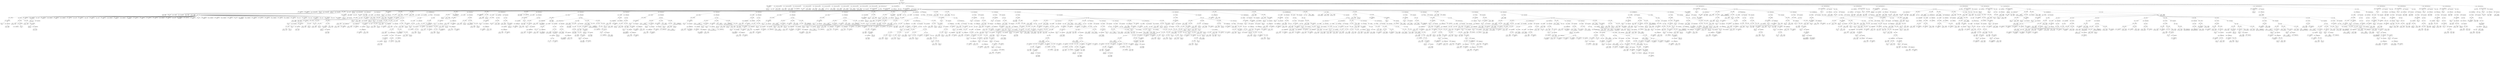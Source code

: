 digraph ast {
node [shape=none];
380933 [label=<<TABLE border='1' cellspacing='0' cellpadding='10' style='rounded' ><TR><TD border='0'>380933</TD><TD border='0'><B>Block</B></TD></TR></TABLE>>];
380933 -> 380929 [weight=2];
380933 -> 380932 [weight=2];
380932 [label=<<TABLE border='1' cellspacing='0' cellpadding='10' style='rounded' ><TR><TD border='0'>380932</TD><TD border='0'><B>Return</B></TD></TR></TABLE>>];
380932 -> 380931 [weight=2];
380935 [label=<<TABLE border='1' cellspacing='0' cellpadding='10' style='rounded' ><TR><TD border='0'>380935</TD><TD border='0'><B>ClassStatement</B></TD></TR><HR/><TR><TD border='0' cellpadding='5'>Scope</TD><TD border='0' cellpadding='5'>1481</TD></TR></TABLE>>];
380935 -> 378507 [weight=2];
380935 -> 378510 [weight=2];
380935 -> 378512 [weight=2];
380935 -> 378515 [weight=2];
380935 -> 378518 [weight=2];
380935 -> 378520 [weight=2];
380935 -> 378525 [weight=2];
380935 -> 378527 [weight=2];
380935 -> 378529 [weight=2];
380935 -> 378531 [weight=2];
380935 -> 378533 [weight=2];
380935 -> 378535 [weight=2];
380935 -> 378564 [weight=2];
380935 -> 378634 [weight=2];
380935 -> 380163 [weight=2];
380935 -> 380341 [weight=2];
380935 -> 380367 [weight=2];
380935 -> 380383 [weight=2];
380935 -> 380487 [weight=2];
380935 -> 380496 [weight=2];
380935 -> 380505 [weight=2];
380935 -> 380771 [weight=2];
380935 -> 380812 [weight=2];
380935 -> 380834 [weight=2];
380935 -> 380860 [weight=2];
380935 -> 380885 [weight=2];
380935 -> 380908 [weight=2];
380935 -> 380934 [weight=2];
380934 [label=<<TABLE border='1' cellspacing='0' cellpadding='10' style='rounded' ><TR><TD border='0'>380934</TD><TD border='0'><B>PublicMethodStatement</B></TD></TR></TABLE>>];
380934 -> 380910 [weight=2];
380934 -> 380915 [weight=2];
380934 -> 380933 [weight=2];
380929 [label=<<TABLE border='1' cellspacing='0' cellpadding='10' style='rounded' ><TR><TD border='0'>380929</TD><TD border='0'><B>IfThenStatement</B></TD></TR></TABLE>>];
380929 -> 380919 [weight=2];
380929 -> 380930 [weight=2];
380928 [label=<<TABLE border='1' cellspacing='0' cellpadding='10' style='rounded' ><TR><TD border='0'>380928</TD><TD border='0'><B>Block</B></TD></TR></TABLE>>];
380928 -> 380927 [weight=2];
380931 [label=<<TABLE border='1' cellspacing='0' cellpadding='10' style='rounded' ><TR><TD border='0'>380931</TD><TD border='0'><B>False</B></TD></TR><HR/><TR><TD border='0' cellpadding='5' colspan='2'>false</TD></TR></TABLE>>];
380930 [label=<<TABLE border='1' cellspacing='0' cellpadding='10' style='rounded' ><TR><TD border='0'>380930</TD><TD border='0'><B>StatementBody</B></TD></TR></TABLE>>];
380930 -> 380928 [weight=2];
380936 [label=<<TABLE border='1' cellspacing='0' cellpadding='10' style='rounded' ><TR><TD border='0'>380936</TD><TD border='0'><B>Start</B></TD></TR></TABLE>>];
380936 -> 380935 [weight=2];
378509 [label=<<TABLE border='1' cellspacing='0' cellpadding='10' style='rounded' ><TR><TD border='0'>378509</TD><TD border='0'><B>Array</B></TD></TR></TABLE>>];
378508 [label=<<TABLE border='1' cellspacing='0' cellpadding='10' style='rounded' ><TR><TD border='0'>378508</TD><TD border='0'><B>Variable</B></TD></TR><HR/><TR><TD border='0' cellpadding='5'>(1481, 7329)</TD><TD border='0' cellpadding='5'>query_vars</TD></TR></TABLE>>];
378511 [label=<<TABLE border='1' cellspacing='0' cellpadding='10' style='rounded' ><TR><TD border='0'>378511</TD><TD border='0'><B>Variable</B></TD></TR><HR/><TR><TD border='0' cellpadding='5'>(1481, 7330)</TD><TD border='0' cellpadding='5'>results</TD></TR></TABLE>>];
378510 [label=<<TABLE border='1' cellspacing='0' cellpadding='10' style='rounded' ><TR><TD border='0'>378510</TD><TD border='0'><B>PublicMemberDeclaration</B></TD></TR></TABLE>>];
378510 -> 378508 [weight=2];
378510 -> 378509 [weight=2];
378507 [label=<<TABLE border='1' cellspacing='0' cellpadding='10' style='rounded' ><TR><TD border='0'>378507</TD><TD border='0'><B>ClassName</B></TD></TR><HR/><TR><TD border='0' cellpadding='5' colspan='2'>WP_User_Query</TD></TR></TABLE>>];
378507 -> 378506 [weight=2];
378506 [label=<<TABLE border='1' cellspacing='0' cellpadding='10' style='rounded' ><TR><TD border='0'>378506</TD><TD border='0'><B>Id</B></TD></TR><HR/><TR><TD border='0' cellpadding='5' colspan='2'>WP_User_Query</TD></TR></TABLE>>];
378517 [label=<<TABLE border='1' cellspacing='0' cellpadding='10' style='rounded' ><TR><TD border='0'>378517</TD><TD border='0'><B>False</B></TD></TR><HR/><TR><TD border='0' cellpadding='5' colspan='2'>false</TD></TR></TABLE>>];
378516 [label=<<TABLE border='1' cellspacing='0' cellpadding='10' style='rounded' ><TR><TD border='0'>378516</TD><TD border='0'><B>Variable</B></TD></TR><HR/><TR><TD border='0' cellpadding='5'>(1481, 7332)</TD><TD border='0' cellpadding='5'>meta_query</TD></TR></TABLE>>];
378519 [label=<<TABLE border='1' cellspacing='0' cellpadding='10' style='rounded' ><TR><TD border='0'>378519</TD><TD border='0'><B>Variable</B></TD></TR><HR/><TR><TD border='0' cellpadding='5'>(1481, 7333)</TD><TD border='0' cellpadding='5'>request</TD></TR></TABLE>>];
378518 [label=<<TABLE border='1' cellspacing='0' cellpadding='10' style='rounded' ><TR><TD border='0'>378518</TD><TD border='0'><B>PublicMemberDeclaration</B></TD></TR></TABLE>>];
378518 -> 378516 [weight=2];
378518 -> 378517 [weight=2];
378513 [label=<<TABLE border='1' cellspacing='0' cellpadding='10' style='rounded' ><TR><TD border='0'>378513</TD><TD border='0'><B>Variable</B></TD></TR><HR/><TR><TD border='0' cellpadding='5'>(1481, 7331)</TD><TD border='0' cellpadding='5'>total_users</TD></TR></TABLE>>];
378512 [label=<<TABLE border='1' cellspacing='0' cellpadding='10' style='rounded' ><TR><TD border='0'>378512</TD><TD border='0'><B>PrivateMemberDeclaration</B></TD></TR></TABLE>>];
378512 -> 378511 [weight=2];
378515 [label=<<TABLE border='1' cellspacing='0' cellpadding='10' style='rounded' ><TR><TD border='0'>378515</TD><TD border='0'><B>PrivateMemberDeclaration</B></TD></TR></TABLE>>];
378515 -> 378513 [weight=2];
378515 -> 378514 [weight=2];
378514 [label=<<TABLE border='1' cellspacing='0' cellpadding='10' style='rounded' ><TR><TD border='0'>378514</TD><TD border='0'><B>IntegerLiteral</B></TD></TR><HR/><TR><TD border='0' cellpadding='5' colspan='2'>0</TD></TR></TABLE>>];
378525 [label=<<TABLE border='1' cellspacing='0' cellpadding='10' style='rounded' ><TR><TD border='0'>378525</TD><TD border='0'><B>PrivateMemberDeclaration</B></TD></TR></TABLE>>];
378525 -> 378521 [weight=2];
378525 -> 378524 [weight=2];
378524 [label=<<TABLE border='1' cellspacing='0' cellpadding='10' style='rounded' ><TR><TD border='0'>378524</TD><TD border='0'><B>Array</B></TD></TR></TABLE>>];
378524 -> 378522 [weight=2];
378524 -> 378523 [weight=2];
378527 [label=<<TABLE border='1' cellspacing='0' cellpadding='10' style='rounded' ><TR><TD border='0'>378527</TD><TD border='0'><B>PublicMemberDeclaration</B></TD></TR></TABLE>>];
378527 -> 378526 [weight=2];
378526 [label=<<TABLE border='1' cellspacing='0' cellpadding='10' style='rounded' ><TR><TD border='0'>378526</TD><TD border='0'><B>Variable</B></TD></TR><HR/><TR><TD border='0' cellpadding='5'>(1481, 7335)</TD><TD border='0' cellpadding='5'>query_fields</TD></TR></TABLE>>];
378521 [label=<<TABLE border='1' cellspacing='0' cellpadding='10' style='rounded' ><TR><TD border='0'>378521</TD><TD border='0'><B>Variable</B></TD></TR><HR/><TR><TD border='0' cellpadding='5'>(1481, 7334)</TD><TD border='0' cellpadding='5'>compat_fields</TD></TR></TABLE>>];
378520 [label=<<TABLE border='1' cellspacing='0' cellpadding='10' style='rounded' ><TR><TD border='0'>378520</TD><TD border='0'><B>PublicMemberDeclaration</B></TD></TR></TABLE>>];
378520 -> 378519 [weight=2];
378523 [label=<<TABLE border='1' cellspacing='0' cellpadding='10' style='rounded' ><TR><TD border='0'>378523</TD><TD border='0'><B>StringLiteral</B></TD></TR><HR/><TR><TD border='0' cellpadding='5' colspan='2'>total_users</TD></TR></TABLE>>];
378522 [label=<<TABLE border='1' cellspacing='0' cellpadding='10' style='rounded' ><TR><TD border='0'>378522</TD><TD border='0'><B>StringLiteral</B></TD></TR><HR/><TR><TD border='0' cellpadding='5' colspan='2'>results</TD></TR></TABLE>>];
378533 [label=<<TABLE border='1' cellspacing='0' cellpadding='10' style='rounded' ><TR><TD border='0'>378533</TD><TD border='0'><B>PublicMemberDeclaration</B></TD></TR></TABLE>>];
378533 -> 378532 [weight=2];
378532 [label=<<TABLE border='1' cellspacing='0' cellpadding='10' style='rounded' ><TR><TD border='0'>378532</TD><TD border='0'><B>Variable</B></TD></TR><HR/><TR><TD border='0' cellpadding='5'>(1481, 7338)</TD><TD border='0' cellpadding='5'>query_orderby</TD></TR></TABLE>>];
378535 [label=<<TABLE border='1' cellspacing='0' cellpadding='10' style='rounded' ><TR><TD border='0'>378535</TD><TD border='0'><B>PublicMemberDeclaration</B></TD></TR></TABLE>>];
378535 -> 378534 [weight=2];
378534 [label=<<TABLE border='1' cellspacing='0' cellpadding='10' style='rounded' ><TR><TD border='0'>378534</TD><TD border='0'><B>Variable</B></TD></TR><HR/><TR><TD border='0' cellpadding='5'>(1481, 7339)</TD><TD border='0' cellpadding='5'>query_limit</TD></TR></TABLE>>];
378529 [label=<<TABLE border='1' cellspacing='0' cellpadding='10' style='rounded' ><TR><TD border='0'>378529</TD><TD border='0'><B>PublicMemberDeclaration</B></TD></TR></TABLE>>];
378529 -> 378528 [weight=2];
378528 [label=<<TABLE border='1' cellspacing='0' cellpadding='10' style='rounded' ><TR><TD border='0'>378528</TD><TD border='0'><B>Variable</B></TD></TR><HR/><TR><TD border='0' cellpadding='5'>(1481, 7336)</TD><TD border='0' cellpadding='5'>query_from</TD></TR></TABLE>>];
378531 [label=<<TABLE border='1' cellspacing='0' cellpadding='10' style='rounded' ><TR><TD border='0'>378531</TD><TD border='0'><B>PublicMemberDeclaration</B></TD></TR></TABLE>>];
378531 -> 378530 [weight=2];
378530 [label=<<TABLE border='1' cellspacing='0' cellpadding='10' style='rounded' ><TR><TD border='0'>378530</TD><TD border='0'><B>Variable</B></TD></TR><HR/><TR><TD border='0' cellpadding='5'>(1481, 7337)</TD><TD border='0' cellpadding='5'>query_where</TD></TR></TABLE>>];
378541 [label=<<TABLE border='1' cellspacing='0' cellpadding='10' style='rounded' ><TR><TD border='0'>378541</TD><TD border='0'><B>ParameterList</B></TD></TR></TABLE>>];
378541 -> 378540 [weight=2];
378540 [label=<<TABLE border='1' cellspacing='0' cellpadding='10' style='rounded' ><TR><TD border='0'>378540</TD><TD border='0'><B>OptValueParameter</B></TD></TR></TABLE>>];
378540 -> 378538 [weight=2];
378540 -> 378539 [weight=2];
378543 [label=<<TABLE border='1' cellspacing='0' cellpadding='10' style='rounded' ><TR><TD border='0'>378543</TD><TD border='0'><B>Id</B></TD></TR><HR/><TR><TD border='0' cellpadding='5' colspan='2'>empty</TD></TR></TABLE>>];
378537 [label=<<TABLE border='1' cellspacing='0' cellpadding='10' style='rounded' ><TR><TD border='0'>378537</TD><TD border='0'><B>ReturnValueMethod</B></TD></TR><HR/><TR><TD border='0' cellpadding='5' colspan='2'>__construct</TD></TR></TABLE>>];
378537 -> 378536 [weight=2];
378536 [label=<<TABLE border='1' cellspacing='0' cellpadding='10' style='rounded' ><TR><TD border='0'>378536</TD><TD border='0'><B>Id</B></TD></TR><HR/><TR><TD border='0' cellpadding='5' colspan='2'>__construct</TD></TR></TABLE>>];
378539 [label=<<TABLE border='1' cellspacing='0' cellpadding='10' style='rounded' ><TR><TD border='0'>378539</TD><TD border='0'><B>Null</B></TD></TR><HR/><TR><TD border='0' cellpadding='5' colspan='2'>null</TD></TR></TABLE>>];
378538 [label=<<TABLE border='1' cellspacing='0' cellpadding='10' style='rounded' ><TR><TD border='0'>378538</TD><TD border='0'><B>Variable</B></TD></TR><HR/><TR><TD border='0' cellpadding='5'>(0, 1137)</TD><TD border='0' cellpadding='5'>query</TD></TR></TABLE>>];
378549 [label=<<TABLE border='1' cellspacing='0' cellpadding='10' style='rounded' ><TR><TD border='0'>378549</TD><TD border='0'><B>Variable</B></TD></TR><HR/><TR><TD border='0' cellpadding='5'>(1481, 7340)</TD><TD border='0' cellpadding='5'>this</TD></TR></TABLE>>];
378548 [label=<<TABLE border='1' cellspacing='0' cellpadding='10' style='rounded' ><TR><TD border='0'>378548</TD><TD border='0'><B>Condition</B></TD></TR></TABLE>>];
378548 -> 378547 [weight=2];
378551 [label=<<TABLE border='1' cellspacing='0' cellpadding='10' style='rounded' ><TR><TD border='0'>378551</TD><TD border='0'><B>Variable</B></TD></TR><HR/><TR><TD border='0' cellpadding='5'>(0, 1137)</TD><TD border='0' cellpadding='5'>query</TD></TR></TABLE>>];
378550 [label=<<TABLE border='1' cellspacing='0' cellpadding='10' style='rounded' ><TR><TD border='0'>378550</TD><TD border='0'><B>Id</B></TD></TR><HR/><TR><TD border='0' cellpadding='5' colspan='2'>prepare_query</TD></TR></TABLE>>];
378545 [label=<<TABLE border='1' cellspacing='0' cellpadding='10' style='rounded' ><TR><TD border='0'>378545</TD><TD border='0'><B>ArgumentList</B></TD></TR></TABLE>>];
378545 -> 378544 [weight=2];
378544 [label=<<TABLE border='1' cellspacing='0' cellpadding='10' style='rounded' ><TR><TD border='0'>378544</TD><TD border='0'><B>Variable</B></TD></TR><HR/><TR><TD border='0' cellpadding='5'>(0, 1137)</TD><TD border='0' cellpadding='5'>query</TD></TR></TABLE>>];
378547 [label=<<TABLE border='1' cellspacing='0' cellpadding='10' style='rounded' ><TR><TD border='0'>378547</TD><TD border='0'><B>UnaryOP</B></TD></TR><HR/><TR><TD border='0' cellpadding='5' colspan='2'>!</TD></TR></TABLE>>];
378547 -> 378546 [weight=2];
378546 [label=<<TABLE border='1' cellspacing='0' cellpadding='10' style='rounded' ><TR><TD border='0'>378546</TD><TD border='0'><B>FunctionCall</B></TD></TR><HR/><TR><TD border='0' cellpadding='5' colspan='2'>empty</TD></TR></TABLE>>];
378546 -> 378543 [weight=2];
378546 -> 378545 [weight=2];
378557 [label=<<TABLE border='1' cellspacing='0' cellpadding='10' style='rounded' ><TR><TD border='0'>378557</TD><TD border='0'><B>ArgumentList</B></TD></TR></TABLE>>];
378556 [label=<<TABLE border='1' cellspacing='0' cellpadding='10' style='rounded' ><TR><TD border='0'>378556</TD><TD border='0'><B>Id</B></TD></TR><HR/><TR><TD border='0' cellpadding='5' colspan='2'>query</TD></TR></TABLE>>];
378559 [label=<<TABLE border='1' cellspacing='0' cellpadding='10' style='rounded' ><TR><TD border='0'>378559</TD><TD border='0'><B>BinOP</B></TD></TR><HR/><TR><TD border='0' cellpadding='5' colspan='2'>-&gt;</TD></TR></TABLE>>];
378559 -> 378555 [weight=2];
378559 -> 378558 [weight=2];
378558 [label=<<TABLE border='1' cellspacing='0' cellpadding='10' style='rounded' ><TR><TD border='0'>378558</TD><TD border='0'><B>MethodCall</B></TD></TR><HR/><TR><TD border='0' cellpadding='5' colspan='2'>query</TD></TR></TABLE>>];
378558 -> 378556 [weight=2];
378558 -> 378557 [weight=2];
378553 [label=<<TABLE border='1' cellspacing='0' cellpadding='10' style='rounded' ><TR><TD border='0'>378553</TD><TD border='0'><B>MethodCall</B></TD></TR><HR/><TR><TD border='0' cellpadding='5' colspan='2'>prepare_query</TD></TR></TABLE>>];
378553 -> 378550 [weight=2];
378553 -> 378552 [weight=2];
378552 [label=<<TABLE border='1' cellspacing='0' cellpadding='10' style='rounded' ><TR><TD border='0'>378552</TD><TD border='0'><B>ArgumentList</B></TD></TR></TABLE>>];
378552 -> 378551 [weight=2];
378555 [label=<<TABLE border='1' cellspacing='0' cellpadding='10' style='rounded' ><TR><TD border='0'>378555</TD><TD border='0'><B>Variable</B></TD></TR><HR/><TR><TD border='0' cellpadding='5'>(1481, 7340)</TD><TD border='0' cellpadding='5'>this</TD></TR></TABLE>>];
378554 [label=<<TABLE border='1' cellspacing='0' cellpadding='10' style='rounded' ><TR><TD border='0'>378554</TD><TD border='0'><B>BinOP</B></TD></TR><HR/><TR><TD border='0' cellpadding='5' colspan='2'>-&gt;</TD></TR></TABLE>>];
378554 -> 378549 [weight=2];
378554 -> 378553 [weight=2];
378565 [label=<<TABLE border='1' cellspacing='0' cellpadding='10' style='rounded' ><TR><TD border='0'>378565</TD><TD border='0'><B>Id</B></TD></TR><HR/><TR><TD border='0' cellpadding='5' colspan='2'>fill_query_vars</TD></TR></TABLE>>];
378564 [label=<<TABLE border='1' cellspacing='0' cellpadding='10' style='rounded' ><TR><TD border='0'>378564</TD><TD border='0'><B>PublicMethodStatement</B></TD></TR></TABLE>>];
378564 -> 378537 [weight=2];
378564 -> 378541 [weight=2];
378564 -> 378563 [weight=2];
378567 [label=<<TABLE border='1' cellspacing='0' cellpadding='10' style='rounded' ><TR><TD border='0'>378567</TD><TD border='0'><B>Variable</B></TD></TR><HR/><TR><TD border='0' cellpadding='5'>(0, 2197)</TD><TD border='0' cellpadding='5'>args</TD></TR></TABLE>>];
378566 [label=<<TABLE border='1' cellspacing='0' cellpadding='10' style='rounded' ><TR><TD border='0'>378566</TD><TD border='0'><B>ReturnValueMethod</B></TD></TR><HR/><TR><TD border='0' cellpadding='5' colspan='2'>fill_query_vars</TD></TR></TABLE>>];
378566 -> 378565 [weight=2];
378561 [label=<<TABLE border='1' cellspacing='0' cellpadding='10' style='rounded' ><TR><TD border='0'>378561</TD><TD border='0'><B>IfThenStatement</B></TD></TR></TABLE>>];
378561 -> 378548 [weight=2];
378561 -> 378562 [weight=2];
378560 [label=<<TABLE border='1' cellspacing='0' cellpadding='10' style='rounded' ><TR><TD border='0'>378560</TD><TD border='0'><B>Block</B></TD></TR></TABLE>>];
378560 -> 378554 [weight=2];
378560 -> 378559 [weight=2];
378563 [label=<<TABLE border='1' cellspacing='0' cellpadding='10' style='rounded' ><TR><TD border='0'>378563</TD><TD border='0'><B>Block</B></TD></TR></TABLE>>];
378563 -> 378561 [weight=2];
378562 [label=<<TABLE border='1' cellspacing='0' cellpadding='10' style='rounded' ><TR><TD border='0'>378562</TD><TD border='0'><B>StatementBody</B></TD></TR></TABLE>>];
378562 -> 378560 [weight=2];
378573 [label=<<TABLE border='1' cellspacing='0' cellpadding='10' style='rounded' ><TR><TD border='0'>378573</TD><TD border='0'><B>Id</B></TD></TR><HR/><TR><TD border='0' cellpadding='5' colspan='2'>get_current_blog_id</TD></TR></TABLE>>];
378572 [label=<<TABLE border='1' cellspacing='0' cellpadding='10' style='rounded' ><TR><TD border='0'>378572</TD><TD border='0'><B>StringLiteral</B></TD></TR><HR/><TR><TD border='0' cellpadding='5' colspan='2'>blog_id</TD></TR></TABLE>>];
378575 [label=<<TABLE border='1' cellspacing='0' cellpadding='10' style='rounded' ><TR><TD border='0'>378575</TD><TD border='0'><B>FunctionCall</B></TD></TR><HR/><TR><TD border='0' cellpadding='5' colspan='2'>get_current_blog_id</TD></TR></TABLE>>];
378575 -> 378573 [weight=2];
378575 -> 378574 [weight=2];
378574 [label=<<TABLE border='1' cellspacing='0' cellpadding='10' style='rounded' ><TR><TD border='0'>378574</TD><TD border='0'><B>ArgumentList</B></TD></TR></TABLE>>];
378569 [label=<<TABLE border='1' cellspacing='0' cellpadding='10' style='rounded' ><TR><TD border='0'>378569</TD><TD border='0'><B>ParameterList</B></TD></TR></TABLE>>];
378569 -> 378568 [weight=2];
378568 [label=<<TABLE border='1' cellspacing='0' cellpadding='10' style='rounded' ><TR><TD border='0'>378568</TD><TD border='0'><B>ValueParameter</B></TD></TR></TABLE>>];
378568 -> 378567 [weight=2];
378571 [label=<<TABLE border='1' cellspacing='0' cellpadding='10' style='rounded' ><TR><TD border='0'>378571</TD><TD border='0'><B>BinOP</B></TD></TR><HR/><TR><TD border='0' cellpadding='5' colspan='2'>=</TD></TR></TABLE>>];
378571 -> 378570 [weight=2];
378571 -> 378626 [weight=2];
378570 [label=<<TABLE border='1' cellspacing='0' cellpadding='10' style='rounded' ><TR><TD border='0'>378570</TD><TD border='0'><B>Variable</B></TD></TR><HR/><TR><TD border='0' cellpadding='5'>(1481, 7341)</TD><TD border='0' cellpadding='5'>defaults</TD></TR></TABLE>>];
378581 [label=<<TABLE border='1' cellspacing='0' cellpadding='10' style='rounded' ><TR><TD border='0'>378581</TD><TD border='0'><B>Array</B></TD></TR></TABLE>>];
378580 [label=<<TABLE border='1' cellspacing='0' cellpadding='10' style='rounded' ><TR><TD border='0'>378580</TD><TD border='0'><B>StringLiteral</B></TD></TR><HR/><TR><TD border='0' cellpadding='5' colspan='2'>role__not_in</TD></TR></TABLE>>];
378583 [label=<<TABLE border='1' cellspacing='0' cellpadding='10' style='rounded' ><TR><TD border='0'>378583</TD><TD border='0'><B>StringLiteral</B></TD></TR><HR/><TR><TD border='0' cellpadding='5' colspan='2'></TD></TR></TABLE>>];
378582 [label=<<TABLE border='1' cellspacing='0' cellpadding='10' style='rounded' ><TR><TD border='0'>378582</TD><TD border='0'><B>StringLiteral</B></TD></TR><HR/><TR><TD border='0' cellpadding='5' colspan='2'>meta_key</TD></TR></TABLE>>];
378577 [label=<<TABLE border='1' cellspacing='0' cellpadding='10' style='rounded' ><TR><TD border='0'>378577</TD><TD border='0'><B>StringLiteral</B></TD></TR><HR/><TR><TD border='0' cellpadding='5' colspan='2'></TD></TR></TABLE>>];
378576 [label=<<TABLE border='1' cellspacing='0' cellpadding='10' style='rounded' ><TR><TD border='0'>378576</TD><TD border='0'><B>StringLiteral</B></TD></TR><HR/><TR><TD border='0' cellpadding='5' colspan='2'>role</TD></TR></TABLE>>];
378579 [label=<<TABLE border='1' cellspacing='0' cellpadding='10' style='rounded' ><TR><TD border='0'>378579</TD><TD border='0'><B>Array</B></TD></TR></TABLE>>];
378578 [label=<<TABLE border='1' cellspacing='0' cellpadding='10' style='rounded' ><TR><TD border='0'>378578</TD><TD border='0'><B>StringLiteral</B></TD></TR><HR/><TR><TD border='0' cellpadding='5' colspan='2'>role__in</TD></TR></TABLE>>];
378589 [label=<<TABLE border='1' cellspacing='0' cellpadding='10' style='rounded' ><TR><TD border='0'>378589</TD><TD border='0'><B>Array</B></TD></TR></TABLE>>];
378588 [label=<<TABLE border='1' cellspacing='0' cellpadding='10' style='rounded' ><TR><TD border='0'>378588</TD><TD border='0'><B>StringLiteral</B></TD></TR><HR/><TR><TD border='0' cellpadding='5' colspan='2'>include</TD></TR></TABLE>>];
378591 [label=<<TABLE border='1' cellspacing='0' cellpadding='10' style='rounded' ><TR><TD border='0'>378591</TD><TD border='0'><B>Array</B></TD></TR></TABLE>>];
378590 [label=<<TABLE border='1' cellspacing='0' cellpadding='10' style='rounded' ><TR><TD border='0'>378590</TD><TD border='0'><B>StringLiteral</B></TD></TR><HR/><TR><TD border='0' cellpadding='5' colspan='2'>exclude</TD></TR></TABLE>>];
378585 [label=<<TABLE border='1' cellspacing='0' cellpadding='10' style='rounded' ><TR><TD border='0'>378585</TD><TD border='0'><B>StringLiteral</B></TD></TR><HR/><TR><TD border='0' cellpadding='5' colspan='2'></TD></TR></TABLE>>];
378584 [label=<<TABLE border='1' cellspacing='0' cellpadding='10' style='rounded' ><TR><TD border='0'>378584</TD><TD border='0'><B>StringLiteral</B></TD></TR><HR/><TR><TD border='0' cellpadding='5' colspan='2'>meta_value</TD></TR></TABLE>>];
378587 [label=<<TABLE border='1' cellspacing='0' cellpadding='10' style='rounded' ><TR><TD border='0'>378587</TD><TD border='0'><B>StringLiteral</B></TD></TR><HR/><TR><TD border='0' cellpadding='5' colspan='2'></TD></TR></TABLE>>];
378586 [label=<<TABLE border='1' cellspacing='0' cellpadding='10' style='rounded' ><TR><TD border='0'>378586</TD><TD border='0'><B>StringLiteral</B></TD></TR><HR/><TR><TD border='0' cellpadding='5' colspan='2'>meta_compare</TD></TR></TABLE>>];
378597 [label=<<TABLE border='1' cellspacing='0' cellpadding='10' style='rounded' ><TR><TD border='0'>378597</TD><TD border='0'><B>StringLiteral</B></TD></TR><HR/><TR><TD border='0' cellpadding='5' colspan='2'>login</TD></TR></TABLE>>];
378596 [label=<<TABLE border='1' cellspacing='0' cellpadding='10' style='rounded' ><TR><TD border='0'>378596</TD><TD border='0'><B>StringLiteral</B></TD></TR><HR/><TR><TD border='0' cellpadding='5' colspan='2'>orderby</TD></TR></TABLE>>];
378599 [label=<<TABLE border='1' cellspacing='0' cellpadding='10' style='rounded' ><TR><TD border='0'>378599</TD><TD border='0'><B>StringLiteral</B></TD></TR><HR/><TR><TD border='0' cellpadding='5' colspan='2'>ASC</TD></TR></TABLE>>];
378598 [label=<<TABLE border='1' cellspacing='0' cellpadding='10' style='rounded' ><TR><TD border='0'>378598</TD><TD border='0'><B>StringLiteral</B></TD></TR><HR/><TR><TD border='0' cellpadding='5' colspan='2'>order</TD></TR></TABLE>>];
378593 [label=<<TABLE border='1' cellspacing='0' cellpadding='10' style='rounded' ><TR><TD border='0'>378593</TD><TD border='0'><B>StringLiteral</B></TD></TR><HR/><TR><TD border='0' cellpadding='5' colspan='2'></TD></TR></TABLE>>];
378592 [label=<<TABLE border='1' cellspacing='0' cellpadding='10' style='rounded' ><TR><TD border='0'>378592</TD><TD border='0'><B>StringLiteral</B></TD></TR><HR/><TR><TD border='0' cellpadding='5' colspan='2'>search</TD></TR></TABLE>>];
378595 [label=<<TABLE border='1' cellspacing='0' cellpadding='10' style='rounded' ><TR><TD border='0'>378595</TD><TD border='0'><B>Array</B></TD></TR></TABLE>>];
378594 [label=<<TABLE border='1' cellspacing='0' cellpadding='10' style='rounded' ><TR><TD border='0'>378594</TD><TD border='0'><B>StringLiteral</B></TD></TR><HR/><TR><TD border='0' cellpadding='5' colspan='2'>search_columns</TD></TR></TABLE>>];
378605 [label=<<TABLE border='1' cellspacing='0' cellpadding='10' style='rounded' ><TR><TD border='0'>378605</TD><TD border='0'><B>IntegerLiteral</B></TD></TR><HR/><TR><TD border='0' cellpadding='5' colspan='2'>1</TD></TR></TABLE>>];
378604 [label=<<TABLE border='1' cellspacing='0' cellpadding='10' style='rounded' ><TR><TD border='0'>378604</TD><TD border='0'><B>StringLiteral</B></TD></TR><HR/><TR><TD border='0' cellpadding='5' colspan='2'>paged</TD></TR></TABLE>>];
378607 [label=<<TABLE border='1' cellspacing='0' cellpadding='10' style='rounded' ><TR><TD border='0'>378607</TD><TD border='0'><B>True</B></TD></TR><HR/><TR><TD border='0' cellpadding='5' colspan='2'>true</TD></TR></TABLE>>];
378606 [label=<<TABLE border='1' cellspacing='0' cellpadding='10' style='rounded' ><TR><TD border='0'>378606</TD><TD border='0'><B>StringLiteral</B></TD></TR><HR/><TR><TD border='0' cellpadding='5' colspan='2'>count_total</TD></TR></TABLE>>];
378601 [label=<<TABLE border='1' cellspacing='0' cellpadding='10' style='rounded' ><TR><TD border='0'>378601</TD><TD border='0'><B>StringLiteral</B></TD></TR><HR/><TR><TD border='0' cellpadding='5' colspan='2'></TD></TR></TABLE>>];
378600 [label=<<TABLE border='1' cellspacing='0' cellpadding='10' style='rounded' ><TR><TD border='0'>378600</TD><TD border='0'><B>StringLiteral</B></TD></TR><HR/><TR><TD border='0' cellpadding='5' colspan='2'>offset</TD></TR></TABLE>>];
378603 [label=<<TABLE border='1' cellspacing='0' cellpadding='10' style='rounded' ><TR><TD border='0'>378603</TD><TD border='0'><B>StringLiteral</B></TD></TR><HR/><TR><TD border='0' cellpadding='5' colspan='2'></TD></TR></TABLE>>];
378602 [label=<<TABLE border='1' cellspacing='0' cellpadding='10' style='rounded' ><TR><TD border='0'>378602</TD><TD border='0'><B>StringLiteral</B></TD></TR><HR/><TR><TD border='0' cellpadding='5' colspan='2'>number</TD></TR></TABLE>>];
378613 [label=<<TABLE border='1' cellspacing='0' cellpadding='10' style='rounded' ><TR><TD border='0'>378613</TD><TD border='0'><B>Null</B></TD></TR><HR/><TR><TD border='0' cellpadding='5' colspan='2'>null</TD></TR></TABLE>>];
378612 [label=<<TABLE border='1' cellspacing='0' cellpadding='10' style='rounded' ><TR><TD border='0'>378612</TD><TD border='0'><B>StringLiteral</B></TD></TR><HR/><TR><TD border='0' cellpadding='5' colspan='2'>has_published_posts</TD></TR></TABLE>>];
378615 [label=<<TABLE border='1' cellspacing='0' cellpadding='10' style='rounded' ><TR><TD border='0'>378615</TD><TD border='0'><B>StringLiteral</B></TD></TR><HR/><TR><TD border='0' cellpadding='5' colspan='2'></TD></TR></TABLE>>];
378614 [label=<<TABLE border='1' cellspacing='0' cellpadding='10' style='rounded' ><TR><TD border='0'>378614</TD><TD border='0'><B>StringLiteral</B></TD></TR><HR/><TR><TD border='0' cellpadding='5' colspan='2'>nicename</TD></TR></TABLE>>];
378609 [label=<<TABLE border='1' cellspacing='0' cellpadding='10' style='rounded' ><TR><TD border='0'>378609</TD><TD border='0'><B>StringLiteral</B></TD></TR><HR/><TR><TD border='0' cellpadding='5' colspan='2'>all</TD></TR></TABLE>>];
378608 [label=<<TABLE border='1' cellspacing='0' cellpadding='10' style='rounded' ><TR><TD border='0'>378608</TD><TD border='0'><B>StringLiteral</B></TD></TR><HR/><TR><TD border='0' cellpadding='5' colspan='2'>fields</TD></TR></TABLE>>];
378611 [label=<<TABLE border='1' cellspacing='0' cellpadding='10' style='rounded' ><TR><TD border='0'>378611</TD><TD border='0'><B>StringLiteral</B></TD></TR><HR/><TR><TD border='0' cellpadding='5' colspan='2'></TD></TR></TABLE>>];
378610 [label=<<TABLE border='1' cellspacing='0' cellpadding='10' style='rounded' ><TR><TD border='0'>378610</TD><TD border='0'><B>StringLiteral</B></TD></TR><HR/><TR><TD border='0' cellpadding='5' colspan='2'>who</TD></TR></TABLE>>];
378621 [label=<<TABLE border='1' cellspacing='0' cellpadding='10' style='rounded' ><TR><TD border='0'>378621</TD><TD border='0'><B>StringLiteral</B></TD></TR><HR/><TR><TD border='0' cellpadding='5' colspan='2'></TD></TR></TABLE>>];
378620 [label=<<TABLE border='1' cellspacing='0' cellpadding='10' style='rounded' ><TR><TD border='0'>378620</TD><TD border='0'><B>StringLiteral</B></TD></TR><HR/><TR><TD border='0' cellpadding='5' colspan='2'>login</TD></TR></TABLE>>];
378623 [label=<<TABLE border='1' cellspacing='0' cellpadding='10' style='rounded' ><TR><TD border='0'>378623</TD><TD border='0'><B>Array</B></TD></TR></TABLE>>];
378622 [label=<<TABLE border='1' cellspacing='0' cellpadding='10' style='rounded' ><TR><TD border='0'>378622</TD><TD border='0'><B>StringLiteral</B></TD></TR><HR/><TR><TD border='0' cellpadding='5' colspan='2'>login__in</TD></TR></TABLE>>];
378617 [label=<<TABLE border='1' cellspacing='0' cellpadding='10' style='rounded' ><TR><TD border='0'>378617</TD><TD border='0'><B>Array</B></TD></TR></TABLE>>];
378616 [label=<<TABLE border='1' cellspacing='0' cellpadding='10' style='rounded' ><TR><TD border='0'>378616</TD><TD border='0'><B>StringLiteral</B></TD></TR><HR/><TR><TD border='0' cellpadding='5' colspan='2'>nicename__in</TD></TR></TABLE>>];
378619 [label=<<TABLE border='1' cellspacing='0' cellpadding='10' style='rounded' ><TR><TD border='0'>378619</TD><TD border='0'><B>Array</B></TD></TR></TABLE>>];
378618 [label=<<TABLE border='1' cellspacing='0' cellpadding='10' style='rounded' ><TR><TD border='0'>378618</TD><TD border='0'><B>StringLiteral</B></TD></TR><HR/><TR><TD border='0' cellpadding='5' colspan='2'>nicename__not_in</TD></TR></TABLE>>];
378629 [label=<<TABLE border='1' cellspacing='0' cellpadding='10' style='rounded' ><TR><TD border='0'>378629</TD><TD border='0'><B>Variable</B></TD></TR><HR/><TR><TD border='0' cellpadding='5'>(1481, 7341)</TD><TD border='0' cellpadding='5'>defaults</TD></TR></TABLE>>];
378628 [label=<<TABLE border='1' cellspacing='0' cellpadding='10' style='rounded' ><TR><TD border='0'>378628</TD><TD border='0'><B>Variable</B></TD></TR><HR/><TR><TD border='0' cellpadding='5'>(0, 2197)</TD><TD border='0' cellpadding='5'>args</TD></TR></TABLE>>];
378631 [label=<<TABLE border='1' cellspacing='0' cellpadding='10' style='rounded' ><TR><TD border='0'>378631</TD><TD border='0'><B>FunctionCall</B></TD></TR><HR/><TR><TD border='0' cellpadding='5' colspan='2'>wp_parse_args</TD></TR></TABLE>>];
378631 -> 378627 [weight=2];
378631 -> 378630 [weight=2];
378630 [label=<<TABLE border='1' cellspacing='0' cellpadding='10' style='rounded' ><TR><TD border='0'>378630</TD><TD border='0'><B>ArgumentList</B></TD></TR></TABLE>>];
378630 -> 378628 [weight=2];
378630 -> 378629 [weight=2];
378625 [label=<<TABLE border='1' cellspacing='0' cellpadding='10' style='rounded' ><TR><TD border='0'>378625</TD><TD border='0'><B>Array</B></TD></TR></TABLE>>];
378624 [label=<<TABLE border='1' cellspacing='0' cellpadding='10' style='rounded' ><TR><TD border='0'>378624</TD><TD border='0'><B>StringLiteral</B></TD></TR><HR/><TR><TD border='0' cellpadding='5' colspan='2'>login__not_in</TD></TR></TABLE>>];
378627 [label=<<TABLE border='1' cellspacing='0' cellpadding='10' style='rounded' ><TR><TD border='0'>378627</TD><TD border='0'><B>Id</B></TD></TR><HR/><TR><TD border='0' cellpadding='5' colspan='2'>wp_parse_args</TD></TR></TABLE>>];
378626 [label=<<TABLE border='1' cellspacing='0' cellpadding='10' style='rounded' ><TR><TD border='0'>378626</TD><TD border='0'><B>Array</B></TD></TR></TABLE>>];
378626 -> 378572 [weight=2];
378626 -> 378575 [weight=2];
378626 -> 378576 [weight=2];
378626 -> 378577 [weight=2];
378626 -> 378578 [weight=2];
378626 -> 378579 [weight=2];
378626 -> 378580 [weight=2];
378626 -> 378581 [weight=2];
378626 -> 378582 [weight=2];
378626 -> 378583 [weight=2];
378626 -> 378584 [weight=2];
378626 -> 378585 [weight=2];
378626 -> 378586 [weight=2];
378626 -> 378587 [weight=2];
378626 -> 378588 [weight=2];
378626 -> 378589 [weight=2];
378626 -> 378590 [weight=2];
378626 -> 378591 [weight=2];
378626 -> 378592 [weight=2];
378626 -> 378593 [weight=2];
378626 -> 378594 [weight=2];
378626 -> 378595 [weight=2];
378626 -> 378596 [weight=2];
378626 -> 378597 [weight=2];
378626 -> 378598 [weight=2];
378626 -> 378599 [weight=2];
378626 -> 378600 [weight=2];
378626 -> 378601 [weight=2];
378626 -> 378602 [weight=2];
378626 -> 378603 [weight=2];
378626 -> 378604 [weight=2];
378626 -> 378605 [weight=2];
378626 -> 378606 [weight=2];
378626 -> 378607 [weight=2];
378626 -> 378608 [weight=2];
378626 -> 378609 [weight=2];
378626 -> 378610 [weight=2];
378626 -> 378611 [weight=2];
378626 -> 378612 [weight=2];
378626 -> 378613 [weight=2];
378626 -> 378614 [weight=2];
378626 -> 378615 [weight=2];
378626 -> 378616 [weight=2];
378626 -> 378617 [weight=2];
378626 -> 378618 [weight=2];
378626 -> 378619 [weight=2];
378626 -> 378620 [weight=2];
378626 -> 378621 [weight=2];
378626 -> 378622 [weight=2];
378626 -> 378623 [weight=2];
378626 -> 378624 [weight=2];
378626 -> 378625 [weight=2];
378637 [label=<<TABLE border='1' cellspacing='0' cellpadding='10' style='rounded' ><TR><TD border='0'>378637</TD><TD border='0'><B>Variable</B></TD></TR><HR/><TR><TD border='0' cellpadding='5'>(0, 1137)</TD><TD border='0' cellpadding='5'>query</TD></TR></TABLE>>];
378636 [label=<<TABLE border='1' cellspacing='0' cellpadding='10' style='rounded' ><TR><TD border='0'>378636</TD><TD border='0'><B>ReturnValueMethod</B></TD></TR><HR/><TR><TD border='0' cellpadding='5' colspan='2'>prepare_query</TD></TR></TABLE>>];
378636 -> 378635 [weight=2];
378639 [label=<<TABLE border='1' cellspacing='0' cellpadding='10' style='rounded' ><TR><TD border='0'>378639</TD><TD border='0'><B>OptValueParameter</B></TD></TR></TABLE>>];
378639 -> 378637 [weight=2];
378639 -> 378638 [weight=2];
378638 [label=<<TABLE border='1' cellspacing='0' cellpadding='10' style='rounded' ><TR><TD border='0'>378638</TD><TD border='0'><B>Array</B></TD></TR></TABLE>>];
378633 [label=<<TABLE border='1' cellspacing='0' cellpadding='10' style='rounded' ><TR><TD border='0'>378633</TD><TD border='0'><B>Block</B></TD></TR></TABLE>>];
378633 -> 378571 [weight=2];
378633 -> 378632 [weight=2];
378632 [label=<<TABLE border='1' cellspacing='0' cellpadding='10' style='rounded' ><TR><TD border='0'>378632</TD><TD border='0'><B>Return</B></TD></TR></TABLE>>];
378632 -> 378631 [weight=2];
378635 [label=<<TABLE border='1' cellspacing='0' cellpadding='10' style='rounded' ><TR><TD border='0'>378635</TD><TD border='0'><B>Id</B></TD></TR><HR/><TR><TD border='0' cellpadding='5' colspan='2'>prepare_query</TD></TR></TABLE>>];
378634 [label=<<TABLE border='1' cellspacing='0' cellpadding='10' style='rounded' ><TR><TD border='0'>378634</TD><TD border='0'><B>PublicMethodStatement</B></TD></TR></TABLE>>];
378634 -> 378566 [weight=2];
378634 -> 378569 [weight=2];
378634 -> 378633 [weight=2];
378645 [label=<<TABLE border='1' cellspacing='0' cellpadding='10' style='rounded' ><TR><TD border='0'>378645</TD><TD border='0'><B>Variable</B></TD></TR><HR/><TR><TD border='0' cellpadding='5'>(1481, 7340)</TD><TD border='0' cellpadding='5'>this</TD></TR></TABLE>>];
378644 [label=<<TABLE border='1' cellspacing='0' cellpadding='10' style='rounded' ><TR><TD border='0'>378644</TD><TD border='0'><B>Id</B></TD></TR><HR/><TR><TD border='0' cellpadding='5' colspan='2'>empty</TD></TR></TABLE>>];
378647 [label=<<TABLE border='1' cellspacing='0' cellpadding='10' style='rounded' ><TR><TD border='0'>378647</TD><TD border='0'><B>BinOP</B></TD></TR><HR/><TR><TD border='0' cellpadding='5' colspan='2'>-&gt;</TD></TR></TABLE>>];
378647 -> 378645 [weight=2];
378647 -> 378646 [weight=2];
378646 [label=<<TABLE border='1' cellspacing='0' cellpadding='10' style='rounded' ><TR><TD border='0'>378646</TD><TD border='0'><B>Id</B></TD></TR><HR/><TR><TD border='0' cellpadding='5' colspan='2'>query_vars</TD></TR></TABLE>>];
378641 [label=<<TABLE border='1' cellspacing='0' cellpadding='10' style='rounded' ><TR><TD border='0'>378641</TD><TD border='0'><B>Global</B></TD></TR><HR/><TR><TD border='0' cellpadding='5' colspan='2'>global</TD></TR></TABLE>>];
378640 [label=<<TABLE border='1' cellspacing='0' cellpadding='10' style='rounded' ><TR><TD border='0'>378640</TD><TD border='0'><B>ParameterList</B></TD></TR></TABLE>>];
378640 -> 378639 [weight=2];
378643 [label=<<TABLE border='1' cellspacing='0' cellpadding='10' style='rounded' ><TR><TD border='0'>378643</TD><TD border='0'><B>VariableStatement</B></TD></TR></TABLE>>];
378643 -> 378641 [weight=2];
378643 -> 378642 [weight=2];
378642 [label=<<TABLE border='1' cellspacing='0' cellpadding='10' style='rounded' ><TR><TD border='0'>378642</TD><TD border='0'><B>Variable</B></TD></TR><HR/><TR><TD border='0' cellpadding='5'>(0, 184)</TD><TD border='0' cellpadding='5'>wpdb</TD></TR></TABLE>>];
378653 [label=<<TABLE border='1' cellspacing='0' cellpadding='10' style='rounded' ><TR><TD border='0'>378653</TD><TD border='0'><B>Variable</B></TD></TR><HR/><TR><TD border='0' cellpadding='5'>(0, 1137)</TD><TD border='0' cellpadding='5'>query</TD></TR></TABLE>>];
378652 [label=<<TABLE border='1' cellspacing='0' cellpadding='10' style='rounded' ><TR><TD border='0'>378652</TD><TD border='0'><B>Id</B></TD></TR><HR/><TR><TD border='0' cellpadding='5' colspan='2'>empty</TD></TR></TABLE>>];
378655 [label=<<TABLE border='1' cellspacing='0' cellpadding='10' style='rounded' ><TR><TD border='0'>378655</TD><TD border='0'><B>FunctionCall</B></TD></TR><HR/><TR><TD border='0' cellpadding='5' colspan='2'>empty</TD></TR></TABLE>>];
378655 -> 378652 [weight=2];
378655 -> 378654 [weight=2];
378654 [label=<<TABLE border='1' cellspacing='0' cellpadding='10' style='rounded' ><TR><TD border='0'>378654</TD><TD border='0'><B>ArgumentList</B></TD></TR></TABLE>>];
378654 -> 378653 [weight=2];
378649 [label=<<TABLE border='1' cellspacing='0' cellpadding='10' style='rounded' ><TR><TD border='0'>378649</TD><TD border='0'><B>FunctionCall</B></TD></TR><HR/><TR><TD border='0' cellpadding='5' colspan='2'>empty</TD></TR></TABLE>>];
378649 -> 378644 [weight=2];
378649 -> 378648 [weight=2];
378648 [label=<<TABLE border='1' cellspacing='0' cellpadding='10' style='rounded' ><TR><TD border='0'>378648</TD><TD border='0'><B>ArgumentList</B></TD></TR></TABLE>>];
378648 -> 378647 [weight=2];
378650 [label=<<TABLE border='1' cellspacing='0' cellpadding='10' style='rounded' ><TR><TD border='0'>378650</TD><TD border='0'><B>LogicOP</B></TD></TR><HR/><TR><TD border='0' cellpadding='5' colspan='2'>||</TD></TR></TABLE>>];
378650 -> 378649 [weight=2];
378650 -> 378656 [weight=2];
378661 [label=<<TABLE border='1' cellspacing='0' cellpadding='10' style='rounded' ><TR><TD border='0'>378661</TD><TD border='0'><B>BinOP</B></TD></TR><HR/><TR><TD border='0' cellpadding='5' colspan='2'>=</TD></TR></TABLE>>];
378661 -> 378660 [weight=2];
378661 -> 378662 [weight=2];
378660 [label=<<TABLE border='1' cellspacing='0' cellpadding='10' style='rounded' ><TR><TD border='0'>378660</TD><TD border='0'><B>BinOP</B></TD></TR><HR/><TR><TD border='0' cellpadding='5' colspan='2'>-&gt;</TD></TR></TABLE>>];
378660 -> 378658 [weight=2];
378660 -> 378659 [weight=2];
378663 [label=<<TABLE border='1' cellspacing='0' cellpadding='10' style='rounded' ><TR><TD border='0'>378663</TD><TD border='0'><B>Variable</B></TD></TR><HR/><TR><TD border='0' cellpadding='5'>(1481, 7340)</TD><TD border='0' cellpadding='5'>this</TD></TR></TABLE>>];
378662 [label=<<TABLE border='1' cellspacing='0' cellpadding='10' style='rounded' ><TR><TD border='0'>378662</TD><TD border='0'><B>Null</B></TD></TR><HR/><TR><TD border='0' cellpadding='5' colspan='2'>null</TD></TR></TABLE>>];
378657 [label=<<TABLE border='1' cellspacing='0' cellpadding='10' style='rounded' ><TR><TD border='0'>378657</TD><TD border='0'><B>Condition</B></TD></TR></TABLE>>];
378657 -> 378650 [weight=2];
378656 [label=<<TABLE border='1' cellspacing='0' cellpadding='10' style='rounded' ><TR><TD border='0'>378656</TD><TD border='0'><B>UnaryOP</B></TD></TR><HR/><TR><TD border='0' cellpadding='5' colspan='2'>!</TD></TR></TABLE>>];
378656 -> 378655 [weight=2];
378659 [label=<<TABLE border='1' cellspacing='0' cellpadding='10' style='rounded' ><TR><TD border='0'>378659</TD><TD border='0'><B>Id</B></TD></TR><HR/><TR><TD border='0' cellpadding='5' colspan='2'>query_limit</TD></TR></TABLE>>];
378658 [label=<<TABLE border='1' cellspacing='0' cellpadding='10' style='rounded' ><TR><TD border='0'>378658</TD><TD border='0'><B>Variable</B></TD></TR><HR/><TR><TD border='0' cellpadding='5'>(1481, 7340)</TD><TD border='0' cellpadding='5'>this</TD></TR></TABLE>>];
378669 [label=<<TABLE border='1' cellspacing='0' cellpadding='10' style='rounded' ><TR><TD border='0'>378669</TD><TD border='0'><B>Variable</B></TD></TR><HR/><TR><TD border='0' cellpadding='5'>(0, 1137)</TD><TD border='0' cellpadding='5'>query</TD></TR></TABLE>>];
378668 [label=<<TABLE border='1' cellspacing='0' cellpadding='10' style='rounded' ><TR><TD border='0'>378668</TD><TD border='0'><B>Id</B></TD></TR><HR/><TR><TD border='0' cellpadding='5' colspan='2'>fill_query_vars</TD></TR></TABLE>>];
378671 [label=<<TABLE border='1' cellspacing='0' cellpadding='10' style='rounded' ><TR><TD border='0'>378671</TD><TD border='0'><B>MethodCall</B></TD></TR><HR/><TR><TD border='0' cellpadding='5' colspan='2'>fill_query_vars</TD></TR></TABLE>>];
378671 -> 378668 [weight=2];
378671 -> 378670 [weight=2];
378670 [label=<<TABLE border='1' cellspacing='0' cellpadding='10' style='rounded' ><TR><TD border='0'>378670</TD><TD border='0'><B>ArgumentList</B></TD></TR></TABLE>>];
378670 -> 378669 [weight=2];
378665 [label=<<TABLE border='1' cellspacing='0' cellpadding='10' style='rounded' ><TR><TD border='0'>378665</TD><TD border='0'><B>BinOP</B></TD></TR><HR/><TR><TD border='0' cellpadding='5' colspan='2'>-&gt;</TD></TR></TABLE>>];
378665 -> 378663 [weight=2];
378665 -> 378664 [weight=2];
378664 [label=<<TABLE border='1' cellspacing='0' cellpadding='10' style='rounded' ><TR><TD border='0'>378664</TD><TD border='0'><B>Id</B></TD></TR><HR/><TR><TD border='0' cellpadding='5' colspan='2'>query_vars</TD></TR></TABLE>>];
378667 [label=<<TABLE border='1' cellspacing='0' cellpadding='10' style='rounded' ><TR><TD border='0'>378667</TD><TD border='0'><B>Variable</B></TD></TR><HR/><TR><TD border='0' cellpadding='5'>(1481, 7340)</TD><TD border='0' cellpadding='5'>this</TD></TR></TABLE>>];
378666 [label=<<TABLE border='1' cellspacing='0' cellpadding='10' style='rounded' ><TR><TD border='0'>378666</TD><TD border='0'><B>BinOP</B></TD></TR><HR/><TR><TD border='0' cellpadding='5' colspan='2'>=</TD></TR></TABLE>>];
378666 -> 378665 [weight=2];
378666 -> 378672 [weight=2];
378677 [label=<<TABLE border='1' cellspacing='0' cellpadding='10' style='rounded' ><TR><TD border='0'>378677</TD><TD border='0'><B>StringLiteral</B></TD></TR><HR/><TR><TD border='0' cellpadding='5' colspan='2'>pre_get_users</TD></TR></TABLE>>];
378676 [label=<<TABLE border='1' cellspacing='0' cellpadding='10' style='rounded' ><TR><TD border='0'>378676</TD><TD border='0'><B>Id</B></TD></TR><HR/><TR><TD border='0' cellpadding='5' colspan='2'>do_action</TD></TR></TABLE>>];
378679 [label=<<TABLE border='1' cellspacing='0' cellpadding='10' style='rounded' ><TR><TD border='0'>378679</TD><TD border='0'><B>ArgumentList</B></TD></TR></TABLE>>];
378679 -> 378677 [weight=2];
378679 -> 378678 [weight=2];
378678 [label=<<TABLE border='1' cellspacing='0' cellpadding='10' style='rounded' ><TR><TD border='0'>378678</TD><TD border='0'><B>Variable</B></TD></TR><HR/><TR><TD border='0' cellpadding='5'>(1481, 7340)</TD><TD border='0' cellpadding='5'>this</TD></TR></TABLE>>];
378673 [label=<<TABLE border='1' cellspacing='0' cellpadding='10' style='rounded' ><TR><TD border='0'>378673</TD><TD border='0'><B>Block</B></TD></TR></TABLE>>];
378673 -> 378661 [weight=2];
378673 -> 378666 [weight=2];
378672 [label=<<TABLE border='1' cellspacing='0' cellpadding='10' style='rounded' ><TR><TD border='0'>378672</TD><TD border='0'><B>BinOP</B></TD></TR><HR/><TR><TD border='0' cellpadding='5' colspan='2'>-&gt;</TD></TR></TABLE>>];
378672 -> 378667 [weight=2];
378672 -> 378671 [weight=2];
378675 [label=<<TABLE border='1' cellspacing='0' cellpadding='10' style='rounded' ><TR><TD border='0'>378675</TD><TD border='0'><B>StatementBody</B></TD></TR></TABLE>>];
378675 -> 378673 [weight=2];
378674 [label=<<TABLE border='1' cellspacing='0' cellpadding='10' style='rounded' ><TR><TD border='0'>378674</TD><TD border='0'><B>IfThenStatement</B></TD></TR></TABLE>>];
378674 -> 378657 [weight=2];
378674 -> 378675 [weight=2];
378685 [label=<<TABLE border='1' cellspacing='0' cellpadding='10' style='rounded' ><TR><TD border='0'>378685</TD><TD border='0'><B>Id</B></TD></TR><HR/><TR><TD border='0' cellpadding='5' colspan='2'>query_vars</TD></TR></TABLE>>];
378684 [label=<<TABLE border='1' cellspacing='0' cellpadding='10' style='rounded' ><TR><TD border='0'>378684</TD><TD border='0'><B>Variable</B></TD></TR><HR/><TR><TD border='0' cellpadding='5'>(1481, 7340)</TD><TD border='0' cellpadding='5'>this</TD></TR></TABLE>>];
378687 [label=<<TABLE border='1' cellspacing='0' cellpadding='10' style='rounded' ><TR><TD border='0'>378687</TD><TD border='0'><B>UnaryOP</B></TD></TR><HR/><TR><TD border='0' cellpadding='5' colspan='2'>&amp;</TD></TR></TABLE>>];
378687 -> 378686 [weight=2];
378686 [label=<<TABLE border='1' cellspacing='0' cellpadding='10' style='rounded' ><TR><TD border='0'>378686</TD><TD border='0'><B>BinOP</B></TD></TR><HR/><TR><TD border='0' cellpadding='5' colspan='2'>-&gt;</TD></TR></TABLE>>];
378686 -> 378684 [weight=2];
378686 -> 378685 [weight=2];
378681 [label=<<TABLE border='1' cellspacing='0' cellpadding='10' style='rounded' ><TR><TD border='0'>378681</TD><TD border='0'><B>Variable</B></TD></TR><HR/><TR><TD border='0' cellpadding='5'>(1481, 7342)</TD><TD border='0' cellpadding='5'>qv</TD></TR></TABLE>>];
378680 [label=<<TABLE border='1' cellspacing='0' cellpadding='10' style='rounded' ><TR><TD border='0'>378680</TD><TD border='0'><B>FunctionCall</B></TD></TR><HR/><TR><TD border='0' cellpadding='5' colspan='2'>do_action</TD></TR></TABLE>>];
378680 -> 378676 [weight=2];
378680 -> 378679 [weight=2];
378682 [label=<<TABLE border='1' cellspacing='0' cellpadding='10' style='rounded' ><TR><TD border='0'>378682</TD><TD border='0'><B>BinOP</B></TD></TR><HR/><TR><TD border='0' cellpadding='5' colspan='2'>=</TD></TR></TABLE>>];
378682 -> 378681 [weight=2];
378682 -> 378687 [weight=2];
378693 [label=<<TABLE border='1' cellspacing='0' cellpadding='10' style='rounded' ><TR><TD border='0'>378693</TD><TD border='0'><B>ArgumentList</B></TD></TR></TABLE>>];
378693 -> 378692 [weight=2];
378692 [label=<<TABLE border='1' cellspacing='0' cellpadding='10' style='rounded' ><TR><TD border='0'>378692</TD><TD border='0'><B>Variable</B></TD></TR><HR/><TR><TD border='0' cellpadding='5'>(1481, 7342)</TD><TD border='0' cellpadding='5'>qv</TD></TR></TABLE>>];
378695 [label=<<TABLE border='1' cellspacing='0' cellpadding='10' style='rounded' ><TR><TD border='0'>378695</TD><TD border='0'><B>BinOP</B></TD></TR><HR/><TR><TD border='0' cellpadding='5' colspan='2'>-&gt;</TD></TR></TABLE>>];
378695 -> 378690 [weight=2];
378695 -> 378694 [weight=2];
378694 [label=<<TABLE border='1' cellspacing='0' cellpadding='10' style='rounded' ><TR><TD border='0'>378694</TD><TD border='0'><B>MethodCall</B></TD></TR><HR/><TR><TD border='0' cellpadding='5' colspan='2'>fill_query_vars</TD></TR></TABLE>>];
378694 -> 378691 [weight=2];
378694 -> 378693 [weight=2];
378689 [label=<<TABLE border='1' cellspacing='0' cellpadding='10' style='rounded' ><TR><TD border='0'>378689</TD><TD border='0'><B>BinOP</B></TD></TR><HR/><TR><TD border='0' cellpadding='5' colspan='2'>=</TD></TR></TABLE>>];
378689 -> 378688 [weight=2];
378689 -> 378695 [weight=2];
378688 [label=<<TABLE border='1' cellspacing='0' cellpadding='10' style='rounded' ><TR><TD border='0'>378688</TD><TD border='0'><B>Variable</B></TD></TR><HR/><TR><TD border='0' cellpadding='5'>(1481, 7342)</TD><TD border='0' cellpadding='5'>qv</TD></TR></TABLE>>];
378691 [label=<<TABLE border='1' cellspacing='0' cellpadding='10' style='rounded' ><TR><TD border='0'>378691</TD><TD border='0'><B>Id</B></TD></TR><HR/><TR><TD border='0' cellpadding='5' colspan='2'>fill_query_vars</TD></TR></TABLE>>];
378690 [label=<<TABLE border='1' cellspacing='0' cellpadding='10' style='rounded' ><TR><TD border='0'>378690</TD><TD border='0'><B>Variable</B></TD></TR><HR/><TR><TD border='0' cellpadding='5'>(1481, 7340)</TD><TD border='0' cellpadding='5'>this</TD></TR></TABLE>>];
378701 [label=<<TABLE border='1' cellspacing='0' cellpadding='10' style='rounded' ><TR><TD border='0'>378701</TD><TD border='0'><B>FunctionCall</B></TD></TR><HR/><TR><TD border='0' cellpadding='5' colspan='2'>is_array</TD></TR></TABLE>>];
378701 -> 378696 [weight=2];
378701 -> 378700 [weight=2];
378700 [label=<<TABLE border='1' cellspacing='0' cellpadding='10' style='rounded' ><TR><TD border='0'>378700</TD><TD border='0'><B>ArgumentList</B></TD></TR></TABLE>>];
378700 -> 378699 [weight=2];
378703 [label=<<TABLE border='1' cellspacing='0' cellpadding='10' style='rounded' ><TR><TD border='0'>378703</TD><TD border='0'><B>Variable</B></TD></TR><HR/><TR><TD border='0' cellpadding='5'>(1481, 7342)</TD><TD border='0' cellpadding='5'>qv</TD></TR></TABLE>>];
378702 [label=<<TABLE border='1' cellspacing='0' cellpadding='10' style='rounded' ><TR><TD border='0'>378702</TD><TD border='0'><B>Condition</B></TD></TR></TABLE>>];
378702 -> 378701 [weight=2];
378697 [label=<<TABLE border='1' cellspacing='0' cellpadding='10' style='rounded' ><TR><TD border='0'>378697</TD><TD border='0'><B>Variable</B></TD></TR><HR/><TR><TD border='0' cellpadding='5'>(1481, 7342)</TD><TD border='0' cellpadding='5'>qv</TD></TR></TABLE>>];
378696 [label=<<TABLE border='1' cellspacing='0' cellpadding='10' style='rounded' ><TR><TD border='0'>378696</TD><TD border='0'><B>Id</B></TD></TR><HR/><TR><TD border='0' cellpadding='5' colspan='2'>is_array</TD></TR></TABLE>>];
378699 [label=<<TABLE border='1' cellspacing='0' cellpadding='10' style='rounded' ><TR><TD border='0'>378699</TD><TD border='0'><B>PostfixExpression</B></TD></TR></TABLE>>];
378699 -> 378697 [weight=2];
378699 -> 378698 [weight=2];
378698 [label=<<TABLE border='1' cellspacing='0' cellpadding='10' style='rounded' ><TR><TD border='0'>378698</TD><TD border='0'><B>StringLiteral</B></TD></TR><HR/><TR><TD border='0' cellpadding='5' colspan='2'>fields</TD></TR></TABLE>>];
378709 [label=<<TABLE border='1' cellspacing='0' cellpadding='10' style='rounded' ><TR><TD border='0'>378709</TD><TD border='0'><B>StringLiteral</B></TD></TR><HR/><TR><TD border='0' cellpadding='5' colspan='2'>fields</TD></TR></TABLE>>];
378708 [label=<<TABLE border='1' cellspacing='0' cellpadding='10' style='rounded' ><TR><TD border='0'>378708</TD><TD border='0'><B>Variable</B></TD></TR><HR/><TR><TD border='0' cellpadding='5'>(1481, 7342)</TD><TD border='0' cellpadding='5'>qv</TD></TR></TABLE>>];
378711 [label=<<TABLE border='1' cellspacing='0' cellpadding='10' style='rounded' ><TR><TD border='0'>378711</TD><TD border='0'><B>ArgumentList</B></TD></TR></TABLE>>];
378711 -> 378710 [weight=2];
378710 [label=<<TABLE border='1' cellspacing='0' cellpadding='10' style='rounded' ><TR><TD border='0'>378710</TD><TD border='0'><B>PostfixExpression</B></TD></TR></TABLE>>];
378710 -> 378708 [weight=2];
378710 -> 378709 [weight=2];
378705 [label=<<TABLE border='1' cellspacing='0' cellpadding='10' style='rounded' ><TR><TD border='0'>378705</TD><TD border='0'><B>PostfixExpression</B></TD></TR></TABLE>>];
378705 -> 378703 [weight=2];
378705 -> 378704 [weight=2];
378704 [label=<<TABLE border='1' cellspacing='0' cellpadding='10' style='rounded' ><TR><TD border='0'>378704</TD><TD border='0'><B>StringLiteral</B></TD></TR><HR/><TR><TD border='0' cellpadding='5' colspan='2'>fields</TD></TR></TABLE>>];
378707 [label=<<TABLE border='1' cellspacing='0' cellpadding='10' style='rounded' ><TR><TD border='0'>378707</TD><TD border='0'><B>Id</B></TD></TR><HR/><TR><TD border='0' cellpadding='5' colspan='2'>array_unique</TD></TR></TABLE>>];
378706 [label=<<TABLE border='1' cellspacing='0' cellpadding='10' style='rounded' ><TR><TD border='0'>378706</TD><TD border='0'><B>BinOP</B></TD></TR><HR/><TR><TD border='0' cellpadding='5' colspan='2'>=</TD></TR></TABLE>>];
378706 -> 378705 [weight=2];
378706 -> 378712 [weight=2];
378717 [label=<<TABLE border='1' cellspacing='0' cellpadding='10' style='rounded' ><TR><TD border='0'>378717</TD><TD border='0'><B>Array</B></TD></TR></TABLE>>];
378716 [label=<<TABLE border='1' cellspacing='0' cellpadding='10' style='rounded' ><TR><TD border='0'>378716</TD><TD border='0'><B>BinOP</B></TD></TR><HR/><TR><TD border='0' cellpadding='5' colspan='2'>=</TD></TR></TABLE>>];
378716 -> 378715 [weight=2];
378716 -> 378717 [weight=2];
378719 [label=<<TABLE border='1' cellspacing='0' cellpadding='10' style='rounded' ><TR><TD border='0'>378719</TD><TD border='0'><B>StringLiteral</B></TD></TR><HR/><TR><TD border='0' cellpadding='5' colspan='2'>fields</TD></TR></TABLE>>];
378718 [label=<<TABLE border='1' cellspacing='0' cellpadding='10' style='rounded' ><TR><TD border='0'>378718</TD><TD border='0'><B>Variable</B></TD></TR><HR/><TR><TD border='0' cellpadding='5'>(1481, 7342)</TD><TD border='0' cellpadding='5'>qv</TD></TR></TABLE>>];
378713 [label=<<TABLE border='1' cellspacing='0' cellpadding='10' style='rounded' ><TR><TD border='0'>378713</TD><TD border='0'><B>Variable</B></TD></TR><HR/><TR><TD border='0' cellpadding='5'>(1481, 7340)</TD><TD border='0' cellpadding='5'>this</TD></TR></TABLE>>];
378712 [label=<<TABLE border='1' cellspacing='0' cellpadding='10' style='rounded' ><TR><TD border='0'>378712</TD><TD border='0'><B>FunctionCall</B></TD></TR><HR/><TR><TD border='0' cellpadding='5' colspan='2'>array_unique</TD></TR></TABLE>>];
378712 -> 378707 [weight=2];
378712 -> 378711 [weight=2];
378715 [label=<<TABLE border='1' cellspacing='0' cellpadding='10' style='rounded' ><TR><TD border='0'>378715</TD><TD border='0'><B>BinOP</B></TD></TR><HR/><TR><TD border='0' cellpadding='5' colspan='2'>-&gt;</TD></TR></TABLE>>];
378715 -> 378713 [weight=2];
378715 -> 378714 [weight=2];
378714 [label=<<TABLE border='1' cellspacing='0' cellpadding='10' style='rounded' ><TR><TD border='0'>378714</TD><TD border='0'><B>Id</B></TD></TR><HR/><TR><TD border='0' cellpadding='5' colspan='2'>query_fields</TD></TR></TABLE>>];
378725 [label=<<TABLE border='1' cellspacing='0' cellpadding='10' style='rounded' ><TR><TD border='0'>378725</TD><TD border='0'><B>StringLiteral</B></TD></TR><HR/><TR><TD border='0' cellpadding='5' colspan='2'>ID</TD></TR></TABLE>>];
378724 [label=<<TABLE border='1' cellspacing='0' cellpadding='10' style='rounded' ><TR><TD border='0'>378724</TD><TD border='0'><B>BinOP</B></TD></TR><HR/><TR><TD border='0' cellpadding='5' colspan='2'>=</TD></TR></TABLE>>];
378724 -> 378723 [weight=2];
378724 -> 378736 [weight=2];
378727 [label=<<TABLE border='1' cellspacing='0' cellpadding='10' style='rounded' ><TR><TD border='0'>378727</TD><TD border='0'><B>Variable</B></TD></TR><HR/><TR><TD border='0' cellpadding='5'>(1481, 7343)</TD><TD border='0' cellpadding='5'>field</TD></TR></TABLE>>];
378726 [label=<<TABLE border='1' cellspacing='0' cellpadding='10' style='rounded' ><TR><TD border='0'>378726</TD><TD border='0'><B>RelOP</B></TD></TR><HR/><TR><TD border='0' cellpadding='5' colspan='2'>===</TD></TR></TABLE>>];
378726 -> 378725 [weight=2];
378726 -> 378727 [weight=2];
378721 [label=<<TABLE border='1' cellspacing='0' cellpadding='10' style='rounded' ><TR><TD border='0'>378721</TD><TD border='0'><B>Variable</B></TD></TR><HR/><TR><TD border='0' cellpadding='5'>(1481, 7343)</TD><TD border='0' cellpadding='5'>field</TD></TR></TABLE>>];
378720 [label=<<TABLE border='1' cellspacing='0' cellpadding='10' style='rounded' ><TR><TD border='0'>378720</TD><TD border='0'><B>PostfixExpression</B></TD></TR></TABLE>>];
378720 -> 378718 [weight=2];
378720 -> 378719 [weight=2];
378723 [label=<<TABLE border='1' cellspacing='0' cellpadding='10' style='rounded' ><TR><TD border='0'>378723</TD><TD border='0'><B>Variable</B></TD></TR><HR/><TR><TD border='0' cellpadding='5'>(1481, 7343)</TD><TD border='0' cellpadding='5'>field</TD></TR></TABLE>>];
378733 [label=<<TABLE border='1' cellspacing='0' cellpadding='10' style='rounded' ><TR><TD border='0'>378733</TD><TD border='0'><B>ArgumentList</B></TD></TR></TABLE>>];
378733 -> 378732 [weight=2];
378732 [label=<<TABLE border='1' cellspacing='0' cellpadding='10' style='rounded' ><TR><TD border='0'>378732</TD><TD border='0'><B>Variable</B></TD></TR><HR/><TR><TD border='0' cellpadding='5'>(1481, 7343)</TD><TD border='0' cellpadding='5'>field</TD></TR></TABLE>>];
378735 [label=<<TABLE border='1' cellspacing='0' cellpadding='10' style='rounded' ><TR><TD border='0'>378735</TD><TD border='0'><B>ConditionalFalse</B></TD></TR></TABLE>>];
378735 -> 378734 [weight=2];
378734 [label=<<TABLE border='1' cellspacing='0' cellpadding='10' style='rounded' ><TR><TD border='0'>378734</TD><TD border='0'><B>FunctionCall</B></TD></TR><HR/><TR><TD border='0' cellpadding='5' colspan='2'>sanitize_key</TD></TR></TABLE>>];
378734 -> 378731 [weight=2];
378734 -> 378733 [weight=2];
378729 [label=<<TABLE border='1' cellspacing='0' cellpadding='10' style='rounded' ><TR><TD border='0'>378729</TD><TD border='0'><B>StringLiteral</B></TD></TR><HR/><TR><TD border='0' cellpadding='5' colspan='2'>ID</TD></TR></TABLE>>];
378728 [label=<<TABLE border='1' cellspacing='0' cellpadding='10' style='rounded' ><TR><TD border='0'>378728</TD><TD border='0'><B>Condition</B></TD></TR></TABLE>>];
378728 -> 378726 [weight=2];
378731 [label=<<TABLE border='1' cellspacing='0' cellpadding='10' style='rounded' ><TR><TD border='0'>378731</TD><TD border='0'><B>Id</B></TD></TR><HR/><TR><TD border='0' cellpadding='5' colspan='2'>sanitize_key</TD></TR></TABLE>>];
378730 [label=<<TABLE border='1' cellspacing='0' cellpadding='10' style='rounded' ><TR><TD border='0'>378730</TD><TD border='0'><B>ConditionalTrue</B></TD></TR></TABLE>>];
378730 -> 378729 [weight=2];
378741 [label=<<TABLE border='1' cellspacing='0' cellpadding='10' style='rounded' ><TR><TD border='0'>378741</TD><TD border='0'><B>StringExpression</B></TD></TR><HR/><TR><TD border='0' cellpadding='5' colspan='2'>$wpdb-&gt;users.$field</TD></TR></TABLE>>];
378740 [label=<<TABLE border='1' cellspacing='0' cellpadding='10' style='rounded' ><TR><TD border='0'>378740</TD><TD border='0'><B>BinOP</B></TD></TR><HR/><TR><TD border='0' cellpadding='5' colspan='2'>=</TD></TR></TABLE>>];
378740 -> 378739 [weight=2];
378740 -> 378741 [weight=2];
378743 [label=<<TABLE border='1' cellspacing='0' cellpadding='10' style='rounded' ><TR><TD border='0'>378743</TD><TD border='0'><B>ForEach</B></TD></TR></TABLE>>];
378743 -> 378720 [weight=2];
378743 -> 378721 [weight=2];
378743 -> 378744 [weight=2];
378742 [label=<<TABLE border='1' cellspacing='0' cellpadding='10' style='rounded' ><TR><TD border='0'>378742</TD><TD border='0'><B>Block</B></TD></TR></TABLE>>];
378742 -> 378724 [weight=2];
378742 -> 378740 [weight=2];
378737 [label=<<TABLE border='1' cellspacing='0' cellpadding='10' style='rounded' ><TR><TD border='0'>378737</TD><TD border='0'><B>Variable</B></TD></TR><HR/><TR><TD border='0' cellpadding='5'>(1481, 7340)</TD><TD border='0' cellpadding='5'>this</TD></TR></TABLE>>];
378736 [label=<<TABLE border='1' cellspacing='0' cellpadding='10' style='rounded' ><TR><TD border='0'>378736</TD><TD border='0'><B>ConditionalExpression</B></TD></TR></TABLE>>];
378736 -> 378728 [weight=2];
378736 -> 378730 [weight=2];
378736 -> 378735 [weight=2];
378739 [label=<<TABLE border='1' cellspacing='0' cellpadding='10' style='rounded' ><TR><TD border='0'>378739</TD><TD border='0'><B>BinOP</B></TD></TR><HR/><TR><TD border='0' cellpadding='5' colspan='2'>-&gt;</TD></TR></TABLE>>];
378739 -> 378737 [weight=2];
378739 -> 378738 [weight=2];
378738 [label=<<TABLE border='1' cellspacing='0' cellpadding='10' style='rounded' ><TR><TD border='0'>378738</TD><TD border='0'><B>Id</B></TD></TR><HR/><TR><TD border='0' cellpadding='5' colspan='2'>query_fields</TD></TR></TABLE>>];
378749 [label=<<TABLE border='1' cellspacing='0' cellpadding='10' style='rounded' ><TR><TD border='0'>378749</TD><TD border='0'><B>Id</B></TD></TR><HR/><TR><TD border='0' cellpadding='5' colspan='2'>implode</TD></TR></TABLE>>];
378748 [label=<<TABLE border='1' cellspacing='0' cellpadding='10' style='rounded' ><TR><TD border='0'>378748</TD><TD border='0'><B>BinOP</B></TD></TR><HR/><TR><TD border='0' cellpadding='5' colspan='2'>=</TD></TR></TABLE>>];
378748 -> 378747 [weight=2];
378748 -> 378755 [weight=2];
378751 [label=<<TABLE border='1' cellspacing='0' cellpadding='10' style='rounded' ><TR><TD border='0'>378751</TD><TD border='0'><B>Variable</B></TD></TR><HR/><TR><TD border='0' cellpadding='5'>(1481, 7340)</TD><TD border='0' cellpadding='5'>this</TD></TR></TABLE>>];
378750 [label=<<TABLE border='1' cellspacing='0' cellpadding='10' style='rounded' ><TR><TD border='0'>378750</TD><TD border='0'><B>StringLiteral</B></TD></TR><HR/><TR><TD border='0' cellpadding='5' colspan='2'>,</TD></TR></TABLE>>];
378745 [label=<<TABLE border='1' cellspacing='0' cellpadding='10' style='rounded' ><TR><TD border='0'>378745</TD><TD border='0'><B>Variable</B></TD></TR><HR/><TR><TD border='0' cellpadding='5'>(1481, 7340)</TD><TD border='0' cellpadding='5'>this</TD></TR></TABLE>>];
378744 [label=<<TABLE border='1' cellspacing='0' cellpadding='10' style='rounded' ><TR><TD border='0'>378744</TD><TD border='0'><B>StatementBody</B></TD></TR></TABLE>>];
378744 -> 378742 [weight=2];
378747 [label=<<TABLE border='1' cellspacing='0' cellpadding='10' style='rounded' ><TR><TD border='0'>378747</TD><TD border='0'><B>BinOP</B></TD></TR><HR/><TR><TD border='0' cellpadding='5' colspan='2'>-&gt;</TD></TR></TABLE>>];
378747 -> 378745 [weight=2];
378747 -> 378746 [weight=2];
378746 [label=<<TABLE border='1' cellspacing='0' cellpadding='10' style='rounded' ><TR><TD border='0'>378746</TD><TD border='0'><B>Id</B></TD></TR><HR/><TR><TD border='0' cellpadding='5' colspan='2'>query_fields</TD></TR></TABLE>>];
378757 [label=<<TABLE border='1' cellspacing='0' cellpadding='10' style='rounded' ><TR><TD border='0'>378757</TD><TD border='0'><B>IfThenElifElseStatement</B></TD></TR></TABLE>>];
378757 -> 378702 [weight=2];
378757 -> 378758 [weight=2];
378757 -> 378781 [weight=2];
378757 -> 378780 [weight=2];
378756 [label=<<TABLE border='1' cellspacing='0' cellpadding='10' style='rounded' ><TR><TD border='0'>378756</TD><TD border='0'><B>Block</B></TD></TR></TABLE>>];
378756 -> 378706 [weight=2];
378756 -> 378716 [weight=2];
378756 -> 378743 [weight=2];
378756 -> 378748 [weight=2];
378759 [label=<<TABLE border='1' cellspacing='0' cellpadding='10' style='rounded' ><TR><TD border='0'>378759</TD><TD border='0'><B>StringLiteral</B></TD></TR><HR/><TR><TD border='0' cellpadding='5' colspan='2'>all</TD></TR></TABLE>>];
378758 [label=<<TABLE border='1' cellspacing='0' cellpadding='10' style='rounded' ><TR><TD border='0'>378758</TD><TD border='0'><B>StatementBody</B></TD></TR></TABLE>>];
378758 -> 378756 [weight=2];
378753 [label=<<TABLE border='1' cellspacing='0' cellpadding='10' style='rounded' ><TR><TD border='0'>378753</TD><TD border='0'><B>BinOP</B></TD></TR><HR/><TR><TD border='0' cellpadding='5' colspan='2'>-&gt;</TD></TR></TABLE>>];
378753 -> 378751 [weight=2];
378753 -> 378752 [weight=2];
378752 [label=<<TABLE border='1' cellspacing='0' cellpadding='10' style='rounded' ><TR><TD border='0'>378752</TD><TD border='0'><B>Id</B></TD></TR><HR/><TR><TD border='0' cellpadding='5' colspan='2'>query_fields</TD></TR></TABLE>>];
378755 [label=<<TABLE border='1' cellspacing='0' cellpadding='10' style='rounded' ><TR><TD border='0'>378755</TD><TD border='0'><B>FunctionCall</B></TD></TR><HR/><TR><TD border='0' cellpadding='5' colspan='2'>implode</TD></TR></TABLE>>];
378755 -> 378749 [weight=2];
378755 -> 378754 [weight=2];
378754 [label=<<TABLE border='1' cellspacing='0' cellpadding='10' style='rounded' ><TR><TD border='0'>378754</TD><TD border='0'><B>ArgumentList</B></TD></TR></TABLE>>];
378754 -> 378750 [weight=2];
378754 -> 378753 [weight=2];
378765 [label=<<TABLE border='1' cellspacing='0' cellpadding='10' style='rounded' ><TR><TD border='0'>378765</TD><TD border='0'><B>Variable</B></TD></TR><HR/><TR><TD border='0' cellpadding='5'>(1481, 7340)</TD><TD border='0' cellpadding='5'>this</TD></TR></TABLE>>];
378764 [label=<<TABLE border='1' cellspacing='0' cellpadding='10' style='rounded' ><TR><TD border='0'>378764</TD><TD border='0'><B>Condition</B></TD></TR></TABLE>>];
378764 -> 378760 [weight=2];
378767 [label=<<TABLE border='1' cellspacing='0' cellpadding='10' style='rounded' ><TR><TD border='0'>378767</TD><TD border='0'><B>BinOP</B></TD></TR><HR/><TR><TD border='0' cellpadding='5' colspan='2'>-&gt;</TD></TR></TABLE>>];
378767 -> 378765 [weight=2];
378767 -> 378766 [weight=2];
378766 [label=<<TABLE border='1' cellspacing='0' cellpadding='10' style='rounded' ><TR><TD border='0'>378766</TD><TD border='0'><B>Id</B></TD></TR><HR/><TR><TD border='0' cellpadding='5' colspan='2'>query_fields</TD></TR></TABLE>>];
378761 [label=<<TABLE border='1' cellspacing='0' cellpadding='10' style='rounded' ><TR><TD border='0'>378761</TD><TD border='0'><B>Variable</B></TD></TR><HR/><TR><TD border='0' cellpadding='5'>(1481, 7342)</TD><TD border='0' cellpadding='5'>qv</TD></TR></TABLE>>];
378760 [label=<<TABLE border='1' cellspacing='0' cellpadding='10' style='rounded' ><TR><TD border='0'>378760</TD><TD border='0'><B>RelOP</B></TD></TR><HR/><TR><TD border='0' cellpadding='5' colspan='2'>==</TD></TR></TABLE>>];
378760 -> 378759 [weight=2];
378760 -> 378763 [weight=2];
378763 [label=<<TABLE border='1' cellspacing='0' cellpadding='10' style='rounded' ><TR><TD border='0'>378763</TD><TD border='0'><B>PostfixExpression</B></TD></TR></TABLE>>];
378763 -> 378761 [weight=2];
378763 -> 378762 [weight=2];
378762 [label=<<TABLE border='1' cellspacing='0' cellpadding='10' style='rounded' ><TR><TD border='0'>378762</TD><TD border='0'><B>StringLiteral</B></TD></TR><HR/><TR><TD border='0' cellpadding='5' colspan='2'>fields</TD></TR></TABLE>>];
378773 [label=<<TABLE border='1' cellspacing='0' cellpadding='10' style='rounded' ><TR><TD border='0'>378773</TD><TD border='0'><B>Variable</B></TD></TR><HR/><TR><TD border='0' cellpadding='5'>(1481, 7340)</TD><TD border='0' cellpadding='5'>this</TD></TR></TABLE>>];
378772 [label=<<TABLE border='1' cellspacing='0' cellpadding='10' style='rounded' ><TR><TD border='0'>378772</TD><TD border='0'><B>StatementBody</B></TD></TR></TABLE>>];
378772 -> 378770 [weight=2];
378775 [label=<<TABLE border='1' cellspacing='0' cellpadding='10' style='rounded' ><TR><TD border='0'>378775</TD><TD border='0'><B>BinOP</B></TD></TR><HR/><TR><TD border='0' cellpadding='5' colspan='2'>-&gt;</TD></TR></TABLE>>];
378775 -> 378773 [weight=2];
378775 -> 378774 [weight=2];
378774 [label=<<TABLE border='1' cellspacing='0' cellpadding='10' style='rounded' ><TR><TD border='0'>378774</TD><TD border='0'><B>Id</B></TD></TR><HR/><TR><TD border='0' cellpadding='5' colspan='2'>query_fields</TD></TR></TABLE>>];
378769 [label=<<TABLE border='1' cellspacing='0' cellpadding='10' style='rounded' ><TR><TD border='0'>378769</TD><TD border='0'><B>StringExpression</B></TD></TR><HR/><TR><TD border='0' cellpadding='5' colspan='2'>$wpdb-&gt;users.*</TD></TR></TABLE>>];
378768 [label=<<TABLE border='1' cellspacing='0' cellpadding='10' style='rounded' ><TR><TD border='0'>378768</TD><TD border='0'><B>BinOP</B></TD></TR><HR/><TR><TD border='0' cellpadding='5' colspan='2'>=</TD></TR></TABLE>>];
378768 -> 378767 [weight=2];
378768 -> 378769 [weight=2];
378771 [label=<<TABLE border='1' cellspacing='0' cellpadding='10' style='rounded' ><TR><TD border='0'>378771</TD><TD border='0'><B>ElseIf</B></TD></TR></TABLE>>];
378771 -> 378764 [weight=2];
378771 -> 378772 [weight=2];
378770 [label=<<TABLE border='1' cellspacing='0' cellpadding='10' style='rounded' ><TR><TD border='0'>378770</TD><TD border='0'><B>Block</B></TD></TR></TABLE>>];
378770 -> 378768 [weight=2];
378781 [label=<<TABLE border='1' cellspacing='0' cellpadding='10' style='rounded' ><TR><TD border='0'>378781</TD><TD border='0'><B>ElseIfList</B></TD></TR></TABLE>>];
378781 -> 378771 [weight=2];
378780 [label=<<TABLE border='1' cellspacing='0' cellpadding='10' style='rounded' ><TR><TD border='0'>378780</TD><TD border='0'><B>StatementBody</B></TD></TR></TABLE>>];
378780 -> 378778 [weight=2];
378783 [label=<<TABLE border='1' cellspacing='0' cellpadding='10' style='rounded' ><TR><TD border='0'>378783</TD><TD border='0'><B>Variable</B></TD></TR><HR/><TR><TD border='0' cellpadding='5'>(1481, 7342)</TD><TD border='0' cellpadding='5'>qv</TD></TR></TABLE>>];
378782 [label=<<TABLE border='1' cellspacing='0' cellpadding='10' style='rounded' ><TR><TD border='0'>378782</TD><TD border='0'><B>Id</B></TD></TR><HR/><TR><TD border='0' cellpadding='5' colspan='2'>isset</TD></TR></TABLE>>];
378777 [label=<<TABLE border='1' cellspacing='0' cellpadding='10' style='rounded' ><TR><TD border='0'>378777</TD><TD border='0'><B>StringExpression</B></TD></TR><HR/><TR><TD border='0' cellpadding='5' colspan='2'>$wpdb-&gt;users.ID</TD></TR></TABLE>>];
378776 [label=<<TABLE border='1' cellspacing='0' cellpadding='10' style='rounded' ><TR><TD border='0'>378776</TD><TD border='0'><B>BinOP</B></TD></TR><HR/><TR><TD border='0' cellpadding='5' colspan='2'>=</TD></TR></TABLE>>];
378776 -> 378775 [weight=2];
378776 -> 378777 [weight=2];
378778 [label=<<TABLE border='1' cellspacing='0' cellpadding='10' style='rounded' ><TR><TD border='0'>378778</TD><TD border='0'><B>Block</B></TD></TR></TABLE>>];
378778 -> 378776 [weight=2];
378789 [label=<<TABLE border='1' cellspacing='0' cellpadding='10' style='rounded' ><TR><TD border='0'>378789</TD><TD border='0'><B>Variable</B></TD></TR><HR/><TR><TD border='0' cellpadding='5'>(1481, 7342)</TD><TD border='0' cellpadding='5'>qv</TD></TR></TABLE>>];
378788 [label=<<TABLE border='1' cellspacing='0' cellpadding='10' style='rounded' ><TR><TD border='0'>378788</TD><TD border='0'><B>LogicOP</B></TD></TR><HR/><TR><TD border='0' cellpadding='5' colspan='2'>&amp;&amp;</TD></TR></TABLE>>];
378788 -> 378787 [weight=2];
378788 -> 378791 [weight=2];
378791 [label=<<TABLE border='1' cellspacing='0' cellpadding='10' style='rounded' ><TR><TD border='0'>378791</TD><TD border='0'><B>PostfixExpression</B></TD></TR></TABLE>>];
378791 -> 378789 [weight=2];
378791 -> 378790 [weight=2];
378790 [label=<<TABLE border='1' cellspacing='0' cellpadding='10' style='rounded' ><TR><TD border='0'>378790</TD><TD border='0'><B>StringLiteral</B></TD></TR><HR/><TR><TD border='0' cellpadding='5' colspan='2'>count_total</TD></TR></TABLE>>];
378785 [label=<<TABLE border='1' cellspacing='0' cellpadding='10' style='rounded' ><TR><TD border='0'>378785</TD><TD border='0'><B>PostfixExpression</B></TD></TR></TABLE>>];
378785 -> 378783 [weight=2];
378785 -> 378784 [weight=2];
378784 [label=<<TABLE border='1' cellspacing='0' cellpadding='10' style='rounded' ><TR><TD border='0'>378784</TD><TD border='0'><B>StringLiteral</B></TD></TR><HR/><TR><TD border='0' cellpadding='5' colspan='2'>count_total</TD></TR></TABLE>>];
378787 [label=<<TABLE border='1' cellspacing='0' cellpadding='10' style='rounded' ><TR><TD border='0'>378787</TD><TD border='0'><B>FunctionCall</B></TD></TR><HR/><TR><TD border='0' cellpadding='5' colspan='2'>isset</TD></TR></TABLE>>];
378787 -> 378782 [weight=2];
378787 -> 378786 [weight=2];
378786 [label=<<TABLE border='1' cellspacing='0' cellpadding='10' style='rounded' ><TR><TD border='0'>378786</TD><TD border='0'><B>ArgumentList</B></TD></TR></TABLE>>];
378786 -> 378785 [weight=2];
378797 [label=<<TABLE border='1' cellspacing='0' cellpadding='10' style='rounded' ><TR><TD border='0'>378797</TD><TD border='0'><B>StringLiteral</B></TD></TR><HR/><TR><TD border='0' cellpadding='5' colspan='2'>SQL_CALC_FOUND_ROWS </TD></TR></TABLE>>];
378796 [label=<<TABLE border='1' cellspacing='0' cellpadding='10' style='rounded' ><TR><TD border='0'>378796</TD><TD border='0'><B>BinOP</B></TD></TR><HR/><TR><TD border='0' cellpadding='5' colspan='2'>=</TD></TR></TABLE>>];
378796 -> 378795 [weight=2];
378796 -> 378798 [weight=2];
378799 [label=<<TABLE border='1' cellspacing='0' cellpadding='10' style='rounded' ><TR><TD border='0'>378799</TD><TD border='0'><B>Variable</B></TD></TR><HR/><TR><TD border='0' cellpadding='5'>(1481, 7340)</TD><TD border='0' cellpadding='5'>this</TD></TR></TABLE>>];
378798 [label=<<TABLE border='1' cellspacing='0' cellpadding='10' style='rounded' ><TR><TD border='0'>378798</TD><TD border='0'><B>BinOP</B></TD></TR><HR/><TR><TD border='0' cellpadding='5' colspan='2'>.</TD></TR></TABLE>>];
378798 -> 378797 [weight=2];
378798 -> 378801 [weight=2];
378793 [label=<<TABLE border='1' cellspacing='0' cellpadding='10' style='rounded' ><TR><TD border='0'>378793</TD><TD border='0'><B>Variable</B></TD></TR><HR/><TR><TD border='0' cellpadding='5'>(1481, 7340)</TD><TD border='0' cellpadding='5'>this</TD></TR></TABLE>>];
378792 [label=<<TABLE border='1' cellspacing='0' cellpadding='10' style='rounded' ><TR><TD border='0'>378792</TD><TD border='0'><B>Condition</B></TD></TR></TABLE>>];
378792 -> 378788 [weight=2];
378795 [label=<<TABLE border='1' cellspacing='0' cellpadding='10' style='rounded' ><TR><TD border='0'>378795</TD><TD border='0'><B>BinOP</B></TD></TR><HR/><TR><TD border='0' cellpadding='5' colspan='2'>-&gt;</TD></TR></TABLE>>];
378795 -> 378793 [weight=2];
378795 -> 378794 [weight=2];
378794 [label=<<TABLE border='1' cellspacing='0' cellpadding='10' style='rounded' ><TR><TD border='0'>378794</TD><TD border='0'><B>Id</B></TD></TR><HR/><TR><TD border='0' cellpadding='5' colspan='2'>query_fields</TD></TR></TABLE>>];
378805 [label=<<TABLE border='1' cellspacing='0' cellpadding='10' style='rounded' ><TR><TD border='0'>378805</TD><TD border='0'><B>Id</B></TD></TR><HR/><TR><TD border='0' cellpadding='5' colspan='2'>query_from</TD></TR></TABLE>>];
378804 [label=<<TABLE border='1' cellspacing='0' cellpadding='10' style='rounded' ><TR><TD border='0'>378804</TD><TD border='0'><B>Variable</B></TD></TR><HR/><TR><TD border='0' cellpadding='5'>(1481, 7340)</TD><TD border='0' cellpadding='5'>this</TD></TR></TABLE>>];
378807 [label=<<TABLE border='1' cellspacing='0' cellpadding='10' style='rounded' ><TR><TD border='0'>378807</TD><TD border='0'><B>BinOP</B></TD></TR><HR/><TR><TD border='0' cellpadding='5' colspan='2'>=</TD></TR></TABLE>>];
378807 -> 378806 [weight=2];
378807 -> 378808 [weight=2];
378806 [label=<<TABLE border='1' cellspacing='0' cellpadding='10' style='rounded' ><TR><TD border='0'>378806</TD><TD border='0'><B>BinOP</B></TD></TR><HR/><TR><TD border='0' cellpadding='5' colspan='2'>-&gt;</TD></TR></TABLE>>];
378806 -> 378804 [weight=2];
378806 -> 378805 [weight=2];
378801 [label=<<TABLE border='1' cellspacing='0' cellpadding='10' style='rounded' ><TR><TD border='0'>378801</TD><TD border='0'><B>BinOP</B></TD></TR><HR/><TR><TD border='0' cellpadding='5' colspan='2'>-&gt;</TD></TR></TABLE>>];
378801 -> 378799 [weight=2];
378801 -> 378800 [weight=2];
378800 [label=<<TABLE border='1' cellspacing='0' cellpadding='10' style='rounded' ><TR><TD border='0'>378800</TD><TD border='0'><B>Id</B></TD></TR><HR/><TR><TD border='0' cellpadding='5' colspan='2'>query_fields</TD></TR></TABLE>>];
378803 [label=<<TABLE border='1' cellspacing='0' cellpadding='10' style='rounded' ><TR><TD border='0'>378803</TD><TD border='0'><B>StatementBody</B></TD></TR></TABLE>>];
378803 -> 378796 [weight=2];
378802 [label=<<TABLE border='1' cellspacing='0' cellpadding='10' style='rounded' ><TR><TD border='0'>378802</TD><TD border='0'><B>IfThenStatement</B></TD></TR></TABLE>>];
378802 -> 378792 [weight=2];
378802 -> 378803 [weight=2];
378813 [label=<<TABLE border='1' cellspacing='0' cellpadding='10' style='rounded' ><TR><TD border='0'>378813</TD><TD border='0'><B>StringExpression</B></TD></TR><HR/><TR><TD border='0' cellpadding='5' colspan='2'>WHERE 1=1</TD></TR></TABLE>>];
378812 [label=<<TABLE border='1' cellspacing='0' cellpadding='10' style='rounded' ><TR><TD border='0'>378812</TD><TD border='0'><B>BinOP</B></TD></TR><HR/><TR><TD border='0' cellpadding='5' colspan='2'>=</TD></TR></TABLE>>];
378812 -> 378811 [weight=2];
378812 -> 378813 [weight=2];
378815 [label=<<TABLE border='1' cellspacing='0' cellpadding='10' style='rounded' ><TR><TD border='0'>378815</TD><TD border='0'><B>Id</B></TD></TR><HR/><TR><TD border='0' cellpadding='5' colspan='2'>empty</TD></TR></TABLE>>];
378809 [label=<<TABLE border='1' cellspacing='0' cellpadding='10' style='rounded' ><TR><TD border='0'>378809</TD><TD border='0'><B>Variable</B></TD></TR><HR/><TR><TD border='0' cellpadding='5'>(1481, 7340)</TD><TD border='0' cellpadding='5'>this</TD></TR></TABLE>>];
378808 [label=<<TABLE border='1' cellspacing='0' cellpadding='10' style='rounded' ><TR><TD border='0'>378808</TD><TD border='0'><B>StringExpression</B></TD></TR><HR/><TR><TD border='0' cellpadding='5' colspan='2'>FROM $wpdb-&gt;users</TD></TR></TABLE>>];
378811 [label=<<TABLE border='1' cellspacing='0' cellpadding='10' style='rounded' ><TR><TD border='0'>378811</TD><TD border='0'><B>BinOP</B></TD></TR><HR/><TR><TD border='0' cellpadding='5' colspan='2'>-&gt;</TD></TR></TABLE>>];
378811 -> 378809 [weight=2];
378811 -> 378810 [weight=2];
378810 [label=<<TABLE border='1' cellspacing='0' cellpadding='10' style='rounded' ><TR><TD border='0'>378810</TD><TD border='0'><B>Id</B></TD></TR><HR/><TR><TD border='0' cellpadding='5' colspan='2'>query_where</TD></TR></TABLE>>];
378821 [label=<<TABLE border='1' cellspacing='0' cellpadding='10' style='rounded' ><TR><TD border='0'>378821</TD><TD border='0'><B>UnaryOP</B></TD></TR><HR/><TR><TD border='0' cellpadding='5' colspan='2'>!</TD></TR></TABLE>>];
378821 -> 378820 [weight=2];
378820 [label=<<TABLE border='1' cellspacing='0' cellpadding='10' style='rounded' ><TR><TD border='0'>378820</TD><TD border='0'><B>FunctionCall</B></TD></TR><HR/><TR><TD border='0' cellpadding='5' colspan='2'>empty</TD></TR></TABLE>>];
378820 -> 378815 [weight=2];
378820 -> 378819 [weight=2];
378823 [label=<<TABLE border='1' cellspacing='0' cellpadding='10' style='rounded' ><TR><TD border='0'>378823</TD><TD border='0'><B>Variable</B></TD></TR><HR/><TR><TD border='0' cellpadding='5'>(1481, 7344)</TD><TD border='0' cellpadding='5'>include</TD></TR></TABLE>>];
378822 [label=<<TABLE border='1' cellspacing='0' cellpadding='10' style='rounded' ><TR><TD border='0'>378822</TD><TD border='0'><B>Condition</B></TD></TR></TABLE>>];
378822 -> 378821 [weight=2];
378817 [label=<<TABLE border='1' cellspacing='0' cellpadding='10' style='rounded' ><TR><TD border='0'>378817</TD><TD border='0'><B>StringLiteral</B></TD></TR><HR/><TR><TD border='0' cellpadding='5' colspan='2'>include</TD></TR></TABLE>>];
378816 [label=<<TABLE border='1' cellspacing='0' cellpadding='10' style='rounded' ><TR><TD border='0'>378816</TD><TD border='0'><B>Variable</B></TD></TR><HR/><TR><TD border='0' cellpadding='5'>(1481, 7342)</TD><TD border='0' cellpadding='5'>qv</TD></TR></TABLE>>];
378819 [label=<<TABLE border='1' cellspacing='0' cellpadding='10' style='rounded' ><TR><TD border='0'>378819</TD><TD border='0'><B>ArgumentList</B></TD></TR></TABLE>>];
378819 -> 378818 [weight=2];
378818 [label=<<TABLE border='1' cellspacing='0' cellpadding='10' style='rounded' ><TR><TD border='0'>378818</TD><TD border='0'><B>PostfixExpression</B></TD></TR></TABLE>>];
378818 -> 378816 [weight=2];
378818 -> 378817 [weight=2];
378829 [label=<<TABLE border='1' cellspacing='0' cellpadding='10' style='rounded' ><TR><TD border='0'>378829</TD><TD border='0'><B>ArgumentList</B></TD></TR></TABLE>>];
378829 -> 378828 [weight=2];
378828 [label=<<TABLE border='1' cellspacing='0' cellpadding='10' style='rounded' ><TR><TD border='0'>378828</TD><TD border='0'><B>PostfixExpression</B></TD></TR></TABLE>>];
378828 -> 378826 [weight=2];
378828 -> 378827 [weight=2];
378831 [label=<<TABLE border='1' cellspacing='0' cellpadding='10' style='rounded' ><TR><TD border='0'>378831</TD><TD border='0'><B>Block</B></TD></TR></TABLE>>];
378831 -> 378824 [weight=2];
378830 [label=<<TABLE border='1' cellspacing='0' cellpadding='10' style='rounded' ><TR><TD border='0'>378830</TD><TD border='0'><B>FunctionCall</B></TD></TR><HR/><TR><TD border='0' cellpadding='5' colspan='2'>wp_parse_id_list</TD></TR></TABLE>>];
378830 -> 378825 [weight=2];
378830 -> 378829 [weight=2];
378825 [label=<<TABLE border='1' cellspacing='0' cellpadding='10' style='rounded' ><TR><TD border='0'>378825</TD><TD border='0'><B>Id</B></TD></TR><HR/><TR><TD border='0' cellpadding='5' colspan='2'>wp_parse_id_list</TD></TR></TABLE>>];
378824 [label=<<TABLE border='1' cellspacing='0' cellpadding='10' style='rounded' ><TR><TD border='0'>378824</TD><TD border='0'><B>BinOP</B></TD></TR><HR/><TR><TD border='0' cellpadding='5' colspan='2'>=</TD></TR></TABLE>>];
378824 -> 378823 [weight=2];
378824 -> 378830 [weight=2];
378827 [label=<<TABLE border='1' cellspacing='0' cellpadding='10' style='rounded' ><TR><TD border='0'>378827</TD><TD border='0'><B>StringLiteral</B></TD></TR><HR/><TR><TD border='0' cellpadding='5' colspan='2'>include</TD></TR></TABLE>>];
378826 [label=<<TABLE border='1' cellspacing='0' cellpadding='10' style='rounded' ><TR><TD border='0'>378826</TD><TD border='0'><B>Variable</B></TD></TR><HR/><TR><TD border='0' cellpadding='5'>(1481, 7342)</TD><TD border='0' cellpadding='5'>qv</TD></TR></TABLE>>];
378837 [label=<<TABLE border='1' cellspacing='0' cellpadding='10' style='rounded' ><TR><TD border='0'>378837</TD><TD border='0'><B>Block</B></TD></TR></TABLE>>];
378837 -> 378835 [weight=2];
378836 [label=<<TABLE border='1' cellspacing='0' cellpadding='10' style='rounded' ><TR><TD border='0'>378836</TD><TD border='0'><B>False</B></TD></TR><HR/><TR><TD border='0' cellpadding='5' colspan='2'>false</TD></TR></TABLE>>];
378839 [label=<<TABLE border='1' cellspacing='0' cellpadding='10' style='rounded' ><TR><TD border='0'>378839</TD><TD border='0'><B>StatementBody</B></TD></TR></TABLE>>];
378839 -> 378837 [weight=2];
378833 [label=<<TABLE border='1' cellspacing='0' cellpadding='10' style='rounded' ><TR><TD border='0'>378833</TD><TD border='0'><B>StatementBody</B></TD></TR></TABLE>>];
378833 -> 378831 [weight=2];
378832 [label=<<TABLE border='1' cellspacing='0' cellpadding='10' style='rounded' ><TR><TD border='0'>378832</TD><TD border='0'><B>IfThenElseStatement</B></TD></TR></TABLE>>];
378832 -> 378822 [weight=2];
378832 -> 378833 [weight=2];
378832 -> 378839 [weight=2];
378835 [label=<<TABLE border='1' cellspacing='0' cellpadding='10' style='rounded' ><TR><TD border='0'>378835</TD><TD border='0'><B>BinOP</B></TD></TR><HR/><TR><TD border='0' cellpadding='5' colspan='2'>=</TD></TR></TABLE>>];
378835 -> 378834 [weight=2];
378835 -> 378836 [weight=2];
378834 [label=<<TABLE border='1' cellspacing='0' cellpadding='10' style='rounded' ><TR><TD border='0'>378834</TD><TD border='0'><B>Variable</B></TD></TR><HR/><TR><TD border='0' cellpadding='5'>(1481, 7344)</TD><TD border='0' cellpadding='5'>include</TD></TR></TABLE>>];
378845 [label=<<TABLE border='1' cellspacing='0' cellpadding='10' style='rounded' ><TR><TD border='0'>378845</TD><TD border='0'><B>StringLiteral</B></TD></TR><HR/><TR><TD border='0' cellpadding='5' colspan='2'>blog_id</TD></TR></TABLE>>];
378844 [label=<<TABLE border='1' cellspacing='0' cellpadding='10' style='rounded' ><TR><TD border='0'>378844</TD><TD border='0'><B>Variable</B></TD></TR><HR/><TR><TD border='0' cellpadding='5'>(1481, 7342)</TD><TD border='0' cellpadding='5'>qv</TD></TR></TABLE>>];
378847 [label=<<TABLE border='1' cellspacing='0' cellpadding='10' style='rounded' ><TR><TD border='0'>378847</TD><TD border='0'><B>ArgumentList</B></TD></TR></TABLE>>];
378847 -> 378846 [weight=2];
378846 [label=<<TABLE border='1' cellspacing='0' cellpadding='10' style='rounded' ><TR><TD border='0'>378846</TD><TD border='0'><B>PostfixExpression</B></TD></TR></TABLE>>];
378846 -> 378844 [weight=2];
378846 -> 378845 [weight=2];
378841 [label=<<TABLE border='1' cellspacing='0' cellpadding='10' style='rounded' ><TR><TD border='0'>378841</TD><TD border='0'><B>BinOP</B></TD></TR><HR/><TR><TD border='0' cellpadding='5' colspan='2'>=</TD></TR></TABLE>>];
378841 -> 378840 [weight=2];
378841 -> 378842 [weight=2];
378840 [label=<<TABLE border='1' cellspacing='0' cellpadding='10' style='rounded' ><TR><TD border='0'>378840</TD><TD border='0'><B>Variable</B></TD></TR><HR/><TR><TD border='0' cellpadding='5'>(0, 548)</TD><TD border='0' cellpadding='5'>blog_id</TD></TR></TABLE>>];
378843 [label=<<TABLE border='1' cellspacing='0' cellpadding='10' style='rounded' ><TR><TD border='0'>378843</TD><TD border='0'><B>Id</B></TD></TR><HR/><TR><TD border='0' cellpadding='5' colspan='2'>isset</TD></TR></TABLE>>];
378842 [label=<<TABLE border='1' cellspacing='0' cellpadding='10' style='rounded' ><TR><TD border='0'>378842</TD><TD border='0'><B>IntegerLiteral</B></TD></TR><HR/><TR><TD border='0' cellpadding='5' colspan='2'>0</TD></TR></TABLE>>];
378853 [label=<<TABLE border='1' cellspacing='0' cellpadding='10' style='rounded' ><TR><TD border='0'>378853</TD><TD border='0'><B>Variable</B></TD></TR><HR/><TR><TD border='0' cellpadding='5'>(1481, 7342)</TD><TD border='0' cellpadding='5'>qv</TD></TR></TABLE>>];
378852 [label=<<TABLE border='1' cellspacing='0' cellpadding='10' style='rounded' ><TR><TD border='0'>378852</TD><TD border='0'><B>Id</B></TD></TR><HR/><TR><TD border='0' cellpadding='5' colspan='2'>absint</TD></TR></TABLE>>];
378855 [label=<<TABLE border='1' cellspacing='0' cellpadding='10' style='rounded' ><TR><TD border='0'>378855</TD><TD border='0'><B>PostfixExpression</B></TD></TR></TABLE>>];
378855 -> 378853 [weight=2];
378855 -> 378854 [weight=2];
378854 [label=<<TABLE border='1' cellspacing='0' cellpadding='10' style='rounded' ><TR><TD border='0'>378854</TD><TD border='0'><B>StringLiteral</B></TD></TR><HR/><TR><TD border='0' cellpadding='5' colspan='2'>blog_id</TD></TR></TABLE>>];
378849 [label=<<TABLE border='1' cellspacing='0' cellpadding='10' style='rounded' ><TR><TD border='0'>378849</TD><TD border='0'><B>Condition</B></TD></TR></TABLE>>];
378849 -> 378848 [weight=2];
378848 [label=<<TABLE border='1' cellspacing='0' cellpadding='10' style='rounded' ><TR><TD border='0'>378848</TD><TD border='0'><B>FunctionCall</B></TD></TR><HR/><TR><TD border='0' cellpadding='5' colspan='2'>isset</TD></TR></TABLE>>];
378848 -> 378843 [weight=2];
378848 -> 378847 [weight=2];
378851 [label=<<TABLE border='1' cellspacing='0' cellpadding='10' style='rounded' ><TR><TD border='0'>378851</TD><TD border='0'><B>BinOP</B></TD></TR><HR/><TR><TD border='0' cellpadding='5' colspan='2'>=</TD></TR></TABLE>>];
378851 -> 378850 [weight=2];
378851 -> 378857 [weight=2];
378850 [label=<<TABLE border='1' cellspacing='0' cellpadding='10' style='rounded' ><TR><TD border='0'>378850</TD><TD border='0'><B>Variable</B></TD></TR><HR/><TR><TD border='0' cellpadding='5'>(0, 548)</TD><TD border='0' cellpadding='5'>blog_id</TD></TR></TABLE>>];
378861 [label=<<TABLE border='1' cellspacing='0' cellpadding='10' style='rounded' ><TR><TD border='0'>378861</TD><TD border='0'><B>Variable</B></TD></TR><HR/><TR><TD border='0' cellpadding='5'>(1481, 7342)</TD><TD border='0' cellpadding='5'>qv</TD></TR></TABLE>>];
378860 [label=<<TABLE border='1' cellspacing='0' cellpadding='10' style='rounded' ><TR><TD border='0'>378860</TD><TD border='0'><B>StatementBody</B></TD></TR></TABLE>>];
378860 -> 378858 [weight=2];
378863 [label=<<TABLE border='1' cellspacing='0' cellpadding='10' style='rounded' ><TR><TD border='0'>378863</TD><TD border='0'><B>PostfixExpression</B></TD></TR></TABLE>>];
378863 -> 378861 [weight=2];
378863 -> 378862 [weight=2];
378862 [label=<<TABLE border='1' cellspacing='0' cellpadding='10' style='rounded' ><TR><TD border='0'>378862</TD><TD border='0'><B>StringLiteral</B></TD></TR><HR/><TR><TD border='0' cellpadding='5' colspan='2'>has_published_posts</TD></TR></TABLE>>];
378857 [label=<<TABLE border='1' cellspacing='0' cellpadding='10' style='rounded' ><TR><TD border='0'>378857</TD><TD border='0'><B>FunctionCall</B></TD></TR><HR/><TR><TD border='0' cellpadding='5' colspan='2'>absint</TD></TR></TABLE>>];
378857 -> 378852 [weight=2];
378857 -> 378856 [weight=2];
378856 [label=<<TABLE border='1' cellspacing='0' cellpadding='10' style='rounded' ><TR><TD border='0'>378856</TD><TD border='0'><B>ArgumentList</B></TD></TR></TABLE>>];
378856 -> 378855 [weight=2];
378859 [label=<<TABLE border='1' cellspacing='0' cellpadding='10' style='rounded' ><TR><TD border='0'>378859</TD><TD border='0'><B>IfThenStatement</B></TD></TR></TABLE>>];
378859 -> 378849 [weight=2];
378859 -> 378860 [weight=2];
378858 [label=<<TABLE border='1' cellspacing='0' cellpadding='10' style='rounded' ><TR><TD border='0'>378858</TD><TD border='0'><B>Block</B></TD></TR></TABLE>>];
378858 -> 378851 [weight=2];
378869 [label=<<TABLE border='1' cellspacing='0' cellpadding='10' style='rounded' ><TR><TD border='0'>378869</TD><TD border='0'><B>Variable</B></TD></TR><HR/><TR><TD border='0' cellpadding='5'>(1481, 7342)</TD><TD border='0' cellpadding='5'>qv</TD></TR></TABLE>>];
378868 [label=<<TABLE border='1' cellspacing='0' cellpadding='10' style='rounded' ><TR><TD border='0'>378868</TD><TD border='0'><B>RelOP</B></TD></TR><HR/><TR><TD border='0' cellpadding='5' colspan='2'>===</TD></TR></TABLE>>];
378868 -> 378867 [weight=2];
378868 -> 378871 [weight=2];
378871 [label=<<TABLE border='1' cellspacing='0' cellpadding='10' style='rounded' ><TR><TD border='0'>378871</TD><TD border='0'><B>PostfixExpression</B></TD></TR></TABLE>>];
378871 -> 378869 [weight=2];
378871 -> 378870 [weight=2];
378870 [label=<<TABLE border='1' cellspacing='0' cellpadding='10' style='rounded' ><TR><TD border='0'>378870</TD><TD border='0'><B>StringLiteral</B></TD></TR><HR/><TR><TD border='0' cellpadding='5' colspan='2'>has_published_posts</TD></TR></TABLE>>];
378865 [label=<<TABLE border='1' cellspacing='0' cellpadding='10' style='rounded' ><TR><TD border='0'>378865</TD><TD border='0'><B>Variable</B></TD></TR><HR/><TR><TD border='0' cellpadding='5'>(0, 548)</TD><TD border='0' cellpadding='5'>blog_id</TD></TR></TABLE>>];
378864 [label=<<TABLE border='1' cellspacing='0' cellpadding='10' style='rounded' ><TR><TD border='0'>378864</TD><TD border='0'><B>LogicOP</B></TD></TR><HR/><TR><TD border='0' cellpadding='5' colspan='2'>&amp;&amp;</TD></TR></TABLE>>];
378864 -> 378863 [weight=2];
378864 -> 378865 [weight=2];
378867 [label=<<TABLE border='1' cellspacing='0' cellpadding='10' style='rounded' ><TR><TD border='0'>378867</TD><TD border='0'><B>True</B></TD></TR><HR/><TR><TD border='0' cellpadding='5' colspan='2'>true</TD></TR></TABLE>>];
378866 [label=<<TABLE border='1' cellspacing='0' cellpadding='10' style='rounded' ><TR><TD border='0'>378866</TD><TD border='0'><B>Condition</B></TD></TR></TABLE>>];
378866 -> 378864 [weight=2];
378877 [label=<<TABLE border='1' cellspacing='0' cellpadding='10' style='rounded' ><TR><TD border='0'>378877</TD><TD border='0'><B>True</B></TD></TR><HR/><TR><TD border='0' cellpadding='5' colspan='2'>true</TD></TR></TABLE>>];
378876 [label=<<TABLE border='1' cellspacing='0' cellpadding='10' style='rounded' ><TR><TD border='0'>378876</TD><TD border='0'><B>StringLiteral</B></TD></TR><HR/><TR><TD border='0' cellpadding='5' colspan='2'>public</TD></TR></TABLE>>];
378879 [label=<<TABLE border='1' cellspacing='0' cellpadding='10' style='rounded' ><TR><TD border='0'>378879</TD><TD border='0'><B>ArgumentList</B></TD></TR></TABLE>>];
378879 -> 378878 [weight=2];
378878 [label=<<TABLE border='1' cellspacing='0' cellpadding='10' style='rounded' ><TR><TD border='0'>378878</TD><TD border='0'><B>Array</B></TD></TR></TABLE>>];
378878 -> 378876 [weight=2];
378878 -> 378877 [weight=2];
378873 [label=<<TABLE border='1' cellspacing='0' cellpadding='10' style='rounded' ><TR><TD border='0'>378873</TD><TD border='0'><B>Variable</B></TD></TR><HR/><TR><TD border='0' cellpadding='5'>(1481, 7345)</TD><TD border='0' cellpadding='5'>post_types</TD></TR></TABLE>>];
378872 [label=<<TABLE border='1' cellspacing='0' cellpadding='10' style='rounded' ><TR><TD border='0'>378872</TD><TD border='0'><B>Condition</B></TD></TR></TABLE>>];
378872 -> 378868 [weight=2];
378875 [label=<<TABLE border='1' cellspacing='0' cellpadding='10' style='rounded' ><TR><TD border='0'>378875</TD><TD border='0'><B>Id</B></TD></TR><HR/><TR><TD border='0' cellpadding='5' colspan='2'>get_post_types</TD></TR></TABLE>>];
378874 [label=<<TABLE border='1' cellspacing='0' cellpadding='10' style='rounded' ><TR><TD border='0'>378874</TD><TD border='0'><B>BinOP</B></TD></TR><HR/><TR><TD border='0' cellpadding='5' colspan='2'>=</TD></TR></TABLE>>];
378874 -> 378873 [weight=2];
378874 -> 378880 [weight=2];
378885 [label=<<TABLE border='1' cellspacing='0' cellpadding='10' style='rounded' ><TR><TD border='0'>378885</TD><TD border='0'><B>BinOP</B></TD></TR><HR/><TR><TD border='0' cellpadding='5' colspan='2'>=</TD></TR></TABLE>>];
378885 -> 378884 [weight=2];
378885 -> 378889 [weight=2];
378884 [label=<<TABLE border='1' cellspacing='0' cellpadding='10' style='rounded' ><TR><TD border='0'>378884</TD><TD border='0'><B>Variable</B></TD></TR><HR/><TR><TD border='0' cellpadding='5'>(1481, 7345)</TD><TD border='0' cellpadding='5'>post_types</TD></TR></TABLE>>];
378887 [label=<<TABLE border='1' cellspacing='0' cellpadding='10' style='rounded' ><TR><TD border='0'>378887</TD><TD border='0'><B>StringLiteral</B></TD></TR><HR/><TR><TD border='0' cellpadding='5' colspan='2'>has_published_posts</TD></TR></TABLE>>];
378886 [label=<<TABLE border='1' cellspacing='0' cellpadding='10' style='rounded' ><TR><TD border='0'>378886</TD><TD border='0'><B>Variable</B></TD></TR><HR/><TR><TD border='0' cellpadding='5'>(1481, 7342)</TD><TD border='0' cellpadding='5'>qv</TD></TR></TABLE>>];
378881 [label=<<TABLE border='1' cellspacing='0' cellpadding='10' style='rounded' ><TR><TD border='0'>378881</TD><TD border='0'><B>Block</B></TD></TR></TABLE>>];
378881 -> 378874 [weight=2];
378880 [label=<<TABLE border='1' cellspacing='0' cellpadding='10' style='rounded' ><TR><TD border='0'>378880</TD><TD border='0'><B>FunctionCall</B></TD></TR><HR/><TR><TD border='0' cellpadding='5' colspan='2'>get_post_types</TD></TR></TABLE>>];
378880 -> 378875 [weight=2];
378880 -> 378879 [weight=2];
378883 [label=<<TABLE border='1' cellspacing='0' cellpadding='10' style='rounded' ><TR><TD border='0'>378883</TD><TD border='0'><B>StatementBody</B></TD></TR></TABLE>>];
378883 -> 378881 [weight=2];
378882 [label=<<TABLE border='1' cellspacing='0' cellpadding='10' style='rounded' ><TR><TD border='0'>378882</TD><TD border='0'><B>IfThenElseStatement</B></TD></TR></TABLE>>];
378882 -> 378872 [weight=2];
378882 -> 378883 [weight=2];
378882 -> 378892 [weight=2];
378893 [label=<<TABLE border='1' cellspacing='0' cellpadding='10' style='rounded' ><TR><TD border='0'>378893</TD><TD border='0'><B>Variable</B></TD></TR><HR/><TR><TD border='0' cellpadding='5'>(1481, 7345)</TD><TD border='0' cellpadding='5'>post_types</TD></TR></TABLE>>];
378892 [label=<<TABLE border='1' cellspacing='0' cellpadding='10' style='rounded' ><TR><TD border='0'>378892</TD><TD border='0'><B>StatementBody</B></TD></TR></TABLE>>];
378892 -> 378890 [weight=2];
378895 [label=<<TABLE border='1' cellspacing='0' cellpadding='10' style='rounded' ><TR><TD border='0'>378895</TD><TD border='0'><B>Variable</B></TD></TR><HR/><TR><TD border='0' cellpadding='5'>(0, 195)</TD><TD border='0' cellpadding='5'>post_type</TD></TR></TABLE>>];
378889 [label=<<TABLE border='1' cellspacing='0' cellpadding='10' style='rounded' ><TR><TD border='0'>378889</TD><TD border='0'><B>CastExpression</B></TD></TR></TABLE>>];
378889 -> 378888 [weight=2];
378888 [label=<<TABLE border='1' cellspacing='0' cellpadding='10' style='rounded' ><TR><TD border='0'>378888</TD><TD border='0'><B>PostfixExpression</B></TD></TR></TABLE>>];
378888 -> 378886 [weight=2];
378888 -> 378887 [weight=2];
378890 [label=<<TABLE border='1' cellspacing='0' cellpadding='10' style='rounded' ><TR><TD border='0'>378890</TD><TD border='0'><B>Block</B></TD></TR></TABLE>>];
378890 -> 378885 [weight=2];
378901 [label=<<TABLE border='1' cellspacing='0' cellpadding='10' style='rounded' ><TR><TD border='0'>378901</TD><TD border='0'><B>Id</B></TD></TR><HR/><TR><TD border='0' cellpadding='5' colspan='2'>prepare</TD></TR></TABLE>>];
378900 [label=<<TABLE border='1' cellspacing='0' cellpadding='10' style='rounded' ><TR><TD border='0'>378900</TD><TD border='0'><B>Variable</B></TD></TR><HR/><TR><TD border='0' cellpadding='5'>(0, 184)</TD><TD border='0' cellpadding='5'>wpdb</TD></TR></TABLE>>];
378903 [label=<<TABLE border='1' cellspacing='0' cellpadding='10' style='rounded' ><TR><TD border='0'>378903</TD><TD border='0'><B>Variable</B></TD></TR><HR/><TR><TD border='0' cellpadding='5'>(0, 195)</TD><TD border='0' cellpadding='5'>post_type</TD></TR></TABLE>>];
378902 [label=<<TABLE border='1' cellspacing='0' cellpadding='10' style='rounded' ><TR><TD border='0'>378902</TD><TD border='0'><B>StringLiteral</B></TD></TR><HR/><TR><TD border='0' cellpadding='5' colspan='2'>%s</TD></TR></TABLE>>];
378896 [label=<<TABLE border='1' cellspacing='0' cellpadding='10' style='rounded' ><TR><TD border='0'>378896</TD><TD border='0'><B>UnaryOP</B></TD></TR><HR/><TR><TD border='0' cellpadding='5' colspan='2'>&amp;</TD></TR></TABLE>>];
378896 -> 378895 [weight=2];
378899 [label=<<TABLE border='1' cellspacing='0' cellpadding='10' style='rounded' ><TR><TD border='0'>378899</TD><TD border='0'><B>BinOP</B></TD></TR><HR/><TR><TD border='0' cellpadding='5' colspan='2'>=</TD></TR></TABLE>>];
378899 -> 378898 [weight=2];
378899 -> 378906 [weight=2];
378898 [label=<<TABLE border='1' cellspacing='0' cellpadding='10' style='rounded' ><TR><TD border='0'>378898</TD><TD border='0'><B>Variable</B></TD></TR><HR/><TR><TD border='0' cellpadding='5'>(0, 195)</TD><TD border='0' cellpadding='5'>post_type</TD></TR></TABLE>>];
378909 [label=<<TABLE border='1' cellspacing='0' cellpadding='10' style='rounded' ><TR><TD border='0'>378909</TD><TD border='0'><B>StatementBody</B></TD></TR></TABLE>>];
378909 -> 378907 [weight=2];
378908 [label=<<TABLE border='1' cellspacing='0' cellpadding='10' style='rounded' ><TR><TD border='0'>378908</TD><TD border='0'><B>ForEach</B></TD></TR></TABLE>>];
378908 -> 378893 [weight=2];
378908 -> 378896 [weight=2];
378908 -> 378909 [weight=2];
378911 [label=<<TABLE border='1' cellspacing='0' cellpadding='10' style='rounded' ><TR><TD border='0'>378911</TD><TD border='0'><B>BinOP</B></TD></TR><HR/><TR><TD border='0' cellpadding='5' colspan='2'>=</TD></TR></TABLE>>];
378911 -> 378910 [weight=2];
378911 -> 378918 [weight=2];
378910 [label=<<TABLE border='1' cellspacing='0' cellpadding='10' style='rounded' ><TR><TD border='0'>378910</TD><TD border='0'><B>Variable</B></TD></TR><HR/><TR><TD border='0' cellpadding='5'>(1481, 7346)</TD><TD border='0' cellpadding='5'>posts_table</TD></TR></TABLE>>];
378905 [label=<<TABLE border='1' cellspacing='0' cellpadding='10' style='rounded' ><TR><TD border='0'>378905</TD><TD border='0'><B>MethodCall</B></TD></TR><HR/><TR><TD border='0' cellpadding='5' colspan='2'>prepare</TD></TR></TABLE>>];
378905 -> 378901 [weight=2];
378905 -> 378904 [weight=2];
378904 [label=<<TABLE border='1' cellspacing='0' cellpadding='10' style='rounded' ><TR><TD border='0'>378904</TD><TD border='0'><B>ArgumentList</B></TD></TR></TABLE>>];
378904 -> 378902 [weight=2];
378904 -> 378903 [weight=2];
378907 [label=<<TABLE border='1' cellspacing='0' cellpadding='10' style='rounded' ><TR><TD border='0'>378907</TD><TD border='0'><B>Block</B></TD></TR></TABLE>>];
378907 -> 378899 [weight=2];
378906 [label=<<TABLE border='1' cellspacing='0' cellpadding='10' style='rounded' ><TR><TD border='0'>378906</TD><TD border='0'><B>BinOP</B></TD></TR><HR/><TR><TD border='0' cellpadding='5' colspan='2'>-&gt;</TD></TR></TABLE>>];
378906 -> 378900 [weight=2];
378906 -> 378905 [weight=2];
378917 [label=<<TABLE border='1' cellspacing='0' cellpadding='10' style='rounded' ><TR><TD border='0'>378917</TD><TD border='0'><B>BinOP</B></TD></TR><HR/><TR><TD border='0' cellpadding='5' colspan='2'>-&gt;</TD></TR></TABLE>>];
378917 -> 378912 [weight=2];
378917 -> 378916 [weight=2];
378916 [label=<<TABLE border='1' cellspacing='0' cellpadding='10' style='rounded' ><TR><TD border='0'>378916</TD><TD border='0'><B>MethodCall</B></TD></TR><HR/><TR><TD border='0' cellpadding='5' colspan='2'>get_blog_prefix</TD></TR></TABLE>>];
378916 -> 378913 [weight=2];
378916 -> 378915 [weight=2];
378919 [label=<<TABLE border='1' cellspacing='0' cellpadding='10' style='rounded' ><TR><TD border='0'>378919</TD><TD border='0'><B>StringLiteral</B></TD></TR><HR/><TR><TD border='0' cellpadding='5' colspan='2'>posts</TD></TR></TABLE>>];
378918 [label=<<TABLE border='1' cellspacing='0' cellpadding='10' style='rounded' ><TR><TD border='0'>378918</TD><TD border='0'><B>BinOP</B></TD></TR><HR/><TR><TD border='0' cellpadding='5' colspan='2'>.</TD></TR></TABLE>>];
378918 -> 378917 [weight=2];
378918 -> 378919 [weight=2];
378913 [label=<<TABLE border='1' cellspacing='0' cellpadding='10' style='rounded' ><TR><TD border='0'>378913</TD><TD border='0'><B>Id</B></TD></TR><HR/><TR><TD border='0' cellpadding='5' colspan='2'>get_blog_prefix</TD></TR></TABLE>>];
378912 [label=<<TABLE border='1' cellspacing='0' cellpadding='10' style='rounded' ><TR><TD border='0'>378912</TD><TD border='0'><B>Variable</B></TD></TR><HR/><TR><TD border='0' cellpadding='5'>(0, 184)</TD><TD border='0' cellpadding='5'>wpdb</TD></TR></TABLE>>];
378915 [label=<<TABLE border='1' cellspacing='0' cellpadding='10' style='rounded' ><TR><TD border='0'>378915</TD><TD border='0'><B>ArgumentList</B></TD></TR></TABLE>>];
378915 -> 378914 [weight=2];
378914 [label=<<TABLE border='1' cellspacing='0' cellpadding='10' style='rounded' ><TR><TD border='0'>378914</TD><TD border='0'><B>Variable</B></TD></TR><HR/><TR><TD border='0' cellpadding='5'>(0, 548)</TD><TD border='0' cellpadding='5'>blog_id</TD></TR></TABLE>>];
378925 [label=<<TABLE border='1' cellspacing='0' cellpadding='10' style='rounded' ><TR><TD border='0'>378925</TD><TD border='0'><B>BinOP</B></TD></TR><HR/><TR><TD border='0' cellpadding='5' colspan='2'>.</TD></TR></TABLE>>];
378925 -> 378924 [weight=2];
378925 -> 378931 [weight=2];
378924 [label=<<TABLE border='1' cellspacing='0' cellpadding='10' style='rounded' ><TR><TD border='0'>378924</TD><TD border='0'><B>StringExpression</B></TD></TR><HR/><TR><TD border='0' cellpadding='5' colspan='2'> AND $wpdb-&gt;users.ID IN ( SELECT DIST...</TD></TR></TABLE>>];
378927 [label=<<TABLE border='1' cellspacing='0' cellpadding='10' style='rounded' ><TR><TD border='0'>378927</TD><TD border='0'><B>StringExpression</B></TD></TR><HR/><TR><TD border='0' cellpadding='5' colspan='2'>, </TD></TR></TABLE>>];
378926 [label=<<TABLE border='1' cellspacing='0' cellpadding='10' style='rounded' ><TR><TD border='0'>378926</TD><TD border='0'><B>Id</B></TD></TR><HR/><TR><TD border='0' cellpadding='5' colspan='2'>join</TD></TR></TABLE>>];
378921 [label=<<TABLE border='1' cellspacing='0' cellpadding='10' style='rounded' ><TR><TD border='0'>378921</TD><TD border='0'><B>Id</B></TD></TR><HR/><TR><TD border='0' cellpadding='5' colspan='2'>query_where</TD></TR></TABLE>>];
378920 [label=<<TABLE border='1' cellspacing='0' cellpadding='10' style='rounded' ><TR><TD border='0'>378920</TD><TD border='0'><B>Variable</B></TD></TR><HR/><TR><TD border='0' cellpadding='5'>(1481, 7340)</TD><TD border='0' cellpadding='5'>this</TD></TR></TABLE>>];
378923 [label=<<TABLE border='1' cellspacing='0' cellpadding='10' style='rounded' ><TR><TD border='0'>378923</TD><TD border='0'><B>BinOP</B></TD></TR><HR/><TR><TD border='0' cellpadding='5' colspan='2'>.=</TD></TR></TABLE>>];
378923 -> 378922 [weight=2];
378923 -> 378925 [weight=2];
378922 [label=<<TABLE border='1' cellspacing='0' cellpadding='10' style='rounded' ><TR><TD border='0'>378922</TD><TD border='0'><B>BinOP</B></TD></TR><HR/><TR><TD border='0' cellpadding='5' colspan='2'>-&gt;</TD></TR></TABLE>>];
378922 -> 378920 [weight=2];
378922 -> 378921 [weight=2];
378933 [label=<<TABLE border='1' cellspacing='0' cellpadding='10' style='rounded' ><TR><TD border='0'>378933</TD><TD border='0'><B>Block</B></TD></TR></TABLE>>];
378933 -> 378882 [weight=2];
378933 -> 378908 [weight=2];
378933 -> 378911 [weight=2];
378933 -> 378923 [weight=2];
378932 [label=<<TABLE border='1' cellspacing='0' cellpadding='10' style='rounded' ><TR><TD border='0'>378932</TD><TD border='0'><B>StringExpression</B></TD></TR><HR/><TR><TD border='0' cellpadding='5' colspan='2'> ) )</TD></TR></TABLE>>];
378935 [label=<<TABLE border='1' cellspacing='0' cellpadding='10' style='rounded' ><TR><TD border='0'>378935</TD><TD border='0'><B>StatementBody</B></TD></TR></TABLE>>];
378935 -> 378933 [weight=2];
378934 [label=<<TABLE border='1' cellspacing='0' cellpadding='10' style='rounded' ><TR><TD border='0'>378934</TD><TD border='0'><B>IfThenStatement</B></TD></TR></TABLE>>];
378934 -> 378866 [weight=2];
378934 -> 378935 [weight=2];
378929 [label=<<TABLE border='1' cellspacing='0' cellpadding='10' style='rounded' ><TR><TD border='0'>378929</TD><TD border='0'><B>ArgumentList</B></TD></TR></TABLE>>];
378929 -> 378927 [weight=2];
378929 -> 378928 [weight=2];
378928 [label=<<TABLE border='1' cellspacing='0' cellpadding='10' style='rounded' ><TR><TD border='0'>378928</TD><TD border='0'><B>Variable</B></TD></TR><HR/><TR><TD border='0' cellpadding='5'>(1481, 7345)</TD><TD border='0' cellpadding='5'>post_types</TD></TR></TABLE>>];
378931 [label=<<TABLE border='1' cellspacing='0' cellpadding='10' style='rounded' ><TR><TD border='0'>378931</TD><TD border='0'><B>BinOP</B></TD></TR><HR/><TR><TD border='0' cellpadding='5' colspan='2'>.</TD></TR></TABLE>>];
378931 -> 378930 [weight=2];
378931 -> 378932 [weight=2];
378930 [label=<<TABLE border='1' cellspacing='0' cellpadding='10' style='rounded' ><TR><TD border='0'>378930</TD><TD border='0'><B>FunctionCall</B></TD></TR><HR/><TR><TD border='0' cellpadding='5' colspan='2'>join</TD></TR></TABLE>>];
378930 -> 378926 [weight=2];
378930 -> 378929 [weight=2];
378941 [label=<<TABLE border='1' cellspacing='0' cellpadding='10' style='rounded' ><TR><TD border='0'>378941</TD><TD border='0'><B>Condition</B></TD></TR></TABLE>>];
378941 -> 378937 [weight=2];
378940 [label=<<TABLE border='1' cellspacing='0' cellpadding='10' style='rounded' ><TR><TD border='0'>378940</TD><TD border='0'><B>PostfixExpression</B></TD></TR></TABLE>>];
378940 -> 378938 [weight=2];
378940 -> 378939 [weight=2];
378943 [label=<<TABLE border='1' cellspacing='0' cellpadding='10' style='rounded' ><TR><TD border='0'>378943</TD><TD border='0'><B>Id</B></TD></TR><HR/><TR><TD border='0' cellpadding='5' colspan='2'>query_where</TD></TR></TABLE>>];
378942 [label=<<TABLE border='1' cellspacing='0' cellpadding='10' style='rounded' ><TR><TD border='0'>378942</TD><TD border='0'><B>Variable</B></TD></TR><HR/><TR><TD border='0' cellpadding='5'>(1481, 7340)</TD><TD border='0' cellpadding='5'>this</TD></TR></TABLE>>];
378937 [label=<<TABLE border='1' cellspacing='0' cellpadding='10' style='rounded' ><TR><TD border='0'>378937</TD><TD border='0'><B>RelOP</B></TD></TR><HR/><TR><TD border='0' cellpadding='5' colspan='2'>!==</TD></TR></TABLE>>];
378937 -> 378936 [weight=2];
378937 -> 378940 [weight=2];
378936 [label=<<TABLE border='1' cellspacing='0' cellpadding='10' style='rounded' ><TR><TD border='0'>378936</TD><TD border='0'><B>StringLiteral</B></TD></TR><HR/><TR><TD border='0' cellpadding='5' colspan='2'></TD></TR></TABLE>>];
378939 [label=<<TABLE border='1' cellspacing='0' cellpadding='10' style='rounded' ><TR><TD border='0'>378939</TD><TD border='0'><B>StringLiteral</B></TD></TR><HR/><TR><TD border='0' cellpadding='5' colspan='2'>nicename</TD></TR></TABLE>>];
378938 [label=<<TABLE border='1' cellspacing='0' cellpadding='10' style='rounded' ><TR><TD border='0'>378938</TD><TD border='0'><B>Variable</B></TD></TR><HR/><TR><TD border='0' cellpadding='5'>(1481, 7342)</TD><TD border='0' cellpadding='5'>qv</TD></TR></TABLE>>];
378949 [label=<<TABLE border='1' cellspacing='0' cellpadding='10' style='rounded' ><TR><TD border='0'>378949</TD><TD border='0'><B>Variable</B></TD></TR><HR/><TR><TD border='0' cellpadding='5'>(1481, 7342)</TD><TD border='0' cellpadding='5'>qv</TD></TR></TABLE>>];
378948 [label=<<TABLE border='1' cellspacing='0' cellpadding='10' style='rounded' ><TR><TD border='0'>378948</TD><TD border='0'><B>StringLiteral</B></TD></TR><HR/><TR><TD border='0' cellpadding='5' colspan='2'> AND user_nicename = %s</TD></TR></TABLE>>];
378951 [label=<<TABLE border='1' cellspacing='0' cellpadding='10' style='rounded' ><TR><TD border='0'>378951</TD><TD border='0'><B>PostfixExpression</B></TD></TR></TABLE>>];
378951 -> 378949 [weight=2];
378951 -> 378950 [weight=2];
378950 [label=<<TABLE border='1' cellspacing='0' cellpadding='10' style='rounded' ><TR><TD border='0'>378950</TD><TD border='0'><B>StringLiteral</B></TD></TR><HR/><TR><TD border='0' cellpadding='5' colspan='2'>nicename</TD></TR></TABLE>>];
378945 [label=<<TABLE border='1' cellspacing='0' cellpadding='10' style='rounded' ><TR><TD border='0'>378945</TD><TD border='0'><B>BinOP</B></TD></TR><HR/><TR><TD border='0' cellpadding='5' colspan='2'>.=</TD></TR></TABLE>>];
378945 -> 378944 [weight=2];
378945 -> 378954 [weight=2];
378944 [label=<<TABLE border='1' cellspacing='0' cellpadding='10' style='rounded' ><TR><TD border='0'>378944</TD><TD border='0'><B>BinOP</B></TD></TR><HR/><TR><TD border='0' cellpadding='5' colspan='2'>-&gt;</TD></TR></TABLE>>];
378944 -> 378942 [weight=2];
378944 -> 378943 [weight=2];
378947 [label=<<TABLE border='1' cellspacing='0' cellpadding='10' style='rounded' ><TR><TD border='0'>378947</TD><TD border='0'><B>Id</B></TD></TR><HR/><TR><TD border='0' cellpadding='5' colspan='2'>prepare</TD></TR></TABLE>>];
378946 [label=<<TABLE border='1' cellspacing='0' cellpadding='10' style='rounded' ><TR><TD border='0'>378946</TD><TD border='0'><B>Variable</B></TD></TR><HR/><TR><TD border='0' cellpadding='5'>(0, 184)</TD><TD border='0' cellpadding='5'>wpdb</TD></TR></TABLE>>];
378957 [label=<<TABLE border='1' cellspacing='0' cellpadding='10' style='rounded' ><TR><TD border='0'>378957</TD><TD border='0'><B>StatementBody</B></TD></TR></TABLE>>];
378957 -> 378955 [weight=2];
378956 [label=<<TABLE border='1' cellspacing='0' cellpadding='10' style='rounded' ><TR><TD border='0'>378956</TD><TD border='0'><B>IfThenStatement</B></TD></TR></TABLE>>];
378956 -> 378941 [weight=2];
378956 -> 378957 [weight=2];
378959 [label=<<TABLE border='1' cellspacing='0' cellpadding='10' style='rounded' ><TR><TD border='0'>378959</TD><TD border='0'><B>Id</B></TD></TR><HR/><TR><TD border='0' cellpadding='5' colspan='2'>empty</TD></TR></TABLE>>];
378953 [label=<<TABLE border='1' cellspacing='0' cellpadding='10' style='rounded' ><TR><TD border='0'>378953</TD><TD border='0'><B>MethodCall</B></TD></TR><HR/><TR><TD border='0' cellpadding='5' colspan='2'>prepare</TD></TR></TABLE>>];
378953 -> 378947 [weight=2];
378953 -> 378952 [weight=2];
378952 [label=<<TABLE border='1' cellspacing='0' cellpadding='10' style='rounded' ><TR><TD border='0'>378952</TD><TD border='0'><B>ArgumentList</B></TD></TR></TABLE>>];
378952 -> 378948 [weight=2];
378952 -> 378951 [weight=2];
378955 [label=<<TABLE border='1' cellspacing='0' cellpadding='10' style='rounded' ><TR><TD border='0'>378955</TD><TD border='0'><B>Block</B></TD></TR></TABLE>>];
378955 -> 378945 [weight=2];
378954 [label=<<TABLE border='1' cellspacing='0' cellpadding='10' style='rounded' ><TR><TD border='0'>378954</TD><TD border='0'><B>BinOP</B></TD></TR><HR/><TR><TD border='0' cellpadding='5' colspan='2'>-&gt;</TD></TR></TABLE>>];
378954 -> 378946 [weight=2];
378954 -> 378953 [weight=2];
378965 [label=<<TABLE border='1' cellspacing='0' cellpadding='10' style='rounded' ><TR><TD border='0'>378965</TD><TD border='0'><B>UnaryOP</B></TD></TR><HR/><TR><TD border='0' cellpadding='5' colspan='2'>!</TD></TR></TABLE>>];
378965 -> 378964 [weight=2];
378964 [label=<<TABLE border='1' cellspacing='0' cellpadding='10' style='rounded' ><TR><TD border='0'>378964</TD><TD border='0'><B>FunctionCall</B></TD></TR><HR/><TR><TD border='0' cellpadding='5' colspan='2'>empty</TD></TR></TABLE>>];
378964 -> 378959 [weight=2];
378964 -> 378963 [weight=2];
378967 [label=<<TABLE border='1' cellspacing='0' cellpadding='10' style='rounded' ><TR><TD border='0'>378967</TD><TD border='0'><B>Variable</B></TD></TR><HR/><TR><TD border='0' cellpadding='5'>(1481, 7347)</TD><TD border='0' cellpadding='5'>sanitized_nicename__in</TD></TR></TABLE>>];
378966 [label=<<TABLE border='1' cellspacing='0' cellpadding='10' style='rounded' ><TR><TD border='0'>378966</TD><TD border='0'><B>Condition</B></TD></TR></TABLE>>];
378966 -> 378965 [weight=2];
378961 [label=<<TABLE border='1' cellspacing='0' cellpadding='10' style='rounded' ><TR><TD border='0'>378961</TD><TD border='0'><B>StringLiteral</B></TD></TR><HR/><TR><TD border='0' cellpadding='5' colspan='2'>nicename__in</TD></TR></TABLE>>];
378960 [label=<<TABLE border='1' cellspacing='0' cellpadding='10' style='rounded' ><TR><TD border='0'>378960</TD><TD border='0'><B>Variable</B></TD></TR><HR/><TR><TD border='0' cellpadding='5'>(1481, 7342)</TD><TD border='0' cellpadding='5'>qv</TD></TR></TABLE>>];
378963 [label=<<TABLE border='1' cellspacing='0' cellpadding='10' style='rounded' ><TR><TD border='0'>378963</TD><TD border='0'><B>ArgumentList</B></TD></TR></TABLE>>];
378963 -> 378962 [weight=2];
378962 [label=<<TABLE border='1' cellspacing='0' cellpadding='10' style='rounded' ><TR><TD border='0'>378962</TD><TD border='0'><B>PostfixExpression</B></TD></TR></TABLE>>];
378962 -> 378960 [weight=2];
378962 -> 378961 [weight=2];
378973 [label=<<TABLE border='1' cellspacing='0' cellpadding='10' style='rounded' ><TR><TD border='0'>378973</TD><TD border='0'><B>PostfixExpression</B></TD></TR></TABLE>>];
378973 -> 378971 [weight=2];
378973 -> 378972 [weight=2];
378972 [label=<<TABLE border='1' cellspacing='0' cellpadding='10' style='rounded' ><TR><TD border='0'>378972</TD><TD border='0'><B>StringLiteral</B></TD></TR><HR/><TR><TD border='0' cellpadding='5' colspan='2'>nicename__in</TD></TR></TABLE>>];
378975 [label=<<TABLE border='1' cellspacing='0' cellpadding='10' style='rounded' ><TR><TD border='0'>378975</TD><TD border='0'><B>FunctionCall</B></TD></TR><HR/><TR><TD border='0' cellpadding='5' colspan='2'>array_map</TD></TR></TABLE>>];
378975 -> 378969 [weight=2];
378975 -> 378974 [weight=2];
378974 [label=<<TABLE border='1' cellspacing='0' cellpadding='10' style='rounded' ><TR><TD border='0'>378974</TD><TD border='0'><B>ArgumentList</B></TD></TR></TABLE>>];
378974 -> 378970 [weight=2];
378974 -> 378973 [weight=2];
378969 [label=<<TABLE border='1' cellspacing='0' cellpadding='10' style='rounded' ><TR><TD border='0'>378969</TD><TD border='0'><B>Id</B></TD></TR><HR/><TR><TD border='0' cellpadding='5' colspan='2'>array_map</TD></TR></TABLE>>];
378968 [label=<<TABLE border='1' cellspacing='0' cellpadding='10' style='rounded' ><TR><TD border='0'>378968</TD><TD border='0'><B>BinOP</B></TD></TR><HR/><TR><TD border='0' cellpadding='5' colspan='2'>=</TD></TR></TABLE>>];
378968 -> 378967 [weight=2];
378968 -> 378975 [weight=2];
378971 [label=<<TABLE border='1' cellspacing='0' cellpadding='10' style='rounded' ><TR><TD border='0'>378971</TD><TD border='0'><B>Variable</B></TD></TR><HR/><TR><TD border='0' cellpadding='5'>(1481, 7342)</TD><TD border='0' cellpadding='5'>qv</TD></TR></TABLE>>];
378970 [label=<<TABLE border='1' cellspacing='0' cellpadding='10' style='rounded' ><TR><TD border='0'>378970</TD><TD border='0'><B>StringLiteral</B></TD></TR><HR/><TR><TD border='0' cellpadding='5' colspan='2'>esc_sql</TD></TR></TABLE>>];
378981 [label=<<TABLE border='1' cellspacing='0' cellpadding='10' style='rounded' ><TR><TD border='0'>378981</TD><TD border='0'><B>ArgumentList</B></TD></TR></TABLE>>];
378981 -> 378979 [weight=2];
378981 -> 378980 [weight=2];
378980 [label=<<TABLE border='1' cellspacing='0' cellpadding='10' style='rounded' ><TR><TD border='0'>378980</TD><TD border='0'><B>Variable</B></TD></TR><HR/><TR><TD border='0' cellpadding='5'>(1481, 7347)</TD><TD border='0' cellpadding='5'>sanitized_nicename__in</TD></TR></TABLE>>];
378983 [label=<<TABLE border='1' cellspacing='0' cellpadding='10' style='rounded' ><TR><TD border='0'>378983</TD><TD border='0'><B>Variable</B></TD></TR><HR/><TR><TD border='0' cellpadding='5'>(1481, 7340)</TD><TD border='0' cellpadding='5'>this</TD></TR></TABLE>>];
378982 [label=<<TABLE border='1' cellspacing='0' cellpadding='10' style='rounded' ><TR><TD border='0'>378982</TD><TD border='0'><B>FunctionCall</B></TD></TR><HR/><TR><TD border='0' cellpadding='5' colspan='2'>implode</TD></TR></TABLE>>];
378982 -> 378978 [weight=2];
378982 -> 378981 [weight=2];
378977 [label=<<TABLE border='1' cellspacing='0' cellpadding='10' style='rounded' ><TR><TD border='0'>378977</TD><TD border='0'><B>BinOP</B></TD></TR><HR/><TR><TD border='0' cellpadding='5' colspan='2'>=</TD></TR></TABLE>>];
378977 -> 378976 [weight=2];
378977 -> 378982 [weight=2];
378976 [label=<<TABLE border='1' cellspacing='0' cellpadding='10' style='rounded' ><TR><TD border='0'>378976</TD><TD border='0'><B>Variable</B></TD></TR><HR/><TR><TD border='0' cellpadding='5'>(1481, 7348)</TD><TD border='0' cellpadding='5'>nicename__in</TD></TR></TABLE>>];
378979 [label=<<TABLE border='1' cellspacing='0' cellpadding='10' style='rounded' ><TR><TD border='0'>378979</TD><TD border='0'><B>StringExpression</B></TD></TR><HR/><TR><TD border='0' cellpadding='5' colspan='2'>','</TD></TR></TABLE>>];
378978 [label=<<TABLE border='1' cellspacing='0' cellpadding='10' style='rounded' ><TR><TD border='0'>378978</TD><TD border='0'><B>Id</B></TD></TR><HR/><TR><TD border='0' cellpadding='5' colspan='2'>implode</TD></TR></TABLE>>];
378989 [label=<<TABLE border='1' cellspacing='0' cellpadding='10' style='rounded' ><TR><TD border='0'>378989</TD><TD border='0'><B>IfThenStatement</B></TD></TR></TABLE>>];
378989 -> 378966 [weight=2];
378989 -> 378990 [weight=2];
378988 [label=<<TABLE border='1' cellspacing='0' cellpadding='10' style='rounded' ><TR><TD border='0'>378988</TD><TD border='0'><B>Block</B></TD></TR></TABLE>>];
378988 -> 378968 [weight=2];
378988 -> 378977 [weight=2];
378988 -> 378986 [weight=2];
378990 [label=<<TABLE border='1' cellspacing='0' cellpadding='10' style='rounded' ><TR><TD border='0'>378990</TD><TD border='0'><B>StatementBody</B></TD></TR></TABLE>>];
378990 -> 378988 [weight=2];
378985 [label=<<TABLE border='1' cellspacing='0' cellpadding='10' style='rounded' ><TR><TD border='0'>378985</TD><TD border='0'><B>BinOP</B></TD></TR><HR/><TR><TD border='0' cellpadding='5' colspan='2'>-&gt;</TD></TR></TABLE>>];
378985 -> 378983 [weight=2];
378985 -> 378984 [weight=2];
378984 [label=<<TABLE border='1' cellspacing='0' cellpadding='10' style='rounded' ><TR><TD border='0'>378984</TD><TD border='0'><B>Id</B></TD></TR><HR/><TR><TD border='0' cellpadding='5' colspan='2'>query_where</TD></TR></TABLE>>];
378987 [label=<<TABLE border='1' cellspacing='0' cellpadding='10' style='rounded' ><TR><TD border='0'>378987</TD><TD border='0'><B>StringExpression</B></TD></TR><HR/><TR><TD border='0' cellpadding='5' colspan='2'> AND user_nicename IN ( '$nicename__i...</TD></TR></TABLE>>];
378986 [label=<<TABLE border='1' cellspacing='0' cellpadding='10' style='rounded' ><TR><TD border='0'>378986</TD><TD border='0'><B>BinOP</B></TD></TR><HR/><TR><TD border='0' cellpadding='5' colspan='2'>.=</TD></TR></TABLE>>];
378986 -> 378985 [weight=2];
378986 -> 378987 [weight=2];
378997 [label=<<TABLE border='1' cellspacing='0' cellpadding='10' style='rounded' ><TR><TD border='0'>378997</TD><TD border='0'><B>FunctionCall</B></TD></TR><HR/><TR><TD border='0' cellpadding='5' colspan='2'>empty</TD></TR></TABLE>>];
378997 -> 378992 [weight=2];
378997 -> 378996 [weight=2];
378996 [label=<<TABLE border='1' cellspacing='0' cellpadding='10' style='rounded' ><TR><TD border='0'>378996</TD><TD border='0'><B>ArgumentList</B></TD></TR></TABLE>>];
378996 -> 378995 [weight=2];
378999 [label=<<TABLE border='1' cellspacing='0' cellpadding='10' style='rounded' ><TR><TD border='0'>378999</TD><TD border='0'><B>Condition</B></TD></TR></TABLE>>];
378999 -> 378998 [weight=2];
378998 [label=<<TABLE border='1' cellspacing='0' cellpadding='10' style='rounded' ><TR><TD border='0'>378998</TD><TD border='0'><B>UnaryOP</B></TD></TR><HR/><TR><TD border='0' cellpadding='5' colspan='2'>!</TD></TR></TABLE>>];
378998 -> 378997 [weight=2];
378993 [label=<<TABLE border='1' cellspacing='0' cellpadding='10' style='rounded' ><TR><TD border='0'>378993</TD><TD border='0'><B>Variable</B></TD></TR><HR/><TR><TD border='0' cellpadding='5'>(1481, 7342)</TD><TD border='0' cellpadding='5'>qv</TD></TR></TABLE>>];
378992 [label=<<TABLE border='1' cellspacing='0' cellpadding='10' style='rounded' ><TR><TD border='0'>378992</TD><TD border='0'><B>Id</B></TD></TR><HR/><TR><TD border='0' cellpadding='5' colspan='2'>empty</TD></TR></TABLE>>];
378995 [label=<<TABLE border='1' cellspacing='0' cellpadding='10' style='rounded' ><TR><TD border='0'>378995</TD><TD border='0'><B>PostfixExpression</B></TD></TR></TABLE>>];
378995 -> 378993 [weight=2];
378995 -> 378994 [weight=2];
378994 [label=<<TABLE border='1' cellspacing='0' cellpadding='10' style='rounded' ><TR><TD border='0'>378994</TD><TD border='0'><B>StringLiteral</B></TD></TR><HR/><TR><TD border='0' cellpadding='5' colspan='2'>nicename__not_in</TD></TR></TABLE>>];
379005 [label=<<TABLE border='1' cellspacing='0' cellpadding='10' style='rounded' ><TR><TD border='0'>379005</TD><TD border='0'><B>StringLiteral</B></TD></TR><HR/><TR><TD border='0' cellpadding='5' colspan='2'>nicename__not_in</TD></TR></TABLE>>];
379004 [label=<<TABLE border='1' cellspacing='0' cellpadding='10' style='rounded' ><TR><TD border='0'>379004</TD><TD border='0'><B>Variable</B></TD></TR><HR/><TR><TD border='0' cellpadding='5'>(1481, 7342)</TD><TD border='0' cellpadding='5'>qv</TD></TR></TABLE>>];
379007 [label=<<TABLE border='1' cellspacing='0' cellpadding='10' style='rounded' ><TR><TD border='0'>379007</TD><TD border='0'><B>ArgumentList</B></TD></TR></TABLE>>];
379007 -> 379003 [weight=2];
379007 -> 379006 [weight=2];
379006 [label=<<TABLE border='1' cellspacing='0' cellpadding='10' style='rounded' ><TR><TD border='0'>379006</TD><TD border='0'><B>PostfixExpression</B></TD></TR></TABLE>>];
379006 -> 379004 [weight=2];
379006 -> 379005 [weight=2];
379001 [label=<<TABLE border='1' cellspacing='0' cellpadding='10' style='rounded' ><TR><TD border='0'>379001</TD><TD border='0'><B>BinOP</B></TD></TR><HR/><TR><TD border='0' cellpadding='5' colspan='2'>=</TD></TR></TABLE>>];
379001 -> 379000 [weight=2];
379001 -> 379008 [weight=2];
379000 [label=<<TABLE border='1' cellspacing='0' cellpadding='10' style='rounded' ><TR><TD border='0'>379000</TD><TD border='0'><B>Variable</B></TD></TR><HR/><TR><TD border='0' cellpadding='5'>(1481, 7349)</TD><TD border='0' cellpadding='5'>sanitized_nicename__not_in</TD></TR></TABLE>>];
379003 [label=<<TABLE border='1' cellspacing='0' cellpadding='10' style='rounded' ><TR><TD border='0'>379003</TD><TD border='0'><B>StringLiteral</B></TD></TR><HR/><TR><TD border='0' cellpadding='5' colspan='2'>esc_sql</TD></TR></TABLE>>];
379002 [label=<<TABLE border='1' cellspacing='0' cellpadding='10' style='rounded' ><TR><TD border='0'>379002</TD><TD border='0'><B>Id</B></TD></TR><HR/><TR><TD border='0' cellpadding='5' colspan='2'>array_map</TD></TR></TABLE>>];
379013 [label=<<TABLE border='1' cellspacing='0' cellpadding='10' style='rounded' ><TR><TD border='0'>379013</TD><TD border='0'><B>Variable</B></TD></TR><HR/><TR><TD border='0' cellpadding='5'>(1481, 7349)</TD><TD border='0' cellpadding='5'>sanitized_nicename__not_in</TD></TR></TABLE>>];
379012 [label=<<TABLE border='1' cellspacing='0' cellpadding='10' style='rounded' ><TR><TD border='0'>379012</TD><TD border='0'><B>StringExpression</B></TD></TR><HR/><TR><TD border='0' cellpadding='5' colspan='2'>','</TD></TR></TABLE>>];
379015 [label=<<TABLE border='1' cellspacing='0' cellpadding='10' style='rounded' ><TR><TD border='0'>379015</TD><TD border='0'><B>FunctionCall</B></TD></TR><HR/><TR><TD border='0' cellpadding='5' colspan='2'>implode</TD></TR></TABLE>>];
379015 -> 379011 [weight=2];
379015 -> 379014 [weight=2];
379014 [label=<<TABLE border='1' cellspacing='0' cellpadding='10' style='rounded' ><TR><TD border='0'>379014</TD><TD border='0'><B>ArgumentList</B></TD></TR></TABLE>>];
379014 -> 379012 [weight=2];
379014 -> 379013 [weight=2];
379009 [label=<<TABLE border='1' cellspacing='0' cellpadding='10' style='rounded' ><TR><TD border='0'>379009</TD><TD border='0'><B>Variable</B></TD></TR><HR/><TR><TD border='0' cellpadding='5'>(1481, 7350)</TD><TD border='0' cellpadding='5'>nicename__not_in</TD></TR></TABLE>>];
379008 [label=<<TABLE border='1' cellspacing='0' cellpadding='10' style='rounded' ><TR><TD border='0'>379008</TD><TD border='0'><B>FunctionCall</B></TD></TR><HR/><TR><TD border='0' cellpadding='5' colspan='2'>array_map</TD></TR></TABLE>>];
379008 -> 379002 [weight=2];
379008 -> 379007 [weight=2];
379011 [label=<<TABLE border='1' cellspacing='0' cellpadding='10' style='rounded' ><TR><TD border='0'>379011</TD><TD border='0'><B>Id</B></TD></TR><HR/><TR><TD border='0' cellpadding='5' colspan='2'>implode</TD></TR></TABLE>>];
379010 [label=<<TABLE border='1' cellspacing='0' cellpadding='10' style='rounded' ><TR><TD border='0'>379010</TD><TD border='0'><B>BinOP</B></TD></TR><HR/><TR><TD border='0' cellpadding='5' colspan='2'>=</TD></TR></TABLE>>];
379010 -> 379009 [weight=2];
379010 -> 379015 [weight=2];
379021 [label=<<TABLE border='1' cellspacing='0' cellpadding='10' style='rounded' ><TR><TD border='0'>379021</TD><TD border='0'><B>Block</B></TD></TR></TABLE>>];
379021 -> 379001 [weight=2];
379021 -> 379010 [weight=2];
379021 -> 379019 [weight=2];
379020 [label=<<TABLE border='1' cellspacing='0' cellpadding='10' style='rounded' ><TR><TD border='0'>379020</TD><TD border='0'><B>StringExpression</B></TD></TR><HR/><TR><TD border='0' cellpadding='5' colspan='2'> AND user_nicename NOT IN ( '$nicenam...</TD></TR></TABLE>>];
379023 [label=<<TABLE border='1' cellspacing='0' cellpadding='10' style='rounded' ><TR><TD border='0'>379023</TD><TD border='0'><B>StatementBody</B></TD></TR></TABLE>>];
379023 -> 379021 [weight=2];
379022 [label=<<TABLE border='1' cellspacing='0' cellpadding='10' style='rounded' ><TR><TD border='0'>379022</TD><TD border='0'><B>IfThenStatement</B></TD></TR></TABLE>>];
379022 -> 378999 [weight=2];
379022 -> 379023 [weight=2];
379017 [label=<<TABLE border='1' cellspacing='0' cellpadding='10' style='rounded' ><TR><TD border='0'>379017</TD><TD border='0'><B>Id</B></TD></TR><HR/><TR><TD border='0' cellpadding='5' colspan='2'>query_where</TD></TR></TABLE>>];
379016 [label=<<TABLE border='1' cellspacing='0' cellpadding='10' style='rounded' ><TR><TD border='0'>379016</TD><TD border='0'><B>Variable</B></TD></TR><HR/><TR><TD border='0' cellpadding='5'>(1481, 7340)</TD><TD border='0' cellpadding='5'>this</TD></TR></TABLE>>];
379019 [label=<<TABLE border='1' cellspacing='0' cellpadding='10' style='rounded' ><TR><TD border='0'>379019</TD><TD border='0'><B>BinOP</B></TD></TR><HR/><TR><TD border='0' cellpadding='5' colspan='2'>.=</TD></TR></TABLE>>];
379019 -> 379018 [weight=2];
379019 -> 379020 [weight=2];
379018 [label=<<TABLE border='1' cellspacing='0' cellpadding='10' style='rounded' ><TR><TD border='0'>379018</TD><TD border='0'><B>BinOP</B></TD></TR><HR/><TR><TD border='0' cellpadding='5' colspan='2'>-&gt;</TD></TR></TABLE>>];
379018 -> 379016 [weight=2];
379018 -> 379017 [weight=2];
379029 [label=<<TABLE border='1' cellspacing='0' cellpadding='10' style='rounded' ><TR><TD border='0'>379029</TD><TD border='0'><B>Condition</B></TD></TR></TABLE>>];
379029 -> 379025 [weight=2];
379028 [label=<<TABLE border='1' cellspacing='0' cellpadding='10' style='rounded' ><TR><TD border='0'>379028</TD><TD border='0'><B>PostfixExpression</B></TD></TR></TABLE>>];
379028 -> 379026 [weight=2];
379028 -> 379027 [weight=2];
379031 [label=<<TABLE border='1' cellspacing='0' cellpadding='10' style='rounded' ><TR><TD border='0'>379031</TD><TD border='0'><B>Id</B></TD></TR><HR/><TR><TD border='0' cellpadding='5' colspan='2'>query_where</TD></TR></TABLE>>];
379030 [label=<<TABLE border='1' cellspacing='0' cellpadding='10' style='rounded' ><TR><TD border='0'>379030</TD><TD border='0'><B>Variable</B></TD></TR><HR/><TR><TD border='0' cellpadding='5'>(1481, 7340)</TD><TD border='0' cellpadding='5'>this</TD></TR></TABLE>>];
379025 [label=<<TABLE border='1' cellspacing='0' cellpadding='10' style='rounded' ><TR><TD border='0'>379025</TD><TD border='0'><B>RelOP</B></TD></TR><HR/><TR><TD border='0' cellpadding='5' colspan='2'>!==</TD></TR></TABLE>>];
379025 -> 379024 [weight=2];
379025 -> 379028 [weight=2];
379024 [label=<<TABLE border='1' cellspacing='0' cellpadding='10' style='rounded' ><TR><TD border='0'>379024</TD><TD border='0'><B>StringLiteral</B></TD></TR><HR/><TR><TD border='0' cellpadding='5' colspan='2'></TD></TR></TABLE>>];
379027 [label=<<TABLE border='1' cellspacing='0' cellpadding='10' style='rounded' ><TR><TD border='0'>379027</TD><TD border='0'><B>StringLiteral</B></TD></TR><HR/><TR><TD border='0' cellpadding='5' colspan='2'>login</TD></TR></TABLE>>];
379026 [label=<<TABLE border='1' cellspacing='0' cellpadding='10' style='rounded' ><TR><TD border='0'>379026</TD><TD border='0'><B>Variable</B></TD></TR><HR/><TR><TD border='0' cellpadding='5'>(1481, 7342)</TD><TD border='0' cellpadding='5'>qv</TD></TR></TABLE>>];
379037 [label=<<TABLE border='1' cellspacing='0' cellpadding='10' style='rounded' ><TR><TD border='0'>379037</TD><TD border='0'><B>Variable</B></TD></TR><HR/><TR><TD border='0' cellpadding='5'>(1481, 7342)</TD><TD border='0' cellpadding='5'>qv</TD></TR></TABLE>>];
379036 [label=<<TABLE border='1' cellspacing='0' cellpadding='10' style='rounded' ><TR><TD border='0'>379036</TD><TD border='0'><B>StringLiteral</B></TD></TR><HR/><TR><TD border='0' cellpadding='5' colspan='2'> AND user_login = %s</TD></TR></TABLE>>];
379039 [label=<<TABLE border='1' cellspacing='0' cellpadding='10' style='rounded' ><TR><TD border='0'>379039</TD><TD border='0'><B>PostfixExpression</B></TD></TR></TABLE>>];
379039 -> 379037 [weight=2];
379039 -> 379038 [weight=2];
379038 [label=<<TABLE border='1' cellspacing='0' cellpadding='10' style='rounded' ><TR><TD border='0'>379038</TD><TD border='0'><B>StringLiteral</B></TD></TR><HR/><TR><TD border='0' cellpadding='5' colspan='2'>login</TD></TR></TABLE>>];
379033 [label=<<TABLE border='1' cellspacing='0' cellpadding='10' style='rounded' ><TR><TD border='0'>379033</TD><TD border='0'><B>BinOP</B></TD></TR><HR/><TR><TD border='0' cellpadding='5' colspan='2'>.=</TD></TR></TABLE>>];
379033 -> 379032 [weight=2];
379033 -> 379042 [weight=2];
379032 [label=<<TABLE border='1' cellspacing='0' cellpadding='10' style='rounded' ><TR><TD border='0'>379032</TD><TD border='0'><B>BinOP</B></TD></TR><HR/><TR><TD border='0' cellpadding='5' colspan='2'>-&gt;</TD></TR></TABLE>>];
379032 -> 379030 [weight=2];
379032 -> 379031 [weight=2];
379035 [label=<<TABLE border='1' cellspacing='0' cellpadding='10' style='rounded' ><TR><TD border='0'>379035</TD><TD border='0'><B>Id</B></TD></TR><HR/><TR><TD border='0' cellpadding='5' colspan='2'>prepare</TD></TR></TABLE>>];
379034 [label=<<TABLE border='1' cellspacing='0' cellpadding='10' style='rounded' ><TR><TD border='0'>379034</TD><TD border='0'><B>Variable</B></TD></TR><HR/><TR><TD border='0' cellpadding='5'>(0, 184)</TD><TD border='0' cellpadding='5'>wpdb</TD></TR></TABLE>>];
379045 [label=<<TABLE border='1' cellspacing='0' cellpadding='10' style='rounded' ><TR><TD border='0'>379045</TD><TD border='0'><B>StatementBody</B></TD></TR></TABLE>>];
379045 -> 379043 [weight=2];
379044 [label=<<TABLE border='1' cellspacing='0' cellpadding='10' style='rounded' ><TR><TD border='0'>379044</TD><TD border='0'><B>IfThenStatement</B></TD></TR></TABLE>>];
379044 -> 379029 [weight=2];
379044 -> 379045 [weight=2];
379047 [label=<<TABLE border='1' cellspacing='0' cellpadding='10' style='rounded' ><TR><TD border='0'>379047</TD><TD border='0'><B>Id</B></TD></TR><HR/><TR><TD border='0' cellpadding='5' colspan='2'>empty</TD></TR></TABLE>>];
379041 [label=<<TABLE border='1' cellspacing='0' cellpadding='10' style='rounded' ><TR><TD border='0'>379041</TD><TD border='0'><B>MethodCall</B></TD></TR><HR/><TR><TD border='0' cellpadding='5' colspan='2'>prepare</TD></TR></TABLE>>];
379041 -> 379035 [weight=2];
379041 -> 379040 [weight=2];
379040 [label=<<TABLE border='1' cellspacing='0' cellpadding='10' style='rounded' ><TR><TD border='0'>379040</TD><TD border='0'><B>ArgumentList</B></TD></TR></TABLE>>];
379040 -> 379036 [weight=2];
379040 -> 379039 [weight=2];
379043 [label=<<TABLE border='1' cellspacing='0' cellpadding='10' style='rounded' ><TR><TD border='0'>379043</TD><TD border='0'><B>Block</B></TD></TR></TABLE>>];
379043 -> 379033 [weight=2];
379042 [label=<<TABLE border='1' cellspacing='0' cellpadding='10' style='rounded' ><TR><TD border='0'>379042</TD><TD border='0'><B>BinOP</B></TD></TR><HR/><TR><TD border='0' cellpadding='5' colspan='2'>-&gt;</TD></TR></TABLE>>];
379042 -> 379034 [weight=2];
379042 -> 379041 [weight=2];
379053 [label=<<TABLE border='1' cellspacing='0' cellpadding='10' style='rounded' ><TR><TD border='0'>379053</TD><TD border='0'><B>UnaryOP</B></TD></TR><HR/><TR><TD border='0' cellpadding='5' colspan='2'>!</TD></TR></TABLE>>];
379053 -> 379052 [weight=2];
379052 [label=<<TABLE border='1' cellspacing='0' cellpadding='10' style='rounded' ><TR><TD border='0'>379052</TD><TD border='0'><B>FunctionCall</B></TD></TR><HR/><TR><TD border='0' cellpadding='5' colspan='2'>empty</TD></TR></TABLE>>];
379052 -> 379047 [weight=2];
379052 -> 379051 [weight=2];
379055 [label=<<TABLE border='1' cellspacing='0' cellpadding='10' style='rounded' ><TR><TD border='0'>379055</TD><TD border='0'><B>Variable</B></TD></TR><HR/><TR><TD border='0' cellpadding='5'>(1481, 7351)</TD><TD border='0' cellpadding='5'>sanitized_login__in</TD></TR></TABLE>>];
379054 [label=<<TABLE border='1' cellspacing='0' cellpadding='10' style='rounded' ><TR><TD border='0'>379054</TD><TD border='0'><B>Condition</B></TD></TR></TABLE>>];
379054 -> 379053 [weight=2];
379049 [label=<<TABLE border='1' cellspacing='0' cellpadding='10' style='rounded' ><TR><TD border='0'>379049</TD><TD border='0'><B>StringLiteral</B></TD></TR><HR/><TR><TD border='0' cellpadding='5' colspan='2'>login__in</TD></TR></TABLE>>];
379048 [label=<<TABLE border='1' cellspacing='0' cellpadding='10' style='rounded' ><TR><TD border='0'>379048</TD><TD border='0'><B>Variable</B></TD></TR><HR/><TR><TD border='0' cellpadding='5'>(1481, 7342)</TD><TD border='0' cellpadding='5'>qv</TD></TR></TABLE>>];
379051 [label=<<TABLE border='1' cellspacing='0' cellpadding='10' style='rounded' ><TR><TD border='0'>379051</TD><TD border='0'><B>ArgumentList</B></TD></TR></TABLE>>];
379051 -> 379050 [weight=2];
379050 [label=<<TABLE border='1' cellspacing='0' cellpadding='10' style='rounded' ><TR><TD border='0'>379050</TD><TD border='0'><B>PostfixExpression</B></TD></TR></TABLE>>];
379050 -> 379048 [weight=2];
379050 -> 379049 [weight=2];
379061 [label=<<TABLE border='1' cellspacing='0' cellpadding='10' style='rounded' ><TR><TD border='0'>379061</TD><TD border='0'><B>PostfixExpression</B></TD></TR></TABLE>>];
379061 -> 379059 [weight=2];
379061 -> 379060 [weight=2];
379060 [label=<<TABLE border='1' cellspacing='0' cellpadding='10' style='rounded' ><TR><TD border='0'>379060</TD><TD border='0'><B>StringLiteral</B></TD></TR><HR/><TR><TD border='0' cellpadding='5' colspan='2'>login__in</TD></TR></TABLE>>];
379063 [label=<<TABLE border='1' cellspacing='0' cellpadding='10' style='rounded' ><TR><TD border='0'>379063</TD><TD border='0'><B>FunctionCall</B></TD></TR><HR/><TR><TD border='0' cellpadding='5' colspan='2'>array_map</TD></TR></TABLE>>];
379063 -> 379057 [weight=2];
379063 -> 379062 [weight=2];
379062 [label=<<TABLE border='1' cellspacing='0' cellpadding='10' style='rounded' ><TR><TD border='0'>379062</TD><TD border='0'><B>ArgumentList</B></TD></TR></TABLE>>];
379062 -> 379058 [weight=2];
379062 -> 379061 [weight=2];
379057 [label=<<TABLE border='1' cellspacing='0' cellpadding='10' style='rounded' ><TR><TD border='0'>379057</TD><TD border='0'><B>Id</B></TD></TR><HR/><TR><TD border='0' cellpadding='5' colspan='2'>array_map</TD></TR></TABLE>>];
379056 [label=<<TABLE border='1' cellspacing='0' cellpadding='10' style='rounded' ><TR><TD border='0'>379056</TD><TD border='0'><B>BinOP</B></TD></TR><HR/><TR><TD border='0' cellpadding='5' colspan='2'>=</TD></TR></TABLE>>];
379056 -> 379055 [weight=2];
379056 -> 379063 [weight=2];
379059 [label=<<TABLE border='1' cellspacing='0' cellpadding='10' style='rounded' ><TR><TD border='0'>379059</TD><TD border='0'><B>Variable</B></TD></TR><HR/><TR><TD border='0' cellpadding='5'>(1481, 7342)</TD><TD border='0' cellpadding='5'>qv</TD></TR></TABLE>>];
379058 [label=<<TABLE border='1' cellspacing='0' cellpadding='10' style='rounded' ><TR><TD border='0'>379058</TD><TD border='0'><B>StringLiteral</B></TD></TR><HR/><TR><TD border='0' cellpadding='5' colspan='2'>esc_sql</TD></TR></TABLE>>];
379069 [label=<<TABLE border='1' cellspacing='0' cellpadding='10' style='rounded' ><TR><TD border='0'>379069</TD><TD border='0'><B>ArgumentList</B></TD></TR></TABLE>>];
379069 -> 379067 [weight=2];
379069 -> 379068 [weight=2];
379068 [label=<<TABLE border='1' cellspacing='0' cellpadding='10' style='rounded' ><TR><TD border='0'>379068</TD><TD border='0'><B>Variable</B></TD></TR><HR/><TR><TD border='0' cellpadding='5'>(1481, 7351)</TD><TD border='0' cellpadding='5'>sanitized_login__in</TD></TR></TABLE>>];
379071 [label=<<TABLE border='1' cellspacing='0' cellpadding='10' style='rounded' ><TR><TD border='0'>379071</TD><TD border='0'><B>Variable</B></TD></TR><HR/><TR><TD border='0' cellpadding='5'>(1481, 7340)</TD><TD border='0' cellpadding='5'>this</TD></TR></TABLE>>];
379070 [label=<<TABLE border='1' cellspacing='0' cellpadding='10' style='rounded' ><TR><TD border='0'>379070</TD><TD border='0'><B>FunctionCall</B></TD></TR><HR/><TR><TD border='0' cellpadding='5' colspan='2'>implode</TD></TR></TABLE>>];
379070 -> 379066 [weight=2];
379070 -> 379069 [weight=2];
379065 [label=<<TABLE border='1' cellspacing='0' cellpadding='10' style='rounded' ><TR><TD border='0'>379065</TD><TD border='0'><B>BinOP</B></TD></TR><HR/><TR><TD border='0' cellpadding='5' colspan='2'>=</TD></TR></TABLE>>];
379065 -> 379064 [weight=2];
379065 -> 379070 [weight=2];
379064 [label=<<TABLE border='1' cellspacing='0' cellpadding='10' style='rounded' ><TR><TD border='0'>379064</TD><TD border='0'><B>Variable</B></TD></TR><HR/><TR><TD border='0' cellpadding='5'>(1481, 7352)</TD><TD border='0' cellpadding='5'>login__in</TD></TR></TABLE>>];
379067 [label=<<TABLE border='1' cellspacing='0' cellpadding='10' style='rounded' ><TR><TD border='0'>379067</TD><TD border='0'><B>StringExpression</B></TD></TR><HR/><TR><TD border='0' cellpadding='5' colspan='2'>','</TD></TR></TABLE>>];
379066 [label=<<TABLE border='1' cellspacing='0' cellpadding='10' style='rounded' ><TR><TD border='0'>379066</TD><TD border='0'><B>Id</B></TD></TR><HR/><TR><TD border='0' cellpadding='5' colspan='2'>implode</TD></TR></TABLE>>];
379077 [label=<<TABLE border='1' cellspacing='0' cellpadding='10' style='rounded' ><TR><TD border='0'>379077</TD><TD border='0'><B>IfThenStatement</B></TD></TR></TABLE>>];
379077 -> 379054 [weight=2];
379077 -> 379078 [weight=2];
379076 [label=<<TABLE border='1' cellspacing='0' cellpadding='10' style='rounded' ><TR><TD border='0'>379076</TD><TD border='0'><B>Block</B></TD></TR></TABLE>>];
379076 -> 379056 [weight=2];
379076 -> 379065 [weight=2];
379076 -> 379074 [weight=2];
379078 [label=<<TABLE border='1' cellspacing='0' cellpadding='10' style='rounded' ><TR><TD border='0'>379078</TD><TD border='0'><B>StatementBody</B></TD></TR></TABLE>>];
379078 -> 379076 [weight=2];
379073 [label=<<TABLE border='1' cellspacing='0' cellpadding='10' style='rounded' ><TR><TD border='0'>379073</TD><TD border='0'><B>BinOP</B></TD></TR><HR/><TR><TD border='0' cellpadding='5' colspan='2'>-&gt;</TD></TR></TABLE>>];
379073 -> 379071 [weight=2];
379073 -> 379072 [weight=2];
379072 [label=<<TABLE border='1' cellspacing='0' cellpadding='10' style='rounded' ><TR><TD border='0'>379072</TD><TD border='0'><B>Id</B></TD></TR><HR/><TR><TD border='0' cellpadding='5' colspan='2'>query_where</TD></TR></TABLE>>];
379075 [label=<<TABLE border='1' cellspacing='0' cellpadding='10' style='rounded' ><TR><TD border='0'>379075</TD><TD border='0'><B>StringExpression</B></TD></TR><HR/><TR><TD border='0' cellpadding='5' colspan='2'> AND user_login IN ( '$login__in' )</TD></TR></TABLE>>];
379074 [label=<<TABLE border='1' cellspacing='0' cellpadding='10' style='rounded' ><TR><TD border='0'>379074</TD><TD border='0'><B>BinOP</B></TD></TR><HR/><TR><TD border='0' cellpadding='5' colspan='2'>.=</TD></TR></TABLE>>];
379074 -> 379073 [weight=2];
379074 -> 379075 [weight=2];
379085 [label=<<TABLE border='1' cellspacing='0' cellpadding='10' style='rounded' ><TR><TD border='0'>379085</TD><TD border='0'><B>FunctionCall</B></TD></TR><HR/><TR><TD border='0' cellpadding='5' colspan='2'>empty</TD></TR></TABLE>>];
379085 -> 379080 [weight=2];
379085 -> 379084 [weight=2];
379084 [label=<<TABLE border='1' cellspacing='0' cellpadding='10' style='rounded' ><TR><TD border='0'>379084</TD><TD border='0'><B>ArgumentList</B></TD></TR></TABLE>>];
379084 -> 379083 [weight=2];
379087 [label=<<TABLE border='1' cellspacing='0' cellpadding='10' style='rounded' ><TR><TD border='0'>379087</TD><TD border='0'><B>Condition</B></TD></TR></TABLE>>];
379087 -> 379086 [weight=2];
379086 [label=<<TABLE border='1' cellspacing='0' cellpadding='10' style='rounded' ><TR><TD border='0'>379086</TD><TD border='0'><B>UnaryOP</B></TD></TR><HR/><TR><TD border='0' cellpadding='5' colspan='2'>!</TD></TR></TABLE>>];
379086 -> 379085 [weight=2];
379081 [label=<<TABLE border='1' cellspacing='0' cellpadding='10' style='rounded' ><TR><TD border='0'>379081</TD><TD border='0'><B>Variable</B></TD></TR><HR/><TR><TD border='0' cellpadding='5'>(1481, 7342)</TD><TD border='0' cellpadding='5'>qv</TD></TR></TABLE>>];
379080 [label=<<TABLE border='1' cellspacing='0' cellpadding='10' style='rounded' ><TR><TD border='0'>379080</TD><TD border='0'><B>Id</B></TD></TR><HR/><TR><TD border='0' cellpadding='5' colspan='2'>empty</TD></TR></TABLE>>];
379083 [label=<<TABLE border='1' cellspacing='0' cellpadding='10' style='rounded' ><TR><TD border='0'>379083</TD><TD border='0'><B>PostfixExpression</B></TD></TR></TABLE>>];
379083 -> 379081 [weight=2];
379083 -> 379082 [weight=2];
379082 [label=<<TABLE border='1' cellspacing='0' cellpadding='10' style='rounded' ><TR><TD border='0'>379082</TD><TD border='0'><B>StringLiteral</B></TD></TR><HR/><TR><TD border='0' cellpadding='5' colspan='2'>login__not_in</TD></TR></TABLE>>];
379093 [label=<<TABLE border='1' cellspacing='0' cellpadding='10' style='rounded' ><TR><TD border='0'>379093</TD><TD border='0'><B>StringLiteral</B></TD></TR><HR/><TR><TD border='0' cellpadding='5' colspan='2'>login__not_in</TD></TR></TABLE>>];
379092 [label=<<TABLE border='1' cellspacing='0' cellpadding='10' style='rounded' ><TR><TD border='0'>379092</TD><TD border='0'><B>Variable</B></TD></TR><HR/><TR><TD border='0' cellpadding='5'>(1481, 7342)</TD><TD border='0' cellpadding='5'>qv</TD></TR></TABLE>>];
379095 [label=<<TABLE border='1' cellspacing='0' cellpadding='10' style='rounded' ><TR><TD border='0'>379095</TD><TD border='0'><B>ArgumentList</B></TD></TR></TABLE>>];
379095 -> 379091 [weight=2];
379095 -> 379094 [weight=2];
379094 [label=<<TABLE border='1' cellspacing='0' cellpadding='10' style='rounded' ><TR><TD border='0'>379094</TD><TD border='0'><B>PostfixExpression</B></TD></TR></TABLE>>];
379094 -> 379092 [weight=2];
379094 -> 379093 [weight=2];
379089 [label=<<TABLE border='1' cellspacing='0' cellpadding='10' style='rounded' ><TR><TD border='0'>379089</TD><TD border='0'><B>BinOP</B></TD></TR><HR/><TR><TD border='0' cellpadding='5' colspan='2'>=</TD></TR></TABLE>>];
379089 -> 379088 [weight=2];
379089 -> 379096 [weight=2];
379088 [label=<<TABLE border='1' cellspacing='0' cellpadding='10' style='rounded' ><TR><TD border='0'>379088</TD><TD border='0'><B>Variable</B></TD></TR><HR/><TR><TD border='0' cellpadding='5'>(1481, 7353)</TD><TD border='0' cellpadding='5'>sanitized_login__not_in</TD></TR></TABLE>>];
379091 [label=<<TABLE border='1' cellspacing='0' cellpadding='10' style='rounded' ><TR><TD border='0'>379091</TD><TD border='0'><B>StringLiteral</B></TD></TR><HR/><TR><TD border='0' cellpadding='5' colspan='2'>esc_sql</TD></TR></TABLE>>];
379090 [label=<<TABLE border='1' cellspacing='0' cellpadding='10' style='rounded' ><TR><TD border='0'>379090</TD><TD border='0'><B>Id</B></TD></TR><HR/><TR><TD border='0' cellpadding='5' colspan='2'>array_map</TD></TR></TABLE>>];
379101 [label=<<TABLE border='1' cellspacing='0' cellpadding='10' style='rounded' ><TR><TD border='0'>379101</TD><TD border='0'><B>Variable</B></TD></TR><HR/><TR><TD border='0' cellpadding='5'>(1481, 7353)</TD><TD border='0' cellpadding='5'>sanitized_login__not_in</TD></TR></TABLE>>];
379100 [label=<<TABLE border='1' cellspacing='0' cellpadding='10' style='rounded' ><TR><TD border='0'>379100</TD><TD border='0'><B>StringExpression</B></TD></TR><HR/><TR><TD border='0' cellpadding='5' colspan='2'>','</TD></TR></TABLE>>];
379103 [label=<<TABLE border='1' cellspacing='0' cellpadding='10' style='rounded' ><TR><TD border='0'>379103</TD><TD border='0'><B>FunctionCall</B></TD></TR><HR/><TR><TD border='0' cellpadding='5' colspan='2'>implode</TD></TR></TABLE>>];
379103 -> 379099 [weight=2];
379103 -> 379102 [weight=2];
379102 [label=<<TABLE border='1' cellspacing='0' cellpadding='10' style='rounded' ><TR><TD border='0'>379102</TD><TD border='0'><B>ArgumentList</B></TD></TR></TABLE>>];
379102 -> 379100 [weight=2];
379102 -> 379101 [weight=2];
379097 [label=<<TABLE border='1' cellspacing='0' cellpadding='10' style='rounded' ><TR><TD border='0'>379097</TD><TD border='0'><B>Variable</B></TD></TR><HR/><TR><TD border='0' cellpadding='5'>(1481, 7354)</TD><TD border='0' cellpadding='5'>login__not_in</TD></TR></TABLE>>];
379096 [label=<<TABLE border='1' cellspacing='0' cellpadding='10' style='rounded' ><TR><TD border='0'>379096</TD><TD border='0'><B>FunctionCall</B></TD></TR><HR/><TR><TD border='0' cellpadding='5' colspan='2'>array_map</TD></TR></TABLE>>];
379096 -> 379090 [weight=2];
379096 -> 379095 [weight=2];
379099 [label=<<TABLE border='1' cellspacing='0' cellpadding='10' style='rounded' ><TR><TD border='0'>379099</TD><TD border='0'><B>Id</B></TD></TR><HR/><TR><TD border='0' cellpadding='5' colspan='2'>implode</TD></TR></TABLE>>];
379098 [label=<<TABLE border='1' cellspacing='0' cellpadding='10' style='rounded' ><TR><TD border='0'>379098</TD><TD border='0'><B>BinOP</B></TD></TR><HR/><TR><TD border='0' cellpadding='5' colspan='2'>=</TD></TR></TABLE>>];
379098 -> 379097 [weight=2];
379098 -> 379103 [weight=2];
379109 [label=<<TABLE border='1' cellspacing='0' cellpadding='10' style='rounded' ><TR><TD border='0'>379109</TD><TD border='0'><B>Block</B></TD></TR></TABLE>>];
379109 -> 379089 [weight=2];
379109 -> 379098 [weight=2];
379109 -> 379107 [weight=2];
379108 [label=<<TABLE border='1' cellspacing='0' cellpadding='10' style='rounded' ><TR><TD border='0'>379108</TD><TD border='0'><B>StringExpression</B></TD></TR><HR/><TR><TD border='0' cellpadding='5' colspan='2'> AND user_login NOT IN ( '$login__not...</TD></TR></TABLE>>];
379111 [label=<<TABLE border='1' cellspacing='0' cellpadding='10' style='rounded' ><TR><TD border='0'>379111</TD><TD border='0'><B>StatementBody</B></TD></TR></TABLE>>];
379111 -> 379109 [weight=2];
379110 [label=<<TABLE border='1' cellspacing='0' cellpadding='10' style='rounded' ><TR><TD border='0'>379110</TD><TD border='0'><B>IfThenStatement</B></TD></TR></TABLE>>];
379110 -> 379087 [weight=2];
379110 -> 379111 [weight=2];
379105 [label=<<TABLE border='1' cellspacing='0' cellpadding='10' style='rounded' ><TR><TD border='0'>379105</TD><TD border='0'><B>Id</B></TD></TR><HR/><TR><TD border='0' cellpadding='5' colspan='2'>query_where</TD></TR></TABLE>>];
379104 [label=<<TABLE border='1' cellspacing='0' cellpadding='10' style='rounded' ><TR><TD border='0'>379104</TD><TD border='0'><B>Variable</B></TD></TR><HR/><TR><TD border='0' cellpadding='5'>(1481, 7340)</TD><TD border='0' cellpadding='5'>this</TD></TR></TABLE>>];
379107 [label=<<TABLE border='1' cellspacing='0' cellpadding='10' style='rounded' ><TR><TD border='0'>379107</TD><TD border='0'><B>BinOP</B></TD></TR><HR/><TR><TD border='0' cellpadding='5' colspan='2'>.=</TD></TR></TABLE>>];
379107 -> 379106 [weight=2];
379107 -> 379108 [weight=2];
379106 [label=<<TABLE border='1' cellspacing='0' cellpadding='10' style='rounded' ><TR><TD border='0'>379106</TD><TD border='0'><B>BinOP</B></TD></TR><HR/><TR><TD border='0' cellpadding='5' colspan='2'>-&gt;</TD></TR></TABLE>>];
379106 -> 379104 [weight=2];
379106 -> 379105 [weight=2];
379117 [label=<<TABLE border='1' cellspacing='0' cellpadding='10' style='rounded' ><TR><TD border='0'>379117</TD><TD border='0'><B>ArgumentList</B></TD></TR></TABLE>>];
379116 [label=<<TABLE border='1' cellspacing='0' cellpadding='10' style='rounded' ><TR><TD border='0'>379116</TD><TD border='0'><B>Id</B></TD></TR><HR/><TR><TD border='0' cellpadding='5' colspan='2'>WP_Meta_Query</TD></TR></TABLE>>];
379119 [label=<<TABLE border='1' cellspacing='0' cellpadding='10' style='rounded' ><TR><TD border='0'>379119</TD><TD border='0'><B>ClassInstanciation</B></TD></TR></TABLE>>];
379119 -> 379118 [weight=2];
379118 [label=<<TABLE border='1' cellspacing='0' cellpadding='10' style='rounded' ><TR><TD border='0'>379118</TD><TD border='0'><B>FunctionCall</B></TD></TR><HR/><TR><TD border='0' cellpadding='5' colspan='2'>WP_Meta_Query</TD></TR></TABLE>>];
379118 -> 379116 [weight=2];
379118 -> 379117 [weight=2];
379113 [label=<<TABLE border='1' cellspacing='0' cellpadding='10' style='rounded' ><TR><TD border='0'>379113</TD><TD border='0'><B>Id</B></TD></TR><HR/><TR><TD border='0' cellpadding='5' colspan='2'>meta_query</TD></TR></TABLE>>];
379112 [label=<<TABLE border='1' cellspacing='0' cellpadding='10' style='rounded' ><TR><TD border='0'>379112</TD><TD border='0'><B>Variable</B></TD></TR><HR/><TR><TD border='0' cellpadding='5'>(1481, 7340)</TD><TD border='0' cellpadding='5'>this</TD></TR></TABLE>>];
379115 [label=<<TABLE border='1' cellspacing='0' cellpadding='10' style='rounded' ><TR><TD border='0'>379115</TD><TD border='0'><B>BinOP</B></TD></TR><HR/><TR><TD border='0' cellpadding='5' colspan='2'>=</TD></TR></TABLE>>];
379115 -> 379114 [weight=2];
379115 -> 379119 [weight=2];
379114 [label=<<TABLE border='1' cellspacing='0' cellpadding='10' style='rounded' ><TR><TD border='0'>379114</TD><TD border='0'><B>BinOP</B></TD></TR><HR/><TR><TD border='0' cellpadding='5' colspan='2'>-&gt;</TD></TR></TABLE>>];
379114 -> 379112 [weight=2];
379114 -> 379113 [weight=2];
379125 [label=<<TABLE border='1' cellspacing='0' cellpadding='10' style='rounded' ><TR><TD border='0'>379125</TD><TD border='0'><B>ArgumentList</B></TD></TR></TABLE>>];
379125 -> 379124 [weight=2];
379124 [label=<<TABLE border='1' cellspacing='0' cellpadding='10' style='rounded' ><TR><TD border='0'>379124</TD><TD border='0'><B>Variable</B></TD></TR><HR/><TR><TD border='0' cellpadding='5'>(1481, 7342)</TD><TD border='0' cellpadding='5'>qv</TD></TR></TABLE>>];
379127 [label=<<TABLE border='1' cellspacing='0' cellpadding='10' style='rounded' ><TR><TD border='0'>379127</TD><TD border='0'><B>BinOP</B></TD></TR><HR/><TR><TD border='0' cellpadding='5' colspan='2'>-&gt;</TD></TR></TABLE>>];
379127 -> 379122 [weight=2];
379127 -> 379126 [weight=2];
379126 [label=<<TABLE border='1' cellspacing='0' cellpadding='10' style='rounded' ><TR><TD border='0'>379126</TD><TD border='0'><B>MethodCall</B></TD></TR><HR/><TR><TD border='0' cellpadding='5' colspan='2'>parse_query_vars</TD></TR></TABLE>>];
379126 -> 379123 [weight=2];
379126 -> 379125 [weight=2];
379121 [label=<<TABLE border='1' cellspacing='0' cellpadding='10' style='rounded' ><TR><TD border='0'>379121</TD><TD border='0'><B>Id</B></TD></TR><HR/><TR><TD border='0' cellpadding='5' colspan='2'>meta_query</TD></TR></TABLE>>];
379120 [label=<<TABLE border='1' cellspacing='0' cellpadding='10' style='rounded' ><TR><TD border='0'>379120</TD><TD border='0'><B>Variable</B></TD></TR><HR/><TR><TD border='0' cellpadding='5'>(1481, 7340)</TD><TD border='0' cellpadding='5'>this</TD></TR></TABLE>>];
379123 [label=<<TABLE border='1' cellspacing='0' cellpadding='10' style='rounded' ><TR><TD border='0'>379123</TD><TD border='0'><B>Id</B></TD></TR><HR/><TR><TD border='0' cellpadding='5' colspan='2'>parse_query_vars</TD></TR></TABLE>>];
379122 [label=<<TABLE border='1' cellspacing='0' cellpadding='10' style='rounded' ><TR><TD border='0'>379122</TD><TD border='0'><B>BinOP</B></TD></TR><HR/><TR><TD border='0' cellpadding='5' colspan='2'>-&gt;</TD></TR></TABLE>>];
379122 -> 379120 [weight=2];
379122 -> 379121 [weight=2];
379133 [label=<<TABLE border='1' cellspacing='0' cellpadding='10' style='rounded' ><TR><TD border='0'>379133</TD><TD border='0'><B>FunctionCall</B></TD></TR><HR/><TR><TD border='0' cellpadding='5' colspan='2'>isset</TD></TR></TABLE>>];
379133 -> 379128 [weight=2];
379133 -> 379132 [weight=2];
379132 [label=<<TABLE border='1' cellspacing='0' cellpadding='10' style='rounded' ><TR><TD border='0'>379132</TD><TD border='0'><B>ArgumentList</B></TD></TR></TABLE>>];
379132 -> 379131 [weight=2];
379135 [label=<<TABLE border='1' cellspacing='0' cellpadding='10' style='rounded' ><TR><TD border='0'>379135</TD><TD border='0'><B>StringLiteral</B></TD></TR><HR/><TR><TD border='0' cellpadding='5' colspan='2'>authors</TD></TR></TABLE>>];
379134 [label=<<TABLE border='1' cellspacing='0' cellpadding='10' style='rounded' ><TR><TD border='0'>379134</TD><TD border='0'><B>LogicOP</B></TD></TR><HR/><TR><TD border='0' cellpadding='5' colspan='2'>&amp;&amp;</TD></TR></TABLE>>];
379134 -> 379133 [weight=2];
379134 -> 379140 [weight=2];
379129 [label=<<TABLE border='1' cellspacing='0' cellpadding='10' style='rounded' ><TR><TD border='0'>379129</TD><TD border='0'><B>Variable</B></TD></TR><HR/><TR><TD border='0' cellpadding='5'>(1481, 7342)</TD><TD border='0' cellpadding='5'>qv</TD></TR></TABLE>>];
379128 [label=<<TABLE border='1' cellspacing='0' cellpadding='10' style='rounded' ><TR><TD border='0'>379128</TD><TD border='0'><B>Id</B></TD></TR><HR/><TR><TD border='0' cellpadding='5' colspan='2'>isset</TD></TR></TABLE>>];
379131 [label=<<TABLE border='1' cellspacing='0' cellpadding='10' style='rounded' ><TR><TD border='0'>379131</TD><TD border='0'><B>PostfixExpression</B></TD></TR></TABLE>>];
379131 -> 379129 [weight=2];
379131 -> 379130 [weight=2];
379130 [label=<<TABLE border='1' cellspacing='0' cellpadding='10' style='rounded' ><TR><TD border='0'>379130</TD><TD border='0'><B>StringLiteral</B></TD></TR><HR/><TR><TD border='0' cellpadding='5' colspan='2'>who</TD></TR></TABLE>>];
379141 [label=<<TABLE border='1' cellspacing='0' cellpadding='10' style='rounded' ><TR><TD border='0'>379141</TD><TD border='0'><B>Variable</B></TD></TR><HR/><TR><TD border='0' cellpadding='5'>(0, 548)</TD><TD border='0' cellpadding='5'>blog_id</TD></TR></TABLE>>];
379140 [label=<<TABLE border='1' cellspacing='0' cellpadding='10' style='rounded' ><TR><TD border='0'>379140</TD><TD border='0'><B>LogicOP</B></TD></TR><HR/><TR><TD border='0' cellpadding='5' colspan='2'>&amp;&amp;</TD></TR></TABLE>>];
379140 -> 379136 [weight=2];
379140 -> 379141 [weight=2];
379143 [label=<<TABLE border='1' cellspacing='0' cellpadding='10' style='rounded' ><TR><TD border='0'>379143</TD><TD border='0'><B>Variable</B></TD></TR><HR/><TR><TD border='0' cellpadding='5'>(1481, 7355)</TD><TD border='0' cellpadding='5'>who_query</TD></TR></TABLE>>];
379142 [label=<<TABLE border='1' cellspacing='0' cellpadding='10' style='rounded' ><TR><TD border='0'>379142</TD><TD border='0'><B>Condition</B></TD></TR></TABLE>>];
379142 -> 379134 [weight=2];
379137 [label=<<TABLE border='1' cellspacing='0' cellpadding='10' style='rounded' ><TR><TD border='0'>379137</TD><TD border='0'><B>Variable</B></TD></TR><HR/><TR><TD border='0' cellpadding='5'>(1481, 7342)</TD><TD border='0' cellpadding='5'>qv</TD></TR></TABLE>>];
379136 [label=<<TABLE border='1' cellspacing='0' cellpadding='10' style='rounded' ><TR><TD border='0'>379136</TD><TD border='0'><B>RelOP</B></TD></TR><HR/><TR><TD border='0' cellpadding='5' colspan='2'>==</TD></TR></TABLE>>];
379136 -> 379135 [weight=2];
379136 -> 379139 [weight=2];
379139 [label=<<TABLE border='1' cellspacing='0' cellpadding='10' style='rounded' ><TR><TD border='0'>379139</TD><TD border='0'><B>PostfixExpression</B></TD></TR></TABLE>>];
379139 -> 379137 [weight=2];
379139 -> 379138 [weight=2];
379138 [label=<<TABLE border='1' cellspacing='0' cellpadding='10' style='rounded' ><TR><TD border='0'>379138</TD><TD border='0'><B>StringLiteral</B></TD></TR><HR/><TR><TD border='0' cellpadding='5' colspan='2'>who</TD></TR></TABLE>>];
379149 [label=<<TABLE border='1' cellspacing='0' cellpadding='10' style='rounded' ><TR><TD border='0'>379149</TD><TD border='0'><B>ArgumentList</B></TD></TR></TABLE>>];
379149 -> 379148 [weight=2];
379148 [label=<<TABLE border='1' cellspacing='0' cellpadding='10' style='rounded' ><TR><TD border='0'>379148</TD><TD border='0'><B>Variable</B></TD></TR><HR/><TR><TD border='0' cellpadding='5'>(0, 548)</TD><TD border='0' cellpadding='5'>blog_id</TD></TR></TABLE>>];
379151 [label=<<TABLE border='1' cellspacing='0' cellpadding='10' style='rounded' ><TR><TD border='0'>379151</TD><TD border='0'><B>BinOP</B></TD></TR><HR/><TR><TD border='0' cellpadding='5' colspan='2'>-&gt;</TD></TR></TABLE>>];
379151 -> 379146 [weight=2];
379151 -> 379150 [weight=2];
379150 [label=<<TABLE border='1' cellspacing='0' cellpadding='10' style='rounded' ><TR><TD border='0'>379150</TD><TD border='0'><B>MethodCall</B></TD></TR><HR/><TR><TD border='0' cellpadding='5' colspan='2'>get_blog_prefix</TD></TR></TABLE>>];
379150 -> 379147 [weight=2];
379150 -> 379149 [weight=2];
379145 [label=<<TABLE border='1' cellspacing='0' cellpadding='10' style='rounded' ><TR><TD border='0'>379145</TD><TD border='0'><B>StringLiteral</B></TD></TR><HR/><TR><TD border='0' cellpadding='5' colspan='2'>key</TD></TR></TABLE>>];
379144 [label=<<TABLE border='1' cellspacing='0' cellpadding='10' style='rounded' ><TR><TD border='0'>379144</TD><TD border='0'><B>BinOP</B></TD></TR><HR/><TR><TD border='0' cellpadding='5' colspan='2'>=</TD></TR></TABLE>>];
379144 -> 379143 [weight=2];
379144 -> 379158 [weight=2];
379147 [label=<<TABLE border='1' cellspacing='0' cellpadding='10' style='rounded' ><TR><TD border='0'>379147</TD><TD border='0'><B>Id</B></TD></TR><HR/><TR><TD border='0' cellpadding='5' colspan='2'>get_blog_prefix</TD></TR></TABLE>>];
379146 [label=<<TABLE border='1' cellspacing='0' cellpadding='10' style='rounded' ><TR><TD border='0'>379146</TD><TD border='0'><B>Variable</B></TD></TR><HR/><TR><TD border='0' cellpadding='5'>(0, 184)</TD><TD border='0' cellpadding='5'>wpdb</TD></TR></TABLE>>];
379157 [label=<<TABLE border='1' cellspacing='0' cellpadding='10' style='rounded' ><TR><TD border='0'>379157</TD><TD border='0'><B>StringLiteral</B></TD></TR><HR/><TR><TD border='0' cellpadding='5' colspan='2'>!=</TD></TR></TABLE>>];
379156 [label=<<TABLE border='1' cellspacing='0' cellpadding='10' style='rounded' ><TR><TD border='0'>379156</TD><TD border='0'><B>StringLiteral</B></TD></TR><HR/><TR><TD border='0' cellpadding='5' colspan='2'>compare</TD></TR></TABLE>>];
379159 [label=<<TABLE border='1' cellspacing='0' cellpadding='10' style='rounded' ><TR><TD border='0'>379159</TD><TD border='0'><B>Variable</B></TD></TR><HR/><TR><TD border='0' cellpadding='5'>(1481, 7342)</TD><TD border='0' cellpadding='5'>qv</TD></TR></TABLE>>];
379158 [label=<<TABLE border='1' cellspacing='0' cellpadding='10' style='rounded' ><TR><TD border='0'>379158</TD><TD border='0'><B>Array</B></TD></TR></TABLE>>];
379158 -> 379145 [weight=2];
379158 -> 379152 [weight=2];
379158 -> 379154 [weight=2];
379158 -> 379155 [weight=2];
379158 -> 379156 [weight=2];
379158 -> 379157 [weight=2];
379153 [label=<<TABLE border='1' cellspacing='0' cellpadding='10' style='rounded' ><TR><TD border='0'>379153</TD><TD border='0'><B>StringLiteral</B></TD></TR><HR/><TR><TD border='0' cellpadding='5' colspan='2'>user_level</TD></TR></TABLE>>];
379152 [label=<<TABLE border='1' cellspacing='0' cellpadding='10' style='rounded' ><TR><TD border='0'>379152</TD><TD border='0'><B>BinOP</B></TD></TR><HR/><TR><TD border='0' cellpadding='5' colspan='2'>.</TD></TR></TABLE>>];
379152 -> 379151 [weight=2];
379152 -> 379153 [weight=2];
379155 [label=<<TABLE border='1' cellspacing='0' cellpadding='10' style='rounded' ><TR><TD border='0'>379155</TD><TD border='0'><B>IntegerLiteral</B></TD></TR><HR/><TR><TD border='0' cellpadding='5' colspan='2'>0</TD></TR></TABLE>>];
379154 [label=<<TABLE border='1' cellspacing='0' cellpadding='10' style='rounded' ><TR><TD border='0'>379154</TD><TD border='0'><B>StringLiteral</B></TD></TR><HR/><TR><TD border='0' cellpadding='5' colspan='2'>value</TD></TR></TABLE>>];
379165 [label=<<TABLE border='1' cellspacing='0' cellpadding='10' style='rounded' ><TR><TD border='0'>379165</TD><TD border='0'><B>IntegerLiteral</B></TD></TR><HR/><TR><TD border='0' cellpadding='5' colspan='2'>0</TD></TR></TABLE>>];
379164 [label=<<TABLE border='1' cellspacing='0' cellpadding='10' style='rounded' ><TR><TD border='0'>379164</TD><TD border='0'><B>BinOP</B></TD></TR><HR/><TR><TD border='0' cellpadding='5' colspan='2'>=</TD></TR></TABLE>>];
379164 -> 379163 [weight=2];
379164 -> 379165 [weight=2];
379167 [label=<<TABLE border='1' cellspacing='0' cellpadding='10' style='rounded' ><TR><TD border='0'>379167</TD><TD border='0'><B>Variable</B></TD></TR><HR/><TR><TD border='0' cellpadding='5'>(1481, 7340)</TD><TD border='0' cellpadding='5'>this</TD></TR></TABLE>>];
379166 [label=<<TABLE border='1' cellspacing='0' cellpadding='10' style='rounded' ><TR><TD border='0'>379166</TD><TD border='0'><B>Id</B></TD></TR><HR/><TR><TD border='0' cellpadding='5' colspan='2'>empty</TD></TR></TABLE>>];
379161 [label=<<TABLE border='1' cellspacing='0' cellpadding='10' style='rounded' ><TR><TD border='0'>379161</TD><TD border='0'><B>PostfixExpression</B></TD></TR></TABLE>>];
379161 -> 379159 [weight=2];
379161 -> 379160 [weight=2];
379160 [label=<<TABLE border='1' cellspacing='0' cellpadding='10' style='rounded' ><TR><TD border='0'>379160</TD><TD border='0'><B>StringLiteral</B></TD></TR><HR/><TR><TD border='0' cellpadding='5' colspan='2'>blog_id</TD></TR></TABLE>>];
379163 [label=<<TABLE border='1' cellspacing='0' cellpadding='10' style='rounded' ><TR><TD border='0'>379163</TD><TD border='0'><B>Variable</B></TD></TR><HR/><TR><TD border='0' cellpadding='5'>(0, 548)</TD><TD border='0' cellpadding='5'>blog_id</TD></TR></TABLE>>];
379162 [label=<<TABLE border='1' cellspacing='0' cellpadding='10' style='rounded' ><TR><TD border='0'>379162</TD><TD border='0'><B>BinOP</B></TD></TR><HR/><TR><TD border='0' cellpadding='5' colspan='2'>=</TD></TR></TABLE>>];
379162 -> 379161 [weight=2];
379162 -> 379164 [weight=2];
379173 [label=<<TABLE border='1' cellspacing='0' cellpadding='10' style='rounded' ><TR><TD border='0'>379173</TD><TD border='0'><B>FunctionCall</B></TD></TR><HR/><TR><TD border='0' cellpadding='5' colspan='2'>empty</TD></TR></TABLE>>];
379173 -> 379166 [weight=2];
379173 -> 379172 [weight=2];
379172 [label=<<TABLE border='1' cellspacing='0' cellpadding='10' style='rounded' ><TR><TD border='0'>379172</TD><TD border='0'><B>ArgumentList</B></TD></TR></TABLE>>];
379172 -> 379171 [weight=2];
379175 [label=<<TABLE border='1' cellspacing='0' cellpadding='10' style='rounded' ><TR><TD border='0'>379175</TD><TD border='0'><B>Variable</B></TD></TR><HR/><TR><TD border='0' cellpadding='5'>(1481, 7340)</TD><TD border='0' cellpadding='5'>this</TD></TR></TABLE>>];
379174 [label=<<TABLE border='1' cellspacing='0' cellpadding='10' style='rounded' ><TR><TD border='0'>379174</TD><TD border='0'><B>Condition</B></TD></TR></TABLE>>];
379174 -> 379173 [weight=2];
379169 [label=<<TABLE border='1' cellspacing='0' cellpadding='10' style='rounded' ><TR><TD border='0'>379169</TD><TD border='0'><B>BinOP</B></TD></TR><HR/><TR><TD border='0' cellpadding='5' colspan='2'>-&gt;</TD></TR></TABLE>>];
379169 -> 379167 [weight=2];
379169 -> 379168 [weight=2];
379168 [label=<<TABLE border='1' cellspacing='0' cellpadding='10' style='rounded' ><TR><TD border='0'>379168</TD><TD border='0'><B>Id</B></TD></TR><HR/><TR><TD border='0' cellpadding='5' colspan='2'>meta_query</TD></TR></TABLE>>];
379171 [label=<<TABLE border='1' cellspacing='0' cellpadding='10' style='rounded' ><TR><TD border='0'>379171</TD><TD border='0'><B>BinOP</B></TD></TR><HR/><TR><TD border='0' cellpadding='5' colspan='2'>-&gt;</TD></TR></TABLE>>];
379171 -> 379169 [weight=2];
379171 -> 379170 [weight=2];
379170 [label=<<TABLE border='1' cellspacing='0' cellpadding='10' style='rounded' ><TR><TD border='0'>379170</TD><TD border='0'><B>Id</B></TD></TR><HR/><TR><TD border='0' cellpadding='5' colspan='2'>queries</TD></TR></TABLE>>];
379181 [label=<<TABLE border='1' cellspacing='0' cellpadding='10' style='rounded' ><TR><TD border='0'>379181</TD><TD border='0'><B>Variable</B></TD></TR><HR/><TR><TD border='0' cellpadding='5'>(1481, 7355)</TD><TD border='0' cellpadding='5'>who_query</TD></TR></TABLE>>];
379180 [label=<<TABLE border='1' cellspacing='0' cellpadding='10' style='rounded' ><TR><TD border='0'>379180</TD><TD border='0'><B>BinOP</B></TD></TR><HR/><TR><TD border='0' cellpadding='5' colspan='2'>=</TD></TR></TABLE>>];
379180 -> 379179 [weight=2];
379180 -> 379182 [weight=2];
379183 [label=<<TABLE border='1' cellspacing='0' cellpadding='10' style='rounded' ><TR><TD border='0'>379183</TD><TD border='0'><B>Block</B></TD></TR></TABLE>>];
379183 -> 379180 [weight=2];
379182 [label=<<TABLE border='1' cellspacing='0' cellpadding='10' style='rounded' ><TR><TD border='0'>379182</TD><TD border='0'><B>Array</B></TD></TR></TABLE>>];
379182 -> 379181 [weight=2];
379177 [label=<<TABLE border='1' cellspacing='0' cellpadding='10' style='rounded' ><TR><TD border='0'>379177</TD><TD border='0'><B>BinOP</B></TD></TR><HR/><TR><TD border='0' cellpadding='5' colspan='2'>-&gt;</TD></TR></TABLE>>];
379177 -> 379175 [weight=2];
379177 -> 379176 [weight=2];
379176 [label=<<TABLE border='1' cellspacing='0' cellpadding='10' style='rounded' ><TR><TD border='0'>379176</TD><TD border='0'><B>Id</B></TD></TR><HR/><TR><TD border='0' cellpadding='5' colspan='2'>meta_query</TD></TR></TABLE>>];
379179 [label=<<TABLE border='1' cellspacing='0' cellpadding='10' style='rounded' ><TR><TD border='0'>379179</TD><TD border='0'><B>BinOP</B></TD></TR><HR/><TR><TD border='0' cellpadding='5' colspan='2'>-&gt;</TD></TR></TABLE>>];
379179 -> 379177 [weight=2];
379179 -> 379178 [weight=2];
379178 [label=<<TABLE border='1' cellspacing='0' cellpadding='10' style='rounded' ><TR><TD border='0'>379178</TD><TD border='0'><B>Id</B></TD></TR><HR/><TR><TD border='0' cellpadding='5' colspan='2'>queries</TD></TR></TABLE>>];
379189 [label=<<TABLE border='1' cellspacing='0' cellpadding='10' style='rounded' ><TR><TD border='0'>379189</TD><TD border='0'><B>Id</B></TD></TR><HR/><TR><TD border='0' cellpadding='5' colspan='2'>queries</TD></TR></TABLE>>];
379188 [label=<<TABLE border='1' cellspacing='0' cellpadding='10' style='rounded' ><TR><TD border='0'>379188</TD><TD border='0'><B>BinOP</B></TD></TR><HR/><TR><TD border='0' cellpadding='5' colspan='2'>-&gt;</TD></TR></TABLE>>];
379188 -> 379186 [weight=2];
379188 -> 379187 [weight=2];
379191 [label=<<TABLE border='1' cellspacing='0' cellpadding='10' style='rounded' ><TR><TD border='0'>379191</TD><TD border='0'><B>BinOP</B></TD></TR><HR/><TR><TD border='0' cellpadding='5' colspan='2'>=</TD></TR></TABLE>>];
379191 -> 379190 [weight=2];
379191 -> 379201 [weight=2];
379190 [label=<<TABLE border='1' cellspacing='0' cellpadding='10' style='rounded' ><TR><TD border='0'>379190</TD><TD border='0'><B>BinOP</B></TD></TR><HR/><TR><TD border='0' cellpadding='5' colspan='2'>-&gt;</TD></TR></TABLE>>];
379190 -> 379188 [weight=2];
379190 -> 379189 [weight=2];
379185 [label=<<TABLE border='1' cellspacing='0' cellpadding='10' style='rounded' ><TR><TD border='0'>379185</TD><TD border='0'><B>StatementBody</B></TD></TR></TABLE>>];
379185 -> 379183 [weight=2];
379184 [label=<<TABLE border='1' cellspacing='0' cellpadding='10' style='rounded' ><TR><TD border='0'>379184</TD><TD border='0'><B>IfThenElseStatement</B></TD></TR></TABLE>>];
379184 -> 379174 [weight=2];
379184 -> 379185 [weight=2];
379184 -> 379204 [weight=2];
379187 [label=<<TABLE border='1' cellspacing='0' cellpadding='10' style='rounded' ><TR><TD border='0'>379187</TD><TD border='0'><B>Id</B></TD></TR><HR/><TR><TD border='0' cellpadding='5' colspan='2'>meta_query</TD></TR></TABLE>>];
379186 [label=<<TABLE border='1' cellspacing='0' cellpadding='10' style='rounded' ><TR><TD border='0'>379186</TD><TD border='0'><B>Variable</B></TD></TR><HR/><TR><TD border='0' cellpadding='5'>(1481, 7340)</TD><TD border='0' cellpadding='5'>this</TD></TR></TABLE>>];
379197 [label=<<TABLE border='1' cellspacing='0' cellpadding='10' style='rounded' ><TR><TD border='0'>379197</TD><TD border='0'><B>Id</B></TD></TR><HR/><TR><TD border='0' cellpadding='5' colspan='2'>queries</TD></TR></TABLE>>];
379196 [label=<<TABLE border='1' cellspacing='0' cellpadding='10' style='rounded' ><TR><TD border='0'>379196</TD><TD border='0'><B>BinOP</B></TD></TR><HR/><TR><TD border='0' cellpadding='5' colspan='2'>-&gt;</TD></TR></TABLE>>];
379196 -> 379194 [weight=2];
379196 -> 379195 [weight=2];
379199 [label=<<TABLE border='1' cellspacing='0' cellpadding='10' style='rounded' ><TR><TD border='0'>379199</TD><TD border='0'><B>Variable</B></TD></TR><HR/><TR><TD border='0' cellpadding='5'>(1481, 7355)</TD><TD border='0' cellpadding='5'>who_query</TD></TR></TABLE>>];
379198 [label=<<TABLE border='1' cellspacing='0' cellpadding='10' style='rounded' ><TR><TD border='0'>379198</TD><TD border='0'><B>BinOP</B></TD></TR><HR/><TR><TD border='0' cellpadding='5' colspan='2'>-&gt;</TD></TR></TABLE>>];
379198 -> 379196 [weight=2];
379198 -> 379197 [weight=2];
379193 [label=<<TABLE border='1' cellspacing='0' cellpadding='10' style='rounded' ><TR><TD border='0'>379193</TD><TD border='0'><B>StringLiteral</B></TD></TR><HR/><TR><TD border='0' cellpadding='5' colspan='2'>AND</TD></TR></TABLE>>];
379192 [label=<<TABLE border='1' cellspacing='0' cellpadding='10' style='rounded' ><TR><TD border='0'>379192</TD><TD border='0'><B>StringLiteral</B></TD></TR><HR/><TR><TD border='0' cellpadding='5' colspan='2'>relation</TD></TR></TABLE>>];
379195 [label=<<TABLE border='1' cellspacing='0' cellpadding='10' style='rounded' ><TR><TD border='0'>379195</TD><TD border='0'><B>Id</B></TD></TR><HR/><TR><TD border='0' cellpadding='5' colspan='2'>meta_query</TD></TR></TABLE>>];
379194 [label=<<TABLE border='1' cellspacing='0' cellpadding='10' style='rounded' ><TR><TD border='0'>379194</TD><TD border='0'><B>Variable</B></TD></TR><HR/><TR><TD border='0' cellpadding='5'>(1481, 7340)</TD><TD border='0' cellpadding='5'>this</TD></TR></TABLE>>];
379205 [label=<<TABLE border='1' cellspacing='0' cellpadding='10' style='rounded' ><TR><TD border='0'>379205</TD><TD border='0'><B>Variable</B></TD></TR><HR/><TR><TD border='0' cellpadding='5'>(1481, 7340)</TD><TD border='0' cellpadding='5'>this</TD></TR></TABLE>>];
379204 [label=<<TABLE border='1' cellspacing='0' cellpadding='10' style='rounded' ><TR><TD border='0'>379204</TD><TD border='0'><B>StatementBody</B></TD></TR></TABLE>>];
379204 -> 379202 [weight=2];
379207 [label=<<TABLE border='1' cellspacing='0' cellpadding='10' style='rounded' ><TR><TD border='0'>379207</TD><TD border='0'><B>BinOP</B></TD></TR><HR/><TR><TD border='0' cellpadding='5' colspan='2'>-&gt;</TD></TR></TABLE>>];
379207 -> 379205 [weight=2];
379207 -> 379206 [weight=2];
379206 [label=<<TABLE border='1' cellspacing='0' cellpadding='10' style='rounded' ><TR><TD border='0'>379206</TD><TD border='0'><B>Id</B></TD></TR><HR/><TR><TD border='0' cellpadding='5' colspan='2'>meta_query</TD></TR></TABLE>>];
379201 [label=<<TABLE border='1' cellspacing='0' cellpadding='10' style='rounded' ><TR><TD border='0'>379201</TD><TD border='0'><B>Array</B></TD></TR></TABLE>>];
379201 -> 379192 [weight=2];
379201 -> 379193 [weight=2];
379201 -> 379200 [weight=2];
379200 [label=<<TABLE border='1' cellspacing='0' cellpadding='10' style='rounded' ><TR><TD border='0'>379200</TD><TD border='0'><B>Array</B></TD></TR></TABLE>>];
379200 -> 379198 [weight=2];
379200 -> 379199 [weight=2];
379202 [label=<<TABLE border='1' cellspacing='0' cellpadding='10' style='rounded' ><TR><TD border='0'>379202</TD><TD border='0'><B>Block</B></TD></TR></TABLE>>];
379202 -> 379191 [weight=2];
379213 [label=<<TABLE border='1' cellspacing='0' cellpadding='10' style='rounded' ><TR><TD border='0'>379213</TD><TD border='0'><B>BinOP</B></TD></TR><HR/><TR><TD border='0' cellpadding='5' colspan='2'>-&gt;</TD></TR></TABLE>>];
379213 -> 379211 [weight=2];
379213 -> 379212 [weight=2];
379212 [label=<<TABLE border='1' cellspacing='0' cellpadding='10' style='rounded' ><TR><TD border='0'>379212</TD><TD border='0'><B>Id</B></TD></TR><HR/><TR><TD border='0' cellpadding='5' colspan='2'>queries</TD></TR></TABLE>>];
379215 [label=<<TABLE border='1' cellspacing='0' cellpadding='10' style='rounded' ><TR><TD border='0'>379215</TD><TD border='0'><B>MethodCall</B></TD></TR><HR/><TR><TD border='0' cellpadding='5' colspan='2'>parse_query_vars</TD></TR></TABLE>>];
379215 -> 379208 [weight=2];
379215 -> 379214 [weight=2];
379214 [label=<<TABLE border='1' cellspacing='0' cellpadding='10' style='rounded' ><TR><TD border='0'>379214</TD><TD border='0'><B>ArgumentList</B></TD></TR></TABLE>>];
379214 -> 379213 [weight=2];
379209 [label=<<TABLE border='1' cellspacing='0' cellpadding='10' style='rounded' ><TR><TD border='0'>379209</TD><TD border='0'><B>Variable</B></TD></TR><HR/><TR><TD border='0' cellpadding='5'>(1481, 7340)</TD><TD border='0' cellpadding='5'>this</TD></TR></TABLE>>];
379208 [label=<<TABLE border='1' cellspacing='0' cellpadding='10' style='rounded' ><TR><TD border='0'>379208</TD><TD border='0'><B>Id</B></TD></TR><HR/><TR><TD border='0' cellpadding='5' colspan='2'>parse_query_vars</TD></TR></TABLE>>];
379211 [label=<<TABLE border='1' cellspacing='0' cellpadding='10' style='rounded' ><TR><TD border='0'>379211</TD><TD border='0'><B>BinOP</B></TD></TR><HR/><TR><TD border='0' cellpadding='5' colspan='2'>-&gt;</TD></TR></TABLE>>];
379211 -> 379209 [weight=2];
379211 -> 379210 [weight=2];
379210 [label=<<TABLE border='1' cellspacing='0' cellpadding='10' style='rounded' ><TR><TD border='0'>379210</TD><TD border='0'><B>Id</B></TD></TR><HR/><TR><TD border='0' cellpadding='5' colspan='2'>meta_query</TD></TR></TABLE>>];
379221 [label=<<TABLE border='1' cellspacing='0' cellpadding='10' style='rounded' ><TR><TD border='0'>379221</TD><TD border='0'><B>BinOP</B></TD></TR><HR/><TR><TD border='0' cellpadding='5' colspan='2'>=</TD></TR></TABLE>>];
379221 -> 379220 [weight=2];
379221 -> 379222 [weight=2];
379220 [label=<<TABLE border='1' cellspacing='0' cellpadding='10' style='rounded' ><TR><TD border='0'>379220</TD><TD border='0'><B>Variable</B></TD></TR><HR/><TR><TD border='0' cellpadding='5'>(0, 5567)</TD><TD border='0' cellpadding='5'>roles</TD></TR></TABLE>>];
379223 [label=<<TABLE border='1' cellspacing='0' cellpadding='10' style='rounded' ><TR><TD border='0'>379223</TD><TD border='0'><B>Id</B></TD></TR><HR/><TR><TD border='0' cellpadding='5' colspan='2'>isset</TD></TR></TABLE>>];
379222 [label=<<TABLE border='1' cellspacing='0' cellpadding='10' style='rounded' ><TR><TD border='0'>379222</TD><TD border='0'><B>Array</B></TD></TR></TABLE>>];
379217 [label=<<TABLE border='1' cellspacing='0' cellpadding='10' style='rounded' ><TR><TD border='0'>379217</TD><TD border='0'><B>Block</B></TD></TR></TABLE>>];
379217 -> 379144 [weight=2];
379217 -> 379162 [weight=2];
379217 -> 379184 [weight=2];
379217 -> 379216 [weight=2];
379216 [label=<<TABLE border='1' cellspacing='0' cellpadding='10' style='rounded' ><TR><TD border='0'>379216</TD><TD border='0'><B>BinOP</B></TD></TR><HR/><TR><TD border='0' cellpadding='5' colspan='2'>-&gt;</TD></TR></TABLE>>];
379216 -> 379207 [weight=2];
379216 -> 379215 [weight=2];
379219 [label=<<TABLE border='1' cellspacing='0' cellpadding='10' style='rounded' ><TR><TD border='0'>379219</TD><TD border='0'><B>StatementBody</B></TD></TR></TABLE>>];
379219 -> 379217 [weight=2];
379218 [label=<<TABLE border='1' cellspacing='0' cellpadding='10' style='rounded' ><TR><TD border='0'>379218</TD><TD border='0'><B>IfThenStatement</B></TD></TR></TABLE>>];
379218 -> 379142 [weight=2];
379218 -> 379219 [weight=2];
379229 [label=<<TABLE border='1' cellspacing='0' cellpadding='10' style='rounded' ><TR><TD border='0'>379229</TD><TD border='0'><B>Condition</B></TD></TR></TABLE>>];
379229 -> 379228 [weight=2];
379228 [label=<<TABLE border='1' cellspacing='0' cellpadding='10' style='rounded' ><TR><TD border='0'>379228</TD><TD border='0'><B>FunctionCall</B></TD></TR><HR/><TR><TD border='0' cellpadding='5' colspan='2'>isset</TD></TR></TABLE>>];
379228 -> 379223 [weight=2];
379228 -> 379227 [weight=2];
379231 [label=<<TABLE border='1' cellspacing='0' cellpadding='10' style='rounded' ><TR><TD border='0'>379231</TD><TD border='0'><B>Variable</B></TD></TR><HR/><TR><TD border='0' cellpadding='5'>(1481, 7342)</TD><TD border='0' cellpadding='5'>qv</TD></TR></TABLE>>];
379230 [label=<<TABLE border='1' cellspacing='0' cellpadding='10' style='rounded' ><TR><TD border='0'>379230</TD><TD border='0'><B>Id</B></TD></TR><HR/><TR><TD border='0' cellpadding='5' colspan='2'>is_array</TD></TR></TABLE>>];
379225 [label=<<TABLE border='1' cellspacing='0' cellpadding='10' style='rounded' ><TR><TD border='0'>379225</TD><TD border='0'><B>StringLiteral</B></TD></TR><HR/><TR><TD border='0' cellpadding='5' colspan='2'>role</TD></TR></TABLE>>];
379224 [label=<<TABLE border='1' cellspacing='0' cellpadding='10' style='rounded' ><TR><TD border='0'>379224</TD><TD border='0'><B>Variable</B></TD></TR><HR/><TR><TD border='0' cellpadding='5'>(1481, 7342)</TD><TD border='0' cellpadding='5'>qv</TD></TR></TABLE>>];
379227 [label=<<TABLE border='1' cellspacing='0' cellpadding='10' style='rounded' ><TR><TD border='0'>379227</TD><TD border='0'><B>ArgumentList</B></TD></TR></TABLE>>];
379227 -> 379226 [weight=2];
379226 [label=<<TABLE border='1' cellspacing='0' cellpadding='10' style='rounded' ><TR><TD border='0'>379226</TD><TD border='0'><B>PostfixExpression</B></TD></TR></TABLE>>];
379226 -> 379224 [weight=2];
379226 -> 379225 [weight=2];
379237 [label=<<TABLE border='1' cellspacing='0' cellpadding='10' style='rounded' ><TR><TD border='0'>379237</TD><TD border='0'><B>Variable</B></TD></TR><HR/><TR><TD border='0' cellpadding='5'>(0, 5567)</TD><TD border='0' cellpadding='5'>roles</TD></TR></TABLE>>];
379236 [label=<<TABLE border='1' cellspacing='0' cellpadding='10' style='rounded' ><TR><TD border='0'>379236</TD><TD border='0'><B>Condition</B></TD></TR></TABLE>>];
379236 -> 379235 [weight=2];
379239 [label=<<TABLE border='1' cellspacing='0' cellpadding='10' style='rounded' ><TR><TD border='0'>379239</TD><TD border='0'><B>Variable</B></TD></TR><HR/><TR><TD border='0' cellpadding='5'>(1481, 7342)</TD><TD border='0' cellpadding='5'>qv</TD></TR></TABLE>>];
379238 [label=<<TABLE border='1' cellspacing='0' cellpadding='10' style='rounded' ><TR><TD border='0'>379238</TD><TD border='0'><B>BinOP</B></TD></TR><HR/><TR><TD border='0' cellpadding='5' colspan='2'>=</TD></TR></TABLE>>];
379238 -> 379237 [weight=2];
379238 -> 379241 [weight=2];
379233 [label=<<TABLE border='1' cellspacing='0' cellpadding='10' style='rounded' ><TR><TD border='0'>379233</TD><TD border='0'><B>PostfixExpression</B></TD></TR></TABLE>>];
379233 -> 379231 [weight=2];
379233 -> 379232 [weight=2];
379232 [label=<<TABLE border='1' cellspacing='0' cellpadding='10' style='rounded' ><TR><TD border='0'>379232</TD><TD border='0'><B>StringLiteral</B></TD></TR><HR/><TR><TD border='0' cellpadding='5' colspan='2'>role</TD></TR></TABLE>>];
379235 [label=<<TABLE border='1' cellspacing='0' cellpadding='10' style='rounded' ><TR><TD border='0'>379235</TD><TD border='0'><B>FunctionCall</B></TD></TR><HR/><TR><TD border='0' cellpadding='5' colspan='2'>is_array</TD></TR></TABLE>>];
379235 -> 379230 [weight=2];
379235 -> 379234 [weight=2];
379234 [label=<<TABLE border='1' cellspacing='0' cellpadding='10' style='rounded' ><TR><TD border='0'>379234</TD><TD border='0'><B>ArgumentList</B></TD></TR></TABLE>>];
379234 -> 379233 [weight=2];
379245 [label=<<TABLE border='1' cellspacing='0' cellpadding='10' style='rounded' ><TR><TD border='0'>379245</TD><TD border='0'><B>Id</B></TD></TR><HR/><TR><TD border='0' cellpadding='5' colspan='2'>is_string</TD></TR></TABLE>>];
379244 [label=<<TABLE border='1' cellspacing='0' cellpadding='10' style='rounded' ><TR><TD border='0'>379244</TD><TD border='0'><B>StatementBody</B></TD></TR></TABLE>>];
379244 -> 379242 [weight=2];
379247 [label=<<TABLE border='1' cellspacing='0' cellpadding='10' style='rounded' ><TR><TD border='0'>379247</TD><TD border='0'><B>StringLiteral</B></TD></TR><HR/><TR><TD border='0' cellpadding='5' colspan='2'>role</TD></TR></TABLE>>];
379246 [label=<<TABLE border='1' cellspacing='0' cellpadding='10' style='rounded' ><TR><TD border='0'>379246</TD><TD border='0'><B>Variable</B></TD></TR><HR/><TR><TD border='0' cellpadding='5'>(1481, 7342)</TD><TD border='0' cellpadding='5'>qv</TD></TR></TABLE>>];
379241 [label=<<TABLE border='1' cellspacing='0' cellpadding='10' style='rounded' ><TR><TD border='0'>379241</TD><TD border='0'><B>PostfixExpression</B></TD></TR></TABLE>>];
379241 -> 379239 [weight=2];
379241 -> 379240 [weight=2];
379240 [label=<<TABLE border='1' cellspacing='0' cellpadding='10' style='rounded' ><TR><TD border='0'>379240</TD><TD border='0'><B>StringLiteral</B></TD></TR><HR/><TR><TD border='0' cellpadding='5' colspan='2'>role</TD></TR></TABLE>>];
379243 [label=<<TABLE border='1' cellspacing='0' cellpadding='10' style='rounded' ><TR><TD border='0'>379243</TD><TD border='0'><B>IfThenElifStatement</B></TD></TR></TABLE>>];
379243 -> 379236 [weight=2];
379243 -> 379244 [weight=2];
379243 -> 379277 [weight=2];
379242 [label=<<TABLE border='1' cellspacing='0' cellpadding='10' style='rounded' ><TR><TD border='0'>379242</TD><TD border='0'><B>Block</B></TD></TR></TABLE>>];
379242 -> 379238 [weight=2];
379253 [label=<<TABLE border='1' cellspacing='0' cellpadding='10' style='rounded' ><TR><TD border='0'>379253</TD><TD border='0'><B>Id</B></TD></TR><HR/><TR><TD border='0' cellpadding='5' colspan='2'>empty</TD></TR></TABLE>>];
379255 [label=<<TABLE border='1' cellspacing='0' cellpadding='10' style='rounded' ><TR><TD border='0'>379255</TD><TD border='0'><B>StringLiteral</B></TD></TR><HR/><TR><TD border='0' cellpadding='5' colspan='2'>role</TD></TR></TABLE>>];
379254 [label=<<TABLE border='1' cellspacing='0' cellpadding='10' style='rounded' ><TR><TD border='0'>379254</TD><TD border='0'><B>Variable</B></TD></TR><HR/><TR><TD border='0' cellpadding='5'>(1481, 7342)</TD><TD border='0' cellpadding='5'>qv</TD></TR></TABLE>>];
379249 [label=<<TABLE border='1' cellspacing='0' cellpadding='10' style='rounded' ><TR><TD border='0'>379249</TD><TD border='0'><B>ArgumentList</B></TD></TR></TABLE>>];
379249 -> 379248 [weight=2];
379248 [label=<<TABLE border='1' cellspacing='0' cellpadding='10' style='rounded' ><TR><TD border='0'>379248</TD><TD border='0'><B>PostfixExpression</B></TD></TR></TABLE>>];
379248 -> 379246 [weight=2];
379248 -> 379247 [weight=2];
379251 [label=<<TABLE border='1' cellspacing='0' cellpadding='10' style='rounded' ><TR><TD border='0'>379251</TD><TD border='0'><B>LogicOP</B></TD></TR><HR/><TR><TD border='0' cellpadding='5' colspan='2'>&amp;&amp;</TD></TR></TABLE>>];
379251 -> 379250 [weight=2];
379251 -> 379259 [weight=2];
379250 [label=<<TABLE border='1' cellspacing='0' cellpadding='10' style='rounded' ><TR><TD border='0'>379250</TD><TD border='0'><B>FunctionCall</B></TD></TR><HR/><TR><TD border='0' cellpadding='5' colspan='2'>is_string</TD></TR></TABLE>>];
379250 -> 379245 [weight=2];
379250 -> 379249 [weight=2];
379261 [label=<<TABLE border='1' cellspacing='0' cellpadding='10' style='rounded' ><TR><TD border='0'>379261</TD><TD border='0'><B>Variable</B></TD></TR><HR/><TR><TD border='0' cellpadding='5'>(0, 5567)</TD><TD border='0' cellpadding='5'>roles</TD></TR></TABLE>>];
379260 [label=<<TABLE border='1' cellspacing='0' cellpadding='10' style='rounded' ><TR><TD border='0'>379260</TD><TD border='0'><B>Condition</B></TD></TR></TABLE>>];
379260 -> 379251 [weight=2];
379263 [label=<<TABLE border='1' cellspacing='0' cellpadding='10' style='rounded' ><TR><TD border='0'>379263</TD><TD border='0'><B>Id</B></TD></TR><HR/><TR><TD border='0' cellpadding='5' colspan='2'>array_map</TD></TR></TABLE>>];
379262 [label=<<TABLE border='1' cellspacing='0' cellpadding='10' style='rounded' ><TR><TD border='0'>379262</TD><TD border='0'><B>BinOP</B></TD></TR><HR/><TR><TD border='0' cellpadding='5' colspan='2'>=</TD></TR></TABLE>>];
379262 -> 379261 [weight=2];
379262 -> 379273 [weight=2];
379257 [label=<<TABLE border='1' cellspacing='0' cellpadding='10' style='rounded' ><TR><TD border='0'>379257</TD><TD border='0'><B>ArgumentList</B></TD></TR></TABLE>>];
379257 -> 379256 [weight=2];
379256 [label=<<TABLE border='1' cellspacing='0' cellpadding='10' style='rounded' ><TR><TD border='0'>379256</TD><TD border='0'><B>PostfixExpression</B></TD></TR></TABLE>>];
379256 -> 379254 [weight=2];
379256 -> 379255 [weight=2];
379259 [label=<<TABLE border='1' cellspacing='0' cellpadding='10' style='rounded' ><TR><TD border='0'>379259</TD><TD border='0'><B>UnaryOP</B></TD></TR><HR/><TR><TD border='0' cellpadding='5' colspan='2'>!</TD></TR></TABLE>>];
379259 -> 379258 [weight=2];
379258 [label=<<TABLE border='1' cellspacing='0' cellpadding='10' style='rounded' ><TR><TD border='0'>379258</TD><TD border='0'><B>FunctionCall</B></TD></TR><HR/><TR><TD border='0' cellpadding='5' colspan='2'>empty</TD></TR></TABLE>>];
379258 -> 379253 [weight=2];
379258 -> 379257 [weight=2];
379269 [label=<<TABLE border='1' cellspacing='0' cellpadding='10' style='rounded' ><TR><TD border='0'>379269</TD><TD border='0'><B>PostfixExpression</B></TD></TR></TABLE>>];
379269 -> 379267 [weight=2];
379269 -> 379268 [weight=2];
379268 [label=<<TABLE border='1' cellspacing='0' cellpadding='10' style='rounded' ><TR><TD border='0'>379268</TD><TD border='0'><B>StringLiteral</B></TD></TR><HR/><TR><TD border='0' cellpadding='5' colspan='2'>role</TD></TR></TABLE>>];
379271 [label=<<TABLE border='1' cellspacing='0' cellpadding='10' style='rounded' ><TR><TD border='0'>379271</TD><TD border='0'><B>FunctionCall</B></TD></TR><HR/><TR><TD border='0' cellpadding='5' colspan='2'>explode</TD></TR></TABLE>>];
379271 -> 379265 [weight=2];
379271 -> 379270 [weight=2];
379270 [label=<<TABLE border='1' cellspacing='0' cellpadding='10' style='rounded' ><TR><TD border='0'>379270</TD><TD border='0'><B>ArgumentList</B></TD></TR></TABLE>>];
379270 -> 379266 [weight=2];
379270 -> 379269 [weight=2];
379265 [label=<<TABLE border='1' cellspacing='0' cellpadding='10' style='rounded' ><TR><TD border='0'>379265</TD><TD border='0'><B>Id</B></TD></TR><HR/><TR><TD border='0' cellpadding='5' colspan='2'>explode</TD></TR></TABLE>>];
379264 [label=<<TABLE border='1' cellspacing='0' cellpadding='10' style='rounded' ><TR><TD border='0'>379264</TD><TD border='0'><B>StringLiteral</B></TD></TR><HR/><TR><TD border='0' cellpadding='5' colspan='2'>trim</TD></TR></TABLE>>];
379267 [label=<<TABLE border='1' cellspacing='0' cellpadding='10' style='rounded' ><TR><TD border='0'>379267</TD><TD border='0'><B>Variable</B></TD></TR><HR/><TR><TD border='0' cellpadding='5'>(1481, 7342)</TD><TD border='0' cellpadding='5'>qv</TD></TR></TABLE>>];
379266 [label=<<TABLE border='1' cellspacing='0' cellpadding='10' style='rounded' ><TR><TD border='0'>379266</TD><TD border='0'><B>StringLiteral</B></TD></TR><HR/><TR><TD border='0' cellpadding='5' colspan='2'>,</TD></TR></TABLE>>];
379277 [label=<<TABLE border='1' cellspacing='0' cellpadding='10' style='rounded' ><TR><TD border='0'>379277</TD><TD border='0'><B>ElseIfList</B></TD></TR></TABLE>>];
379277 -> 379275 [weight=2];
379276 [label=<<TABLE border='1' cellspacing='0' cellpadding='10' style='rounded' ><TR><TD border='0'>379276</TD><TD border='0'><B>StatementBody</B></TD></TR></TABLE>>];
379276 -> 379274 [weight=2];
379279 [label=<<TABLE border='1' cellspacing='0' cellpadding='10' style='rounded' ><TR><TD border='0'>379279</TD><TD border='0'><B>IfThenStatement</B></TD></TR></TABLE>>];
379279 -> 379229 [weight=2];
379279 -> 379280 [weight=2];
379278 [label=<<TABLE border='1' cellspacing='0' cellpadding='10' style='rounded' ><TR><TD border='0'>379278</TD><TD border='0'><B>Block</B></TD></TR></TABLE>>];
379278 -> 379243 [weight=2];
379273 [label=<<TABLE border='1' cellspacing='0' cellpadding='10' style='rounded' ><TR><TD border='0'>379273</TD><TD border='0'><B>FunctionCall</B></TD></TR><HR/><TR><TD border='0' cellpadding='5' colspan='2'>array_map</TD></TR></TABLE>>];
379273 -> 379263 [weight=2];
379273 -> 379272 [weight=2];
379272 [label=<<TABLE border='1' cellspacing='0' cellpadding='10' style='rounded' ><TR><TD border='0'>379272</TD><TD border='0'><B>ArgumentList</B></TD></TR></TABLE>>];
379272 -> 379264 [weight=2];
379272 -> 379271 [weight=2];
379275 [label=<<TABLE border='1' cellspacing='0' cellpadding='10' style='rounded' ><TR><TD border='0'>379275</TD><TD border='0'><B>ElseIf</B></TD></TR></TABLE>>];
379275 -> 379260 [weight=2];
379275 -> 379276 [weight=2];
379274 [label=<<TABLE border='1' cellspacing='0' cellpadding='10' style='rounded' ><TR><TD border='0'>379274</TD><TD border='0'><B>Block</B></TD></TR></TABLE>>];
379274 -> 379262 [weight=2];
379285 [label=<<TABLE border='1' cellspacing='0' cellpadding='10' style='rounded' ><TR><TD border='0'>379285</TD><TD border='0'><B>Variable</B></TD></TR><HR/><TR><TD border='0' cellpadding='5'>(1481, 7342)</TD><TD border='0' cellpadding='5'>qv</TD></TR></TABLE>>];
379284 [label=<<TABLE border='1' cellspacing='0' cellpadding='10' style='rounded' ><TR><TD border='0'>379284</TD><TD border='0'><B>Id</B></TD></TR><HR/><TR><TD border='0' cellpadding='5' colspan='2'>isset</TD></TR></TABLE>>];
379287 [label=<<TABLE border='1' cellspacing='0' cellpadding='10' style='rounded' ><TR><TD border='0'>379287</TD><TD border='0'><B>PostfixExpression</B></TD></TR></TABLE>>];
379287 -> 379285 [weight=2];
379287 -> 379286 [weight=2];
379286 [label=<<TABLE border='1' cellspacing='0' cellpadding='10' style='rounded' ><TR><TD border='0'>379286</TD><TD border='0'><B>StringLiteral</B></TD></TR><HR/><TR><TD border='0' cellpadding='5' colspan='2'>role__in</TD></TR></TABLE>>];
379281 [label=<<TABLE border='1' cellspacing='0' cellpadding='10' style='rounded' ><TR><TD border='0'>379281</TD><TD border='0'><B>Variable</B></TD></TR><HR/><TR><TD border='0' cellpadding='5'>(1481, 7356)</TD><TD border='0' cellpadding='5'>role__in</TD></TR></TABLE>>];
379280 [label=<<TABLE border='1' cellspacing='0' cellpadding='10' style='rounded' ><TR><TD border='0'>379280</TD><TD border='0'><B>StatementBody</B></TD></TR></TABLE>>];
379280 -> 379278 [weight=2];
379283 [label=<<TABLE border='1' cellspacing='0' cellpadding='10' style='rounded' ><TR><TD border='0'>379283</TD><TD border='0'><B>Array</B></TD></TR></TABLE>>];
379282 [label=<<TABLE border='1' cellspacing='0' cellpadding='10' style='rounded' ><TR><TD border='0'>379282</TD><TD border='0'><B>BinOP</B></TD></TR><HR/><TR><TD border='0' cellpadding='5' colspan='2'>=</TD></TR></TABLE>>];
379282 -> 379281 [weight=2];
379282 -> 379283 [weight=2];
379293 [label=<<TABLE border='1' cellspacing='0' cellpadding='10' style='rounded' ><TR><TD border='0'>379293</TD><TD border='0'><B>Variable</B></TD></TR><HR/><TR><TD border='0' cellpadding='5'>(1481, 7342)</TD><TD border='0' cellpadding='5'>qv</TD></TR></TABLE>>];
379292 [label=<<TABLE border='1' cellspacing='0' cellpadding='10' style='rounded' ><TR><TD border='0'>379292</TD><TD border='0'><B>BinOP</B></TD></TR><HR/><TR><TD border='0' cellpadding='5' colspan='2'>=</TD></TR></TABLE>>];
379292 -> 379291 [weight=2];
379292 -> 379296 [weight=2];
379295 [label=<<TABLE border='1' cellspacing='0' cellpadding='10' style='rounded' ><TR><TD border='0'>379295</TD><TD border='0'><B>PostfixExpression</B></TD></TR></TABLE>>];
379295 -> 379293 [weight=2];
379295 -> 379294 [weight=2];
379294 [label=<<TABLE border='1' cellspacing='0' cellpadding='10' style='rounded' ><TR><TD border='0'>379294</TD><TD border='0'><B>StringLiteral</B></TD></TR><HR/><TR><TD border='0' cellpadding='5' colspan='2'>role__in</TD></TR></TABLE>>];
379289 [label=<<TABLE border='1' cellspacing='0' cellpadding='10' style='rounded' ><TR><TD border='0'>379289</TD><TD border='0'><B>FunctionCall</B></TD></TR><HR/><TR><TD border='0' cellpadding='5' colspan='2'>isset</TD></TR></TABLE>>];
379289 -> 379284 [weight=2];
379289 -> 379288 [weight=2];
379288 [label=<<TABLE border='1' cellspacing='0' cellpadding='10' style='rounded' ><TR><TD border='0'>379288</TD><TD border='0'><B>ArgumentList</B></TD></TR></TABLE>>];
379288 -> 379287 [weight=2];
379291 [label=<<TABLE border='1' cellspacing='0' cellpadding='10' style='rounded' ><TR><TD border='0'>379291</TD><TD border='0'><B>Variable</B></TD></TR><HR/><TR><TD border='0' cellpadding='5'>(1481, 7356)</TD><TD border='0' cellpadding='5'>role__in</TD></TR></TABLE>>];
379290 [label=<<TABLE border='1' cellspacing='0' cellpadding='10' style='rounded' ><TR><TD border='0'>379290</TD><TD border='0'><B>Condition</B></TD></TR></TABLE>>];
379290 -> 379289 [weight=2];
379301 [label=<<TABLE border='1' cellspacing='0' cellpadding='10' style='rounded' ><TR><TD border='0'>379301</TD><TD border='0'><B>BinOP</B></TD></TR><HR/><TR><TD border='0' cellpadding='5' colspan='2'>=</TD></TR></TABLE>>];
379301 -> 379300 [weight=2];
379301 -> 379302 [weight=2];
379300 [label=<<TABLE border='1' cellspacing='0' cellpadding='10' style='rounded' ><TR><TD border='0'>379300</TD><TD border='0'><B>Variable</B></TD></TR><HR/><TR><TD border='0' cellpadding='5'>(1481, 7357)</TD><TD border='0' cellpadding='5'>role__not_in</TD></TR></TABLE>>];
379303 [label=<<TABLE border='1' cellspacing='0' cellpadding='10' style='rounded' ><TR><TD border='0'>379303</TD><TD border='0'><B>Id</B></TD></TR><HR/><TR><TD border='0' cellpadding='5' colspan='2'>isset</TD></TR></TABLE>>];
379302 [label=<<TABLE border='1' cellspacing='0' cellpadding='10' style='rounded' ><TR><TD border='0'>379302</TD><TD border='0'><B>Array</B></TD></TR></TABLE>>];
379297 [label=<<TABLE border='1' cellspacing='0' cellpadding='10' style='rounded' ><TR><TD border='0'>379297</TD><TD border='0'><B>Block</B></TD></TR></TABLE>>];
379297 -> 379292 [weight=2];
379296 [label=<<TABLE border='1' cellspacing='0' cellpadding='10' style='rounded' ><TR><TD border='0'>379296</TD><TD border='0'><B>CastExpression</B></TD></TR></TABLE>>];
379296 -> 379295 [weight=2];
379299 [label=<<TABLE border='1' cellspacing='0' cellpadding='10' style='rounded' ><TR><TD border='0'>379299</TD><TD border='0'><B>StatementBody</B></TD></TR></TABLE>>];
379299 -> 379297 [weight=2];
379298 [label=<<TABLE border='1' cellspacing='0' cellpadding='10' style='rounded' ><TR><TD border='0'>379298</TD><TD border='0'><B>IfThenStatement</B></TD></TR></TABLE>>];
379298 -> 379290 [weight=2];
379298 -> 379299 [weight=2];
379309 [label=<<TABLE border='1' cellspacing='0' cellpadding='10' style='rounded' ><TR><TD border='0'>379309</TD><TD border='0'><B>Condition</B></TD></TR></TABLE>>];
379309 -> 379308 [weight=2];
379308 [label=<<TABLE border='1' cellspacing='0' cellpadding='10' style='rounded' ><TR><TD border='0'>379308</TD><TD border='0'><B>FunctionCall</B></TD></TR><HR/><TR><TD border='0' cellpadding='5' colspan='2'>isset</TD></TR></TABLE>>];
379308 -> 379303 [weight=2];
379308 -> 379307 [weight=2];
379311 [label=<<TABLE border='1' cellspacing='0' cellpadding='10' style='rounded' ><TR><TD border='0'>379311</TD><TD border='0'><B>BinOP</B></TD></TR><HR/><TR><TD border='0' cellpadding='5' colspan='2'>=</TD></TR></TABLE>>];
379311 -> 379310 [weight=2];
379311 -> 379315 [weight=2];
379310 [label=<<TABLE border='1' cellspacing='0' cellpadding='10' style='rounded' ><TR><TD border='0'>379310</TD><TD border='0'><B>Variable</B></TD></TR><HR/><TR><TD border='0' cellpadding='5'>(1481, 7357)</TD><TD border='0' cellpadding='5'>role__not_in</TD></TR></TABLE>>];
379305 [label=<<TABLE border='1' cellspacing='0' cellpadding='10' style='rounded' ><TR><TD border='0'>379305</TD><TD border='0'><B>StringLiteral</B></TD></TR><HR/><TR><TD border='0' cellpadding='5' colspan='2'>role__not_in</TD></TR></TABLE>>];
379304 [label=<<TABLE border='1' cellspacing='0' cellpadding='10' style='rounded' ><TR><TD border='0'>379304</TD><TD border='0'><B>Variable</B></TD></TR><HR/><TR><TD border='0' cellpadding='5'>(1481, 7342)</TD><TD border='0' cellpadding='5'>qv</TD></TR></TABLE>>];
379307 [label=<<TABLE border='1' cellspacing='0' cellpadding='10' style='rounded' ><TR><TD border='0'>379307</TD><TD border='0'><B>ArgumentList</B></TD></TR></TABLE>>];
379307 -> 379306 [weight=2];
379306 [label=<<TABLE border='1' cellspacing='0' cellpadding='10' style='rounded' ><TR><TD border='0'>379306</TD><TD border='0'><B>PostfixExpression</B></TD></TR></TABLE>>];
379306 -> 379304 [weight=2];
379306 -> 379305 [weight=2];
379317 [label=<<TABLE border='1' cellspacing='0' cellpadding='10' style='rounded' ><TR><TD border='0'>379317</TD><TD border='0'><B>IfThenStatement</B></TD></TR></TABLE>>];
379317 -> 379309 [weight=2];
379317 -> 379318 [weight=2];
379316 [label=<<TABLE border='1' cellspacing='0' cellpadding='10' style='rounded' ><TR><TD border='0'>379316</TD><TD border='0'><B>Block</B></TD></TR></TABLE>>];
379316 -> 379311 [weight=2];
379319 [label=<<TABLE border='1' cellspacing='0' cellpadding='10' style='rounded' ><TR><TD border='0'>379319</TD><TD border='0'><B>Variable</B></TD></TR><HR/><TR><TD border='0' cellpadding='5'>(0, 548)</TD><TD border='0' cellpadding='5'>blog_id</TD></TR></TABLE>>];
379318 [label=<<TABLE border='1' cellspacing='0' cellpadding='10' style='rounded' ><TR><TD border='0'>379318</TD><TD border='0'><B>StatementBody</B></TD></TR></TABLE>>];
379318 -> 379316 [weight=2];
379313 [label=<<TABLE border='1' cellspacing='0' cellpadding='10' style='rounded' ><TR><TD border='0'>379313</TD><TD border='0'><B>StringLiteral</B></TD></TR><HR/><TR><TD border='0' cellpadding='5' colspan='2'>role__not_in</TD></TR></TABLE>>];
379312 [label=<<TABLE border='1' cellspacing='0' cellpadding='10' style='rounded' ><TR><TD border='0'>379312</TD><TD border='0'><B>Variable</B></TD></TR><HR/><TR><TD border='0' cellpadding='5'>(1481, 7342)</TD><TD border='0' cellpadding='5'>qv</TD></TR></TABLE>>];
379315 [label=<<TABLE border='1' cellspacing='0' cellpadding='10' style='rounded' ><TR><TD border='0'>379315</TD><TD border='0'><B>CastExpression</B></TD></TR></TABLE>>];
379315 -> 379314 [weight=2];
379314 [label=<<TABLE border='1' cellspacing='0' cellpadding='10' style='rounded' ><TR><TD border='0'>379314</TD><TD border='0'><B>PostfixExpression</B></TD></TR></TABLE>>];
379314 -> 379312 [weight=2];
379314 -> 379313 [weight=2];
379325 [label=<<TABLE border='1' cellspacing='0' cellpadding='10' style='rounded' ><TR><TD border='0'>379325</TD><TD border='0'><B>FunctionCall</B></TD></TR><HR/><TR><TD border='0' cellpadding='5' colspan='2'>empty</TD></TR></TABLE>>];
379325 -> 379322 [weight=2];
379325 -> 379324 [weight=2];
379324 [label=<<TABLE border='1' cellspacing='0' cellpadding='10' style='rounded' ><TR><TD border='0'>379324</TD><TD border='0'><B>ArgumentList</B></TD></TR></TABLE>>];
379324 -> 379323 [weight=2];
379327 [label=<<TABLE border='1' cellspacing='0' cellpadding='10' style='rounded' ><TR><TD border='0'>379327</TD><TD border='0'><B>LogicOP</B></TD></TR><HR/><TR><TD border='0' cellpadding='5' colspan='2'>||</TD></TR></TABLE>>];
379327 -> 379326 [weight=2];
379327 -> 379334 [weight=2];
379326 [label=<<TABLE border='1' cellspacing='0' cellpadding='10' style='rounded' ><TR><TD border='0'>379326</TD><TD border='0'><B>UnaryOP</B></TD></TR><HR/><TR><TD border='0' cellpadding='5' colspan='2'>!</TD></TR></TABLE>>];
379326 -> 379325 [weight=2];
379320 [label=<<TABLE border='1' cellspacing='0' cellpadding='10' style='rounded' ><TR><TD border='0'>379320</TD><TD border='0'><B>LogicOP</B></TD></TR><HR/><TR><TD border='0' cellpadding='5' colspan='2'>&amp;&amp;</TD></TR></TABLE>>];
379320 -> 379319 [weight=2];
379320 -> 379327 [weight=2];
379323 [label=<<TABLE border='1' cellspacing='0' cellpadding='10' style='rounded' ><TR><TD border='0'>379323</TD><TD border='0'><B>Variable</B></TD></TR><HR/><TR><TD border='0' cellpadding='5'>(0, 5567)</TD><TD border='0' cellpadding='5'>roles</TD></TR></TABLE>>];
379322 [label=<<TABLE border='1' cellspacing='0' cellpadding='10' style='rounded' ><TR><TD border='0'>379322</TD><TD border='0'><B>Id</B></TD></TR><HR/><TR><TD border='0' cellpadding='5' colspan='2'>empty</TD></TR></TABLE>>];
379333 [label=<<TABLE border='1' cellspacing='0' cellpadding='10' style='rounded' ><TR><TD border='0'>379333</TD><TD border='0'><B>UnaryOP</B></TD></TR><HR/><TR><TD border='0' cellpadding='5' colspan='2'>!</TD></TR></TABLE>>];
379333 -> 379332 [weight=2];
379332 [label=<<TABLE border='1' cellspacing='0' cellpadding='10' style='rounded' ><TR><TD border='0'>379332</TD><TD border='0'><B>FunctionCall</B></TD></TR><HR/><TR><TD border='0' cellpadding='5' colspan='2'>empty</TD></TR></TABLE>>];
379332 -> 379329 [weight=2];
379332 -> 379331 [weight=2];
379334 [label=<<TABLE border='1' cellspacing='0' cellpadding='10' style='rounded' ><TR><TD border='0'>379334</TD><TD border='0'><B>LogicOP</B></TD></TR><HR/><TR><TD border='0' cellpadding='5' colspan='2'>||</TD></TR></TABLE>>];
379334 -> 379333 [weight=2];
379334 -> 379341 [weight=2];
379329 [label=<<TABLE border='1' cellspacing='0' cellpadding='10' style='rounded' ><TR><TD border='0'>379329</TD><TD border='0'><B>Id</B></TD></TR><HR/><TR><TD border='0' cellpadding='5' colspan='2'>empty</TD></TR></TABLE>>];
379331 [label=<<TABLE border='1' cellspacing='0' cellpadding='10' style='rounded' ><TR><TD border='0'>379331</TD><TD border='0'><B>ArgumentList</B></TD></TR></TABLE>>];
379331 -> 379330 [weight=2];
379330 [label=<<TABLE border='1' cellspacing='0' cellpadding='10' style='rounded' ><TR><TD border='0'>379330</TD><TD border='0'><B>Variable</B></TD></TR><HR/><TR><TD border='0' cellpadding='5'>(1481, 7356)</TD><TD border='0' cellpadding='5'>role__in</TD></TR></TABLE>>];
379341 [label=<<TABLE border='1' cellspacing='0' cellpadding='10' style='rounded' ><TR><TD border='0'>379341</TD><TD border='0'><B>LogicOP</B></TD></TR><HR/><TR><TD border='0' cellpadding='5' colspan='2'>||</TD></TR></TABLE>>];
379341 -> 379340 [weight=2];
379341 -> 379344 [weight=2];
379340 [label=<<TABLE border='1' cellspacing='0' cellpadding='10' style='rounded' ><TR><TD border='0'>379340</TD><TD border='0'><B>UnaryOP</B></TD></TR><HR/><TR><TD border='0' cellpadding='5' colspan='2'>!</TD></TR></TABLE>>];
379340 -> 379339 [weight=2];
379343 [label=<<TABLE border='1' cellspacing='0' cellpadding='10' style='rounded' ><TR><TD border='0'>379343</TD><TD border='0'><B>ArgumentList</B></TD></TR></TABLE>>];
379342 [label=<<TABLE border='1' cellspacing='0' cellpadding='10' style='rounded' ><TR><TD border='0'>379342</TD><TD border='0'><B>Id</B></TD></TR><HR/><TR><TD border='0' cellpadding='5' colspan='2'>is_multisite</TD></TR></TABLE>>];
379337 [label=<<TABLE border='1' cellspacing='0' cellpadding='10' style='rounded' ><TR><TD border='0'>379337</TD><TD border='0'><B>Variable</B></TD></TR><HR/><TR><TD border='0' cellpadding='5'>(1481, 7357)</TD><TD border='0' cellpadding='5'>role__not_in</TD></TR></TABLE>>];
379336 [label=<<TABLE border='1' cellspacing='0' cellpadding='10' style='rounded' ><TR><TD border='0'>379336</TD><TD border='0'><B>Id</B></TD></TR><HR/><TR><TD border='0' cellpadding='5' colspan='2'>empty</TD></TR></TABLE>>];
379339 [label=<<TABLE border='1' cellspacing='0' cellpadding='10' style='rounded' ><TR><TD border='0'>379339</TD><TD border='0'><B>FunctionCall</B></TD></TR><HR/><TR><TD border='0' cellpadding='5' colspan='2'>empty</TD></TR></TABLE>>];
379339 -> 379336 [weight=2];
379339 -> 379338 [weight=2];
379338 [label=<<TABLE border='1' cellspacing='0' cellpadding='10' style='rounded' ><TR><TD border='0'>379338</TD><TD border='0'><B>ArgumentList</B></TD></TR></TABLE>>];
379338 -> 379337 [weight=2];
379349 [label=<<TABLE border='1' cellspacing='0' cellpadding='10' style='rounded' ><TR><TD border='0'>379349</TD><TD border='0'><B>Variable</B></TD></TR><HR/><TR><TD border='0' cellpadding='5'>(1481, 7359)</TD><TD border='0' cellpadding='5'>roles_clauses</TD></TR></TABLE>>];
379348 [label=<<TABLE border='1' cellspacing='0' cellpadding='10' style='rounded' ><TR><TD border='0'>379348</TD><TD border='0'><B>Array</B></TD></TR></TABLE>>];
379351 [label=<<TABLE border='1' cellspacing='0' cellpadding='10' style='rounded' ><TR><TD border='0'>379351</TD><TD border='0'><B>StringLiteral</B></TD></TR><HR/><TR><TD border='0' cellpadding='5' colspan='2'>relation</TD></TR></TABLE>>];
379350 [label=<<TABLE border='1' cellspacing='0' cellpadding='10' style='rounded' ><TR><TD border='0'>379350</TD><TD border='0'><B>BinOP</B></TD></TR><HR/><TR><TD border='0' cellpadding='5' colspan='2'>=</TD></TR></TABLE>>];
379350 -> 379349 [weight=2];
379350 -> 379353 [weight=2];
379345 [label=<<TABLE border='1' cellspacing='0' cellpadding='10' style='rounded' ><TR><TD border='0'>379345</TD><TD border='0'><B>Condition</B></TD></TR></TABLE>>];
379345 -> 379320 [weight=2];
379344 [label=<<TABLE border='1' cellspacing='0' cellpadding='10' style='rounded' ><TR><TD border='0'>379344</TD><TD border='0'><B>FunctionCall</B></TD></TR><HR/><TR><TD border='0' cellpadding='5' colspan='2'>is_multisite</TD></TR></TABLE>>];
379344 -> 379342 [weight=2];
379344 -> 379343 [weight=2];
379347 [label=<<TABLE border='1' cellspacing='0' cellpadding='10' style='rounded' ><TR><TD border='0'>379347</TD><TD border='0'><B>BinOP</B></TD></TR><HR/><TR><TD border='0' cellpadding='5' colspan='2'>=</TD></TR></TABLE>>];
379347 -> 379346 [weight=2];
379347 -> 379348 [weight=2];
379346 [label=<<TABLE border='1' cellspacing='0' cellpadding='10' style='rounded' ><TR><TD border='0'>379346</TD><TD border='0'><B>Variable</B></TD></TR><HR/><TR><TD border='0' cellpadding='5'>(1481, 7358)</TD><TD border='0' cellpadding='5'>role_queries</TD></TR></TABLE>>];
379357 [label=<<TABLE border='1' cellspacing='0' cellpadding='10' style='rounded' ><TR><TD border='0'>379357</TD><TD border='0'><B>ArgumentList</B></TD></TR></TABLE>>];
379357 -> 379356 [weight=2];
379356 [label=<<TABLE border='1' cellspacing='0' cellpadding='10' style='rounded' ><TR><TD border='0'>379356</TD><TD border='0'><B>Variable</B></TD></TR><HR/><TR><TD border='0' cellpadding='5'>(0, 5567)</TD><TD border='0' cellpadding='5'>roles</TD></TR></TABLE>>];
379359 [label=<<TABLE border='1' cellspacing='0' cellpadding='10' style='rounded' ><TR><TD border='0'>379359</TD><TD border='0'><B>UnaryOP</B></TD></TR><HR/><TR><TD border='0' cellpadding='5' colspan='2'>!</TD></TR></TABLE>>];
379359 -> 379358 [weight=2];
379358 [label=<<TABLE border='1' cellspacing='0' cellpadding='10' style='rounded' ><TR><TD border='0'>379358</TD><TD border='0'><B>FunctionCall</B></TD></TR><HR/><TR><TD border='0' cellpadding='5' colspan='2'>empty</TD></TR></TABLE>>];
379358 -> 379355 [weight=2];
379358 -> 379357 [weight=2];
379353 [label=<<TABLE border='1' cellspacing='0' cellpadding='10' style='rounded' ><TR><TD border='0'>379353</TD><TD border='0'><B>Array</B></TD></TR></TABLE>>];
379353 -> 379351 [weight=2];
379353 -> 379352 [weight=2];
379352 [label=<<TABLE border='1' cellspacing='0' cellpadding='10' style='rounded' ><TR><TD border='0'>379352</TD><TD border='0'><B>StringLiteral</B></TD></TR><HR/><TR><TD border='0' cellpadding='5' colspan='2'>AND</TD></TR></TABLE>>];
379355 [label=<<TABLE border='1' cellspacing='0' cellpadding='10' style='rounded' ><TR><TD border='0'>379355</TD><TD border='0'><B>Id</B></TD></TR><HR/><TR><TD border='0' cellpadding='5' colspan='2'>empty</TD></TR></TABLE>>];
379365 [label=<<TABLE border='1' cellspacing='0' cellpadding='10' style='rounded' ><TR><TD border='0'>379365</TD><TD border='0'><B>BinOP</B></TD></TR><HR/><TR><TD border='0' cellpadding='5' colspan='2'>=</TD></TR></TABLE>>];
379365 -> 379364 [weight=2];
379365 -> 379383 [weight=2];
379364 [label=<<TABLE border='1' cellspacing='0' cellpadding='10' style='rounded' ><TR><TD border='0'>379364</TD><TD border='0'><B>Variable</B></TD></TR><HR/><TR><TD border='0' cellpadding='5'>(1481, 7359)</TD><TD border='0' cellpadding='5'>roles_clauses</TD></TR></TABLE>>];
379367 [label=<<TABLE border='1' cellspacing='0' cellpadding='10' style='rounded' ><TR><TD border='0'>379367</TD><TD border='0'><B>Variable</B></TD></TR><HR/><TR><TD border='0' cellpadding='5'>(0, 184)</TD><TD border='0' cellpadding='5'>wpdb</TD></TR></TABLE>>];
379366 [label=<<TABLE border='1' cellspacing='0' cellpadding='10' style='rounded' ><TR><TD border='0'>379366</TD><TD border='0'><B>StringLiteral</B></TD></TR><HR/><TR><TD border='0' cellpadding='5' colspan='2'>key</TD></TR></TABLE>>];
379361 [label=<<TABLE border='1' cellspacing='0' cellpadding='10' style='rounded' ><TR><TD border='0'>379361</TD><TD border='0'><B>Variable</B></TD></TR><HR/><TR><TD border='0' cellpadding='5'>(0, 5567)</TD><TD border='0' cellpadding='5'>roles</TD></TR></TABLE>>];
379360 [label=<<TABLE border='1' cellspacing='0' cellpadding='10' style='rounded' ><TR><TD border='0'>379360</TD><TD border='0'><B>Condition</B></TD></TR></TABLE>>];
379360 -> 379359 [weight=2];
379362 [label=<<TABLE border='1' cellspacing='0' cellpadding='10' style='rounded' ><TR><TD border='0'>379362</TD><TD border='0'><B>Variable</B></TD></TR><HR/><TR><TD border='0' cellpadding='5'>(0, 3721)</TD><TD border='0' cellpadding='5'>role</TD></TR></TABLE>>];
379373 [label=<<TABLE border='1' cellspacing='0' cellpadding='10' style='rounded' ><TR><TD border='0'>379373</TD><TD border='0'><B>BinOP</B></TD></TR><HR/><TR><TD border='0' cellpadding='5' colspan='2'>.</TD></TR></TABLE>>];
379373 -> 379372 [weight=2];
379373 -> 379374 [weight=2];
379372 [label=<<TABLE border='1' cellspacing='0' cellpadding='10' style='rounded' ><TR><TD border='0'>379372</TD><TD border='0'><B>BinOP</B></TD></TR><HR/><TR><TD border='0' cellpadding='5' colspan='2'>-&gt;</TD></TR></TABLE>>];
379372 -> 379367 [weight=2];
379372 -> 379371 [weight=2];
379375 [label=<<TABLE border='1' cellspacing='0' cellpadding='10' style='rounded' ><TR><TD border='0'>379375</TD><TD border='0'><B>StringLiteral</B></TD></TR><HR/><TR><TD border='0' cellpadding='5' colspan='2'>value</TD></TR></TABLE>>];
379374 [label=<<TABLE border='1' cellspacing='0' cellpadding='10' style='rounded' ><TR><TD border='0'>379374</TD><TD border='0'><B>StringLiteral</B></TD></TR><HR/><TR><TD border='0' cellpadding='5' colspan='2'>capabilities</TD></TR></TABLE>>];
379369 [label=<<TABLE border='1' cellspacing='0' cellpadding='10' style='rounded' ><TR><TD border='0'>379369</TD><TD border='0'><B>Variable</B></TD></TR><HR/><TR><TD border='0' cellpadding='5'>(0, 548)</TD><TD border='0' cellpadding='5'>blog_id</TD></TR></TABLE>>];
379368 [label=<<TABLE border='1' cellspacing='0' cellpadding='10' style='rounded' ><TR><TD border='0'>379368</TD><TD border='0'><B>Id</B></TD></TR><HR/><TR><TD border='0' cellpadding='5' colspan='2'>get_blog_prefix</TD></TR></TABLE>>];
379371 [label=<<TABLE border='1' cellspacing='0' cellpadding='10' style='rounded' ><TR><TD border='0'>379371</TD><TD border='0'><B>MethodCall</B></TD></TR><HR/><TR><TD border='0' cellpadding='5' colspan='2'>get_blog_prefix</TD></TR></TABLE>>];
379371 -> 379368 [weight=2];
379371 -> 379370 [weight=2];
379370 [label=<<TABLE border='1' cellspacing='0' cellpadding='10' style='rounded' ><TR><TD border='0'>379370</TD><TD border='0'><B>ArgumentList</B></TD></TR></TABLE>>];
379370 -> 379369 [weight=2];
379381 [label=<<TABLE border='1' cellspacing='0' cellpadding='10' style='rounded' ><TR><TD border='0'>379381</TD><TD border='0'><B>StringLiteral</B></TD></TR><HR/><TR><TD border='0' cellpadding='5' colspan='2'>compare</TD></TR></TABLE>>];
379380 [label=<<TABLE border='1' cellspacing='0' cellpadding='10' style='rounded' ><TR><TD border='0'>379380</TD><TD border='0'><B>StringLiteral</B></TD></TR><HR/><TR><TD border='0' cellpadding='5' colspan='2'>'</TD></TR></TABLE>>];
379383 [label=<<TABLE border='1' cellspacing='0' cellpadding='10' style='rounded' ><TR><TD border='0'>379383</TD><TD border='0'><B>Array</B></TD></TR></TABLE>>];
379383 -> 379366 [weight=2];
379383 -> 379373 [weight=2];
379383 -> 379375 [weight=2];
379383 -> 379377 [weight=2];
379383 -> 379381 [weight=2];
379383 -> 379382 [weight=2];
379382 [label=<<TABLE border='1' cellspacing='0' cellpadding='10' style='rounded' ><TR><TD border='0'>379382</TD><TD border='0'><B>StringLiteral</B></TD></TR><HR/><TR><TD border='0' cellpadding='5' colspan='2'>LIKE</TD></TR></TABLE>>];
379377 [label=<<TABLE border='1' cellspacing='0' cellpadding='10' style='rounded' ><TR><TD border='0'>379377</TD><TD border='0'><B>BinOP</B></TD></TR><HR/><TR><TD border='0' cellpadding='5' colspan='2'>.</TD></TR></TABLE>>];
379377 -> 379376 [weight=2];
379377 -> 379379 [weight=2];
379376 [label=<<TABLE border='1' cellspacing='0' cellpadding='10' style='rounded' ><TR><TD border='0'>379376</TD><TD border='0'><B>StringLiteral</B></TD></TR><HR/><TR><TD border='0' cellpadding='5' colspan='2'>'</TD></TR></TABLE>>];
379379 [label=<<TABLE border='1' cellspacing='0' cellpadding='10' style='rounded' ><TR><TD border='0'>379379</TD><TD border='0'><B>BinOP</B></TD></TR><HR/><TR><TD border='0' cellpadding='5' colspan='2'>.</TD></TR></TABLE>>];
379379 -> 379378 [weight=2];
379379 -> 379380 [weight=2];
379378 [label=<<TABLE border='1' cellspacing='0' cellpadding='10' style='rounded' ><TR><TD border='0'>379378</TD><TD border='0'><B>Variable</B></TD></TR><HR/><TR><TD border='0' cellpadding='5'>(0, 3721)</TD><TD border='0' cellpadding='5'>role</TD></TR></TABLE>>];
379389 [label=<<TABLE border='1' cellspacing='0' cellpadding='10' style='rounded' ><TR><TD border='0'>379389</TD><TD border='0'><B>Variable</B></TD></TR><HR/><TR><TD border='0' cellpadding='5'>(1481, 7359)</TD><TD border='0' cellpadding='5'>roles_clauses</TD></TR></TABLE>>];
379388 [label=<<TABLE border='1' cellspacing='0' cellpadding='10' style='rounded' ><TR><TD border='0'>379388</TD><TD border='0'><B>BinOP</B></TD></TR><HR/><TR><TD border='0' cellpadding='5' colspan='2'>=</TD></TR></TABLE>>];
379388 -> 379387 [weight=2];
379388 -> 379389 [weight=2];
379391 [label=<<TABLE border='1' cellspacing='0' cellpadding='10' style='rounded' ><TR><TD border='0'>379391</TD><TD border='0'><B>IfThenStatement</B></TD></TR></TABLE>>];
379391 -> 379360 [weight=2];
379391 -> 379392 [weight=2];
379390 [label=<<TABLE border='1' cellspacing='0' cellpadding='10' style='rounded' ><TR><TD border='0'>379390</TD><TD border='0'><B>Block</B></TD></TR></TABLE>>];
379390 -> 379385 [weight=2];
379390 -> 379388 [weight=2];
379385 [label=<<TABLE border='1' cellspacing='0' cellpadding='10' style='rounded' ><TR><TD border='0'>379385</TD><TD border='0'><B>ForEach</B></TD></TR></TABLE>>];
379385 -> 379361 [weight=2];
379385 -> 379362 [weight=2];
379385 -> 379386 [weight=2];
379384 [label=<<TABLE border='1' cellspacing='0' cellpadding='10' style='rounded' ><TR><TD border='0'>379384</TD><TD border='0'><B>Block</B></TD></TR></TABLE>>];
379384 -> 379365 [weight=2];
379387 [label=<<TABLE border='1' cellspacing='0' cellpadding='10' style='rounded' ><TR><TD border='0'>379387</TD><TD border='0'><B>Variable</B></TD></TR><HR/><TR><TD border='0' cellpadding='5'>(1481, 7358)</TD><TD border='0' cellpadding='5'>role_queries</TD></TR></TABLE>>];
379386 [label=<<TABLE border='1' cellspacing='0' cellpadding='10' style='rounded' ><TR><TD border='0'>379386</TD><TD border='0'><B>StatementBody</B></TD></TR></TABLE>>];
379386 -> 379384 [weight=2];
379397 [label=<<TABLE border='1' cellspacing='0' cellpadding='10' style='rounded' ><TR><TD border='0'>379397</TD><TD border='0'><B>Array</B></TD></TR></TABLE>>];
379397 -> 379395 [weight=2];
379397 -> 379396 [weight=2];
379396 [label=<<TABLE border='1' cellspacing='0' cellpadding='10' style='rounded' ><TR><TD border='0'>379396</TD><TD border='0'><B>StringLiteral</B></TD></TR><HR/><TR><TD border='0' cellpadding='5' colspan='2'>OR</TD></TR></TABLE>>];
379399 [label=<<TABLE border='1' cellspacing='0' cellpadding='10' style='rounded' ><TR><TD border='0'>379399</TD><TD border='0'><B>Id</B></TD></TR><HR/><TR><TD border='0' cellpadding='5' colspan='2'>empty</TD></TR></TABLE>>];
379393 [label=<<TABLE border='1' cellspacing='0' cellpadding='10' style='rounded' ><TR><TD border='0'>379393</TD><TD border='0'><B>Variable</B></TD></TR><HR/><TR><TD border='0' cellpadding='5'>(1481, 7360)</TD><TD border='0' cellpadding='5'>role__in_clauses</TD></TR></TABLE>>];
379392 [label=<<TABLE border='1' cellspacing='0' cellpadding='10' style='rounded' ><TR><TD border='0'>379392</TD><TD border='0'><B>StatementBody</B></TD></TR></TABLE>>];
379392 -> 379390 [weight=2];
379395 [label=<<TABLE border='1' cellspacing='0' cellpadding='10' style='rounded' ><TR><TD border='0'>379395</TD><TD border='0'><B>StringLiteral</B></TD></TR><HR/><TR><TD border='0' cellpadding='5' colspan='2'>relation</TD></TR></TABLE>>];
379394 [label=<<TABLE border='1' cellspacing='0' cellpadding='10' style='rounded' ><TR><TD border='0'>379394</TD><TD border='0'><B>BinOP</B></TD></TR><HR/><TR><TD border='0' cellpadding='5' colspan='2'>=</TD></TR></TABLE>>];
379394 -> 379393 [weight=2];
379394 -> 379397 [weight=2];
379405 [label=<<TABLE border='1' cellspacing='0' cellpadding='10' style='rounded' ><TR><TD border='0'>379405</TD><TD border='0'><B>Variable</B></TD></TR><HR/><TR><TD border='0' cellpadding='5'>(1481, 7356)</TD><TD border='0' cellpadding='5'>role__in</TD></TR></TABLE>>];
379404 [label=<<TABLE border='1' cellspacing='0' cellpadding='10' style='rounded' ><TR><TD border='0'>379404</TD><TD border='0'><B>Condition</B></TD></TR></TABLE>>];
379404 -> 379403 [weight=2];
379406 [label=<<TABLE border='1' cellspacing='0' cellpadding='10' style='rounded' ><TR><TD border='0'>379406</TD><TD border='0'><B>Variable</B></TD></TR><HR/><TR><TD border='0' cellpadding='5'>(0, 3721)</TD><TD border='0' cellpadding='5'>role</TD></TR></TABLE>>];
379401 [label=<<TABLE border='1' cellspacing='0' cellpadding='10' style='rounded' ><TR><TD border='0'>379401</TD><TD border='0'><B>ArgumentList</B></TD></TR></TABLE>>];
379401 -> 379400 [weight=2];
379400 [label=<<TABLE border='1' cellspacing='0' cellpadding='10' style='rounded' ><TR><TD border='0'>379400</TD><TD border='0'><B>Variable</B></TD></TR><HR/><TR><TD border='0' cellpadding='5'>(1481, 7356)</TD><TD border='0' cellpadding='5'>role__in</TD></TR></TABLE>>];
379403 [label=<<TABLE border='1' cellspacing='0' cellpadding='10' style='rounded' ><TR><TD border='0'>379403</TD><TD border='0'><B>UnaryOP</B></TD></TR><HR/><TR><TD border='0' cellpadding='5' colspan='2'>!</TD></TR></TABLE>>];
379403 -> 379402 [weight=2];
379402 [label=<<TABLE border='1' cellspacing='0' cellpadding='10' style='rounded' ><TR><TD border='0'>379402</TD><TD border='0'><B>FunctionCall</B></TD></TR><HR/><TR><TD border='0' cellpadding='5' colspan='2'>empty</TD></TR></TABLE>>];
379402 -> 379399 [weight=2];
379402 -> 379401 [weight=2];
379413 [label=<<TABLE border='1' cellspacing='0' cellpadding='10' style='rounded' ><TR><TD border='0'>379413</TD><TD border='0'><B>Variable</B></TD></TR><HR/><TR><TD border='0' cellpadding='5'>(0, 548)</TD><TD border='0' cellpadding='5'>blog_id</TD></TR></TABLE>>];
379412 [label=<<TABLE border='1' cellspacing='0' cellpadding='10' style='rounded' ><TR><TD border='0'>379412</TD><TD border='0'><B>Id</B></TD></TR><HR/><TR><TD border='0' cellpadding='5' colspan='2'>get_blog_prefix</TD></TR></TABLE>>];
379415 [label=<<TABLE border='1' cellspacing='0' cellpadding='10' style='rounded' ><TR><TD border='0'>379415</TD><TD border='0'><B>MethodCall</B></TD></TR><HR/><TR><TD border='0' cellpadding='5' colspan='2'>get_blog_prefix</TD></TR></TABLE>>];
379415 -> 379412 [weight=2];
379415 -> 379414 [weight=2];
379414 [label=<<TABLE border='1' cellspacing='0' cellpadding='10' style='rounded' ><TR><TD border='0'>379414</TD><TD border='0'><B>ArgumentList</B></TD></TR></TABLE>>];
379414 -> 379413 [weight=2];
379409 [label=<<TABLE border='1' cellspacing='0' cellpadding='10' style='rounded' ><TR><TD border='0'>379409</TD><TD border='0'><B>BinOP</B></TD></TR><HR/><TR><TD border='0' cellpadding='5' colspan='2'>=</TD></TR></TABLE>>];
379409 -> 379408 [weight=2];
379409 -> 379427 [weight=2];
379408 [label=<<TABLE border='1' cellspacing='0' cellpadding='10' style='rounded' ><TR><TD border='0'>379408</TD><TD border='0'><B>Variable</B></TD></TR><HR/><TR><TD border='0' cellpadding='5'>(1481, 7360)</TD><TD border='0' cellpadding='5'>role__in_clauses</TD></TR></TABLE>>];
379411 [label=<<TABLE border='1' cellspacing='0' cellpadding='10' style='rounded' ><TR><TD border='0'>379411</TD><TD border='0'><B>Variable</B></TD></TR><HR/><TR><TD border='0' cellpadding='5'>(0, 184)</TD><TD border='0' cellpadding='5'>wpdb</TD></TR></TABLE>>];
379410 [label=<<TABLE border='1' cellspacing='0' cellpadding='10' style='rounded' ><TR><TD border='0'>379410</TD><TD border='0'><B>StringLiteral</B></TD></TR><HR/><TR><TD border='0' cellpadding='5' colspan='2'>key</TD></TR></TABLE>>];
379421 [label=<<TABLE border='1' cellspacing='0' cellpadding='10' style='rounded' ><TR><TD border='0'>379421</TD><TD border='0'><B>BinOP</B></TD></TR><HR/><TR><TD border='0' cellpadding='5' colspan='2'>.</TD></TR></TABLE>>];
379421 -> 379420 [weight=2];
379421 -> 379423 [weight=2];
379420 [label=<<TABLE border='1' cellspacing='0' cellpadding='10' style='rounded' ><TR><TD border='0'>379420</TD><TD border='0'><B>StringLiteral</B></TD></TR><HR/><TR><TD border='0' cellpadding='5' colspan='2'>'</TD></TR></TABLE>>];
379423 [label=<<TABLE border='1' cellspacing='0' cellpadding='10' style='rounded' ><TR><TD border='0'>379423</TD><TD border='0'><B>BinOP</B></TD></TR><HR/><TR><TD border='0' cellpadding='5' colspan='2'>.</TD></TR></TABLE>>];
379423 -> 379422 [weight=2];
379423 -> 379424 [weight=2];
379422 [label=<<TABLE border='1' cellspacing='0' cellpadding='10' style='rounded' ><TR><TD border='0'>379422</TD><TD border='0'><B>Variable</B></TD></TR><HR/><TR><TD border='0' cellpadding='5'>(0, 3721)</TD><TD border='0' cellpadding='5'>role</TD></TR></TABLE>>];
379417 [label=<<TABLE border='1' cellspacing='0' cellpadding='10' style='rounded' ><TR><TD border='0'>379417</TD><TD border='0'><B>BinOP</B></TD></TR><HR/><TR><TD border='0' cellpadding='5' colspan='2'>.</TD></TR></TABLE>>];
379417 -> 379416 [weight=2];
379417 -> 379418 [weight=2];
379416 [label=<<TABLE border='1' cellspacing='0' cellpadding='10' style='rounded' ><TR><TD border='0'>379416</TD><TD border='0'><B>BinOP</B></TD></TR><HR/><TR><TD border='0' cellpadding='5' colspan='2'>-&gt;</TD></TR></TABLE>>];
379416 -> 379411 [weight=2];
379416 -> 379415 [weight=2];
379419 [label=<<TABLE border='1' cellspacing='0' cellpadding='10' style='rounded' ><TR><TD border='0'>379419</TD><TD border='0'><B>StringLiteral</B></TD></TR><HR/><TR><TD border='0' cellpadding='5' colspan='2'>value</TD></TR></TABLE>>];
379418 [label=<<TABLE border='1' cellspacing='0' cellpadding='10' style='rounded' ><TR><TD border='0'>379418</TD><TD border='0'><B>StringLiteral</B></TD></TR><HR/><TR><TD border='0' cellpadding='5' colspan='2'>capabilities</TD></TR></TABLE>>];
379429 [label=<<TABLE border='1' cellspacing='0' cellpadding='10' style='rounded' ><TR><TD border='0'>379429</TD><TD border='0'><B>ForEach</B></TD></TR></TABLE>>];
379429 -> 379405 [weight=2];
379429 -> 379406 [weight=2];
379429 -> 379430 [weight=2];
379428 [label=<<TABLE border='1' cellspacing='0' cellpadding='10' style='rounded' ><TR><TD border='0'>379428</TD><TD border='0'><B>Block</B></TD></TR></TABLE>>];
379428 -> 379409 [weight=2];
379431 [label=<<TABLE border='1' cellspacing='0' cellpadding='10' style='rounded' ><TR><TD border='0'>379431</TD><TD border='0'><B>Variable</B></TD></TR><HR/><TR><TD border='0' cellpadding='5'>(1481, 7358)</TD><TD border='0' cellpadding='5'>role_queries</TD></TR></TABLE>>];
379430 [label=<<TABLE border='1' cellspacing='0' cellpadding='10' style='rounded' ><TR><TD border='0'>379430</TD><TD border='0'><B>StatementBody</B></TD></TR></TABLE>>];
379430 -> 379428 [weight=2];
379425 [label=<<TABLE border='1' cellspacing='0' cellpadding='10' style='rounded' ><TR><TD border='0'>379425</TD><TD border='0'><B>StringLiteral</B></TD></TR><HR/><TR><TD border='0' cellpadding='5' colspan='2'>compare</TD></TR></TABLE>>];
379424 [label=<<TABLE border='1' cellspacing='0' cellpadding='10' style='rounded' ><TR><TD border='0'>379424</TD><TD border='0'><B>StringLiteral</B></TD></TR><HR/><TR><TD border='0' cellpadding='5' colspan='2'>'</TD></TR></TABLE>>];
379427 [label=<<TABLE border='1' cellspacing='0' cellpadding='10' style='rounded' ><TR><TD border='0'>379427</TD><TD border='0'><B>Array</B></TD></TR></TABLE>>];
379427 -> 379410 [weight=2];
379427 -> 379417 [weight=2];
379427 -> 379419 [weight=2];
379427 -> 379421 [weight=2];
379427 -> 379425 [weight=2];
379427 -> 379426 [weight=2];
379426 [label=<<TABLE border='1' cellspacing='0' cellpadding='10' style='rounded' ><TR><TD border='0'>379426</TD><TD border='0'><B>StringLiteral</B></TD></TR><HR/><TR><TD border='0' cellpadding='5' colspan='2'>LIKE</TD></TR></TABLE>>];
379437 [label=<<TABLE border='1' cellspacing='0' cellpadding='10' style='rounded' ><TR><TD border='0'>379437</TD><TD border='0'><B>Variable</B></TD></TR><HR/><TR><TD border='0' cellpadding='5'>(1481, 7361)</TD><TD border='0' cellpadding='5'>role__not_in_clauses</TD></TR></TABLE>>];
379436 [label=<<TABLE border='1' cellspacing='0' cellpadding='10' style='rounded' ><TR><TD border='0'>379436</TD><TD border='0'><B>StatementBody</B></TD></TR></TABLE>>];
379436 -> 379434 [weight=2];
379439 [label=<<TABLE border='1' cellspacing='0' cellpadding='10' style='rounded' ><TR><TD border='0'>379439</TD><TD border='0'><B>StringLiteral</B></TD></TR><HR/><TR><TD border='0' cellpadding='5' colspan='2'>relation</TD></TR></TABLE>>];
379438 [label=<<TABLE border='1' cellspacing='0' cellpadding='10' style='rounded' ><TR><TD border='0'>379438</TD><TD border='0'><B>BinOP</B></TD></TR><HR/><TR><TD border='0' cellpadding='5' colspan='2'>=</TD></TR></TABLE>>];
379438 -> 379437 [weight=2];
379438 -> 379441 [weight=2];
379433 [label=<<TABLE border='1' cellspacing='0' cellpadding='10' style='rounded' ><TR><TD border='0'>379433</TD><TD border='0'><B>Variable</B></TD></TR><HR/><TR><TD border='0' cellpadding='5'>(1481, 7360)</TD><TD border='0' cellpadding='5'>role__in_clauses</TD></TR></TABLE>>];
379432 [label=<<TABLE border='1' cellspacing='0' cellpadding='10' style='rounded' ><TR><TD border='0'>379432</TD><TD border='0'><B>BinOP</B></TD></TR><HR/><TR><TD border='0' cellpadding='5' colspan='2'>=</TD></TR></TABLE>>];
379432 -> 379431 [weight=2];
379432 -> 379433 [weight=2];
379435 [label=<<TABLE border='1' cellspacing='0' cellpadding='10' style='rounded' ><TR><TD border='0'>379435</TD><TD border='0'><B>IfThenStatement</B></TD></TR></TABLE>>];
379435 -> 379404 [weight=2];
379435 -> 379436 [weight=2];
379434 [label=<<TABLE border='1' cellspacing='0' cellpadding='10' style='rounded' ><TR><TD border='0'>379434</TD><TD border='0'><B>Block</B></TD></TR></TABLE>>];
379434 -> 379429 [weight=2];
379434 -> 379432 [weight=2];
379445 [label=<<TABLE border='1' cellspacing='0' cellpadding='10' style='rounded' ><TR><TD border='0'>379445</TD><TD border='0'><B>ArgumentList</B></TD></TR></TABLE>>];
379445 -> 379444 [weight=2];
379444 [label=<<TABLE border='1' cellspacing='0' cellpadding='10' style='rounded' ><TR><TD border='0'>379444</TD><TD border='0'><B>Variable</B></TD></TR><HR/><TR><TD border='0' cellpadding='5'>(1481, 7357)</TD><TD border='0' cellpadding='5'>role__not_in</TD></TR></TABLE>>];
379447 [label=<<TABLE border='1' cellspacing='0' cellpadding='10' style='rounded' ><TR><TD border='0'>379447</TD><TD border='0'><B>UnaryOP</B></TD></TR><HR/><TR><TD border='0' cellpadding='5' colspan='2'>!</TD></TR></TABLE>>];
379447 -> 379446 [weight=2];
379446 [label=<<TABLE border='1' cellspacing='0' cellpadding='10' style='rounded' ><TR><TD border='0'>379446</TD><TD border='0'><B>FunctionCall</B></TD></TR><HR/><TR><TD border='0' cellpadding='5' colspan='2'>empty</TD></TR></TABLE>>];
379446 -> 379443 [weight=2];
379446 -> 379445 [weight=2];
379441 [label=<<TABLE border='1' cellspacing='0' cellpadding='10' style='rounded' ><TR><TD border='0'>379441</TD><TD border='0'><B>Array</B></TD></TR></TABLE>>];
379441 -> 379439 [weight=2];
379441 -> 379440 [weight=2];
379440 [label=<<TABLE border='1' cellspacing='0' cellpadding='10' style='rounded' ><TR><TD border='0'>379440</TD><TD border='0'><B>StringLiteral</B></TD></TR><HR/><TR><TD border='0' cellpadding='5' colspan='2'>AND</TD></TR></TABLE>>];
379443 [label=<<TABLE border='1' cellspacing='0' cellpadding='10' style='rounded' ><TR><TD border='0'>379443</TD><TD border='0'><B>Id</B></TD></TR><HR/><TR><TD border='0' cellpadding='5' colspan='2'>empty</TD></TR></TABLE>>];
379453 [label=<<TABLE border='1' cellspacing='0' cellpadding='10' style='rounded' ><TR><TD border='0'>379453</TD><TD border='0'><B>BinOP</B></TD></TR><HR/><TR><TD border='0' cellpadding='5' colspan='2'>=</TD></TR></TABLE>>];
379453 -> 379452 [weight=2];
379453 -> 379471 [weight=2];
379452 [label=<<TABLE border='1' cellspacing='0' cellpadding='10' style='rounded' ><TR><TD border='0'>379452</TD><TD border='0'><B>Variable</B></TD></TR><HR/><TR><TD border='0' cellpadding='5'>(1481, 7361)</TD><TD border='0' cellpadding='5'>role__not_in_clauses</TD></TR></TABLE>>];
379455 [label=<<TABLE border='1' cellspacing='0' cellpadding='10' style='rounded' ><TR><TD border='0'>379455</TD><TD border='0'><B>Variable</B></TD></TR><HR/><TR><TD border='0' cellpadding='5'>(0, 184)</TD><TD border='0' cellpadding='5'>wpdb</TD></TR></TABLE>>];
379454 [label=<<TABLE border='1' cellspacing='0' cellpadding='10' style='rounded' ><TR><TD border='0'>379454</TD><TD border='0'><B>StringLiteral</B></TD></TR><HR/><TR><TD border='0' cellpadding='5' colspan='2'>key</TD></TR></TABLE>>];
379449 [label=<<TABLE border='1' cellspacing='0' cellpadding='10' style='rounded' ><TR><TD border='0'>379449</TD><TD border='0'><B>Variable</B></TD></TR><HR/><TR><TD border='0' cellpadding='5'>(1481, 7357)</TD><TD border='0' cellpadding='5'>role__not_in</TD></TR></TABLE>>];
379448 [label=<<TABLE border='1' cellspacing='0' cellpadding='10' style='rounded' ><TR><TD border='0'>379448</TD><TD border='0'><B>Condition</B></TD></TR></TABLE>>];
379448 -> 379447 [weight=2];
379450 [label=<<TABLE border='1' cellspacing='0' cellpadding='10' style='rounded' ><TR><TD border='0'>379450</TD><TD border='0'><B>Variable</B></TD></TR><HR/><TR><TD border='0' cellpadding='5'>(0, 3721)</TD><TD border='0' cellpadding='5'>role</TD></TR></TABLE>>];
379461 [label=<<TABLE border='1' cellspacing='0' cellpadding='10' style='rounded' ><TR><TD border='0'>379461</TD><TD border='0'><B>BinOP</B></TD></TR><HR/><TR><TD border='0' cellpadding='5' colspan='2'>.</TD></TR></TABLE>>];
379461 -> 379460 [weight=2];
379461 -> 379462 [weight=2];
379460 [label=<<TABLE border='1' cellspacing='0' cellpadding='10' style='rounded' ><TR><TD border='0'>379460</TD><TD border='0'><B>BinOP</B></TD></TR><HR/><TR><TD border='0' cellpadding='5' colspan='2'>-&gt;</TD></TR></TABLE>>];
379460 -> 379455 [weight=2];
379460 -> 379459 [weight=2];
379463 [label=<<TABLE border='1' cellspacing='0' cellpadding='10' style='rounded' ><TR><TD border='0'>379463</TD><TD border='0'><B>StringLiteral</B></TD></TR><HR/><TR><TD border='0' cellpadding='5' colspan='2'>value</TD></TR></TABLE>>];
379462 [label=<<TABLE border='1' cellspacing='0' cellpadding='10' style='rounded' ><TR><TD border='0'>379462</TD><TD border='0'><B>StringLiteral</B></TD></TR><HR/><TR><TD border='0' cellpadding='5' colspan='2'>capabilities</TD></TR></TABLE>>];
379457 [label=<<TABLE border='1' cellspacing='0' cellpadding='10' style='rounded' ><TR><TD border='0'>379457</TD><TD border='0'><B>Variable</B></TD></TR><HR/><TR><TD border='0' cellpadding='5'>(0, 548)</TD><TD border='0' cellpadding='5'>blog_id</TD></TR></TABLE>>];
379456 [label=<<TABLE border='1' cellspacing='0' cellpadding='10' style='rounded' ><TR><TD border='0'>379456</TD><TD border='0'><B>Id</B></TD></TR><HR/><TR><TD border='0' cellpadding='5' colspan='2'>get_blog_prefix</TD></TR></TABLE>>];
379459 [label=<<TABLE border='1' cellspacing='0' cellpadding='10' style='rounded' ><TR><TD border='0'>379459</TD><TD border='0'><B>MethodCall</B></TD></TR><HR/><TR><TD border='0' cellpadding='5' colspan='2'>get_blog_prefix</TD></TR></TABLE>>];
379459 -> 379456 [weight=2];
379459 -> 379458 [weight=2];
379458 [label=<<TABLE border='1' cellspacing='0' cellpadding='10' style='rounded' ><TR><TD border='0'>379458</TD><TD border='0'><B>ArgumentList</B></TD></TR></TABLE>>];
379458 -> 379457 [weight=2];
379469 [label=<<TABLE border='1' cellspacing='0' cellpadding='10' style='rounded' ><TR><TD border='0'>379469</TD><TD border='0'><B>StringLiteral</B></TD></TR><HR/><TR><TD border='0' cellpadding='5' colspan='2'>compare</TD></TR></TABLE>>];
379468 [label=<<TABLE border='1' cellspacing='0' cellpadding='10' style='rounded' ><TR><TD border='0'>379468</TD><TD border='0'><B>StringLiteral</B></TD></TR><HR/><TR><TD border='0' cellpadding='5' colspan='2'>'</TD></TR></TABLE>>];
379471 [label=<<TABLE border='1' cellspacing='0' cellpadding='10' style='rounded' ><TR><TD border='0'>379471</TD><TD border='0'><B>Array</B></TD></TR></TABLE>>];
379471 -> 379454 [weight=2];
379471 -> 379461 [weight=2];
379471 -> 379463 [weight=2];
379471 -> 379465 [weight=2];
379471 -> 379469 [weight=2];
379471 -> 379470 [weight=2];
379470 [label=<<TABLE border='1' cellspacing='0' cellpadding='10' style='rounded' ><TR><TD border='0'>379470</TD><TD border='0'><B>StringLiteral</B></TD></TR><HR/><TR><TD border='0' cellpadding='5' colspan='2'>NOT LIKE</TD></TR></TABLE>>];
379465 [label=<<TABLE border='1' cellspacing='0' cellpadding='10' style='rounded' ><TR><TD border='0'>379465</TD><TD border='0'><B>BinOP</B></TD></TR><HR/><TR><TD border='0' cellpadding='5' colspan='2'>.</TD></TR></TABLE>>];
379465 -> 379464 [weight=2];
379465 -> 379467 [weight=2];
379464 [label=<<TABLE border='1' cellspacing='0' cellpadding='10' style='rounded' ><TR><TD border='0'>379464</TD><TD border='0'><B>StringLiteral</B></TD></TR><HR/><TR><TD border='0' cellpadding='5' colspan='2'>'</TD></TR></TABLE>>];
379467 [label=<<TABLE border='1' cellspacing='0' cellpadding='10' style='rounded' ><TR><TD border='0'>379467</TD><TD border='0'><B>BinOP</B></TD></TR><HR/><TR><TD border='0' cellpadding='5' colspan='2'>.</TD></TR></TABLE>>];
379467 -> 379466 [weight=2];
379467 -> 379468 [weight=2];
379466 [label=<<TABLE border='1' cellspacing='0' cellpadding='10' style='rounded' ><TR><TD border='0'>379466</TD><TD border='0'><B>Variable</B></TD></TR><HR/><TR><TD border='0' cellpadding='5'>(0, 3721)</TD><TD border='0' cellpadding='5'>role</TD></TR></TABLE>>];
379477 [label=<<TABLE border='1' cellspacing='0' cellpadding='10' style='rounded' ><TR><TD border='0'>379477</TD><TD border='0'><B>Variable</B></TD></TR><HR/><TR><TD border='0' cellpadding='5'>(1481, 7361)</TD><TD border='0' cellpadding='5'>role__not_in_clauses</TD></TR></TABLE>>];
379476 [label=<<TABLE border='1' cellspacing='0' cellpadding='10' style='rounded' ><TR><TD border='0'>379476</TD><TD border='0'><B>BinOP</B></TD></TR><HR/><TR><TD border='0' cellpadding='5' colspan='2'>=</TD></TR></TABLE>>];
379476 -> 379475 [weight=2];
379476 -> 379477 [weight=2];
379479 [label=<<TABLE border='1' cellspacing='0' cellpadding='10' style='rounded' ><TR><TD border='0'>379479</TD><TD border='0'><B>IfThenStatement</B></TD></TR></TABLE>>];
379479 -> 379448 [weight=2];
379479 -> 379480 [weight=2];
379478 [label=<<TABLE border='1' cellspacing='0' cellpadding='10' style='rounded' ><TR><TD border='0'>379478</TD><TD border='0'><B>Block</B></TD></TR></TABLE>>];
379478 -> 379473 [weight=2];
379478 -> 379476 [weight=2];
379473 [label=<<TABLE border='1' cellspacing='0' cellpadding='10' style='rounded' ><TR><TD border='0'>379473</TD><TD border='0'><B>ForEach</B></TD></TR></TABLE>>];
379473 -> 379449 [weight=2];
379473 -> 379450 [weight=2];
379473 -> 379474 [weight=2];
379472 [label=<<TABLE border='1' cellspacing='0' cellpadding='10' style='rounded' ><TR><TD border='0'>379472</TD><TD border='0'><B>Block</B></TD></TR></TABLE>>];
379472 -> 379453 [weight=2];
379475 [label=<<TABLE border='1' cellspacing='0' cellpadding='10' style='rounded' ><TR><TD border='0'>379475</TD><TD border='0'><B>Variable</B></TD></TR><HR/><TR><TD border='0' cellpadding='5'>(1481, 7358)</TD><TD border='0' cellpadding='5'>role_queries</TD></TR></TABLE>>];
379474 [label=<<TABLE border='1' cellspacing='0' cellpadding='10' style='rounded' ><TR><TD border='0'>379474</TD><TD border='0'><B>StatementBody</B></TD></TR></TABLE>>];
379474 -> 379472 [weight=2];
379485 [label=<<TABLE border='1' cellspacing='0' cellpadding='10' style='rounded' ><TR><TD border='0'>379485</TD><TD border='0'><B>Condition</B></TD></TR></TABLE>>];
379485 -> 379484 [weight=2];
379484 [label=<<TABLE border='1' cellspacing='0' cellpadding='10' style='rounded' ><TR><TD border='0'>379484</TD><TD border='0'><B>FunctionCall</B></TD></TR><HR/><TR><TD border='0' cellpadding='5' colspan='2'>empty</TD></TR></TABLE>>];
379484 -> 379481 [weight=2];
379484 -> 379483 [weight=2];
379487 [label=<<TABLE border='1' cellspacing='0' cellpadding='10' style='rounded' ><TR><TD border='0'>379487</TD><TD border='0'><B>BinOP</B></TD></TR><HR/><TR><TD border='0' cellpadding='5' colspan='2'>=</TD></TR></TABLE>>];
379487 -> 379486 [weight=2];
379487 -> 379499 [weight=2];
379486 [label=<<TABLE border='1' cellspacing='0' cellpadding='10' style='rounded' ><TR><TD border='0'>379486</TD><TD border='0'><B>Variable</B></TD></TR><HR/><TR><TD border='0' cellpadding='5'>(1481, 7358)</TD><TD border='0' cellpadding='5'>role_queries</TD></TR></TABLE>>];
379481 [label=<<TABLE border='1' cellspacing='0' cellpadding='10' style='rounded' ><TR><TD border='0'>379481</TD><TD border='0'><B>Id</B></TD></TR><HR/><TR><TD border='0' cellpadding='5' colspan='2'>empty</TD></TR></TABLE>>];
379480 [label=<<TABLE border='1' cellspacing='0' cellpadding='10' style='rounded' ><TR><TD border='0'>379480</TD><TD border='0'><B>StatementBody</B></TD></TR></TABLE>>];
379480 -> 379478 [weight=2];
379483 [label=<<TABLE border='1' cellspacing='0' cellpadding='10' style='rounded' ><TR><TD border='0'>379483</TD><TD border='0'><B>ArgumentList</B></TD></TR></TABLE>>];
379483 -> 379482 [weight=2];
379482 [label=<<TABLE border='1' cellspacing='0' cellpadding='10' style='rounded' ><TR><TD border='0'>379482</TD><TD border='0'><B>Variable</B></TD></TR><HR/><TR><TD border='0' cellpadding='5'>(1481, 7358)</TD><TD border='0' cellpadding='5'>role_queries</TD></TR></TABLE>>];
379493 [label=<<TABLE border='1' cellspacing='0' cellpadding='10' style='rounded' ><TR><TD border='0'>379493</TD><TD border='0'><B>MethodCall</B></TD></TR><HR/><TR><TD border='0' cellpadding='5' colspan='2'>get_blog_prefix</TD></TR></TABLE>>];
379493 -> 379490 [weight=2];
379493 -> 379492 [weight=2];
379492 [label=<<TABLE border='1' cellspacing='0' cellpadding='10' style='rounded' ><TR><TD border='0'>379492</TD><TD border='0'><B>ArgumentList</B></TD></TR></TABLE>>];
379492 -> 379491 [weight=2];
379495 [label=<<TABLE border='1' cellspacing='0' cellpadding='10' style='rounded' ><TR><TD border='0'>379495</TD><TD border='0'><B>BinOP</B></TD></TR><HR/><TR><TD border='0' cellpadding='5' colspan='2'>.</TD></TR></TABLE>>];
379495 -> 379494 [weight=2];
379495 -> 379496 [weight=2];
379494 [label=<<TABLE border='1' cellspacing='0' cellpadding='10' style='rounded' ><TR><TD border='0'>379494</TD><TD border='0'><B>BinOP</B></TD></TR><HR/><TR><TD border='0' cellpadding='5' colspan='2'>-&gt;</TD></TR></TABLE>>];
379494 -> 379489 [weight=2];
379494 -> 379493 [weight=2];
379489 [label=<<TABLE border='1' cellspacing='0' cellpadding='10' style='rounded' ><TR><TD border='0'>379489</TD><TD border='0'><B>Variable</B></TD></TR><HR/><TR><TD border='0' cellpadding='5'>(0, 184)</TD><TD border='0' cellpadding='5'>wpdb</TD></TR></TABLE>>];
379488 [label=<<TABLE border='1' cellspacing='0' cellpadding='10' style='rounded' ><TR><TD border='0'>379488</TD><TD border='0'><B>StringLiteral</B></TD></TR><HR/><TR><TD border='0' cellpadding='5' colspan='2'>key</TD></TR></TABLE>>];
379491 [label=<<TABLE border='1' cellspacing='0' cellpadding='10' style='rounded' ><TR><TD border='0'>379491</TD><TD border='0'><B>Variable</B></TD></TR><HR/><TR><TD border='0' cellpadding='5'>(0, 548)</TD><TD border='0' cellpadding='5'>blog_id</TD></TR></TABLE>>];
379490 [label=<<TABLE border='1' cellspacing='0' cellpadding='10' style='rounded' ><TR><TD border='0'>379490</TD><TD border='0'><B>Id</B></TD></TR><HR/><TR><TD border='0' cellpadding='5' colspan='2'>get_blog_prefix</TD></TR></TABLE>>];
379501 [label=<<TABLE border='1' cellspacing='0' cellpadding='10' style='rounded' ><TR><TD border='0'>379501</TD><TD border='0'><B>IfThenStatement</B></TD></TR></TABLE>>];
379501 -> 379485 [weight=2];
379501 -> 379502 [weight=2];
379500 [label=<<TABLE border='1' cellspacing='0' cellpadding='10' style='rounded' ><TR><TD border='0'>379500</TD><TD border='0'><B>Block</B></TD></TR></TABLE>>];
379500 -> 379487 [weight=2];
379503 [label=<<TABLE border='1' cellspacing='0' cellpadding='10' style='rounded' ><TR><TD border='0'>379503</TD><TD border='0'><B>Variable</B></TD></TR><HR/><TR><TD border='0' cellpadding='5'>(1481, 7358)</TD><TD border='0' cellpadding='5'>role_queries</TD></TR></TABLE>>];
379502 [label=<<TABLE border='1' cellspacing='0' cellpadding='10' style='rounded' ><TR><TD border='0'>379502</TD><TD border='0'><B>StatementBody</B></TD></TR></TABLE>>];
379502 -> 379500 [weight=2];
379497 [label=<<TABLE border='1' cellspacing='0' cellpadding='10' style='rounded' ><TR><TD border='0'>379497</TD><TD border='0'><B>StringLiteral</B></TD></TR><HR/><TR><TD border='0' cellpadding='5' colspan='2'>compare</TD></TR></TABLE>>];
379496 [label=<<TABLE border='1' cellspacing='0' cellpadding='10' style='rounded' ><TR><TD border='0'>379496</TD><TD border='0'><B>StringLiteral</B></TD></TR><HR/><TR><TD border='0' cellpadding='5' colspan='2'>capabilities</TD></TR></TABLE>>];
379499 [label=<<TABLE border='1' cellspacing='0' cellpadding='10' style='rounded' ><TR><TD border='0'>379499</TD><TD border='0'><B>Array</B></TD></TR></TABLE>>];
379499 -> 379488 [weight=2];
379499 -> 379495 [weight=2];
379499 -> 379497 [weight=2];
379499 -> 379498 [weight=2];
379498 [label=<<TABLE border='1' cellspacing='0' cellpadding='10' style='rounded' ><TR><TD border='0'>379498</TD><TD border='0'><B>StringLiteral</B></TD></TR><HR/><TR><TD border='0' cellpadding='5' colspan='2'>EXISTS</TD></TR></TABLE>>];
379509 [label=<<TABLE border='1' cellspacing='0' cellpadding='10' style='rounded' ><TR><TD border='0'>379509</TD><TD border='0'><B>Variable</B></TD></TR><HR/><TR><TD border='0' cellpadding='5'>(1481, 7340)</TD><TD border='0' cellpadding='5'>this</TD></TR></TABLE>>];
379508 [label=<<TABLE border='1' cellspacing='0' cellpadding='10' style='rounded' ><TR><TD border='0'>379508</TD><TD border='0'><B>Id</B></TD></TR><HR/><TR><TD border='0' cellpadding='5' colspan='2'>empty</TD></TR></TABLE>>];
379511 [label=<<TABLE border='1' cellspacing='0' cellpadding='10' style='rounded' ><TR><TD border='0'>379511</TD><TD border='0'><B>BinOP</B></TD></TR><HR/><TR><TD border='0' cellpadding='5' colspan='2'>-&gt;</TD></TR></TABLE>>];
379511 -> 379509 [weight=2];
379511 -> 379510 [weight=2];
379510 [label=<<TABLE border='1' cellspacing='0' cellpadding='10' style='rounded' ><TR><TD border='0'>379510</TD><TD border='0'><B>Id</B></TD></TR><HR/><TR><TD border='0' cellpadding='5' colspan='2'>meta_query</TD></TR></TABLE>>];
379505 [label=<<TABLE border='1' cellspacing='0' cellpadding='10' style='rounded' ><TR><TD border='0'>379505</TD><TD border='0'><B>PostfixExpression</B></TD></TR></TABLE>>];
379505 -> 379503 [weight=2];
379505 -> 379504 [weight=2];
379504 [label=<<TABLE border='1' cellspacing='0' cellpadding='10' style='rounded' ><TR><TD border='0'>379504</TD><TD border='0'><B>StringLiteral</B></TD></TR><HR/><TR><TD border='0' cellpadding='5' colspan='2'>relation</TD></TR></TABLE>>];
379507 [label=<<TABLE border='1' cellspacing='0' cellpadding='10' style='rounded' ><TR><TD border='0'>379507</TD><TD border='0'><B>StringLiteral</B></TD></TR><HR/><TR><TD border='0' cellpadding='5' colspan='2'>AND</TD></TR></TABLE>>];
379506 [label=<<TABLE border='1' cellspacing='0' cellpadding='10' style='rounded' ><TR><TD border='0'>379506</TD><TD border='0'><B>BinOP</B></TD></TR><HR/><TR><TD border='0' cellpadding='5' colspan='2'>=</TD></TR></TABLE>>];
379506 -> 379505 [weight=2];
379506 -> 379507 [weight=2];
379517 [label=<<TABLE border='1' cellspacing='0' cellpadding='10' style='rounded' ><TR><TD border='0'>379517</TD><TD border='0'><B>Variable</B></TD></TR><HR/><TR><TD border='0' cellpadding='5'>(1481, 7340)</TD><TD border='0' cellpadding='5'>this</TD></TR></TABLE>>];
379516 [label=<<TABLE border='1' cellspacing='0' cellpadding='10' style='rounded' ><TR><TD border='0'>379516</TD><TD border='0'><B>Condition</B></TD></TR></TABLE>>];
379516 -> 379515 [weight=2];
379519 [label=<<TABLE border='1' cellspacing='0' cellpadding='10' style='rounded' ><TR><TD border='0'>379519</TD><TD border='0'><B>BinOP</B></TD></TR><HR/><TR><TD border='0' cellpadding='5' colspan='2'>-&gt;</TD></TR></TABLE>>];
379519 -> 379517 [weight=2];
379519 -> 379518 [weight=2];
379518 [label=<<TABLE border='1' cellspacing='0' cellpadding='10' style='rounded' ><TR><TD border='0'>379518</TD><TD border='0'><B>Id</B></TD></TR><HR/><TR><TD border='0' cellpadding='5' colspan='2'>meta_query</TD></TR></TABLE>>];
379513 [label=<<TABLE border='1' cellspacing='0' cellpadding='10' style='rounded' ><TR><TD border='0'>379513</TD><TD border='0'><B>BinOP</B></TD></TR><HR/><TR><TD border='0' cellpadding='5' colspan='2'>-&gt;</TD></TR></TABLE>>];
379513 -> 379511 [weight=2];
379513 -> 379512 [weight=2];
379512 [label=<<TABLE border='1' cellspacing='0' cellpadding='10' style='rounded' ><TR><TD border='0'>379512</TD><TD border='0'><B>Id</B></TD></TR><HR/><TR><TD border='0' cellpadding='5' colspan='2'>queries</TD></TR></TABLE>>];
379515 [label=<<TABLE border='1' cellspacing='0' cellpadding='10' style='rounded' ><TR><TD border='0'>379515</TD><TD border='0'><B>FunctionCall</B></TD></TR><HR/><TR><TD border='0' cellpadding='5' colspan='2'>empty</TD></TR></TABLE>>];
379515 -> 379508 [weight=2];
379515 -> 379514 [weight=2];
379514 [label=<<TABLE border='1' cellspacing='0' cellpadding='10' style='rounded' ><TR><TD border='0'>379514</TD><TD border='0'><B>ArgumentList</B></TD></TR></TABLE>>];
379514 -> 379513 [weight=2];
379525 [label=<<TABLE border='1' cellspacing='0' cellpadding='10' style='rounded' ><TR><TD border='0'>379525</TD><TD border='0'><B>IfThenElseStatement</B></TD></TR></TABLE>>];
379525 -> 379516 [weight=2];
379525 -> 379526 [weight=2];
379525 -> 379545 [weight=2];
379524 [label=<<TABLE border='1' cellspacing='0' cellpadding='10' style='rounded' ><TR><TD border='0'>379524</TD><TD border='0'><B>Block</B></TD></TR></TABLE>>];
379524 -> 379522 [weight=2];
379527 [label=<<TABLE border='1' cellspacing='0' cellpadding='10' style='rounded' ><TR><TD border='0'>379527</TD><TD border='0'><B>Variable</B></TD></TR><HR/><TR><TD border='0' cellpadding='5'>(1481, 7340)</TD><TD border='0' cellpadding='5'>this</TD></TR></TABLE>>];
379526 [label=<<TABLE border='1' cellspacing='0' cellpadding='10' style='rounded' ><TR><TD border='0'>379526</TD><TD border='0'><B>StatementBody</B></TD></TR></TABLE>>];
379526 -> 379524 [weight=2];
379521 [label=<<TABLE border='1' cellspacing='0' cellpadding='10' style='rounded' ><TR><TD border='0'>379521</TD><TD border='0'><B>BinOP</B></TD></TR><HR/><TR><TD border='0' cellpadding='5' colspan='2'>-&gt;</TD></TR></TABLE>>];
379521 -> 379519 [weight=2];
379521 -> 379520 [weight=2];
379520 [label=<<TABLE border='1' cellspacing='0' cellpadding='10' style='rounded' ><TR><TD border='0'>379520</TD><TD border='0'><B>Id</B></TD></TR><HR/><TR><TD border='0' cellpadding='5' colspan='2'>queries</TD></TR></TABLE>>];
379523 [label=<<TABLE border='1' cellspacing='0' cellpadding='10' style='rounded' ><TR><TD border='0'>379523</TD><TD border='0'><B>Variable</B></TD></TR><HR/><TR><TD border='0' cellpadding='5'>(1481, 7358)</TD><TD border='0' cellpadding='5'>role_queries</TD></TR></TABLE>>];
379522 [label=<<TABLE border='1' cellspacing='0' cellpadding='10' style='rounded' ><TR><TD border='0'>379522</TD><TD border='0'><B>BinOP</B></TD></TR><HR/><TR><TD border='0' cellpadding='5' colspan='2'>=</TD></TR></TABLE>>];
379522 -> 379521 [weight=2];
379522 -> 379523 [weight=2];
379533 [label=<<TABLE border='1' cellspacing='0' cellpadding='10' style='rounded' ><TR><TD border='0'>379533</TD><TD border='0'><B>StringLiteral</B></TD></TR><HR/><TR><TD border='0' cellpadding='5' colspan='2'>relation</TD></TR></TABLE>>];
379532 [label=<<TABLE border='1' cellspacing='0' cellpadding='10' style='rounded' ><TR><TD border='0'>379532</TD><TD border='0'><B>BinOP</B></TD></TR><HR/><TR><TD border='0' cellpadding='5' colspan='2'>=</TD></TR></TABLE>>];
379532 -> 379531 [weight=2];
379532 -> 379542 [weight=2];
379535 [label=<<TABLE border='1' cellspacing='0' cellpadding='10' style='rounded' ><TR><TD border='0'>379535</TD><TD border='0'><B>Variable</B></TD></TR><HR/><TR><TD border='0' cellpadding='5'>(1481, 7340)</TD><TD border='0' cellpadding='5'>this</TD></TR></TABLE>>];
379534 [label=<<TABLE border='1' cellspacing='0' cellpadding='10' style='rounded' ><TR><TD border='0'>379534</TD><TD border='0'><B>StringLiteral</B></TD></TR><HR/><TR><TD border='0' cellpadding='5' colspan='2'>AND</TD></TR></TABLE>>];
379529 [label=<<TABLE border='1' cellspacing='0' cellpadding='10' style='rounded' ><TR><TD border='0'>379529</TD><TD border='0'><B>BinOP</B></TD></TR><HR/><TR><TD border='0' cellpadding='5' colspan='2'>-&gt;</TD></TR></TABLE>>];
379529 -> 379527 [weight=2];
379529 -> 379528 [weight=2];
379528 [label=<<TABLE border='1' cellspacing='0' cellpadding='10' style='rounded' ><TR><TD border='0'>379528</TD><TD border='0'><B>Id</B></TD></TR><HR/><TR><TD border='0' cellpadding='5' colspan='2'>meta_query</TD></TR></TABLE>>];
379531 [label=<<TABLE border='1' cellspacing='0' cellpadding='10' style='rounded' ><TR><TD border='0'>379531</TD><TD border='0'><B>BinOP</B></TD></TR><HR/><TR><TD border='0' cellpadding='5' colspan='2'>-&gt;</TD></TR></TABLE>>];
379531 -> 379529 [weight=2];
379531 -> 379530 [weight=2];
379530 [label=<<TABLE border='1' cellspacing='0' cellpadding='10' style='rounded' ><TR><TD border='0'>379530</TD><TD border='0'><B>Id</B></TD></TR><HR/><TR><TD border='0' cellpadding='5' colspan='2'>queries</TD></TR></TABLE>>];
379541 [label=<<TABLE border='1' cellspacing='0' cellpadding='10' style='rounded' ><TR><TD border='0'>379541</TD><TD border='0'><B>Array</B></TD></TR></TABLE>>];
379541 -> 379539 [weight=2];
379541 -> 379540 [weight=2];
379540 [label=<<TABLE border='1' cellspacing='0' cellpadding='10' style='rounded' ><TR><TD border='0'>379540</TD><TD border='0'><B>Variable</B></TD></TR><HR/><TR><TD border='0' cellpadding='5'>(1481, 7358)</TD><TD border='0' cellpadding='5'>role_queries</TD></TR></TABLE>>];
379543 [label=<<TABLE border='1' cellspacing='0' cellpadding='10' style='rounded' ><TR><TD border='0'>379543</TD><TD border='0'><B>Block</B></TD></TR></TABLE>>];
379543 -> 379532 [weight=2];
379542 [label=<<TABLE border='1' cellspacing='0' cellpadding='10' style='rounded' ><TR><TD border='0'>379542</TD><TD border='0'><B>Array</B></TD></TR></TABLE>>];
379542 -> 379533 [weight=2];
379542 -> 379534 [weight=2];
379542 -> 379541 [weight=2];
379537 [label=<<TABLE border='1' cellspacing='0' cellpadding='10' style='rounded' ><TR><TD border='0'>379537</TD><TD border='0'><B>BinOP</B></TD></TR><HR/><TR><TD border='0' cellpadding='5' colspan='2'>-&gt;</TD></TR></TABLE>>];
379537 -> 379535 [weight=2];
379537 -> 379536 [weight=2];
379536 [label=<<TABLE border='1' cellspacing='0' cellpadding='10' style='rounded' ><TR><TD border='0'>379536</TD><TD border='0'><B>Id</B></TD></TR><HR/><TR><TD border='0' cellpadding='5' colspan='2'>meta_query</TD></TR></TABLE>>];
379539 [label=<<TABLE border='1' cellspacing='0' cellpadding='10' style='rounded' ><TR><TD border='0'>379539</TD><TD border='0'><B>BinOP</B></TD></TR><HR/><TR><TD border='0' cellpadding='5' colspan='2'>-&gt;</TD></TR></TABLE>>];
379539 -> 379537 [weight=2];
379539 -> 379538 [weight=2];
379538 [label=<<TABLE border='1' cellspacing='0' cellpadding='10' style='rounded' ><TR><TD border='0'>379538</TD><TD border='0'><B>Id</B></TD></TR><HR/><TR><TD border='0' cellpadding='5' colspan='2'>queries</TD></TR></TABLE>>];
379549 [label=<<TABLE border='1' cellspacing='0' cellpadding='10' style='rounded' ><TR><TD border='0'>379549</TD><TD border='0'><B>Id</B></TD></TR><HR/><TR><TD border='0' cellpadding='5' colspan='2'>parse_query_vars</TD></TR></TABLE>>];
379548 [label=<<TABLE border='1' cellspacing='0' cellpadding='10' style='rounded' ><TR><TD border='0'>379548</TD><TD border='0'><B>BinOP</B></TD></TR><HR/><TR><TD border='0' cellpadding='5' colspan='2'>-&gt;</TD></TR></TABLE>>];
379548 -> 379546 [weight=2];
379548 -> 379547 [weight=2];
379551 [label=<<TABLE border='1' cellspacing='0' cellpadding='10' style='rounded' ><TR><TD border='0'>379551</TD><TD border='0'><B>Id</B></TD></TR><HR/><TR><TD border='0' cellpadding='5' colspan='2'>meta_query</TD></TR></TABLE>>];
379550 [label=<<TABLE border='1' cellspacing='0' cellpadding='10' style='rounded' ><TR><TD border='0'>379550</TD><TD border='0'><B>Variable</B></TD></TR><HR/><TR><TD border='0' cellpadding='5'>(1481, 7340)</TD><TD border='0' cellpadding='5'>this</TD></TR></TABLE>>];
379545 [label=<<TABLE border='1' cellspacing='0' cellpadding='10' style='rounded' ><TR><TD border='0'>379545</TD><TD border='0'><B>StatementBody</B></TD></TR></TABLE>>];
379545 -> 379543 [weight=2];
379547 [label=<<TABLE border='1' cellspacing='0' cellpadding='10' style='rounded' ><TR><TD border='0'>379547</TD><TD border='0'><B>Id</B></TD></TR><HR/><TR><TD border='0' cellpadding='5' colspan='2'>meta_query</TD></TR></TABLE>>];
379546 [label=<<TABLE border='1' cellspacing='0' cellpadding='10' style='rounded' ><TR><TD border='0'>379546</TD><TD border='0'><B>Variable</B></TD></TR><HR/><TR><TD border='0' cellpadding='5'>(1481, 7340)</TD><TD border='0' cellpadding='5'>this</TD></TR></TABLE>>];
379557 [label=<<TABLE border='1' cellspacing='0' cellpadding='10' style='rounded' ><TR><TD border='0'>379557</TD><TD border='0'><B>BinOP</B></TD></TR><HR/><TR><TD border='0' cellpadding='5' colspan='2'>-&gt;</TD></TR></TABLE>>];
379557 -> 379548 [weight=2];
379557 -> 379556 [weight=2];
379556 [label=<<TABLE border='1' cellspacing='0' cellpadding='10' style='rounded' ><TR><TD border='0'>379556</TD><TD border='0'><B>MethodCall</B></TD></TR><HR/><TR><TD border='0' cellpadding='5' colspan='2'>parse_query_vars</TD></TR></TABLE>>];
379556 -> 379549 [weight=2];
379556 -> 379555 [weight=2];
379559 [label=<<TABLE border='1' cellspacing='0' cellpadding='10' style='rounded' ><TR><TD border='0'>379559</TD><TD border='0'><B>IfThenStatement</B></TD></TR></TABLE>>];
379559 -> 379345 [weight=2];
379559 -> 379560 [weight=2];
379558 [label=<<TABLE border='1' cellspacing='0' cellpadding='10' style='rounded' ><TR><TD border='0'>379558</TD><TD border='0'><B>Block</B></TD></TR></TABLE>>];
379558 -> 379347 [weight=2];
379558 -> 379350 [weight=2];
379558 -> 379391 [weight=2];
379558 -> 379394 [weight=2];
379558 -> 379435 [weight=2];
379558 -> 379438 [weight=2];
379558 -> 379479 [weight=2];
379558 -> 379501 [weight=2];
379558 -> 379506 [weight=2];
379558 -> 379525 [weight=2];
379558 -> 379557 [weight=2];
379553 [label=<<TABLE border='1' cellspacing='0' cellpadding='10' style='rounded' ><TR><TD border='0'>379553</TD><TD border='0'><B>Id</B></TD></TR><HR/><TR><TD border='0' cellpadding='5' colspan='2'>queries</TD></TR></TABLE>>];
379552 [label=<<TABLE border='1' cellspacing='0' cellpadding='10' style='rounded' ><TR><TD border='0'>379552</TD><TD border='0'><B>BinOP</B></TD></TR><HR/><TR><TD border='0' cellpadding='5' colspan='2'>-&gt;</TD></TR></TABLE>>];
379552 -> 379550 [weight=2];
379552 -> 379551 [weight=2];
379555 [label=<<TABLE border='1' cellspacing='0' cellpadding='10' style='rounded' ><TR><TD border='0'>379555</TD><TD border='0'><B>ArgumentList</B></TD></TR></TABLE>>];
379555 -> 379554 [weight=2];
379554 [label=<<TABLE border='1' cellspacing='0' cellpadding='10' style='rounded' ><TR><TD border='0'>379554</TD><TD border='0'><B>BinOP</B></TD></TR><HR/><TR><TD border='0' cellpadding='5' colspan='2'>-&gt;</TD></TR></TABLE>>];
379554 -> 379552 [weight=2];
379554 -> 379553 [weight=2];
379565 [label=<<TABLE border='1' cellspacing='0' cellpadding='10' style='rounded' ><TR><TD border='0'>379565</TD><TD border='0'><B>BinOP</B></TD></TR><HR/><TR><TD border='0' cellpadding='5' colspan='2'>-&gt;</TD></TR></TABLE>>];
379565 -> 379563 [weight=2];
379565 -> 379564 [weight=2];
379564 [label=<<TABLE border='1' cellspacing='0' cellpadding='10' style='rounded' ><TR><TD border='0'>379564</TD><TD border='0'><B>Id</B></TD></TR><HR/><TR><TD border='0' cellpadding='5' colspan='2'>meta_query</TD></TR></TABLE>>];
379567 [label=<<TABLE border='1' cellspacing='0' cellpadding='10' style='rounded' ><TR><TD border='0'>379567</TD><TD border='0'><B>BinOP</B></TD></TR><HR/><TR><TD border='0' cellpadding='5' colspan='2'>-&gt;</TD></TR></TABLE>>];
379567 -> 379565 [weight=2];
379567 -> 379566 [weight=2];
379566 [label=<<TABLE border='1' cellspacing='0' cellpadding='10' style='rounded' ><TR><TD border='0'>379566</TD><TD border='0'><B>Id</B></TD></TR><HR/><TR><TD border='0' cellpadding='5' colspan='2'>queries</TD></TR></TABLE>>];
379560 [label=<<TABLE border='1' cellspacing='0' cellpadding='10' style='rounded' ><TR><TD border='0'>379560</TD><TD border='0'><B>StatementBody</B></TD></TR></TABLE>>];
379560 -> 379558 [weight=2];
379563 [label=<<TABLE border='1' cellspacing='0' cellpadding='10' style='rounded' ><TR><TD border='0'>379563</TD><TD border='0'><B>Variable</B></TD></TR><HR/><TR><TD border='0' cellpadding='5'>(1481, 7340)</TD><TD border='0' cellpadding='5'>this</TD></TR></TABLE>>];
379562 [label=<<TABLE border='1' cellspacing='0' cellpadding='10' style='rounded' ><TR><TD border='0'>379562</TD><TD border='0'><B>Id</B></TD></TR><HR/><TR><TD border='0' cellpadding='5' colspan='2'>empty</TD></TR></TABLE>>];
379573 [label=<<TABLE border='1' cellspacing='0' cellpadding='10' style='rounded' ><TR><TD border='0'>379573</TD><TD border='0'><B>BinOP</B></TD></TR><HR/><TR><TD border='0' cellpadding='5' colspan='2'>=</TD></TR></TABLE>>];
379573 -> 379572 [weight=2];
379573 -> 379586 [weight=2];
379572 [label=<<TABLE border='1' cellspacing='0' cellpadding='10' style='rounded' ><TR><TD border='0'>379572</TD><TD border='0'><B>Variable</B></TD></TR><HR/><TR><TD border='0' cellpadding='5'>(1481, 7362)</TD><TD border='0' cellpadding='5'>clauses</TD></TR></TABLE>>];
379575 [label=<<TABLE border='1' cellspacing='0' cellpadding='10' style='rounded' ><TR><TD border='0'>379575</TD><TD border='0'><B>Id</B></TD></TR><HR/><TR><TD border='0' cellpadding='5' colspan='2'>meta_query</TD></TR></TABLE>>];
379574 [label=<<TABLE border='1' cellspacing='0' cellpadding='10' style='rounded' ><TR><TD border='0'>379574</TD><TD border='0'><B>Variable</B></TD></TR><HR/><TR><TD border='0' cellpadding='5'>(1481, 7340)</TD><TD border='0' cellpadding='5'>this</TD></TR></TABLE>>];
379569 [label=<<TABLE border='1' cellspacing='0' cellpadding='10' style='rounded' ><TR><TD border='0'>379569</TD><TD border='0'><B>FunctionCall</B></TD></TR><HR/><TR><TD border='0' cellpadding='5' colspan='2'>empty</TD></TR></TABLE>>];
379569 -> 379562 [weight=2];
379569 -> 379568 [weight=2];
379568 [label=<<TABLE border='1' cellspacing='0' cellpadding='10' style='rounded' ><TR><TD border='0'>379568</TD><TD border='0'><B>ArgumentList</B></TD></TR></TABLE>>];
379568 -> 379567 [weight=2];
379571 [label=<<TABLE border='1' cellspacing='0' cellpadding='10' style='rounded' ><TR><TD border='0'>379571</TD><TD border='0'><B>Condition</B></TD></TR></TABLE>>];
379571 -> 379570 [weight=2];
379570 [label=<<TABLE border='1' cellspacing='0' cellpadding='10' style='rounded' ><TR><TD border='0'>379570</TD><TD border='0'><B>UnaryOP</B></TD></TR><HR/><TR><TD border='0' cellpadding='5' colspan='2'>!</TD></TR></TABLE>>];
379570 -> 379569 [weight=2];
379581 [label=<<TABLE border='1' cellspacing='0' cellpadding='10' style='rounded' ><TR><TD border='0'>379581</TD><TD border='0'><B>BinOP</B></TD></TR><HR/><TR><TD border='0' cellpadding='5' colspan='2'>-&gt;</TD></TR></TABLE>>];
379581 -> 379579 [weight=2];
379581 -> 379580 [weight=2];
379580 [label=<<TABLE border='1' cellspacing='0' cellpadding='10' style='rounded' ><TR><TD border='0'>379580</TD><TD border='0'><B>Id</B></TD></TR><HR/><TR><TD border='0' cellpadding='5' colspan='2'>users</TD></TR></TABLE>>];
379583 [label=<<TABLE border='1' cellspacing='0' cellpadding='10' style='rounded' ><TR><TD border='0'>379583</TD><TD border='0'><B>Variable</B></TD></TR><HR/><TR><TD border='0' cellpadding='5'>(1481, 7340)</TD><TD border='0' cellpadding='5'>this</TD></TR></TABLE>>];
379582 [label=<<TABLE border='1' cellspacing='0' cellpadding='10' style='rounded' ><TR><TD border='0'>379582</TD><TD border='0'><B>StringLiteral</B></TD></TR><HR/><TR><TD border='0' cellpadding='5' colspan='2'>ID</TD></TR></TABLE>>];
379577 [label=<<TABLE border='1' cellspacing='0' cellpadding='10' style='rounded' ><TR><TD border='0'>379577</TD><TD border='0'><B>Id</B></TD></TR><HR/><TR><TD border='0' cellpadding='5' colspan='2'>get_sql</TD></TR></TABLE>>];
379576 [label=<<TABLE border='1' cellspacing='0' cellpadding='10' style='rounded' ><TR><TD border='0'>379576</TD><TD border='0'><B>BinOP</B></TD></TR><HR/><TR><TD border='0' cellpadding='5' colspan='2'>-&gt;</TD></TR></TABLE>>];
379576 -> 379574 [weight=2];
379576 -> 379575 [weight=2];
379579 [label=<<TABLE border='1' cellspacing='0' cellpadding='10' style='rounded' ><TR><TD border='0'>379579</TD><TD border='0'><B>Variable</B></TD></TR><HR/><TR><TD border='0' cellpadding='5'>(0, 184)</TD><TD border='0' cellpadding='5'>wpdb</TD></TR></TABLE>>];
379578 [label=<<TABLE border='1' cellspacing='0' cellpadding='10' style='rounded' ><TR><TD border='0'>379578</TD><TD border='0'><B>StringLiteral</B></TD></TR><HR/><TR><TD border='0' cellpadding='5' colspan='2'>user</TD></TR></TABLE>>];
379589 [label=<<TABLE border='1' cellspacing='0' cellpadding='10' style='rounded' ><TR><TD border='0'>379589</TD><TD border='0'><B>BinOP</B></TD></TR><HR/><TR><TD border='0' cellpadding='5' colspan='2'>-&gt;</TD></TR></TABLE>>];
379589 -> 379587 [weight=2];
379589 -> 379588 [weight=2];
379588 [label=<<TABLE border='1' cellspacing='0' cellpadding='10' style='rounded' ><TR><TD border='0'>379588</TD><TD border='0'><B>Id</B></TD></TR><HR/><TR><TD border='0' cellpadding='5' colspan='2'>query_from</TD></TR></TABLE>>];
379591 [label=<<TABLE border='1' cellspacing='0' cellpadding='10' style='rounded' ><TR><TD border='0'>379591</TD><TD border='0'><B>Variable</B></TD></TR><HR/><TR><TD border='0' cellpadding='5'>(1481, 7362)</TD><TD border='0' cellpadding='5'>clauses</TD></TR></TABLE>>];
379590 [label=<<TABLE border='1' cellspacing='0' cellpadding='10' style='rounded' ><TR><TD border='0'>379590</TD><TD border='0'><B>BinOP</B></TD></TR><HR/><TR><TD border='0' cellpadding='5' colspan='2'>.=</TD></TR></TABLE>>];
379590 -> 379589 [weight=2];
379590 -> 379593 [weight=2];
379585 [label=<<TABLE border='1' cellspacing='0' cellpadding='10' style='rounded' ><TR><TD border='0'>379585</TD><TD border='0'><B>MethodCall</B></TD></TR><HR/><TR><TD border='0' cellpadding='5' colspan='2'>get_sql</TD></TR></TABLE>>];
379585 -> 379577 [weight=2];
379585 -> 379584 [weight=2];
379584 [label=<<TABLE border='1' cellspacing='0' cellpadding='10' style='rounded' ><TR><TD border='0'>379584</TD><TD border='0'><B>ArgumentList</B></TD></TR></TABLE>>];
379584 -> 379578 [weight=2];
379584 -> 379581 [weight=2];
379584 -> 379582 [weight=2];
379584 -> 379583 [weight=2];
379587 [label=<<TABLE border='1' cellspacing='0' cellpadding='10' style='rounded' ><TR><TD border='0'>379587</TD><TD border='0'><B>Variable</B></TD></TR><HR/><TR><TD border='0' cellpadding='5'>(1481, 7340)</TD><TD border='0' cellpadding='5'>this</TD></TR></TABLE>>];
379586 [label=<<TABLE border='1' cellspacing='0' cellpadding='10' style='rounded' ><TR><TD border='0'>379586</TD><TD border='0'><B>BinOP</B></TD></TR><HR/><TR><TD border='0' cellpadding='5' colspan='2'>-&gt;</TD></TR></TABLE>>];
379586 -> 379576 [weight=2];
379586 -> 379585 [weight=2];
379597 [label=<<TABLE border='1' cellspacing='0' cellpadding='10' style='rounded' ><TR><TD border='0'>379597</TD><TD border='0'><B>BinOP</B></TD></TR><HR/><TR><TD border='0' cellpadding='5' colspan='2'>.=</TD></TR></TABLE>>];
379597 -> 379596 [weight=2];
379597 -> 379600 [weight=2];
379596 [label=<<TABLE border='1' cellspacing='0' cellpadding='10' style='rounded' ><TR><TD border='0'>379596</TD><TD border='0'><B>BinOP</B></TD></TR><HR/><TR><TD border='0' cellpadding='5' colspan='2'>-&gt;</TD></TR></TABLE>>];
379596 -> 379594 [weight=2];
379596 -> 379595 [weight=2];
379599 [label=<<TABLE border='1' cellspacing='0' cellpadding='10' style='rounded' ><TR><TD border='0'>379599</TD><TD border='0'><B>StringLiteral</B></TD></TR><HR/><TR><TD border='0' cellpadding='5' colspan='2'>where</TD></TR></TABLE>>];
379598 [label=<<TABLE border='1' cellspacing='0' cellpadding='10' style='rounded' ><TR><TD border='0'>379598</TD><TD border='0'><B>Variable</B></TD></TR><HR/><TR><TD border='0' cellpadding='5'>(1481, 7362)</TD><TD border='0' cellpadding='5'>clauses</TD></TR></TABLE>>];
379593 [label=<<TABLE border='1' cellspacing='0' cellpadding='10' style='rounded' ><TR><TD border='0'>379593</TD><TD border='0'><B>PostfixExpression</B></TD></TR></TABLE>>];
379593 -> 379591 [weight=2];
379593 -> 379592 [weight=2];
379592 [label=<<TABLE border='1' cellspacing='0' cellpadding='10' style='rounded' ><TR><TD border='0'>379592</TD><TD border='0'><B>StringLiteral</B></TD></TR><HR/><TR><TD border='0' cellpadding='5' colspan='2'>join</TD></TR></TABLE>>];
379595 [label=<<TABLE border='1' cellspacing='0' cellpadding='10' style='rounded' ><TR><TD border='0'>379595</TD><TD border='0'><B>Id</B></TD></TR><HR/><TR><TD border='0' cellpadding='5' colspan='2'>query_where</TD></TR></TABLE>>];
379594 [label=<<TABLE border='1' cellspacing='0' cellpadding='10' style='rounded' ><TR><TD border='0'>379594</TD><TD border='0'><B>Variable</B></TD></TR><HR/><TR><TD border='0' cellpadding='5'>(1481, 7340)</TD><TD border='0' cellpadding='5'>this</TD></TR></TABLE>>];
379605 [label=<<TABLE border='1' cellspacing='0' cellpadding='10' style='rounded' ><TR><TD border='0'>379605</TD><TD border='0'><B>ArgumentList</B></TD></TR></TABLE>>];
379604 [label=<<TABLE border='1' cellspacing='0' cellpadding='10' style='rounded' ><TR><TD border='0'>379604</TD><TD border='0'><B>Id</B></TD></TR><HR/><TR><TD border='0' cellpadding='5' colspan='2'>has_or_relation</TD></TR></TABLE>>];
379607 [label=<<TABLE border='1' cellspacing='0' cellpadding='10' style='rounded' ><TR><TD border='0'>379607</TD><TD border='0'><B>BinOP</B></TD></TR><HR/><TR><TD border='0' cellpadding='5' colspan='2'>-&gt;</TD></TR></TABLE>>];
379607 -> 379603 [weight=2];
379607 -> 379606 [weight=2];
379606 [label=<<TABLE border='1' cellspacing='0' cellpadding='10' style='rounded' ><TR><TD border='0'>379606</TD><TD border='0'><B>MethodCall</B></TD></TR><HR/><TR><TD border='0' cellpadding='5' colspan='2'>has_or_relation</TD></TR></TABLE>>];
379606 -> 379604 [weight=2];
379606 -> 379605 [weight=2];
379601 [label=<<TABLE border='1' cellspacing='0' cellpadding='10' style='rounded' ><TR><TD border='0'>379601</TD><TD border='0'><B>Variable</B></TD></TR><HR/><TR><TD border='0' cellpadding='5'>(1481, 7340)</TD><TD border='0' cellpadding='5'>this</TD></TR></TABLE>>];
379600 [label=<<TABLE border='1' cellspacing='0' cellpadding='10' style='rounded' ><TR><TD border='0'>379600</TD><TD border='0'><B>PostfixExpression</B></TD></TR></TABLE>>];
379600 -> 379598 [weight=2];
379600 -> 379599 [weight=2];
379603 [label=<<TABLE border='1' cellspacing='0' cellpadding='10' style='rounded' ><TR><TD border='0'>379603</TD><TD border='0'><B>BinOP</B></TD></TR><HR/><TR><TD border='0' cellpadding='5' colspan='2'>-&gt;</TD></TR></TABLE>>];
379603 -> 379601 [weight=2];
379603 -> 379602 [weight=2];
379602 [label=<<TABLE border='1' cellspacing='0' cellpadding='10' style='rounded' ><TR><TD border='0'>379602</TD><TD border='0'><B>Id</B></TD></TR><HR/><TR><TD border='0' cellpadding='5' colspan='2'>meta_query</TD></TR></TABLE>>];
379613 [label=<<TABLE border='1' cellspacing='0' cellpadding='10' style='rounded' ><TR><TD border='0'>379613</TD><TD border='0'><B>StringLiteral</B></TD></TR><HR/><TR><TD border='0' cellpadding='5' colspan='2'>DISTINCT </TD></TR></TABLE>>];
379612 [label=<<TABLE border='1' cellspacing='0' cellpadding='10' style='rounded' ><TR><TD border='0'>379612</TD><TD border='0'><B>BinOP</B></TD></TR><HR/><TR><TD border='0' cellpadding='5' colspan='2'>=</TD></TR></TABLE>>];
379612 -> 379611 [weight=2];
379612 -> 379614 [weight=2];
379615 [label=<<TABLE border='1' cellspacing='0' cellpadding='10' style='rounded' ><TR><TD border='0'>379615</TD><TD border='0'><B>Variable</B></TD></TR><HR/><TR><TD border='0' cellpadding='5'>(1481, 7340)</TD><TD border='0' cellpadding='5'>this</TD></TR></TABLE>>];
379614 [label=<<TABLE border='1' cellspacing='0' cellpadding='10' style='rounded' ><TR><TD border='0'>379614</TD><TD border='0'><B>BinOP</B></TD></TR><HR/><TR><TD border='0' cellpadding='5' colspan='2'>.</TD></TR></TABLE>>];
379614 -> 379613 [weight=2];
379614 -> 379617 [weight=2];
379609 [label=<<TABLE border='1' cellspacing='0' cellpadding='10' style='rounded' ><TR><TD border='0'>379609</TD><TD border='0'><B>Variable</B></TD></TR><HR/><TR><TD border='0' cellpadding='5'>(1481, 7340)</TD><TD border='0' cellpadding='5'>this</TD></TR></TABLE>>];
379608 [label=<<TABLE border='1' cellspacing='0' cellpadding='10' style='rounded' ><TR><TD border='0'>379608</TD><TD border='0'><B>Condition</B></TD></TR></TABLE>>];
379608 -> 379607 [weight=2];
379611 [label=<<TABLE border='1' cellspacing='0' cellpadding='10' style='rounded' ><TR><TD border='0'>379611</TD><TD border='0'><B>BinOP</B></TD></TR><HR/><TR><TD border='0' cellpadding='5' colspan='2'>-&gt;</TD></TR></TABLE>>];
379611 -> 379609 [weight=2];
379611 -> 379610 [weight=2];
379610 [label=<<TABLE border='1' cellspacing='0' cellpadding='10' style='rounded' ><TR><TD border='0'>379610</TD><TD border='0'><B>Id</B></TD></TR><HR/><TR><TD border='0' cellpadding='5' colspan='2'>query_fields</TD></TR></TABLE>>];
379621 [label=<<TABLE border='1' cellspacing='0' cellpadding='10' style='rounded' ><TR><TD border='0'>379621</TD><TD border='0'><B>Block</B></TD></TR></TABLE>>];
379621 -> 379573 [weight=2];
379621 -> 379590 [weight=2];
379621 -> 379597 [weight=2];
379621 -> 379619 [weight=2];
379620 [label=<<TABLE border='1' cellspacing='0' cellpadding='10' style='rounded' ><TR><TD border='0'>379620</TD><TD border='0'><B>StatementBody</B></TD></TR></TABLE>>];
379620 -> 379618 [weight=2];
379623 [label=<<TABLE border='1' cellspacing='0' cellpadding='10' style='rounded' ><TR><TD border='0'>379623</TD><TD border='0'><B>StatementBody</B></TD></TR></TABLE>>];
379623 -> 379621 [weight=2];
379622 [label=<<TABLE border='1' cellspacing='0' cellpadding='10' style='rounded' ><TR><TD border='0'>379622</TD><TD border='0'><B>IfThenStatement</B></TD></TR></TABLE>>];
379622 -> 379571 [weight=2];
379622 -> 379623 [weight=2];
379617 [label=<<TABLE border='1' cellspacing='0' cellpadding='10' style='rounded' ><TR><TD border='0'>379617</TD><TD border='0'><B>BinOP</B></TD></TR><HR/><TR><TD border='0' cellpadding='5' colspan='2'>-&gt;</TD></TR></TABLE>>];
379617 -> 379615 [weight=2];
379617 -> 379616 [weight=2];
379616 [label=<<TABLE border='1' cellspacing='0' cellpadding='10' style='rounded' ><TR><TD border='0'>379616</TD><TD border='0'><B>Id</B></TD></TR><HR/><TR><TD border='0' cellpadding='5' colspan='2'>query_fields</TD></TR></TABLE>>];
379619 [label=<<TABLE border='1' cellspacing='0' cellpadding='10' style='rounded' ><TR><TD border='0'>379619</TD><TD border='0'><B>IfThenStatement</B></TD></TR></TABLE>>];
379619 -> 379608 [weight=2];
379619 -> 379620 [weight=2];
379618 [label=<<TABLE border='1' cellspacing='0' cellpadding='10' style='rounded' ><TR><TD border='0'>379618</TD><TD border='0'><B>Block</B></TD></TR></TABLE>>];
379618 -> 379612 [weight=2];
379629 [label=<<TABLE border='1' cellspacing='0' cellpadding='10' style='rounded' ><TR><TD border='0'>379629</TD><TD border='0'><B>Variable</B></TD></TR><HR/><TR><TD border='0' cellpadding='5'>(1481, 7342)</TD><TD border='0' cellpadding='5'>qv</TD></TR></TABLE>>];
379628 [label=<<TABLE border='1' cellspacing='0' cellpadding='10' style='rounded' ><TR><TD border='0'>379628</TD><TD border='0'><B>Id</B></TD></TR><HR/><TR><TD border='0' cellpadding='5' colspan='2'>isset</TD></TR></TABLE>>];
379631 [label=<<TABLE border='1' cellspacing='0' cellpadding='10' style='rounded' ><TR><TD border='0'>379631</TD><TD border='0'><B>PostfixExpression</B></TD></TR></TABLE>>];
379631 -> 379629 [weight=2];
379631 -> 379630 [weight=2];
379630 [label=<<TABLE border='1' cellspacing='0' cellpadding='10' style='rounded' ><TR><TD border='0'>379630</TD><TD border='0'><B>StringLiteral</B></TD></TR><HR/><TR><TD border='0' cellpadding='5' colspan='2'>order</TD></TR></TABLE>>];
379625 [label=<<TABLE border='1' cellspacing='0' cellpadding='10' style='rounded' ><TR><TD border='0'>379625</TD><TD border='0'><B>StringLiteral</B></TD></TR><HR/><TR><TD border='0' cellpadding='5' colspan='2'>order</TD></TR></TABLE>>];
379624 [label=<<TABLE border='1' cellspacing='0' cellpadding='10' style='rounded' ><TR><TD border='0'>379624</TD><TD border='0'><B>Variable</B></TD></TR><HR/><TR><TD border='0' cellpadding='5'>(1481, 7342)</TD><TD border='0' cellpadding='5'>qv</TD></TR></TABLE>>];
379627 [label=<<TABLE border='1' cellspacing='0' cellpadding='10' style='rounded' ><TR><TD border='0'>379627</TD><TD border='0'><B>BinOP</B></TD></TR><HR/><TR><TD border='0' cellpadding='5' colspan='2'>=</TD></TR></TABLE>>];
379627 -> 379626 [weight=2];
379627 -> 379644 [weight=2];
379626 [label=<<TABLE border='1' cellspacing='0' cellpadding='10' style='rounded' ><TR><TD border='0'>379626</TD><TD border='0'><B>PostfixExpression</B></TD></TR></TABLE>>];
379626 -> 379624 [weight=2];
379626 -> 379625 [weight=2];
379637 [label=<<TABLE border='1' cellspacing='0' cellpadding='10' style='rounded' ><TR><TD border='0'>379637</TD><TD border='0'><B>StringLiteral</B></TD></TR><HR/><TR><TD border='0' cellpadding='5' colspan='2'>order</TD></TR></TABLE>>];
379636 [label=<<TABLE border='1' cellspacing='0' cellpadding='10' style='rounded' ><TR><TD border='0'>379636</TD><TD border='0'><B>Variable</B></TD></TR><HR/><TR><TD border='0' cellpadding='5'>(1481, 7342)</TD><TD border='0' cellpadding='5'>qv</TD></TR></TABLE>>];
379639 [label=<<TABLE border='1' cellspacing='0' cellpadding='10' style='rounded' ><TR><TD border='0'>379639</TD><TD border='0'><B>ArgumentList</B></TD></TR></TABLE>>];
379639 -> 379638 [weight=2];
379638 [label=<<TABLE border='1' cellspacing='0' cellpadding='10' style='rounded' ><TR><TD border='0'>379638</TD><TD border='0'><B>PostfixExpression</B></TD></TR></TABLE>>];
379638 -> 379636 [weight=2];
379638 -> 379637 [weight=2];
379633 [label=<<TABLE border='1' cellspacing='0' cellpadding='10' style='rounded' ><TR><TD border='0'>379633</TD><TD border='0'><B>FunctionCall</B></TD></TR><HR/><TR><TD border='0' cellpadding='5' colspan='2'>isset</TD></TR></TABLE>>];
379633 -> 379628 [weight=2];
379633 -> 379632 [weight=2];
379632 [label=<<TABLE border='1' cellspacing='0' cellpadding='10' style='rounded' ><TR><TD border='0'>379632</TD><TD border='0'><B>ArgumentList</B></TD></TR></TABLE>>];
379632 -> 379631 [weight=2];
379635 [label=<<TABLE border='1' cellspacing='0' cellpadding='10' style='rounded' ><TR><TD border='0'>379635</TD><TD border='0'><B>Id</B></TD></TR><HR/><TR><TD border='0' cellpadding='5' colspan='2'>strtoupper</TD></TR></TABLE>>];
379634 [label=<<TABLE border='1' cellspacing='0' cellpadding='10' style='rounded' ><TR><TD border='0'>379634</TD><TD border='0'><B>Condition</B></TD></TR></TABLE>>];
379634 -> 379633 [weight=2];
379645 [label=<<TABLE border='1' cellspacing='0' cellpadding='10' style='rounded' ><TR><TD border='0'>379645</TD><TD border='0'><B>Variable</B></TD></TR><HR/><TR><TD border='0' cellpadding='5'>(1481, 7363)</TD><TD border='0' cellpadding='5'>order</TD></TR></TABLE>>];
379644 [label=<<TABLE border='1' cellspacing='0' cellpadding='10' style='rounded' ><TR><TD border='0'>379644</TD><TD border='0'><B>ConditionalExpression</B></TD></TR></TABLE>>];
379644 -> 379634 [weight=2];
379644 -> 379641 [weight=2];
379644 -> 379643 [weight=2];
379647 [label=<<TABLE border='1' cellspacing='0' cellpadding='10' style='rounded' ><TR><TD border='0'>379647</TD><TD border='0'><B>Variable</B></TD></TR><HR/><TR><TD border='0' cellpadding='5'>(1481, 7340)</TD><TD border='0' cellpadding='5'>this</TD></TR></TABLE>>];
379646 [label=<<TABLE border='1' cellspacing='0' cellpadding='10' style='rounded' ><TR><TD border='0'>379646</TD><TD border='0'><B>BinOP</B></TD></TR><HR/><TR><TD border='0' cellpadding='5' colspan='2'>=</TD></TR></TABLE>>];
379646 -> 379645 [weight=2];
379646 -> 379654 [weight=2];
379641 [label=<<TABLE border='1' cellspacing='0' cellpadding='10' style='rounded' ><TR><TD border='0'>379641</TD><TD border='0'><B>ConditionalTrue</B></TD></TR></TABLE>>];
379641 -> 379640 [weight=2];
379640 [label=<<TABLE border='1' cellspacing='0' cellpadding='10' style='rounded' ><TR><TD border='0'>379640</TD><TD border='0'><B>FunctionCall</B></TD></TR><HR/><TR><TD border='0' cellpadding='5' colspan='2'>strtoupper</TD></TR></TABLE>>];
379640 -> 379635 [weight=2];
379640 -> 379639 [weight=2];
379643 [label=<<TABLE border='1' cellspacing='0' cellpadding='10' style='rounded' ><TR><TD border='0'>379643</TD><TD border='0'><B>ConditionalFalse</B></TD></TR></TABLE>>];
379643 -> 379642 [weight=2];
379642 [label=<<TABLE border='1' cellspacing='0' cellpadding='10' style='rounded' ><TR><TD border='0'>379642</TD><TD border='0'><B>StringLiteral</B></TD></TR><HR/><TR><TD border='0' cellpadding='5' colspan='2'></TD></TR></TABLE>>];
379653 [label=<<TABLE border='1' cellspacing='0' cellpadding='10' style='rounded' ><TR><TD border='0'>379653</TD><TD border='0'><B>MethodCall</B></TD></TR><HR/><TR><TD border='0' cellpadding='5' colspan='2'>parse_order</TD></TR></TABLE>>];
379653 -> 379648 [weight=2];
379653 -> 379652 [weight=2];
379652 [label=<<TABLE border='1' cellspacing='0' cellpadding='10' style='rounded' ><TR><TD border='0'>379652</TD><TD border='0'><B>ArgumentList</B></TD></TR></TABLE>>];
379652 -> 379651 [weight=2];
379655 [label=<<TABLE border='1' cellspacing='0' cellpadding='10' style='rounded' ><TR><TD border='0'>379655</TD><TD border='0'><B>Id</B></TD></TR><HR/><TR><TD border='0' cellpadding='5' colspan='2'>empty</TD></TR></TABLE>>];
379654 [label=<<TABLE border='1' cellspacing='0' cellpadding='10' style='rounded' ><TR><TD border='0'>379654</TD><TD border='0'><B>BinOP</B></TD></TR><HR/><TR><TD border='0' cellpadding='5' colspan='2'>-&gt;</TD></TR></TABLE>>];
379654 -> 379647 [weight=2];
379654 -> 379653 [weight=2];
379649 [label=<<TABLE border='1' cellspacing='0' cellpadding='10' style='rounded' ><TR><TD border='0'>379649</TD><TD border='0'><B>Variable</B></TD></TR><HR/><TR><TD border='0' cellpadding='5'>(1481, 7342)</TD><TD border='0' cellpadding='5'>qv</TD></TR></TABLE>>];
379648 [label=<<TABLE border='1' cellspacing='0' cellpadding='10' style='rounded' ><TR><TD border='0'>379648</TD><TD border='0'><B>Id</B></TD></TR><HR/><TR><TD border='0' cellpadding='5' colspan='2'>parse_order</TD></TR></TABLE>>];
379651 [label=<<TABLE border='1' cellspacing='0' cellpadding='10' style='rounded' ><TR><TD border='0'>379651</TD><TD border='0'><B>PostfixExpression</B></TD></TR></TABLE>>];
379651 -> 379649 [weight=2];
379651 -> 379650 [weight=2];
379650 [label=<<TABLE border='1' cellspacing='0' cellpadding='10' style='rounded' ><TR><TD border='0'>379650</TD><TD border='0'><B>StringLiteral</B></TD></TR><HR/><TR><TD border='0' cellpadding='5' colspan='2'>order</TD></TR></TABLE>>];
379661 [label=<<TABLE border='1' cellspacing='0' cellpadding='10' style='rounded' ><TR><TD border='0'>379661</TD><TD border='0'><B>Condition</B></TD></TR></TABLE>>];
379661 -> 379660 [weight=2];
379660 [label=<<TABLE border='1' cellspacing='0' cellpadding='10' style='rounded' ><TR><TD border='0'>379660</TD><TD border='0'><B>FunctionCall</B></TD></TR><HR/><TR><TD border='0' cellpadding='5' colspan='2'>empty</TD></TR></TABLE>>];
379660 -> 379655 [weight=2];
379660 -> 379659 [weight=2];
379663 [label=<<TABLE border='1' cellspacing='0' cellpadding='10' style='rounded' ><TR><TD border='0'>379663</TD><TD border='0'><B>BinOP</B></TD></TR><HR/><TR><TD border='0' cellpadding='5' colspan='2'>=</TD></TR></TABLE>>];
379663 -> 379662 [weight=2];
379663 -> 379666 [weight=2];
379662 [label=<<TABLE border='1' cellspacing='0' cellpadding='10' style='rounded' ><TR><TD border='0'>379662</TD><TD border='0'><B>Variable</B></TD></TR><HR/><TR><TD border='0' cellpadding='5'>(1481, 7364)</TD><TD border='0' cellpadding='5'>ordersby</TD></TR></TABLE>>];
379657 [label=<<TABLE border='1' cellspacing='0' cellpadding='10' style='rounded' ><TR><TD border='0'>379657</TD><TD border='0'><B>StringLiteral</B></TD></TR><HR/><TR><TD border='0' cellpadding='5' colspan='2'>orderby</TD></TR></TABLE>>];
379656 [label=<<TABLE border='1' cellspacing='0' cellpadding='10' style='rounded' ><TR><TD border='0'>379656</TD><TD border='0'><B>Variable</B></TD></TR><HR/><TR><TD border='0' cellpadding='5'>(1481, 7342)</TD><TD border='0' cellpadding='5'>qv</TD></TR></TABLE>>];
379659 [label=<<TABLE border='1' cellspacing='0' cellpadding='10' style='rounded' ><TR><TD border='0'>379659</TD><TD border='0'><B>ArgumentList</B></TD></TR></TABLE>>];
379659 -> 379658 [weight=2];
379658 [label=<<TABLE border='1' cellspacing='0' cellpadding='10' style='rounded' ><TR><TD border='0'>379658</TD><TD border='0'><B>PostfixExpression</B></TD></TR></TABLE>>];
379658 -> 379656 [weight=2];
379658 -> 379657 [weight=2];
379669 [label=<<TABLE border='1' cellspacing='0' cellpadding='10' style='rounded' ><TR><TD border='0'>379669</TD><TD border='0'><B>StatementBody</B></TD></TR></TABLE>>];
379669 -> 379667 [weight=2];
379668 [label=<<TABLE border='1' cellspacing='0' cellpadding='10' style='rounded' ><TR><TD border='0'>379668</TD><TD border='0'><B>IfThenElifElseStatement</B></TD></TR></TABLE>>];
379668 -> 379661 [weight=2];
379668 -> 379669 [weight=2];
379668 -> 379697 [weight=2];
379668 -> 379696 [weight=2];
379671 [label=<<TABLE border='1' cellspacing='0' cellpadding='10' style='rounded' ><TR><TD border='0'>379671</TD><TD border='0'><B>Variable</B></TD></TR><HR/><TR><TD border='0' cellpadding='5'>(1481, 7342)</TD><TD border='0' cellpadding='5'>qv</TD></TR></TABLE>>];
379670 [label=<<TABLE border='1' cellspacing='0' cellpadding='10' style='rounded' ><TR><TD border='0'>379670</TD><TD border='0'><B>Id</B></TD></TR><HR/><TR><TD border='0' cellpadding='5' colspan='2'>is_array</TD></TR></TABLE>>];
379665 [label=<<TABLE border='1' cellspacing='0' cellpadding='10' style='rounded' ><TR><TD border='0'>379665</TD><TD border='0'><B>Variable</B></TD></TR><HR/><TR><TD border='0' cellpadding='5'>(1481, 7363)</TD><TD border='0' cellpadding='5'>order</TD></TR></TABLE>>];
379664 [label=<<TABLE border='1' cellspacing='0' cellpadding='10' style='rounded' ><TR><TD border='0'>379664</TD><TD border='0'><B>StringLiteral</B></TD></TR><HR/><TR><TD border='0' cellpadding='5' colspan='2'>user_login</TD></TR></TABLE>>];
379667 [label=<<TABLE border='1' cellspacing='0' cellpadding='10' style='rounded' ><TR><TD border='0'>379667</TD><TD border='0'><B>Block</B></TD></TR></TABLE>>];
379667 -> 379663 [weight=2];
379666 [label=<<TABLE border='1' cellspacing='0' cellpadding='10' style='rounded' ><TR><TD border='0'>379666</TD><TD border='0'><B>Array</B></TD></TR></TABLE>>];
379666 -> 379664 [weight=2];
379666 -> 379665 [weight=2];
379677 [label=<<TABLE border='1' cellspacing='0' cellpadding='10' style='rounded' ><TR><TD border='0'>379677</TD><TD border='0'><B>Variable</B></TD></TR><HR/><TR><TD border='0' cellpadding='5'>(1481, 7364)</TD><TD border='0' cellpadding='5'>ordersby</TD></TR></TABLE>>];
379676 [label=<<TABLE border='1' cellspacing='0' cellpadding='10' style='rounded' ><TR><TD border='0'>379676</TD><TD border='0'><B>Condition</B></TD></TR></TABLE>>];
379676 -> 379675 [weight=2];
379679 [label=<<TABLE border='1' cellspacing='0' cellpadding='10' style='rounded' ><TR><TD border='0'>379679</TD><TD border='0'><B>Variable</B></TD></TR><HR/><TR><TD border='0' cellpadding='5'>(1481, 7342)</TD><TD border='0' cellpadding='5'>qv</TD></TR></TABLE>>];
379678 [label=<<TABLE border='1' cellspacing='0' cellpadding='10' style='rounded' ><TR><TD border='0'>379678</TD><TD border='0'><B>BinOP</B></TD></TR><HR/><TR><TD border='0' cellpadding='5' colspan='2'>=</TD></TR></TABLE>>];
379678 -> 379677 [weight=2];
379678 -> 379681 [weight=2];
379673 [label=<<TABLE border='1' cellspacing='0' cellpadding='10' style='rounded' ><TR><TD border='0'>379673</TD><TD border='0'><B>PostfixExpression</B></TD></TR></TABLE>>];
379673 -> 379671 [weight=2];
379673 -> 379672 [weight=2];
379672 [label=<<TABLE border='1' cellspacing='0' cellpadding='10' style='rounded' ><TR><TD border='0'>379672</TD><TD border='0'><B>StringLiteral</B></TD></TR><HR/><TR><TD border='0' cellpadding='5' colspan='2'>orderby</TD></TR></TABLE>>];
379675 [label=<<TABLE border='1' cellspacing='0' cellpadding='10' style='rounded' ><TR><TD border='0'>379675</TD><TD border='0'><B>FunctionCall</B></TD></TR><HR/><TR><TD border='0' cellpadding='5' colspan='2'>is_array</TD></TR></TABLE>>];
379675 -> 379670 [weight=2];
379675 -> 379674 [weight=2];
379674 [label=<<TABLE border='1' cellspacing='0' cellpadding='10' style='rounded' ><TR><TD border='0'>379674</TD><TD border='0'><B>ArgumentList</B></TD></TR></TABLE>>];
379674 -> 379673 [weight=2];
379685 [label=<<TABLE border='1' cellspacing='0' cellpadding='10' style='rounded' ><TR><TD border='0'>379685</TD><TD border='0'><B>Variable</B></TD></TR><HR/><TR><TD border='0' cellpadding='5'>(1481, 7364)</TD><TD border='0' cellpadding='5'>ordersby</TD></TR></TABLE>>];
379684 [label=<<TABLE border='1' cellspacing='0' cellpadding='10' style='rounded' ><TR><TD border='0'>379684</TD><TD border='0'><B>StatementBody</B></TD></TR></TABLE>>];
379684 -> 379682 [weight=2];
379687 [label=<<TABLE border='1' cellspacing='0' cellpadding='10' style='rounded' ><TR><TD border='0'>379687</TD><TD border='0'><B>Id</B></TD></TR><HR/><TR><TD border='0' cellpadding='5' colspan='2'>preg_split</TD></TR></TABLE>>];
379686 [label=<<TABLE border='1' cellspacing='0' cellpadding='10' style='rounded' ><TR><TD border='0'>379686</TD><TD border='0'><B>BinOP</B></TD></TR><HR/><TR><TD border='0' cellpadding='5' colspan='2'>=</TD></TR></TABLE>>];
379686 -> 379685 [weight=2];
379686 -> 379693 [weight=2];
379681 [label=<<TABLE border='1' cellspacing='0' cellpadding='10' style='rounded' ><TR><TD border='0'>379681</TD><TD border='0'><B>PostfixExpression</B></TD></TR></TABLE>>];
379681 -> 379679 [weight=2];
379681 -> 379680 [weight=2];
379680 [label=<<TABLE border='1' cellspacing='0' cellpadding='10' style='rounded' ><TR><TD border='0'>379680</TD><TD border='0'><B>StringLiteral</B></TD></TR><HR/><TR><TD border='0' cellpadding='5' colspan='2'>orderby</TD></TR></TABLE>>];
379683 [label=<<TABLE border='1' cellspacing='0' cellpadding='10' style='rounded' ><TR><TD border='0'>379683</TD><TD border='0'><B>ElseIf</B></TD></TR></TABLE>>];
379683 -> 379676 [weight=2];
379683 -> 379684 [weight=2];
379682 [label=<<TABLE border='1' cellspacing='0' cellpadding='10' style='rounded' ><TR><TD border='0'>379682</TD><TD border='0'><B>Block</B></TD></TR></TABLE>>];
379682 -> 379678 [weight=2];
379693 [label=<<TABLE border='1' cellspacing='0' cellpadding='10' style='rounded' ><TR><TD border='0'>379693</TD><TD border='0'><B>FunctionCall</B></TD></TR><HR/><TR><TD border='0' cellpadding='5' colspan='2'>preg_split</TD></TR></TABLE>>];
379693 -> 379687 [weight=2];
379693 -> 379692 [weight=2];
379692 [label=<<TABLE border='1' cellspacing='0' cellpadding='10' style='rounded' ><TR><TD border='0'>379692</TD><TD border='0'><B>ArgumentList</B></TD></TR></TABLE>>];
379692 -> 379688 [weight=2];
379692 -> 379691 [weight=2];
379694 [label=<<TABLE border='1' cellspacing='0' cellpadding='10' style='rounded' ><TR><TD border='0'>379694</TD><TD border='0'><B>Block</B></TD></TR></TABLE>>];
379694 -> 379686 [weight=2];
379689 [label=<<TABLE border='1' cellspacing='0' cellpadding='10' style='rounded' ><TR><TD border='0'>379689</TD><TD border='0'><B>Variable</B></TD></TR><HR/><TR><TD border='0' cellpadding='5'>(1481, 7342)</TD><TD border='0' cellpadding='5'>qv</TD></TR></TABLE>>];
379688 [label=<<TABLE border='1' cellspacing='0' cellpadding='10' style='rounded' ><TR><TD border='0'>379688</TD><TD border='0'><B>StringLiteral</B></TD></TR><HR/><TR><TD border='0' cellpadding='5' colspan='2'>[,s]+</TD></TR></TABLE>>];
379691 [label=<<TABLE border='1' cellspacing='0' cellpadding='10' style='rounded' ><TR><TD border='0'>379691</TD><TD border='0'><B>PostfixExpression</B></TD></TR></TABLE>>];
379691 -> 379689 [weight=2];
379691 -> 379690 [weight=2];
379690 [label=<<TABLE border='1' cellspacing='0' cellpadding='10' style='rounded' ><TR><TD border='0'>379690</TD><TD border='0'><B>StringLiteral</B></TD></TR><HR/><TR><TD border='0' cellpadding='5' colspan='2'>orderby</TD></TR></TABLE>>];
379701 [label=<<TABLE border='1' cellspacing='0' cellpadding='10' style='rounded' ><TR><TD border='0'>379701</TD><TD border='0'><B>Variable</B></TD></TR><HR/><TR><TD border='0' cellpadding='5'>(1481, 7364)</TD><TD border='0' cellpadding='5'>ordersby</TD></TR></TABLE>>];
379700 [label=<<TABLE border='1' cellspacing='0' cellpadding='10' style='rounded' ><TR><TD border='0'>379700</TD><TD border='0'><B>Array</B></TD></TR></TABLE>>];
379703 [label=<<TABLE border='1' cellspacing='0' cellpadding='10' style='rounded' ><TR><TD border='0'>379703</TD><TD border='0'><B>Variable</B></TD></TR><HR/><TR><TD border='0' cellpadding='5'>(1481, 7367)</TD><TD border='0' cellpadding='5'>_value</TD></TR></TABLE>>];
379702 [label=<<TABLE border='1' cellspacing='0' cellpadding='10' style='rounded' ><TR><TD border='0'>379702</TD><TD border='0'><B>Variable</B></TD></TR><HR/><TR><TD border='0' cellpadding='5'>(1481, 7366)</TD><TD border='0' cellpadding='5'>_key</TD></TR></TABLE>>];
379697 [label=<<TABLE border='1' cellspacing='0' cellpadding='10' style='rounded' ><TR><TD border='0'>379697</TD><TD border='0'><B>ElseIfList</B></TD></TR></TABLE>>];
379697 -> 379683 [weight=2];
379696 [label=<<TABLE border='1' cellspacing='0' cellpadding='10' style='rounded' ><TR><TD border='0'>379696</TD><TD border='0'><B>StatementBody</B></TD></TR></TABLE>>];
379696 -> 379694 [weight=2];
379699 [label=<<TABLE border='1' cellspacing='0' cellpadding='10' style='rounded' ><TR><TD border='0'>379699</TD><TD border='0'><B>BinOP</B></TD></TR><HR/><TR><TD border='0' cellpadding='5' colspan='2'>=</TD></TR></TABLE>>];
379699 -> 379698 [weight=2];
379699 -> 379700 [weight=2];
379698 [label=<<TABLE border='1' cellspacing='0' cellpadding='10' style='rounded' ><TR><TD border='0'>379698</TD><TD border='0'><B>Variable</B></TD></TR><HR/><TR><TD border='0' cellpadding='5'>(1481, 7365)</TD><TD border='0' cellpadding='5'>orderby_array</TD></TR></TABLE>>];
379709 [label=<<TABLE border='1' cellspacing='0' cellpadding='10' style='rounded' ><TR><TD border='0'>379709</TD><TD border='0'><B>Continue</B></TD></TR></TABLE>>];
379708 [label=<<TABLE border='1' cellspacing='0' cellpadding='10' style='rounded' ><TR><TD border='0'>379708</TD><TD border='0'><B>Condition</B></TD></TR></TABLE>>];
379708 -> 379707 [weight=2];
379711 [label=<<TABLE border='1' cellspacing='0' cellpadding='10' style='rounded' ><TR><TD border='0'>379711</TD><TD border='0'><B>IfThenStatement</B></TD></TR></TABLE>>];
379711 -> 379708 [weight=2];
379711 -> 379712 [weight=2];
379710 [label=<<TABLE border='1' cellspacing='0' cellpadding='10' style='rounded' ><TR><TD border='0'>379710</TD><TD border='0'><B>Block</B></TD></TR></TABLE>>];
379710 -> 379709 [weight=2];
379707 [label=<<TABLE border='1' cellspacing='0' cellpadding='10' style='rounded' ><TR><TD border='0'>379707</TD><TD border='0'><B>UnaryOP</B></TD></TR><HR/><TR><TD border='0' cellpadding='5' colspan='2'>!</TD></TR></TABLE>>];
379707 -> 379706 [weight=2];
379706 [label=<<TABLE border='1' cellspacing='0' cellpadding='10' style='rounded' ><TR><TD border='0'>379706</TD><TD border='0'><B>Variable</B></TD></TR><HR/><TR><TD border='0' cellpadding='5'>(1481, 7367)</TD><TD border='0' cellpadding='5'>_value</TD></TR></TABLE>>];
379717 [label=<<TABLE border='1' cellspacing='0' cellpadding='10' style='rounded' ><TR><TD border='0'>379717</TD><TD border='0'><B>Condition</B></TD></TR></TABLE>>];
379717 -> 379716 [weight=2];
379716 [label=<<TABLE border='1' cellspacing='0' cellpadding='10' style='rounded' ><TR><TD border='0'>379716</TD><TD border='0'><B>FunctionCall</B></TD></TR><HR/><TR><TD border='0' cellpadding='5' colspan='2'>is_int</TD></TR></TABLE>>];
379716 -> 379713 [weight=2];
379716 -> 379715 [weight=2];
379719 [label=<<TABLE border='1' cellspacing='0' cellpadding='10' style='rounded' ><TR><TD border='0'>379719</TD><TD border='0'><B>BinOP</B></TD></TR><HR/><TR><TD border='0' cellpadding='5' colspan='2'>=</TD></TR></TABLE>>];
379719 -> 379718 [weight=2];
379719 -> 379720 [weight=2];
379718 [label=<<TABLE border='1' cellspacing='0' cellpadding='10' style='rounded' ><TR><TD border='0'>379718</TD><TD border='0'><B>Variable</B></TD></TR><HR/><TR><TD border='0' cellpadding='5'>(1481, 7368)</TD><TD border='0' cellpadding='5'>_orderby</TD></TR></TABLE>>];
379713 [label=<<TABLE border='1' cellspacing='0' cellpadding='10' style='rounded' ><TR><TD border='0'>379713</TD><TD border='0'><B>Id</B></TD></TR><HR/><TR><TD border='0' cellpadding='5' colspan='2'>is_int</TD></TR></TABLE>>];
379712 [label=<<TABLE border='1' cellspacing='0' cellpadding='10' style='rounded' ><TR><TD border='0'>379712</TD><TD border='0'><B>StatementBody</B></TD></TR></TABLE>>];
379712 -> 379710 [weight=2];
379715 [label=<<TABLE border='1' cellspacing='0' cellpadding='10' style='rounded' ><TR><TD border='0'>379715</TD><TD border='0'><B>ArgumentList</B></TD></TR></TABLE>>];
379715 -> 379714 [weight=2];
379714 [label=<<TABLE border='1' cellspacing='0' cellpadding='10' style='rounded' ><TR><TD border='0'>379714</TD><TD border='0'><B>Variable</B></TD></TR><HR/><TR><TD border='0' cellpadding='5'>(1481, 7366)</TD><TD border='0' cellpadding='5'>_key</TD></TR></TABLE>>];
379725 [label=<<TABLE border='1' cellspacing='0' cellpadding='10' style='rounded' ><TR><TD border='0'>379725</TD><TD border='0'><B>IfThenElseStatement</B></TD></TR></TABLE>>];
379725 -> 379717 [weight=2];
379725 -> 379726 [weight=2];
379725 -> 379735 [weight=2];
379724 [label=<<TABLE border='1' cellspacing='0' cellpadding='10' style='rounded' ><TR><TD border='0'>379724</TD><TD border='0'><B>Block</B></TD></TR></TABLE>>];
379724 -> 379719 [weight=2];
379724 -> 379722 [weight=2];
379727 [label=<<TABLE border='1' cellspacing='0' cellpadding='10' style='rounded' ><TR><TD border='0'>379727</TD><TD border='0'><B>Variable</B></TD></TR><HR/><TR><TD border='0' cellpadding='5'>(1481, 7368)</TD><TD border='0' cellpadding='5'>_orderby</TD></TR></TABLE>>];
379726 [label=<<TABLE border='1' cellspacing='0' cellpadding='10' style='rounded' ><TR><TD border='0'>379726</TD><TD border='0'><B>StatementBody</B></TD></TR></TABLE>>];
379726 -> 379724 [weight=2];
379721 [label=<<TABLE border='1' cellspacing='0' cellpadding='10' style='rounded' ><TR><TD border='0'>379721</TD><TD border='0'><B>Variable</B></TD></TR><HR/><TR><TD border='0' cellpadding='5'>(1481, 7369)</TD><TD border='0' cellpadding='5'>_order</TD></TR></TABLE>>];
379720 [label=<<TABLE border='1' cellspacing='0' cellpadding='10' style='rounded' ><TR><TD border='0'>379720</TD><TD border='0'><B>Variable</B></TD></TR><HR/><TR><TD border='0' cellpadding='5'>(1481, 7367)</TD><TD border='0' cellpadding='5'>_value</TD></TR></TABLE>>];
379723 [label=<<TABLE border='1' cellspacing='0' cellpadding='10' style='rounded' ><TR><TD border='0'>379723</TD><TD border='0'><B>Variable</B></TD></TR><HR/><TR><TD border='0' cellpadding='5'>(1481, 7363)</TD><TD border='0' cellpadding='5'>order</TD></TR></TABLE>>];
379722 [label=<<TABLE border='1' cellspacing='0' cellpadding='10' style='rounded' ><TR><TD border='0'>379722</TD><TD border='0'><B>BinOP</B></TD></TR><HR/><TR><TD border='0' cellpadding='5' colspan='2'>=</TD></TR></TABLE>>];
379722 -> 379721 [weight=2];
379722 -> 379723 [weight=2];
379733 [label=<<TABLE border='1' cellspacing='0' cellpadding='10' style='rounded' ><TR><TD border='0'>379733</TD><TD border='0'><B>Block</B></TD></TR></TABLE>>];
379733 -> 379728 [weight=2];
379733 -> 379731 [weight=2];
379732 [label=<<TABLE border='1' cellspacing='0' cellpadding='10' style='rounded' ><TR><TD border='0'>379732</TD><TD border='0'><B>Variable</B></TD></TR><HR/><TR><TD border='0' cellpadding='5'>(1481, 7367)</TD><TD border='0' cellpadding='5'>_value</TD></TR></TABLE>>];
379735 [label=<<TABLE border='1' cellspacing='0' cellpadding='10' style='rounded' ><TR><TD border='0'>379735</TD><TD border='0'><B>StatementBody</B></TD></TR></TABLE>>];
379735 -> 379733 [weight=2];
379729 [label=<<TABLE border='1' cellspacing='0' cellpadding='10' style='rounded' ><TR><TD border='0'>379729</TD><TD border='0'><B>Variable</B></TD></TR><HR/><TR><TD border='0' cellpadding='5'>(1481, 7366)</TD><TD border='0' cellpadding='5'>_key</TD></TR></TABLE>>];
379728 [label=<<TABLE border='1' cellspacing='0' cellpadding='10' style='rounded' ><TR><TD border='0'>379728</TD><TD border='0'><B>BinOP</B></TD></TR><HR/><TR><TD border='0' cellpadding='5' colspan='2'>=</TD></TR></TABLE>>];
379728 -> 379727 [weight=2];
379728 -> 379729 [weight=2];
379731 [label=<<TABLE border='1' cellspacing='0' cellpadding='10' style='rounded' ><TR><TD border='0'>379731</TD><TD border='0'><B>BinOP</B></TD></TR><HR/><TR><TD border='0' cellpadding='5' colspan='2'>=</TD></TR></TABLE>>];
379731 -> 379730 [weight=2];
379731 -> 379732 [weight=2];
379730 [label=<<TABLE border='1' cellspacing='0' cellpadding='10' style='rounded' ><TR><TD border='0'>379730</TD><TD border='0'><B>Variable</B></TD></TR><HR/><TR><TD border='0' cellpadding='5'>(1481, 7369)</TD><TD border='0' cellpadding='5'>_order</TD></TR></TABLE>>];
379741 [label=<<TABLE border='1' cellspacing='0' cellpadding='10' style='rounded' ><TR><TD border='0'>379741</TD><TD border='0'><B>ArgumentList</B></TD></TR></TABLE>>];
379741 -> 379740 [weight=2];
379740 [label=<<TABLE border='1' cellspacing='0' cellpadding='10' style='rounded' ><TR><TD border='0'>379740</TD><TD border='0'><B>Variable</B></TD></TR><HR/><TR><TD border='0' cellpadding='5'>(1481, 7368)</TD><TD border='0' cellpadding='5'>_orderby</TD></TR></TABLE>>];
379743 [label=<<TABLE border='1' cellspacing='0' cellpadding='10' style='rounded' ><TR><TD border='0'>379743</TD><TD border='0'><B>BinOP</B></TD></TR><HR/><TR><TD border='0' cellpadding='5' colspan='2'>-&gt;</TD></TR></TABLE>>];
379743 -> 379738 [weight=2];
379743 -> 379742 [weight=2];
379742 [label=<<TABLE border='1' cellspacing='0' cellpadding='10' style='rounded' ><TR><TD border='0'>379742</TD><TD border='0'><B>MethodCall</B></TD></TR><HR/><TR><TD border='0' cellpadding='5' colspan='2'>parse_orderby</TD></TR></TABLE>>];
379742 -> 379739 [weight=2];
379742 -> 379741 [weight=2];
379737 [label=<<TABLE border='1' cellspacing='0' cellpadding='10' style='rounded' ><TR><TD border='0'>379737</TD><TD border='0'><B>BinOP</B></TD></TR><HR/><TR><TD border='0' cellpadding='5' colspan='2'>=</TD></TR></TABLE>>];
379737 -> 379736 [weight=2];
379737 -> 379743 [weight=2];
379736 [label=<<TABLE border='1' cellspacing='0' cellpadding='10' style='rounded' ><TR><TD border='0'>379736</TD><TD border='0'><B>Variable</B></TD></TR><HR/><TR><TD border='0' cellpadding='5'>(1481, 7370)</TD><TD border='0' cellpadding='5'>parsed</TD></TR></TABLE>>];
379739 [label=<<TABLE border='1' cellspacing='0' cellpadding='10' style='rounded' ><TR><TD border='0'>379739</TD><TD border='0'><B>Id</B></TD></TR><HR/><TR><TD border='0' cellpadding='5' colspan='2'>parse_orderby</TD></TR></TABLE>>];
379738 [label=<<TABLE border='1' cellspacing='0' cellpadding='10' style='rounded' ><TR><TD border='0'>379738</TD><TD border='0'><B>Variable</B></TD></TR><HR/><TR><TD border='0' cellpadding='5'>(1481, 7340)</TD><TD border='0' cellpadding='5'>this</TD></TR></TABLE>>];
379749 [label=<<TABLE border='1' cellspacing='0' cellpadding='10' style='rounded' ><TR><TD border='0'>379749</TD><TD border='0'><B>Block</B></TD></TR></TABLE>>];
379749 -> 379748 [weight=2];
379748 [label=<<TABLE border='1' cellspacing='0' cellpadding='10' style='rounded' ><TR><TD border='0'>379748</TD><TD border='0'><B>Continue</B></TD></TR></TABLE>>];
379751 [label=<<TABLE border='1' cellspacing='0' cellpadding='10' style='rounded' ><TR><TD border='0'>379751</TD><TD border='0'><B>StatementBody</B></TD></TR></TABLE>>];
379751 -> 379749 [weight=2];
379750 [label=<<TABLE border='1' cellspacing='0' cellpadding='10' style='rounded' ><TR><TD border='0'>379750</TD><TD border='0'><B>IfThenStatement</B></TD></TR></TABLE>>];
379750 -> 379747 [weight=2];
379750 -> 379751 [weight=2];
379745 [label=<<TABLE border='1' cellspacing='0' cellpadding='10' style='rounded' ><TR><TD border='0'>379745</TD><TD border='0'><B>Variable</B></TD></TR><HR/><TR><TD border='0' cellpadding='5'>(1481, 7370)</TD><TD border='0' cellpadding='5'>parsed</TD></TR></TABLE>>];
379747 [label=<<TABLE border='1' cellspacing='0' cellpadding='10' style='rounded' ><TR><TD border='0'>379747</TD><TD border='0'><B>Condition</B></TD></TR></TABLE>>];
379747 -> 379746 [weight=2];
379746 [label=<<TABLE border='1' cellspacing='0' cellpadding='10' style='rounded' ><TR><TD border='0'>379746</TD><TD border='0'><B>UnaryOP</B></TD></TR><HR/><TR><TD border='0' cellpadding='5' colspan='2'>!</TD></TR></TABLE>>];
379746 -> 379745 [weight=2];
379757 [label=<<TABLE border='1' cellspacing='0' cellpadding='10' style='rounded' ><TR><TD border='0'>379757</TD><TD border='0'><B>RelOP</B></TD></TR><HR/><TR><TD border='0' cellpadding='5' colspan='2'>===</TD></TR></TABLE>>];
379757 -> 379756 [weight=2];
379757 -> 379758 [weight=2];
379756 [label=<<TABLE border='1' cellspacing='0' cellpadding='10' style='rounded' ><TR><TD border='0'>379756</TD><TD border='0'><B>StringLiteral</B></TD></TR><HR/><TR><TD border='0' cellpadding='5' colspan='2'>login__in</TD></TR></TABLE>>];
379759 [label=<<TABLE border='1' cellspacing='0' cellpadding='10' style='rounded' ><TR><TD border='0'>379759</TD><TD border='0'><B>Condition</B></TD></TR></TABLE>>];
379759 -> 379755 [weight=2];
379758 [label=<<TABLE border='1' cellspacing='0' cellpadding='10' style='rounded' ><TR><TD border='0'>379758</TD><TD border='0'><B>Variable</B></TD></TR><HR/><TR><TD border='0' cellpadding='5'>(1481, 7368)</TD><TD border='0' cellpadding='5'>_orderby</TD></TR></TABLE>>];
379753 [label=<<TABLE border='1' cellspacing='0' cellpadding='10' style='rounded' ><TR><TD border='0'>379753</TD><TD border='0'><B>RelOP</B></TD></TR><HR/><TR><TD border='0' cellpadding='5' colspan='2'>===</TD></TR></TABLE>>];
379753 -> 379752 [weight=2];
379753 -> 379754 [weight=2];
379752 [label=<<TABLE border='1' cellspacing='0' cellpadding='10' style='rounded' ><TR><TD border='0'>379752</TD><TD border='0'><B>StringLiteral</B></TD></TR><HR/><TR><TD border='0' cellpadding='5' colspan='2'>nicename__in</TD></TR></TABLE>>];
379755 [label=<<TABLE border='1' cellspacing='0' cellpadding='10' style='rounded' ><TR><TD border='0'>379755</TD><TD border='0'><B>LogicOP</B></TD></TR><HR/><TR><TD border='0' cellpadding='5' colspan='2'>||</TD></TR></TABLE>>];
379755 -> 379753 [weight=2];
379755 -> 379757 [weight=2];
379754 [label=<<TABLE border='1' cellspacing='0' cellpadding='10' style='rounded' ><TR><TD border='0'>379754</TD><TD border='0'><B>Variable</B></TD></TR><HR/><TR><TD border='0' cellpadding='5'>(1481, 7368)</TD><TD border='0' cellpadding='5'>_orderby</TD></TR></TABLE>>];
379765 [label=<<TABLE border='1' cellspacing='0' cellpadding='10' style='rounded' ><TR><TD border='0'>379765</TD><TD border='0'><B>StatementBody</B></TD></TR></TABLE>>];
379765 -> 379763 [weight=2];
379764 [label=<<TABLE border='1' cellspacing='0' cellpadding='10' style='rounded' ><TR><TD border='0'>379764</TD><TD border='0'><B>IfThenElseStatement</B></TD></TR></TABLE>>];
379764 -> 379759 [weight=2];
379764 -> 379765 [weight=2];
379764 -> 379780 [weight=2];
379767 [label=<<TABLE border='1' cellspacing='0' cellpadding='10' style='rounded' ><TR><TD border='0'>379767</TD><TD border='0'><B>BinOP</B></TD></TR><HR/><TR><TD border='0' cellpadding='5' colspan='2'>=</TD></TR></TABLE>>];
379767 -> 379766 [weight=2];
379767 -> 379769 [weight=2];
379766 [label=<<TABLE border='1' cellspacing='0' cellpadding='10' style='rounded' ><TR><TD border='0'>379766</TD><TD border='0'><B>Variable</B></TD></TR><HR/><TR><TD border='0' cellpadding='5'>(1481, 7365)</TD><TD border='0' cellpadding='5'>orderby_array</TD></TR></TABLE>>];
379761 [label=<<TABLE border='1' cellspacing='0' cellpadding='10' style='rounded' ><TR><TD border='0'>379761</TD><TD border='0'><B>BinOP</B></TD></TR><HR/><TR><TD border='0' cellpadding='5' colspan='2'>=</TD></TR></TABLE>>];
379761 -> 379760 [weight=2];
379761 -> 379762 [weight=2];
379760 [label=<<TABLE border='1' cellspacing='0' cellpadding='10' style='rounded' ><TR><TD border='0'>379760</TD><TD border='0'><B>Variable</B></TD></TR><HR/><TR><TD border='0' cellpadding='5'>(1481, 7365)</TD><TD border='0' cellpadding='5'>orderby_array</TD></TR></TABLE>>];
379763 [label=<<TABLE border='1' cellspacing='0' cellpadding='10' style='rounded' ><TR><TD border='0'>379763</TD><TD border='0'><B>Block</B></TD></TR></TABLE>>];
379763 -> 379761 [weight=2];
379762 [label=<<TABLE border='1' cellspacing='0' cellpadding='10' style='rounded' ><TR><TD border='0'>379762</TD><TD border='0'><B>Variable</B></TD></TR><HR/><TR><TD border='0' cellpadding='5'>(1481, 7370)</TD><TD border='0' cellpadding='5'>parsed</TD></TR></TABLE>>];
379773 [label=<<TABLE border='1' cellspacing='0' cellpadding='10' style='rounded' ><TR><TD border='0'>379773</TD><TD border='0'><B>Id</B></TD></TR><HR/><TR><TD border='0' cellpadding='5' colspan='2'>parse_order</TD></TR></TABLE>>];
379772 [label=<<TABLE border='1' cellspacing='0' cellpadding='10' style='rounded' ><TR><TD border='0'>379772</TD><TD border='0'><B>Variable</B></TD></TR><HR/><TR><TD border='0' cellpadding='5'>(1481, 7340)</TD><TD border='0' cellpadding='5'>this</TD></TR></TABLE>>];
379775 [label=<<TABLE border='1' cellspacing='0' cellpadding='10' style='rounded' ><TR><TD border='0'>379775</TD><TD border='0'><B>ArgumentList</B></TD></TR></TABLE>>];
379775 -> 379774 [weight=2];
379774 [label=<<TABLE border='1' cellspacing='0' cellpadding='10' style='rounded' ><TR><TD border='0'>379774</TD><TD border='0'><B>Variable</B></TD></TR><HR/><TR><TD border='0' cellpadding='5'>(1481, 7369)</TD><TD border='0' cellpadding='5'>_order</TD></TR></TABLE>>];
379769 [label=<<TABLE border='1' cellspacing='0' cellpadding='10' style='rounded' ><TR><TD border='0'>379769</TD><TD border='0'><B>BinOP</B></TD></TR><HR/><TR><TD border='0' cellpadding='5' colspan='2'>.</TD></TR></TABLE>>];
379769 -> 379768 [weight=2];
379769 -> 379771 [weight=2];
379768 [label=<<TABLE border='1' cellspacing='0' cellpadding='10' style='rounded' ><TR><TD border='0'>379768</TD><TD border='0'><B>Variable</B></TD></TR><HR/><TR><TD border='0' cellpadding='5'>(1481, 7370)</TD><TD border='0' cellpadding='5'>parsed</TD></TR></TABLE>>];
379771 [label=<<TABLE border='1' cellspacing='0' cellpadding='10' style='rounded' ><TR><TD border='0'>379771</TD><TD border='0'><B>BinOP</B></TD></TR><HR/><TR><TD border='0' cellpadding='5' colspan='2'>.</TD></TR></TABLE>>];
379771 -> 379770 [weight=2];
379771 -> 379777 [weight=2];
379770 [label=<<TABLE border='1' cellspacing='0' cellpadding='10' style='rounded' ><TR><TD border='0'>379770</TD><TD border='0'><B>StringLiteral</B></TD></TR><HR/><TR><TD border='0' cellpadding='5' colspan='2'> </TD></TR></TABLE>>];
379781 [label=<<TABLE border='1' cellspacing='0' cellpadding='10' style='rounded' ><TR><TD border='0'>379781</TD><TD border='0'><B>Block</B></TD></TR></TABLE>>];
379781 -> 379711 [weight=2];
379781 -> 379725 [weight=2];
379781 -> 379737 [weight=2];
379781 -> 379750 [weight=2];
379781 -> 379764 [weight=2];
379780 [label=<<TABLE border='1' cellspacing='0' cellpadding='10' style='rounded' ><TR><TD border='0'>379780</TD><TD border='0'><B>StatementBody</B></TD></TR></TABLE>>];
379780 -> 379778 [weight=2];
379783 [label=<<TABLE border='1' cellspacing='0' cellpadding='10' style='rounded' ><TR><TD border='0'>379783</TD><TD border='0'><B>StatementBody</B></TD></TR></TABLE>>];
379783 -> 379781 [weight=2];
379782 [label=<<TABLE border='1' cellspacing='0' cellpadding='10' style='rounded' ><TR><TD border='0'>379782</TD><TD border='0'><B>ForEach</B></TD></TR></TABLE>>];
379782 -> 379701 [weight=2];
379782 -> 379702 [weight=2];
379782 -> 379703 [weight=2];
379782 -> 379783 [weight=2];
379777 [label=<<TABLE border='1' cellspacing='0' cellpadding='10' style='rounded' ><TR><TD border='0'>379777</TD><TD border='0'><B>BinOP</B></TD></TR><HR/><TR><TD border='0' cellpadding='5' colspan='2'>-&gt;</TD></TR></TABLE>>];
379777 -> 379772 [weight=2];
379777 -> 379776 [weight=2];
379776 [label=<<TABLE border='1' cellspacing='0' cellpadding='10' style='rounded' ><TR><TD border='0'>379776</TD><TD border='0'><B>MethodCall</B></TD></TR><HR/><TR><TD border='0' cellpadding='5' colspan='2'>parse_order</TD></TR></TABLE>>];
379776 -> 379773 [weight=2];
379776 -> 379775 [weight=2];
379778 [label=<<TABLE border='1' cellspacing='0' cellpadding='10' style='rounded' ><TR><TD border='0'>379778</TD><TD border='0'><B>Block</B></TD></TR></TABLE>>];
379778 -> 379767 [weight=2];
379789 [label=<<TABLE border='1' cellspacing='0' cellpadding='10' style='rounded' ><TR><TD border='0'>379789</TD><TD border='0'><B>Variable</B></TD></TR><HR/><TR><TD border='0' cellpadding='5'>(1481, 7365)</TD><TD border='0' cellpadding='5'>orderby_array</TD></TR></TABLE>>];
379788 [label=<<TABLE border='1' cellspacing='0' cellpadding='10' style='rounded' ><TR><TD border='0'>379788</TD><TD border='0'><B>Condition</B></TD></TR></TABLE>>];
379788 -> 379787 [weight=2];
379791 [label=<<TABLE border='1' cellspacing='0' cellpadding='10' style='rounded' ><TR><TD border='0'>379791</TD><TD border='0'><B>StringExpression</B></TD></TR><HR/><TR><TD border='0' cellpadding='5' colspan='2'>user_login $order</TD></TR></TABLE>>];
379790 [label=<<TABLE border='1' cellspacing='0' cellpadding='10' style='rounded' ><TR><TD border='0'>379790</TD><TD border='0'><B>BinOP</B></TD></TR><HR/><TR><TD border='0' cellpadding='5' colspan='2'>=</TD></TR></TABLE>>];
379790 -> 379789 [weight=2];
379790 -> 379791 [weight=2];
379785 [label=<<TABLE border='1' cellspacing='0' cellpadding='10' style='rounded' ><TR><TD border='0'>379785</TD><TD border='0'><B>Variable</B></TD></TR><HR/><TR><TD border='0' cellpadding='5'>(1481, 7365)</TD><TD border='0' cellpadding='5'>orderby_array</TD></TR></TABLE>>];
379784 [label=<<TABLE border='1' cellspacing='0' cellpadding='10' style='rounded' ><TR><TD border='0'>379784</TD><TD border='0'><B>Id</B></TD></TR><HR/><TR><TD border='0' cellpadding='5' colspan='2'>empty</TD></TR></TABLE>>];
379787 [label=<<TABLE border='1' cellspacing='0' cellpadding='10' style='rounded' ><TR><TD border='0'>379787</TD><TD border='0'><B>FunctionCall</B></TD></TR><HR/><TR><TD border='0' cellpadding='5' colspan='2'>empty</TD></TR></TABLE>>];
379787 -> 379784 [weight=2];
379787 -> 379786 [weight=2];
379786 [label=<<TABLE border='1' cellspacing='0' cellpadding='10' style='rounded' ><TR><TD border='0'>379786</TD><TD border='0'><B>ArgumentList</B></TD></TR></TABLE>>];
379786 -> 379785 [weight=2];
379797 [label=<<TABLE border='1' cellspacing='0' cellpadding='10' style='rounded' ><TR><TD border='0'>379797</TD><TD border='0'><B>BinOP</B></TD></TR><HR/><TR><TD border='0' cellpadding='5' colspan='2'>-&gt;</TD></TR></TABLE>>];
379797 -> 379795 [weight=2];
379797 -> 379796 [weight=2];
379796 [label=<<TABLE border='1' cellspacing='0' cellpadding='10' style='rounded' ><TR><TD border='0'>379796</TD><TD border='0'><B>Id</B></TD></TR><HR/><TR><TD border='0' cellpadding='5' colspan='2'>query_orderby</TD></TR></TABLE>>];
379799 [label=<<TABLE border='1' cellspacing='0' cellpadding='10' style='rounded' ><TR><TD border='0'>379799</TD><TD border='0'><B>StringLiteral</B></TD></TR><HR/><TR><TD border='0' cellpadding='5' colspan='2'>ORDER BY </TD></TR></TABLE>>];
379798 [label=<<TABLE border='1' cellspacing='0' cellpadding='10' style='rounded' ><TR><TD border='0'>379798</TD><TD border='0'><B>BinOP</B></TD></TR><HR/><TR><TD border='0' cellpadding='5' colspan='2'>=</TD></TR></TABLE>>];
379798 -> 379797 [weight=2];
379798 -> 379800 [weight=2];
379793 [label=<<TABLE border='1' cellspacing='0' cellpadding='10' style='rounded' ><TR><TD border='0'>379793</TD><TD border='0'><B>IfThenStatement</B></TD></TR></TABLE>>];
379793 -> 379788 [weight=2];
379793 -> 379794 [weight=2];
379792 [label=<<TABLE border='1' cellspacing='0' cellpadding='10' style='rounded' ><TR><TD border='0'>379792</TD><TD border='0'><B>Block</B></TD></TR></TABLE>>];
379792 -> 379790 [weight=2];
379795 [label=<<TABLE border='1' cellspacing='0' cellpadding='10' style='rounded' ><TR><TD border='0'>379795</TD><TD border='0'><B>Variable</B></TD></TR><HR/><TR><TD border='0' cellpadding='5'>(1481, 7340)</TD><TD border='0' cellpadding='5'>this</TD></TR></TABLE>>];
379794 [label=<<TABLE border='1' cellspacing='0' cellpadding='10' style='rounded' ><TR><TD border='0'>379794</TD><TD border='0'><B>StatementBody</B></TD></TR></TABLE>>];
379794 -> 379792 [weight=2];
379805 [label=<<TABLE border='1' cellspacing='0' cellpadding='10' style='rounded' ><TR><TD border='0'>379805</TD><TD border='0'><B>FunctionCall</B></TD></TR><HR/><TR><TD border='0' cellpadding='5' colspan='2'>implode</TD></TR></TABLE>>];
379805 -> 379801 [weight=2];
379805 -> 379804 [weight=2];
379804 [label=<<TABLE border='1' cellspacing='0' cellpadding='10' style='rounded' ><TR><TD border='0'>379804</TD><TD border='0'><B>ArgumentList</B></TD></TR></TABLE>>];
379804 -> 379802 [weight=2];
379804 -> 379803 [weight=2];
379807 [label=<<TABLE border='1' cellspacing='0' cellpadding='10' style='rounded' ><TR><TD border='0'>379807</TD><TD border='0'><B>Variable</B></TD></TR><HR/><TR><TD border='0' cellpadding='5'>(1481, 7342)</TD><TD border='0' cellpadding='5'>qv</TD></TR></TABLE>>];
379806 [label=<<TABLE border='1' cellspacing='0' cellpadding='10' style='rounded' ><TR><TD border='0'>379806</TD><TD border='0'><B>Id</B></TD></TR><HR/><TR><TD border='0' cellpadding='5' colspan='2'>isset</TD></TR></TABLE>>];
379801 [label=<<TABLE border='1' cellspacing='0' cellpadding='10' style='rounded' ><TR><TD border='0'>379801</TD><TD border='0'><B>Id</B></TD></TR><HR/><TR><TD border='0' cellpadding='5' colspan='2'>implode</TD></TR></TABLE>>];
379800 [label=<<TABLE border='1' cellspacing='0' cellpadding='10' style='rounded' ><TR><TD border='0'>379800</TD><TD border='0'><B>BinOP</B></TD></TR><HR/><TR><TD border='0' cellpadding='5' colspan='2'>.</TD></TR></TABLE>>];
379800 -> 379799 [weight=2];
379800 -> 379805 [weight=2];
379803 [label=<<TABLE border='1' cellspacing='0' cellpadding='10' style='rounded' ><TR><TD border='0'>379803</TD><TD border='0'><B>Variable</B></TD></TR><HR/><TR><TD border='0' cellpadding='5'>(1481, 7365)</TD><TD border='0' cellpadding='5'>orderby_array</TD></TR></TABLE>>];
379802 [label=<<TABLE border='1' cellspacing='0' cellpadding='10' style='rounded' ><TR><TD border='0'>379802</TD><TD border='0'><B>StringLiteral</B></TD></TR><HR/><TR><TD border='0' cellpadding='5' colspan='2'>, </TD></TR></TABLE>>];
379813 [label=<<TABLE border='1' cellspacing='0' cellpadding='10' style='rounded' ><TR><TD border='0'>379813</TD><TD border='0'><B>Variable</B></TD></TR><HR/><TR><TD border='0' cellpadding='5'>(1481, 7342)</TD><TD border='0' cellpadding='5'>qv</TD></TR></TABLE>>];
379812 [label=<<TABLE border='1' cellspacing='0' cellpadding='10' style='rounded' ><TR><TD border='0'>379812</TD><TD border='0'><B>LogicOP</B></TD></TR><HR/><TR><TD border='0' cellpadding='5' colspan='2'>&amp;&amp;</TD></TR></TABLE>>];
379812 -> 379811 [weight=2];
379812 -> 379816 [weight=2];
379815 [label=<<TABLE border='1' cellspacing='0' cellpadding='10' style='rounded' ><TR><TD border='0'>379815</TD><TD border='0'><B>PostfixExpression</B></TD></TR></TABLE>>];
379815 -> 379813 [weight=2];
379815 -> 379814 [weight=2];
379814 [label=<<TABLE border='1' cellspacing='0' cellpadding='10' style='rounded' ><TR><TD border='0'>379814</TD><TD border='0'><B>StringLiteral</B></TD></TR><HR/><TR><TD border='0' cellpadding='5' colspan='2'>number</TD></TR></TABLE>>];
379809 [label=<<TABLE border='1' cellspacing='0' cellpadding='10' style='rounded' ><TR><TD border='0'>379809</TD><TD border='0'><B>PostfixExpression</B></TD></TR></TABLE>>];
379809 -> 379807 [weight=2];
379809 -> 379808 [weight=2];
379808 [label=<<TABLE border='1' cellspacing='0' cellpadding='10' style='rounded' ><TR><TD border='0'>379808</TD><TD border='0'><B>StringLiteral</B></TD></TR><HR/><TR><TD border='0' cellpadding='5' colspan='2'>number</TD></TR></TABLE>>];
379811 [label=<<TABLE border='1' cellspacing='0' cellpadding='10' style='rounded' ><TR><TD border='0'>379811</TD><TD border='0'><B>FunctionCall</B></TD></TR><HR/><TR><TD border='0' cellpadding='5' colspan='2'>isset</TD></TR></TABLE>>];
379811 -> 379806 [weight=2];
379811 -> 379810 [weight=2];
379810 [label=<<TABLE border='1' cellspacing='0' cellpadding='10' style='rounded' ><TR><TD border='0'>379810</TD><TD border='0'><B>ArgumentList</B></TD></TR></TABLE>>];
379810 -> 379809 [weight=2];
379821 [label=<<TABLE border='1' cellspacing='0' cellpadding='10' style='rounded' ><TR><TD border='0'>379821</TD><TD border='0'><B>PostfixExpression</B></TD></TR></TABLE>>];
379821 -> 379819 [weight=2];
379821 -> 379820 [weight=2];
379820 [label=<<TABLE border='1' cellspacing='0' cellpadding='10' style='rounded' ><TR><TD border='0'>379820</TD><TD border='0'><B>StringLiteral</B></TD></TR><HR/><TR><TD border='0' cellpadding='5' colspan='2'>offset</TD></TR></TABLE>>];
379823 [label=<<TABLE border='1' cellspacing='0' cellpadding='10' style='rounded' ><TR><TD border='0'>379823</TD><TD border='0'><B>Variable</B></TD></TR><HR/><TR><TD border='0' cellpadding='5'>(1481, 7340)</TD><TD border='0' cellpadding='5'>this</TD></TR></TABLE>>];
379822 [label=<<TABLE border='1' cellspacing='0' cellpadding='10' style='rounded' ><TR><TD border='0'>379822</TD><TD border='0'><B>Condition</B></TD></TR></TABLE>>];
379822 -> 379821 [weight=2];
379817 [label=<<TABLE border='1' cellspacing='0' cellpadding='10' style='rounded' ><TR><TD border='0'>379817</TD><TD border='0'><B>IntegerLiteral</B></TD></TR><HR/><TR><TD border='0' cellpadding='5' colspan='2'>0</TD></TR></TABLE>>];
379816 [label=<<TABLE border='1' cellspacing='0' cellpadding='10' style='rounded' ><TR><TD border='0'>379816</TD><TD border='0'><B>RelOP</B></TD></TR><HR/><TR><TD border='0' cellpadding='5' colspan='2'>&gt;</TD></TR></TABLE>>];
379816 -> 379815 [weight=2];
379816 -> 379817 [weight=2];
379819 [label=<<TABLE border='1' cellspacing='0' cellpadding='10' style='rounded' ><TR><TD border='0'>379819</TD><TD border='0'><B>Variable</B></TD></TR><HR/><TR><TD border='0' cellpadding='5'>(1481, 7342)</TD><TD border='0' cellpadding='5'>qv</TD></TR></TABLE>>];
379818 [label=<<TABLE border='1' cellspacing='0' cellpadding='10' style='rounded' ><TR><TD border='0'>379818</TD><TD border='0'><B>Condition</B></TD></TR></TABLE>>];
379818 -> 379812 [weight=2];
379829 [label=<<TABLE border='1' cellspacing='0' cellpadding='10' style='rounded' ><TR><TD border='0'>379829</TD><TD border='0'><B>StringExpression</B></TD></TR><HR/><TR><TD border='0' cellpadding='5' colspan='2'>LIMIT %d, %d</TD></TR></TABLE>>];
379828 [label=<<TABLE border='1' cellspacing='0' cellpadding='10' style='rounded' ><TR><TD border='0'>379828</TD><TD border='0'><B>Id</B></TD></TR><HR/><TR><TD border='0' cellpadding='5' colspan='2'>prepare</TD></TR></TABLE>>];
379831 [label=<<TABLE border='1' cellspacing='0' cellpadding='10' style='rounded' ><TR><TD border='0'>379831</TD><TD border='0'><B>StringLiteral</B></TD></TR><HR/><TR><TD border='0' cellpadding='5' colspan='2'>offset</TD></TR></TABLE>>];
379830 [label=<<TABLE border='1' cellspacing='0' cellpadding='10' style='rounded' ><TR><TD border='0'>379830</TD><TD border='0'><B>Variable</B></TD></TR><HR/><TR><TD border='0' cellpadding='5'>(1481, 7342)</TD><TD border='0' cellpadding='5'>qv</TD></TR></TABLE>>];
379825 [label=<<TABLE border='1' cellspacing='0' cellpadding='10' style='rounded' ><TR><TD border='0'>379825</TD><TD border='0'><B>BinOP</B></TD></TR><HR/><TR><TD border='0' cellpadding='5' colspan='2'>-&gt;</TD></TR></TABLE>>];
379825 -> 379823 [weight=2];
379825 -> 379824 [weight=2];
379824 [label=<<TABLE border='1' cellspacing='0' cellpadding='10' style='rounded' ><TR><TD border='0'>379824</TD><TD border='0'><B>Id</B></TD></TR><HR/><TR><TD border='0' cellpadding='5' colspan='2'>query_limit</TD></TR></TABLE>>];
379827 [label=<<TABLE border='1' cellspacing='0' cellpadding='10' style='rounded' ><TR><TD border='0'>379827</TD><TD border='0'><B>Variable</B></TD></TR><HR/><TR><TD border='0' cellpadding='5'>(0, 184)</TD><TD border='0' cellpadding='5'>wpdb</TD></TR></TABLE>>];
379826 [label=<<TABLE border='1' cellspacing='0' cellpadding='10' style='rounded' ><TR><TD border='0'>379826</TD><TD border='0'><B>BinOP</B></TD></TR><HR/><TR><TD border='0' cellpadding='5' colspan='2'>=</TD></TR></TABLE>>];
379826 -> 379825 [weight=2];
379826 -> 379838 [weight=2];
379837 [label=<<TABLE border='1' cellspacing='0' cellpadding='10' style='rounded' ><TR><TD border='0'>379837</TD><TD border='0'><B>MethodCall</B></TD></TR><HR/><TR><TD border='0' cellpadding='5' colspan='2'>prepare</TD></TR></TABLE>>];
379837 -> 379828 [weight=2];
379837 -> 379836 [weight=2];
379836 [label=<<TABLE border='1' cellspacing='0' cellpadding='10' style='rounded' ><TR><TD border='0'>379836</TD><TD border='0'><B>ArgumentList</B></TD></TR></TABLE>>];
379836 -> 379829 [weight=2];
379836 -> 379832 [weight=2];
379836 -> 379835 [weight=2];
379839 [label=<<TABLE border='1' cellspacing='0' cellpadding='10' style='rounded' ><TR><TD border='0'>379839</TD><TD border='0'><B>Block</B></TD></TR></TABLE>>];
379839 -> 379826 [weight=2];
379838 [label=<<TABLE border='1' cellspacing='0' cellpadding='10' style='rounded' ><TR><TD border='0'>379838</TD><TD border='0'><B>BinOP</B></TD></TR><HR/><TR><TD border='0' cellpadding='5' colspan='2'>-&gt;</TD></TR></TABLE>>];
379838 -> 379827 [weight=2];
379838 -> 379837 [weight=2];
379833 [label=<<TABLE border='1' cellspacing='0' cellpadding='10' style='rounded' ><TR><TD border='0'>379833</TD><TD border='0'><B>Variable</B></TD></TR><HR/><TR><TD border='0' cellpadding='5'>(1481, 7342)</TD><TD border='0' cellpadding='5'>qv</TD></TR></TABLE>>];
379832 [label=<<TABLE border='1' cellspacing='0' cellpadding='10' style='rounded' ><TR><TD border='0'>379832</TD><TD border='0'><B>PostfixExpression</B></TD></TR></TABLE>>];
379832 -> 379830 [weight=2];
379832 -> 379831 [weight=2];
379835 [label=<<TABLE border='1' cellspacing='0' cellpadding='10' style='rounded' ><TR><TD border='0'>379835</TD><TD border='0'><B>PostfixExpression</B></TD></TR></TABLE>>];
379835 -> 379833 [weight=2];
379835 -> 379834 [weight=2];
379834 [label=<<TABLE border='1' cellspacing='0' cellpadding='10' style='rounded' ><TR><TD border='0'>379834</TD><TD border='0'><B>StringLiteral</B></TD></TR><HR/><TR><TD border='0' cellpadding='5' colspan='2'>number</TD></TR></TABLE>>];
379845 [label=<<TABLE border='1' cellspacing='0' cellpadding='10' style='rounded' ><TR><TD border='0'>379845</TD><TD border='0'><B>BinOP</B></TD></TR><HR/><TR><TD border='0' cellpadding='5' colspan='2'>=</TD></TR></TABLE>>];
379845 -> 379844 [weight=2];
379845 -> 379863 [weight=2];
379844 [label=<<TABLE border='1' cellspacing='0' cellpadding='10' style='rounded' ><TR><TD border='0'>379844</TD><TD border='0'><B>BinOP</B></TD></TR><HR/><TR><TD border='0' cellpadding='5' colspan='2'>-&gt;</TD></TR></TABLE>>];
379844 -> 379842 [weight=2];
379844 -> 379843 [weight=2];
379847 [label=<<TABLE border='1' cellspacing='0' cellpadding='10' style='rounded' ><TR><TD border='0'>379847</TD><TD border='0'><B>Id</B></TD></TR><HR/><TR><TD border='0' cellpadding='5' colspan='2'>prepare</TD></TR></TABLE>>];
379846 [label=<<TABLE border='1' cellspacing='0' cellpadding='10' style='rounded' ><TR><TD border='0'>379846</TD><TD border='0'><B>Variable</B></TD></TR><HR/><TR><TD border='0' cellpadding='5'>(0, 184)</TD><TD border='0' cellpadding='5'>wpdb</TD></TR></TABLE>>];
379841 [label=<<TABLE border='1' cellspacing='0' cellpadding='10' style='rounded' ><TR><TD border='0'>379841</TD><TD border='0'><B>StatementBody</B></TD></TR></TABLE>>];
379841 -> 379839 [weight=2];
379840 [label=<<TABLE border='1' cellspacing='0' cellpadding='10' style='rounded' ><TR><TD border='0'>379840</TD><TD border='0'><B>IfThenElseStatement</B></TD></TR></TABLE>>];
379840 -> 379822 [weight=2];
379840 -> 379841 [weight=2];
379840 -> 379866 [weight=2];
379843 [label=<<TABLE border='1' cellspacing='0' cellpadding='10' style='rounded' ><TR><TD border='0'>379843</TD><TD border='0'><B>Id</B></TD></TR><HR/><TR><TD border='0' cellpadding='5' colspan='2'>query_limit</TD></TR></TABLE>>];
379842 [label=<<TABLE border='1' cellspacing='0' cellpadding='10' style='rounded' ><TR><TD border='0'>379842</TD><TD border='0'><B>Variable</B></TD></TR><HR/><TR><TD border='0' cellpadding='5'>(1481, 7340)</TD><TD border='0' cellpadding='5'>this</TD></TR></TABLE>>];
379853 [label=<<TABLE border='1' cellspacing='0' cellpadding='10' style='rounded' ><TR><TD border='0'>379853</TD><TD border='0'><B>Variable</B></TD></TR><HR/><TR><TD border='0' cellpadding='5'>(1481, 7342)</TD><TD border='0' cellpadding='5'>qv</TD></TR></TABLE>>];
379852 [label=<<TABLE border='1' cellspacing='0' cellpadding='10' style='rounded' ><TR><TD border='0'>379852</TD><TD border='0'><B>BinOP</B></TD></TR><HR/><TR><TD border='0' cellpadding='5' colspan='2'>*</TD></TR></TABLE>>];
379852 -> 379851 [weight=2];
379852 -> 379856 [weight=2];
379855 [label=<<TABLE border='1' cellspacing='0' cellpadding='10' style='rounded' ><TR><TD border='0'>379855</TD><TD border='0'><B>PostfixExpression</B></TD></TR></TABLE>>];
379855 -> 379853 [weight=2];
379855 -> 379854 [weight=2];
379854 [label=<<TABLE border='1' cellspacing='0' cellpadding='10' style='rounded' ><TR><TD border='0'>379854</TD><TD border='0'><B>StringLiteral</B></TD></TR><HR/><TR><TD border='0' cellpadding='5' colspan='2'>paged</TD></TR></TABLE>>];
379849 [label=<<TABLE border='1' cellspacing='0' cellpadding='10' style='rounded' ><TR><TD border='0'>379849</TD><TD border='0'><B>Variable</B></TD></TR><HR/><TR><TD border='0' cellpadding='5'>(1481, 7342)</TD><TD border='0' cellpadding='5'>qv</TD></TR></TABLE>>];
379848 [label=<<TABLE border='1' cellspacing='0' cellpadding='10' style='rounded' ><TR><TD border='0'>379848</TD><TD border='0'><B>StringExpression</B></TD></TR><HR/><TR><TD border='0' cellpadding='5' colspan='2'>LIMIT %d, %d</TD></TR></TABLE>>];
379851 [label=<<TABLE border='1' cellspacing='0' cellpadding='10' style='rounded' ><TR><TD border='0'>379851</TD><TD border='0'><B>PostfixExpression</B></TD></TR></TABLE>>];
379851 -> 379849 [weight=2];
379851 -> 379850 [weight=2];
379850 [label=<<TABLE border='1' cellspacing='0' cellpadding='10' style='rounded' ><TR><TD border='0'>379850</TD><TD border='0'><B>StringLiteral</B></TD></TR><HR/><TR><TD border='0' cellpadding='5' colspan='2'>number</TD></TR></TABLE>>];
379861 [label=<<TABLE border='1' cellspacing='0' cellpadding='10' style='rounded' ><TR><TD border='0'>379861</TD><TD border='0'><B>ArgumentList</B></TD></TR></TABLE>>];
379861 -> 379848 [weight=2];
379861 -> 379852 [weight=2];
379861 -> 379860 [weight=2];
379860 [label=<<TABLE border='1' cellspacing='0' cellpadding='10' style='rounded' ><TR><TD border='0'>379860</TD><TD border='0'><B>PostfixExpression</B></TD></TR></TABLE>>];
379860 -> 379858 [weight=2];
379860 -> 379859 [weight=2];
379863 [label=<<TABLE border='1' cellspacing='0' cellpadding='10' style='rounded' ><TR><TD border='0'>379863</TD><TD border='0'><B>BinOP</B></TD></TR><HR/><TR><TD border='0' cellpadding='5' colspan='2'>-&gt;</TD></TR></TABLE>>];
379863 -> 379846 [weight=2];
379863 -> 379862 [weight=2];
379862 [label=<<TABLE border='1' cellspacing='0' cellpadding='10' style='rounded' ><TR><TD border='0'>379862</TD><TD border='0'><B>MethodCall</B></TD></TR><HR/><TR><TD border='0' cellpadding='5' colspan='2'>prepare</TD></TR></TABLE>>];
379862 -> 379847 [weight=2];
379862 -> 379861 [weight=2];
379857 [label=<<TABLE border='1' cellspacing='0' cellpadding='10' style='rounded' ><TR><TD border='0'>379857</TD><TD border='0'><B>IntegerLiteral</B></TD></TR><HR/><TR><TD border='0' cellpadding='5' colspan='2'>1</TD></TR></TABLE>>];
379856 [label=<<TABLE border='1' cellspacing='0' cellpadding='10' style='rounded' ><TR><TD border='0'>379856</TD><TD border='0'><B>BinOP</B></TD></TR><HR/><TR><TD border='0' cellpadding='5' colspan='2'>-</TD></TR></TABLE>>];
379856 -> 379855 [weight=2];
379856 -> 379857 [weight=2];
379859 [label=<<TABLE border='1' cellspacing='0' cellpadding='10' style='rounded' ><TR><TD border='0'>379859</TD><TD border='0'><B>StringLiteral</B></TD></TR><HR/><TR><TD border='0' cellpadding='5' colspan='2'>number</TD></TR></TABLE>>];
379858 [label=<<TABLE border='1' cellspacing='0' cellpadding='10' style='rounded' ><TR><TD border='0'>379858</TD><TD border='0'><B>Variable</B></TD></TR><HR/><TR><TD border='0' cellpadding='5'>(1481, 7342)</TD><TD border='0' cellpadding='5'>qv</TD></TR></TABLE>>];
379869 [label=<<TABLE border='1' cellspacing='0' cellpadding='10' style='rounded' ><TR><TD border='0'>379869</TD><TD border='0'><B>StatementBody</B></TD></TR></TABLE>>];
379869 -> 379867 [weight=2];
379868 [label=<<TABLE border='1' cellspacing='0' cellpadding='10' style='rounded' ><TR><TD border='0'>379868</TD><TD border='0'><B>IfThenStatement</B></TD></TR></TABLE>>];
379868 -> 379818 [weight=2];
379868 -> 379869 [weight=2];
379871 [label=<<TABLE border='1' cellspacing='0' cellpadding='10' style='rounded' ><TR><TD border='0'>379871</TD><TD border='0'><B>BinOP</B></TD></TR><HR/><TR><TD border='0' cellpadding='5' colspan='2'>=</TD></TR></TABLE>>];
379871 -> 379870 [weight=2];
379871 -> 379872 [weight=2];
379870 [label=<<TABLE border='1' cellspacing='0' cellpadding='10' style='rounded' ><TR><TD border='0'>379870</TD><TD border='0'><B>Variable</B></TD></TR><HR/><TR><TD border='0' cellpadding='5'>(1481, 7371)</TD><TD border='0' cellpadding='5'>search</TD></TR></TABLE>>];
379864 [label=<<TABLE border='1' cellspacing='0' cellpadding='10' style='rounded' ><TR><TD border='0'>379864</TD><TD border='0'><B>Block</B></TD></TR></TABLE>>];
379864 -> 379845 [weight=2];
379867 [label=<<TABLE border='1' cellspacing='0' cellpadding='10' style='rounded' ><TR><TD border='0'>379867</TD><TD border='0'><B>Block</B></TD></TR></TABLE>>];
379867 -> 379840 [weight=2];
379866 [label=<<TABLE border='1' cellspacing='0' cellpadding='10' style='rounded' ><TR><TD border='0'>379866</TD><TD border='0'><B>StatementBody</B></TD></TR></TABLE>>];
379866 -> 379864 [weight=2];
379877 [label=<<TABLE border='1' cellspacing='0' cellpadding='10' style='rounded' ><TR><TD border='0'>379877</TD><TD border='0'><B>ArgumentList</B></TD></TR></TABLE>>];
379877 -> 379876 [weight=2];
379876 [label=<<TABLE border='1' cellspacing='0' cellpadding='10' style='rounded' ><TR><TD border='0'>379876</TD><TD border='0'><B>PostfixExpression</B></TD></TR></TABLE>>];
379876 -> 379874 [weight=2];
379876 -> 379875 [weight=2];
379879 [label=<<TABLE border='1' cellspacing='0' cellpadding='10' style='rounded' ><TR><TD border='0'>379879</TD><TD border='0'><B>Condition</B></TD></TR></TABLE>>];
379879 -> 379878 [weight=2];
379878 [label=<<TABLE border='1' cellspacing='0' cellpadding='10' style='rounded' ><TR><TD border='0'>379878</TD><TD border='0'><B>FunctionCall</B></TD></TR><HR/><TR><TD border='0' cellpadding='5' colspan='2'>isset</TD></TR></TABLE>>];
379878 -> 379873 [weight=2];
379878 -> 379877 [weight=2];
379873 [label=<<TABLE border='1' cellspacing='0' cellpadding='10' style='rounded' ><TR><TD border='0'>379873</TD><TD border='0'><B>Id</B></TD></TR><HR/><TR><TD border='0' cellpadding='5' colspan='2'>isset</TD></TR></TABLE>>];
379872 [label=<<TABLE border='1' cellspacing='0' cellpadding='10' style='rounded' ><TR><TD border='0'>379872</TD><TD border='0'><B>StringLiteral</B></TD></TR><HR/><TR><TD border='0' cellpadding='5' colspan='2'></TD></TR></TABLE>>];
379875 [label=<<TABLE border='1' cellspacing='0' cellpadding='10' style='rounded' ><TR><TD border='0'>379875</TD><TD border='0'><B>StringLiteral</B></TD></TR><HR/><TR><TD border='0' cellpadding='5' colspan='2'>search</TD></TR></TABLE>>];
379874 [label=<<TABLE border='1' cellspacing='0' cellpadding='10' style='rounded' ><TR><TD border='0'>379874</TD><TD border='0'><B>Variable</B></TD></TR><HR/><TR><TD border='0' cellpadding='5'>(1481, 7342)</TD><TD border='0' cellpadding='5'>qv</TD></TR></TABLE>>];
379885 [label=<<TABLE border='1' cellspacing='0' cellpadding='10' style='rounded' ><TR><TD border='0'>379885</TD><TD border='0'><B>PostfixExpression</B></TD></TR></TABLE>>];
379885 -> 379883 [weight=2];
379885 -> 379884 [weight=2];
379884 [label=<<TABLE border='1' cellspacing='0' cellpadding='10' style='rounded' ><TR><TD border='0'>379884</TD><TD border='0'><B>StringLiteral</B></TD></TR><HR/><TR><TD border='0' cellpadding='5' colspan='2'>search</TD></TR></TABLE>>];
379887 [label=<<TABLE border='1' cellspacing='0' cellpadding='10' style='rounded' ><TR><TD border='0'>379887</TD><TD border='0'><B>FunctionCall</B></TD></TR><HR/><TR><TD border='0' cellpadding='5' colspan='2'>trim</TD></TR></TABLE>>];
379887 -> 379882 [weight=2];
379887 -> 379886 [weight=2];
379886 [label=<<TABLE border='1' cellspacing='0' cellpadding='10' style='rounded' ><TR><TD border='0'>379886</TD><TD border='0'><B>ArgumentList</B></TD></TR></TABLE>>];
379886 -> 379885 [weight=2];
379881 [label=<<TABLE border='1' cellspacing='0' cellpadding='10' style='rounded' ><TR><TD border='0'>379881</TD><TD border='0'><B>BinOP</B></TD></TR><HR/><TR><TD border='0' cellpadding='5' colspan='2'>=</TD></TR></TABLE>>];
379881 -> 379880 [weight=2];
379881 -> 379887 [weight=2];
379880 [label=<<TABLE border='1' cellspacing='0' cellpadding='10' style='rounded' ><TR><TD border='0'>379880</TD><TD border='0'><B>Variable</B></TD></TR><HR/><TR><TD border='0' cellpadding='5'>(1481, 7371)</TD><TD border='0' cellpadding='5'>search</TD></TR></TABLE>>];
379883 [label=<<TABLE border='1' cellspacing='0' cellpadding='10' style='rounded' ><TR><TD border='0'>379883</TD><TD border='0'><B>Variable</B></TD></TR><HR/><TR><TD border='0' cellpadding='5'>(1481, 7342)</TD><TD border='0' cellpadding='5'>qv</TD></TR></TABLE>>];
379882 [label=<<TABLE border='1' cellspacing='0' cellpadding='10' style='rounded' ><TR><TD border='0'>379882</TD><TD border='0'><B>Id</B></TD></TR><HR/><TR><TD border='0' cellpadding='5' colspan='2'>trim</TD></TR></TABLE>>];
379893 [label=<<TABLE border='1' cellspacing='0' cellpadding='10' style='rounded' ><TR><TD border='0'>379893</TD><TD border='0'><B>BinOP</B></TD></TR><HR/><TR><TD border='0' cellpadding='5' colspan='2'>=</TD></TR></TABLE>>];
379893 -> 379892 [weight=2];
379893 -> 379899 [weight=2];
379892 [label=<<TABLE border='1' cellspacing='0' cellpadding='10' style='rounded' ><TR><TD border='0'>379892</TD><TD border='0'><B>Variable</B></TD></TR><HR/><TR><TD border='0' cellpadding='5'>(1481, 7372)</TD><TD border='0' cellpadding='5'>leading_wild</TD></TR></TABLE>>];
379895 [label=<<TABLE border='1' cellspacing='0' cellpadding='10' style='rounded' ><TR><TD border='0'>379895</TD><TD border='0'><B>Variable</B></TD></TR><HR/><TR><TD border='0' cellpadding='5'>(1481, 7371)</TD><TD border='0' cellpadding='5'>search</TD></TR></TABLE>>];
379894 [label=<<TABLE border='1' cellspacing='0' cellpadding='10' style='rounded' ><TR><TD border='0'>379894</TD><TD border='0'><B>Id</B></TD></TR><HR/><TR><TD border='0' cellpadding='5' colspan='2'>ltrim</TD></TR></TABLE>>];
379889 [label=<<TABLE border='1' cellspacing='0' cellpadding='10' style='rounded' ><TR><TD border='0'>379889</TD><TD border='0'><B>StatementBody</B></TD></TR></TABLE>>];
379889 -> 379881 [weight=2];
379888 [label=<<TABLE border='1' cellspacing='0' cellpadding='10' style='rounded' ><TR><TD border='0'>379888</TD><TD border='0'><B>IfThenStatement</B></TD></TR></TABLE>>];
379888 -> 379879 [weight=2];
379888 -> 379889 [weight=2];
379891 [label=<<TABLE border='1' cellspacing='0' cellpadding='10' style='rounded' ><TR><TD border='0'>379891</TD><TD border='0'><B>Condition</B></TD></TR></TABLE>>];
379891 -> 379890 [weight=2];
379890 [label=<<TABLE border='1' cellspacing='0' cellpadding='10' style='rounded' ><TR><TD border='0'>379890</TD><TD border='0'><B>Variable</B></TD></TR><HR/><TR><TD border='0' cellpadding='5'>(1481, 7371)</TD><TD border='0' cellpadding='5'>search</TD></TR></TABLE>>];
379901 [label=<<TABLE border='1' cellspacing='0' cellpadding='10' style='rounded' ><TR><TD border='0'>379901</TD><TD border='0'><B>Variable</B></TD></TR><HR/><TR><TD border='0' cellpadding='5'>(1481, 7373)</TD><TD border='0' cellpadding='5'>trailing_wild</TD></TR></TABLE>>];
379900 [label=<<TABLE border='1' cellspacing='0' cellpadding='10' style='rounded' ><TR><TD border='0'>379900</TD><TD border='0'><B>Variable</B></TD></TR><HR/><TR><TD border='0' cellpadding='5'>(1481, 7371)</TD><TD border='0' cellpadding='5'>search</TD></TR></TABLE>>];
379903 [label=<<TABLE border='1' cellspacing='0' cellpadding='10' style='rounded' ><TR><TD border='0'>379903</TD><TD border='0'><B>Id</B></TD></TR><HR/><TR><TD border='0' cellpadding='5' colspan='2'>rtrim</TD></TR></TABLE>>];
379902 [label=<<TABLE border='1' cellspacing='0' cellpadding='10' style='rounded' ><TR><TD border='0'>379902</TD><TD border='0'><B>BinOP</B></TD></TR><HR/><TR><TD border='0' cellpadding='5' colspan='2'>=</TD></TR></TABLE>>];
379902 -> 379901 [weight=2];
379902 -> 379908 [weight=2];
379897 [label=<<TABLE border='1' cellspacing='0' cellpadding='10' style='rounded' ><TR><TD border='0'>379897</TD><TD border='0'><B>ArgumentList</B></TD></TR></TABLE>>];
379897 -> 379895 [weight=2];
379897 -> 379896 [weight=2];
379896 [label=<<TABLE border='1' cellspacing='0' cellpadding='10' style='rounded' ><TR><TD border='0'>379896</TD><TD border='0'><B>StringLiteral</B></TD></TR><HR/><TR><TD border='0' cellpadding='5' colspan='2'>*</TD></TR></TABLE>>];
379899 [label=<<TABLE border='1' cellspacing='0' cellpadding='10' style='rounded' ><TR><TD border='0'>379899</TD><TD border='0'><B>RelOP</B></TD></TR><HR/><TR><TD border='0' cellpadding='5' colspan='2'>!=</TD></TR></TABLE>>];
379899 -> 379898 [weight=2];
379899 -> 379900 [weight=2];
379898 [label=<<TABLE border='1' cellspacing='0' cellpadding='10' style='rounded' ><TR><TD border='0'>379898</TD><TD border='0'><B>FunctionCall</B></TD></TR><HR/><TR><TD border='0' cellpadding='5' colspan='2'>ltrim</TD></TR></TABLE>>];
379898 -> 379894 [weight=2];
379898 -> 379897 [weight=2];
379909 [label=<<TABLE border='1' cellspacing='0' cellpadding='10' style='rounded' ><TR><TD border='0'>379909</TD><TD border='0'><B>Variable</B></TD></TR><HR/><TR><TD border='0' cellpadding='5'>(1481, 7371)</TD><TD border='0' cellpadding='5'>search</TD></TR></TABLE>>];
379908 [label=<<TABLE border='1' cellspacing='0' cellpadding='10' style='rounded' ><TR><TD border='0'>379908</TD><TD border='0'><B>RelOP</B></TD></TR><HR/><TR><TD border='0' cellpadding='5' colspan='2'>!=</TD></TR></TABLE>>];
379908 -> 379907 [weight=2];
379908 -> 379909 [weight=2];
379911 [label=<<TABLE border='1' cellspacing='0' cellpadding='10' style='rounded' ><TR><TD border='0'>379911</TD><TD border='0'><B>LogicOP</B></TD></TR><HR/><TR><TD border='0' cellpadding='5' colspan='2'>&amp;&amp;</TD></TR></TABLE>>];
379911 -> 379910 [weight=2];
379911 -> 379912 [weight=2];
379910 [label=<<TABLE border='1' cellspacing='0' cellpadding='10' style='rounded' ><TR><TD border='0'>379910</TD><TD border='0'><B>Variable</B></TD></TR><HR/><TR><TD border='0' cellpadding='5'>(1481, 7372)</TD><TD border='0' cellpadding='5'>leading_wild</TD></TR></TABLE>>];
379905 [label=<<TABLE border='1' cellspacing='0' cellpadding='10' style='rounded' ><TR><TD border='0'>379905</TD><TD border='0'><B>StringLiteral</B></TD></TR><HR/><TR><TD border='0' cellpadding='5' colspan='2'>*</TD></TR></TABLE>>];
379904 [label=<<TABLE border='1' cellspacing='0' cellpadding='10' style='rounded' ><TR><TD border='0'>379904</TD><TD border='0'><B>Variable</B></TD></TR><HR/><TR><TD border='0' cellpadding='5'>(1481, 7371)</TD><TD border='0' cellpadding='5'>search</TD></TR></TABLE>>];
379907 [label=<<TABLE border='1' cellspacing='0' cellpadding='10' style='rounded' ><TR><TD border='0'>379907</TD><TD border='0'><B>FunctionCall</B></TD></TR><HR/><TR><TD border='0' cellpadding='5' colspan='2'>rtrim</TD></TR></TABLE>>];
379907 -> 379903 [weight=2];
379907 -> 379906 [weight=2];
379906 [label=<<TABLE border='1' cellspacing='0' cellpadding='10' style='rounded' ><TR><TD border='0'>379906</TD><TD border='0'><B>ArgumentList</B></TD></TR></TABLE>>];
379906 -> 379904 [weight=2];
379906 -> 379905 [weight=2];
379917 [label=<<TABLE border='1' cellspacing='0' cellpadding='10' style='rounded' ><TR><TD border='0'>379917</TD><TD border='0'><B>IfThenElifElseStatement</B></TD></TR></TABLE>>];
379917 -> 379913 [weight=2];
379917 -> 379918 [weight=2];
379917 -> 379938 [weight=2];
379917 -> 379937 [weight=2];
379916 [label=<<TABLE border='1' cellspacing='0' cellpadding='10' style='rounded' ><TR><TD border='0'>379916</TD><TD border='0'><B>StringLiteral</B></TD></TR><HR/><TR><TD border='0' cellpadding='5' colspan='2'>both</TD></TR></TABLE>>];
379919 [label=<<TABLE border='1' cellspacing='0' cellpadding='10' style='rounded' ><TR><TD border='0'>379919</TD><TD border='0'><B>Variable</B></TD></TR><HR/><TR><TD border='0' cellpadding='5'>(1481, 7372)</TD><TD border='0' cellpadding='5'>leading_wild</TD></TR></TABLE>>];
379918 [label=<<TABLE border='1' cellspacing='0' cellpadding='10' style='rounded' ><TR><TD border='0'>379918</TD><TD border='0'><B>StatementBody</B></TD></TR></TABLE>>];
379918 -> 379915 [weight=2];
379913 [label=<<TABLE border='1' cellspacing='0' cellpadding='10' style='rounded' ><TR><TD border='0'>379913</TD><TD border='0'><B>Condition</B></TD></TR></TABLE>>];
379913 -> 379911 [weight=2];
379912 [label=<<TABLE border='1' cellspacing='0' cellpadding='10' style='rounded' ><TR><TD border='0'>379912</TD><TD border='0'><B>Variable</B></TD></TR><HR/><TR><TD border='0' cellpadding='5'>(1481, 7373)</TD><TD border='0' cellpadding='5'>trailing_wild</TD></TR></TABLE>>];
379915 [label=<<TABLE border='1' cellspacing='0' cellpadding='10' style='rounded' ><TR><TD border='0'>379915</TD><TD border='0'><B>BinOP</B></TD></TR><HR/><TR><TD border='0' cellpadding='5' colspan='2'>=</TD></TR></TABLE>>];
379915 -> 379914 [weight=2];
379915 -> 379916 [weight=2];
379914 [label=<<TABLE border='1' cellspacing='0' cellpadding='10' style='rounded' ><TR><TD border='0'>379914</TD><TD border='0'><B>Variable</B></TD></TR><HR/><TR><TD border='0' cellpadding='5'>(1481, 7374)</TD><TD border='0' cellpadding='5'>wild</TD></TR></TABLE>>];
379925 [label=<<TABLE border='1' cellspacing='0' cellpadding='10' style='rounded' ><TR><TD border='0'>379925</TD><TD border='0'><B>StatementBody</B></TD></TR></TABLE>>];
379925 -> 379922 [weight=2];
379924 [label=<<TABLE border='1' cellspacing='0' cellpadding='10' style='rounded' ><TR><TD border='0'>379924</TD><TD border='0'><B>ElseIf</B></TD></TR></TABLE>>];
379924 -> 379920 [weight=2];
379924 -> 379925 [weight=2];
379927 [label=<<TABLE border='1' cellspacing='0' cellpadding='10' style='rounded' ><TR><TD border='0'>379927</TD><TD border='0'><B>Condition</B></TD></TR></TABLE>>];
379927 -> 379926 [weight=2];
379926 [label=<<TABLE border='1' cellspacing='0' cellpadding='10' style='rounded' ><TR><TD border='0'>379926</TD><TD border='0'><B>Variable</B></TD></TR><HR/><TR><TD border='0' cellpadding='5'>(1481, 7373)</TD><TD border='0' cellpadding='5'>trailing_wild</TD></TR></TABLE>>];
379921 [label=<<TABLE border='1' cellspacing='0' cellpadding='10' style='rounded' ><TR><TD border='0'>379921</TD><TD border='0'><B>Variable</B></TD></TR><HR/><TR><TD border='0' cellpadding='5'>(1481, 7374)</TD><TD border='0' cellpadding='5'>wild</TD></TR></TABLE>>];
379920 [label=<<TABLE border='1' cellspacing='0' cellpadding='10' style='rounded' ><TR><TD border='0'>379920</TD><TD border='0'><B>Condition</B></TD></TR></TABLE>>];
379920 -> 379919 [weight=2];
379923 [label=<<TABLE border='1' cellspacing='0' cellpadding='10' style='rounded' ><TR><TD border='0'>379923</TD><TD border='0'><B>StringLiteral</B></TD></TR><HR/><TR><TD border='0' cellpadding='5' colspan='2'>leading</TD></TR></TABLE>>];
379922 [label=<<TABLE border='1' cellspacing='0' cellpadding='10' style='rounded' ><TR><TD border='0'>379922</TD><TD border='0'><B>BinOP</B></TD></TR><HR/><TR><TD border='0' cellpadding='5' colspan='2'>=</TD></TR></TABLE>>];
379922 -> 379921 [weight=2];
379922 -> 379923 [weight=2];
379933 [label=<<TABLE border='1' cellspacing='0' cellpadding='10' style='rounded' ><TR><TD border='0'>379933</TD><TD border='0'><B>Variable</B></TD></TR><HR/><TR><TD border='0' cellpadding='5'>(1481, 7374)</TD><TD border='0' cellpadding='5'>wild</TD></TR></TABLE>>];
379932 [label=<<TABLE border='1' cellspacing='0' cellpadding='10' style='rounded' ><TR><TD border='0'>379932</TD><TD border='0'><B>StatementBody</B></TD></TR></TABLE>>];
379932 -> 379929 [weight=2];
379935 [label=<<TABLE border='1' cellspacing='0' cellpadding='10' style='rounded' ><TR><TD border='0'>379935</TD><TD border='0'><B>False</B></TD></TR><HR/><TR><TD border='0' cellpadding='5' colspan='2'>false</TD></TR></TABLE>>];
379934 [label=<<TABLE border='1' cellspacing='0' cellpadding='10' style='rounded' ><TR><TD border='0'>379934</TD><TD border='0'><B>BinOP</B></TD></TR><HR/><TR><TD border='0' cellpadding='5' colspan='2'>=</TD></TR></TABLE>>];
379934 -> 379933 [weight=2];
379934 -> 379935 [weight=2];
379929 [label=<<TABLE border='1' cellspacing='0' cellpadding='10' style='rounded' ><TR><TD border='0'>379929</TD><TD border='0'><B>BinOP</B></TD></TR><HR/><TR><TD border='0' cellpadding='5' colspan='2'>=</TD></TR></TABLE>>];
379929 -> 379928 [weight=2];
379929 -> 379930 [weight=2];
379928 [label=<<TABLE border='1' cellspacing='0' cellpadding='10' style='rounded' ><TR><TD border='0'>379928</TD><TD border='0'><B>Variable</B></TD></TR><HR/><TR><TD border='0' cellpadding='5'>(1481, 7374)</TD><TD border='0' cellpadding='5'>wild</TD></TR></TABLE>>];
379931 [label=<<TABLE border='1' cellspacing='0' cellpadding='10' style='rounded' ><TR><TD border='0'>379931</TD><TD border='0'><B>ElseIf</B></TD></TR></TABLE>>];
379931 -> 379927 [weight=2];
379931 -> 379932 [weight=2];
379930 [label=<<TABLE border='1' cellspacing='0' cellpadding='10' style='rounded' ><TR><TD border='0'>379930</TD><TD border='0'><B>StringLiteral</B></TD></TR><HR/><TR><TD border='0' cellpadding='5' colspan='2'>trailing</TD></TR></TABLE>>];
379941 [label=<<TABLE border='1' cellspacing='0' cellpadding='10' style='rounded' ><TR><TD border='0'>379941</TD><TD border='0'><B>Variable</B></TD></TR><HR/><TR><TD border='0' cellpadding='5'>(1481, 7371)</TD><TD border='0' cellpadding='5'>search</TD></TR></TABLE>>];
379940 [label=<<TABLE border='1' cellspacing='0' cellpadding='10' style='rounded' ><TR><TD border='0'>379940</TD><TD border='0'><B>Condition</B></TD></TR></TABLE>>];
379940 -> 379939 [weight=2];
379943 [label=<<TABLE border='1' cellspacing='0' cellpadding='10' style='rounded' ><TR><TD border='0'>379943</TD><TD border='0'><B>Id</B></TD></TR><HR/><TR><TD border='0' cellpadding='5' colspan='2'>trim</TD></TR></TABLE>>];
379942 [label=<<TABLE border='1' cellspacing='0' cellpadding='10' style='rounded' ><TR><TD border='0'>379942</TD><TD border='0'><B>BinOP</B></TD></TR><HR/><TR><TD border='0' cellpadding='5' colspan='2'>=</TD></TR></TABLE>>];
379942 -> 379941 [weight=2];
379942 -> 379947 [weight=2];
379937 [label=<<TABLE border='1' cellspacing='0' cellpadding='10' style='rounded' ><TR><TD border='0'>379937</TD><TD border='0'><B>StatementBody</B></TD></TR></TABLE>>];
379937 -> 379934 [weight=2];
379939 [label=<<TABLE border='1' cellspacing='0' cellpadding='10' style='rounded' ><TR><TD border='0'>379939</TD><TD border='0'><B>Variable</B></TD></TR><HR/><TR><TD border='0' cellpadding='5'>(1481, 7374)</TD><TD border='0' cellpadding='5'>wild</TD></TR></TABLE>>];
379938 [label=<<TABLE border='1' cellspacing='0' cellpadding='10' style='rounded' ><TR><TD border='0'>379938</TD><TD border='0'><B>ElseIfList</B></TD></TR></TABLE>>];
379938 -> 379924 [weight=2];
379938 -> 379931 [weight=2];
379949 [label=<<TABLE border='1' cellspacing='0' cellpadding='10' style='rounded' ><TR><TD border='0'>379949</TD><TD border='0'><B>StatementBody</B></TD></TR></TABLE>>];
379949 -> 379942 [weight=2];
379948 [label=<<TABLE border='1' cellspacing='0' cellpadding='10' style='rounded' ><TR><TD border='0'>379948</TD><TD border='0'><B>IfThenStatement</B></TD></TR></TABLE>>];
379948 -> 379940 [weight=2];
379948 -> 379949 [weight=2];
379951 [label=<<TABLE border='1' cellspacing='0' cellpadding='10' style='rounded' ><TR><TD border='0'>379951</TD><TD border='0'><B>BinOP</B></TD></TR><HR/><TR><TD border='0' cellpadding='5' colspan='2'>=</TD></TR></TABLE>>];
379951 -> 379950 [weight=2];
379951 -> 379952 [weight=2];
379950 [label=<<TABLE border='1' cellspacing='0' cellpadding='10' style='rounded' ><TR><TD border='0'>379950</TD><TD border='0'><B>Variable</B></TD></TR><HR/><TR><TD border='0' cellpadding='5'>(1481, 7375)</TD><TD border='0' cellpadding='5'>search_columns</TD></TR></TABLE>>];
379945 [label=<<TABLE border='1' cellspacing='0' cellpadding='10' style='rounded' ><TR><TD border='0'>379945</TD><TD border='0'><B>StringLiteral</B></TD></TR><HR/><TR><TD border='0' cellpadding='5' colspan='2'>*</TD></TR></TABLE>>];
379944 [label=<<TABLE border='1' cellspacing='0' cellpadding='10' style='rounded' ><TR><TD border='0'>379944</TD><TD border='0'><B>Variable</B></TD></TR><HR/><TR><TD border='0' cellpadding='5'>(1481, 7371)</TD><TD border='0' cellpadding='5'>search</TD></TR></TABLE>>];
379947 [label=<<TABLE border='1' cellspacing='0' cellpadding='10' style='rounded' ><TR><TD border='0'>379947</TD><TD border='0'><B>FunctionCall</B></TD></TR><HR/><TR><TD border='0' cellpadding='5' colspan='2'>trim</TD></TR></TABLE>>];
379947 -> 379943 [weight=2];
379947 -> 379946 [weight=2];
379946 [label=<<TABLE border='1' cellspacing='0' cellpadding='10' style='rounded' ><TR><TD border='0'>379946</TD><TD border='0'><B>ArgumentList</B></TD></TR></TABLE>>];
379946 -> 379944 [weight=2];
379946 -> 379945 [weight=2];
379957 [label=<<TABLE border='1' cellspacing='0' cellpadding='10' style='rounded' ><TR><TD border='0'>379957</TD><TD border='0'><B>Variable</B></TD></TR><HR/><TR><TD border='0' cellpadding='5'>(1481, 7375)</TD><TD border='0' cellpadding='5'>search_columns</TD></TR></TABLE>>];
379956 [label=<<TABLE border='1' cellspacing='0' cellpadding='10' style='rounded' ><TR><TD border='0'>379956</TD><TD border='0'><B>Condition</B></TD></TR></TABLE>>];
379956 -> 379955 [weight=2];
379959 [label=<<TABLE border='1' cellspacing='0' cellpadding='10' style='rounded' ><TR><TD border='0'>379959</TD><TD border='0'><B>Id</B></TD></TR><HR/><TR><TD border='0' cellpadding='5' colspan='2'>array_intersect</TD></TR></TABLE>>];
379958 [label=<<TABLE border='1' cellspacing='0' cellpadding='10' style='rounded' ><TR><TD border='0'>379958</TD><TD border='0'><B>BinOP</B></TD></TR><HR/><TR><TD border='0' cellpadding='5' colspan='2'>=</TD></TR></TABLE>>];
379958 -> 379957 [weight=2];
379958 -> 379970 [weight=2];
379953 [label=<<TABLE border='1' cellspacing='0' cellpadding='10' style='rounded' ><TR><TD border='0'>379953</TD><TD border='0'><B>Variable</B></TD></TR><HR/><TR><TD border='0' cellpadding='5'>(1481, 7342)</TD><TD border='0' cellpadding='5'>qv</TD></TR></TABLE>>];
379952 [label=<<TABLE border='1' cellspacing='0' cellpadding='10' style='rounded' ><TR><TD border='0'>379952</TD><TD border='0'><B>Array</B></TD></TR></TABLE>>];
379955 [label=<<TABLE border='1' cellspacing='0' cellpadding='10' style='rounded' ><TR><TD border='0'>379955</TD><TD border='0'><B>PostfixExpression</B></TD></TR></TABLE>>];
379955 -> 379953 [weight=2];
379955 -> 379954 [weight=2];
379954 [label=<<TABLE border='1' cellspacing='0' cellpadding='10' style='rounded' ><TR><TD border='0'>379954</TD><TD border='0'><B>StringLiteral</B></TD></TR><HR/><TR><TD border='0' cellpadding='5' colspan='2'>search_columns</TD></TR></TABLE>>];
379965 [label=<<TABLE border='1' cellspacing='0' cellpadding='10' style='rounded' ><TR><TD border='0'>379965</TD><TD border='0'><B>StringLiteral</B></TD></TR><HR/><TR><TD border='0' cellpadding='5' colspan='2'>user_email</TD></TR></TABLE>>];
379964 [label=<<TABLE border='1' cellspacing='0' cellpadding='10' style='rounded' ><TR><TD border='0'>379964</TD><TD border='0'><B>StringLiteral</B></TD></TR><HR/><TR><TD border='0' cellpadding='5' colspan='2'>user_login</TD></TR></TABLE>>];
379967 [label=<<TABLE border='1' cellspacing='0' cellpadding='10' style='rounded' ><TR><TD border='0'>379967</TD><TD border='0'><B>StringLiteral</B></TD></TR><HR/><TR><TD border='0' cellpadding='5' colspan='2'>user_nicename</TD></TR></TABLE>>];
379966 [label=<<TABLE border='1' cellspacing='0' cellpadding='10' style='rounded' ><TR><TD border='0'>379966</TD><TD border='0'><B>StringLiteral</B></TD></TR><HR/><TR><TD border='0' cellpadding='5' colspan='2'>user_url</TD></TR></TABLE>>];
379961 [label=<<TABLE border='1' cellspacing='0' cellpadding='10' style='rounded' ><TR><TD border='0'>379961</TD><TD border='0'><B>StringLiteral</B></TD></TR><HR/><TR><TD border='0' cellpadding='5' colspan='2'>search_columns</TD></TR></TABLE>>];
379960 [label=<<TABLE border='1' cellspacing='0' cellpadding='10' style='rounded' ><TR><TD border='0'>379960</TD><TD border='0'><B>Variable</B></TD></TR><HR/><TR><TD border='0' cellpadding='5'>(1481, 7342)</TD><TD border='0' cellpadding='5'>qv</TD></TR></TABLE>>];
379963 [label=<<TABLE border='1' cellspacing='0' cellpadding='10' style='rounded' ><TR><TD border='0'>379963</TD><TD border='0'><B>StringLiteral</B></TD></TR><HR/><TR><TD border='0' cellpadding='5' colspan='2'>ID</TD></TR></TABLE>>];
379962 [label=<<TABLE border='1' cellspacing='0' cellpadding='10' style='rounded' ><TR><TD border='0'>379962</TD><TD border='0'><B>PostfixExpression</B></TD></TR></TABLE>>];
379962 -> 379960 [weight=2];
379962 -> 379961 [weight=2];
379972 [label=<<TABLE border='1' cellspacing='0' cellpadding='10' style='rounded' ><TR><TD border='0'>379972</TD><TD border='0'><B>StatementBody</B></TD></TR></TABLE>>];
379972 -> 379958 [weight=2];
379975 [label=<<TABLE border='1' cellspacing='0' cellpadding='10' style='rounded' ><TR><TD border='0'>379975</TD><TD border='0'><B>UnaryOP</B></TD></TR><HR/><TR><TD border='0' cellpadding='5' colspan='2'>!</TD></TR></TABLE>>];
379975 -> 379974 [weight=2];
379974 [label=<<TABLE border='1' cellspacing='0' cellpadding='10' style='rounded' ><TR><TD border='0'>379974</TD><TD border='0'><B>Variable</B></TD></TR><HR/><TR><TD border='0' cellpadding='5'>(1481, 7375)</TD><TD border='0' cellpadding='5'>search_columns</TD></TR></TABLE>>];
379969 [label=<<TABLE border='1' cellspacing='0' cellpadding='10' style='rounded' ><TR><TD border='0'>379969</TD><TD border='0'><B>ArgumentList</B></TD></TR></TABLE>>];
379969 -> 379962 [weight=2];
379969 -> 379968 [weight=2];
379968 [label=<<TABLE border='1' cellspacing='0' cellpadding='10' style='rounded' ><TR><TD border='0'>379968</TD><TD border='0'><B>Array</B></TD></TR></TABLE>>];
379968 -> 379963 [weight=2];
379968 -> 379964 [weight=2];
379968 -> 379965 [weight=2];
379968 -> 379966 [weight=2];
379968 -> 379967 [weight=2];
379971 [label=<<TABLE border='1' cellspacing='0' cellpadding='10' style='rounded' ><TR><TD border='0'>379971</TD><TD border='0'><B>IfThenStatement</B></TD></TR></TABLE>>];
379971 -> 379956 [weight=2];
379971 -> 379972 [weight=2];
379970 [label=<<TABLE border='1' cellspacing='0' cellpadding='10' style='rounded' ><TR><TD border='0'>379970</TD><TD border='0'><B>FunctionCall</B></TD></TR><HR/><TR><TD border='0' cellpadding='5' colspan='2'>array_intersect</TD></TR></TABLE>>];
379970 -> 379959 [weight=2];
379970 -> 379969 [weight=2];
379981 [label=<<TABLE border='1' cellspacing='0' cellpadding='10' style='rounded' ><TR><TD border='0'>379981</TD><TD border='0'><B>StringLiteral</B></TD></TR><HR/><TR><TD border='0' cellpadding='5' colspan='2'>@</TD></TR></TABLE>>];
379980 [label=<<TABLE border='1' cellspacing='0' cellpadding='10' style='rounded' ><TR><TD border='0'>379980</TD><TD border='0'><B>Variable</B></TD></TR><HR/><TR><TD border='0' cellpadding='5'>(1481, 7371)</TD><TD border='0' cellpadding='5'>search</TD></TR></TABLE>>];
379983 [label=<<TABLE border='1' cellspacing='0' cellpadding='10' style='rounded' ><TR><TD border='0'>379983</TD><TD border='0'><B>FunctionCall</B></TD></TR><HR/><TR><TD border='0' cellpadding='5' colspan='2'>strpos</TD></TR></TABLE>>];
379983 -> 379979 [weight=2];
379983 -> 379982 [weight=2];
379982 [label=<<TABLE border='1' cellspacing='0' cellpadding='10' style='rounded' ><TR><TD border='0'>379982</TD><TD border='0'><B>ArgumentList</B></TD></TR></TABLE>>];
379982 -> 379980 [weight=2];
379982 -> 379981 [weight=2];
379977 [label=<<TABLE border='1' cellspacing='0' cellpadding='10' style='rounded' ><TR><TD border='0'>379977</TD><TD border='0'><B>False</B></TD></TR><HR/><TR><TD border='0' cellpadding='5' colspan='2'>false</TD></TR></TABLE>>];
379976 [label=<<TABLE border='1' cellspacing='0' cellpadding='10' style='rounded' ><TR><TD border='0'>379976</TD><TD border='0'><B>Condition</B></TD></TR></TABLE>>];
379976 -> 379975 [weight=2];
379979 [label=<<TABLE border='1' cellspacing='0' cellpadding='10' style='rounded' ><TR><TD border='0'>379979</TD><TD border='0'><B>Id</B></TD></TR><HR/><TR><TD border='0' cellpadding='5' colspan='2'>strpos</TD></TR></TABLE>>];
379978 [label=<<TABLE border='1' cellspacing='0' cellpadding='10' style='rounded' ><TR><TD border='0'>379978</TD><TD border='0'><B>RelOP</B></TD></TR><HR/><TR><TD border='0' cellpadding='5' colspan='2'>!==</TD></TR></TABLE>>];
379978 -> 379977 [weight=2];
379978 -> 379983 [weight=2];
379989 [label=<<TABLE border='1' cellspacing='0' cellpadding='10' style='rounded' ><TR><TD border='0'>379989</TD><TD border='0'><B>IfThenElifElseStatement</B></TD></TR></TABLE>>];
379989 -> 379984 [weight=2];
379989 -> 379990 [weight=2];
379989 -> 380036 [weight=2];
379989 -> 380035 [weight=2];
379988 [label=<<TABLE border='1' cellspacing='0' cellpadding='10' style='rounded' ><TR><TD border='0'>379988</TD><TD border='0'><B>Array</B></TD></TR></TABLE>>];
379988 -> 379987 [weight=2];
379991 [label=<<TABLE border='1' cellspacing='0' cellpadding='10' style='rounded' ><TR><TD border='0'>379991</TD><TD border='0'><B>Id</B></TD></TR><HR/><TR><TD border='0' cellpadding='5' colspan='2'>is_numeric</TD></TR></TABLE>>];
379990 [label=<<TABLE border='1' cellspacing='0' cellpadding='10' style='rounded' ><TR><TD border='0'>379990</TD><TD border='0'><B>StatementBody</B></TD></TR></TABLE>>];
379990 -> 379986 [weight=2];
379985 [label=<<TABLE border='1' cellspacing='0' cellpadding='10' style='rounded' ><TR><TD border='0'>379985</TD><TD border='0'><B>Variable</B></TD></TR><HR/><TR><TD border='0' cellpadding='5'>(1481, 7375)</TD><TD border='0' cellpadding='5'>search_columns</TD></TR></TABLE>>];
379984 [label=<<TABLE border='1' cellspacing='0' cellpadding='10' style='rounded' ><TR><TD border='0'>379984</TD><TD border='0'><B>Condition</B></TD></TR></TABLE>>];
379984 -> 379978 [weight=2];
379987 [label=<<TABLE border='1' cellspacing='0' cellpadding='10' style='rounded' ><TR><TD border='0'>379987</TD><TD border='0'><B>StringLiteral</B></TD></TR><HR/><TR><TD border='0' cellpadding='5' colspan='2'>user_email</TD></TR></TABLE>>];
379986 [label=<<TABLE border='1' cellspacing='0' cellpadding='10' style='rounded' ><TR><TD border='0'>379986</TD><TD border='0'><B>BinOP</B></TD></TR><HR/><TR><TD border='0' cellpadding='5' colspan='2'>=</TD></TR></TABLE>>];
379986 -> 379985 [weight=2];
379986 -> 379988 [weight=2];
379997 [label=<<TABLE border='1' cellspacing='0' cellpadding='10' style='rounded' ><TR><TD border='0'>379997</TD><TD border='0'><B>BinOP</B></TD></TR><HR/><TR><TD border='0' cellpadding='5' colspan='2'>=</TD></TR></TABLE>>];
379997 -> 379996 [weight=2];
379997 -> 380000 [weight=2];
379996 [label=<<TABLE border='1' cellspacing='0' cellpadding='10' style='rounded' ><TR><TD border='0'>379996</TD><TD border='0'><B>Variable</B></TD></TR><HR/><TR><TD border='0' cellpadding='5'>(1481, 7375)</TD><TD border='0' cellpadding='5'>search_columns</TD></TR></TABLE>>];
379999 [label=<<TABLE border='1' cellspacing='0' cellpadding='10' style='rounded' ><TR><TD border='0'>379999</TD><TD border='0'><B>StringLiteral</B></TD></TR><HR/><TR><TD border='0' cellpadding='5' colspan='2'>ID</TD></TR></TABLE>>];
379998 [label=<<TABLE border='1' cellspacing='0' cellpadding='10' style='rounded' ><TR><TD border='0'>379998</TD><TD border='0'><B>StringLiteral</B></TD></TR><HR/><TR><TD border='0' cellpadding='5' colspan='2'>user_login</TD></TR></TABLE>>];
379993 [label=<<TABLE border='1' cellspacing='0' cellpadding='10' style='rounded' ><TR><TD border='0'>379993</TD><TD border='0'><B>ArgumentList</B></TD></TR></TABLE>>];
379993 -> 379992 [weight=2];
379992 [label=<<TABLE border='1' cellspacing='0' cellpadding='10' style='rounded' ><TR><TD border='0'>379992</TD><TD border='0'><B>Variable</B></TD></TR><HR/><TR><TD border='0' cellpadding='5'>(1481, 7371)</TD><TD border='0' cellpadding='5'>search</TD></TR></TABLE>>];
379995 [label=<<TABLE border='1' cellspacing='0' cellpadding='10' style='rounded' ><TR><TD border='0'>379995</TD><TD border='0'><B>Condition</B></TD></TR></TABLE>>];
379995 -> 379994 [weight=2];
379994 [label=<<TABLE border='1' cellspacing='0' cellpadding='10' style='rounded' ><TR><TD border='0'>379994</TD><TD border='0'><B>FunctionCall</B></TD></TR><HR/><TR><TD border='0' cellpadding='5' colspan='2'>is_numeric</TD></TR></TABLE>>];
379994 -> 379991 [weight=2];
379994 -> 379993 [weight=2];
380005 [label=<<TABLE border='1' cellspacing='0' cellpadding='10' style='rounded' ><TR><TD border='0'>380005</TD><TD border='0'><B>Variable</B></TD></TR><HR/><TR><TD border='0' cellpadding='5'>(1481, 7371)</TD><TD border='0' cellpadding='5'>search</TD></TR></TABLE>>];
380004 [label=<<TABLE border='1' cellspacing='0' cellpadding='10' style='rounded' ><TR><TD border='0'>380004</TD><TD border='0'><B>StringLiteral</B></TD></TR><HR/><TR><TD border='0' cellpadding='5' colspan='2'>|^https?:|</TD></TR></TABLE>>];
380007 [label=<<TABLE border='1' cellspacing='0' cellpadding='10' style='rounded' ><TR><TD border='0'>380007</TD><TD border='0'><B>FunctionCall</B></TD></TR><HR/><TR><TD border='0' cellpadding='5' colspan='2'>preg_match</TD></TR></TABLE>>];
380007 -> 380003 [weight=2];
380007 -> 380006 [weight=2];
380006 [label=<<TABLE border='1' cellspacing='0' cellpadding='10' style='rounded' ><TR><TD border='0'>380006</TD><TD border='0'><B>ArgumentList</B></TD></TR></TABLE>>];
380006 -> 380004 [weight=2];
380006 -> 380005 [weight=2];
380001 [label=<<TABLE border='1' cellspacing='0' cellpadding='10' style='rounded' ><TR><TD border='0'>380001</TD><TD border='0'><B>ElseIf</B></TD></TR></TABLE>>];
380001 -> 379995 [weight=2];
380001 -> 380002 [weight=2];
380000 [label=<<TABLE border='1' cellspacing='0' cellpadding='10' style='rounded' ><TR><TD border='0'>380000</TD><TD border='0'><B>Array</B></TD></TR></TABLE>>];
380000 -> 379998 [weight=2];
380000 -> 379999 [weight=2];
380003 [label=<<TABLE border='1' cellspacing='0' cellpadding='10' style='rounded' ><TR><TD border='0'>380003</TD><TD border='0'><B>Id</B></TD></TR><HR/><TR><TD border='0' cellpadding='5' colspan='2'>preg_match</TD></TR></TABLE>>];
380002 [label=<<TABLE border='1' cellspacing='0' cellpadding='10' style='rounded' ><TR><TD border='0'>380002</TD><TD border='0'><B>StatementBody</B></TD></TR></TABLE>>];
380002 -> 379997 [weight=2];
380013 [label=<<TABLE border='1' cellspacing='0' cellpadding='10' style='rounded' ><TR><TD border='0'>380013</TD><TD border='0'><B>LogicOP</B></TD></TR><HR/><TR><TD border='0' cellpadding='5' colspan='2'>&amp;&amp;</TD></TR></TABLE>>];
380013 -> 380012 [weight=2];
380013 -> 380017 [weight=2];
380012 [label=<<TABLE border='1' cellspacing='0' cellpadding='10' style='rounded' ><TR><TD border='0'>380012</TD><TD border='0'><B>FunctionCall</B></TD></TR><HR/><TR><TD border='0' cellpadding='5' colspan='2'>is_multisite</TD></TR></TABLE>>];
380012 -> 380010 [weight=2];
380012 -> 380011 [weight=2];
380015 [label=<<TABLE border='1' cellspacing='0' cellpadding='10' style='rounded' ><TR><TD border='0'>380015</TD><TD border='0'><B>StringLiteral</B></TD></TR><HR/><TR><TD border='0' cellpadding='5' colspan='2'>users</TD></TR></TABLE>>];
380014 [label=<<TABLE border='1' cellspacing='0' cellpadding='10' style='rounded' ><TR><TD border='0'>380014</TD><TD border='0'><B>Id</B></TD></TR><HR/><TR><TD border='0' cellpadding='5' colspan='2'>wp_is_large_network</TD></TR></TABLE>>];
380008 [label=<<TABLE border='1' cellspacing='0' cellpadding='10' style='rounded' ><TR><TD border='0'>380008</TD><TD border='0'><B>LogicOP</B></TD></TR><HR/><TR><TD border='0' cellpadding='5' colspan='2'>&amp;&amp;</TD></TR></TABLE>>];
380008 -> 380007 [weight=2];
380008 -> 380018 [weight=2];
380011 [label=<<TABLE border='1' cellspacing='0' cellpadding='10' style='rounded' ><TR><TD border='0'>380011</TD><TD border='0'><B>ArgumentList</B></TD></TR></TABLE>>];
380010 [label=<<TABLE border='1' cellspacing='0' cellpadding='10' style='rounded' ><TR><TD border='0'>380010</TD><TD border='0'><B>Id</B></TD></TR><HR/><TR><TD border='0' cellpadding='5' colspan='2'>is_multisite</TD></TR></TABLE>>];
380021 [label=<<TABLE border='1' cellspacing='0' cellpadding='10' style='rounded' ><TR><TD border='0'>380021</TD><TD border='0'><B>BinOP</B></TD></TR><HR/><TR><TD border='0' cellpadding='5' colspan='2'>=</TD></TR></TABLE>>];
380021 -> 380020 [weight=2];
380021 -> 380023 [weight=2];
380020 [label=<<TABLE border='1' cellspacing='0' cellpadding='10' style='rounded' ><TR><TD border='0'>380020</TD><TD border='0'><B>Variable</B></TD></TR><HR/><TR><TD border='0' cellpadding='5'>(1481, 7375)</TD><TD border='0' cellpadding='5'>search_columns</TD></TR></TABLE>>];
380023 [label=<<TABLE border='1' cellspacing='0' cellpadding='10' style='rounded' ><TR><TD border='0'>380023</TD><TD border='0'><B>Array</B></TD></TR></TABLE>>];
380023 -> 380022 [weight=2];
380022 [label=<<TABLE border='1' cellspacing='0' cellpadding='10' style='rounded' ><TR><TD border='0'>380022</TD><TD border='0'><B>StringLiteral</B></TD></TR><HR/><TR><TD border='0' cellpadding='5' colspan='2'>user_url</TD></TR></TABLE>>];
380017 [label=<<TABLE border='1' cellspacing='0' cellpadding='10' style='rounded' ><TR><TD border='0'>380017</TD><TD border='0'><B>FunctionCall</B></TD></TR><HR/><TR><TD border='0' cellpadding='5' colspan='2'>wp_is_large_network</TD></TR></TABLE>>];
380017 -> 380014 [weight=2];
380017 -> 380016 [weight=2];
380016 [label=<<TABLE border='1' cellspacing='0' cellpadding='10' style='rounded' ><TR><TD border='0'>380016</TD><TD border='0'><B>ArgumentList</B></TD></TR></TABLE>>];
380016 -> 380015 [weight=2];
380019 [label=<<TABLE border='1' cellspacing='0' cellpadding='10' style='rounded' ><TR><TD border='0'>380019</TD><TD border='0'><B>Condition</B></TD></TR></TABLE>>];
380019 -> 380008 [weight=2];
380018 [label=<<TABLE border='1' cellspacing='0' cellpadding='10' style='rounded' ><TR><TD border='0'>380018</TD><TD border='0'><B>UnaryOP</B></TD></TR><HR/><TR><TD border='0' cellpadding='5' colspan='2'>!</TD></TR></TABLE>>];
380018 -> 380013 [weight=2];
380029 [label=<<TABLE border='1' cellspacing='0' cellpadding='10' style='rounded' ><TR><TD border='0'>380029</TD><TD border='0'><B>StringLiteral</B></TD></TR><HR/><TR><TD border='0' cellpadding='5' colspan='2'>user_url</TD></TR></TABLE>>];
380028 [label=<<TABLE border='1' cellspacing='0' cellpadding='10' style='rounded' ><TR><TD border='0'>380028</TD><TD border='0'><B>StringLiteral</B></TD></TR><HR/><TR><TD border='0' cellpadding='5' colspan='2'>user_login</TD></TR></TABLE>>];
380031 [label=<<TABLE border='1' cellspacing='0' cellpadding='10' style='rounded' ><TR><TD border='0'>380031</TD><TD border='0'><B>StringLiteral</B></TD></TR><HR/><TR><TD border='0' cellpadding='5' colspan='2'>user_nicename</TD></TR></TABLE>>];
380030 [label=<<TABLE border='1' cellspacing='0' cellpadding='10' style='rounded' ><TR><TD border='0'>380030</TD><TD border='0'><B>StringLiteral</B></TD></TR><HR/><TR><TD border='0' cellpadding='5' colspan='2'>user_email</TD></TR></TABLE>>];
380025 [label=<<TABLE border='1' cellspacing='0' cellpadding='10' style='rounded' ><TR><TD border='0'>380025</TD><TD border='0'><B>StatementBody</B></TD></TR></TABLE>>];
380025 -> 380021 [weight=2];
380024 [label=<<TABLE border='1' cellspacing='0' cellpadding='10' style='rounded' ><TR><TD border='0'>380024</TD><TD border='0'><B>ElseIf</B></TD></TR></TABLE>>];
380024 -> 380019 [weight=2];
380024 -> 380025 [weight=2];
380027 [label=<<TABLE border='1' cellspacing='0' cellpadding='10' style='rounded' ><TR><TD border='0'>380027</TD><TD border='0'><B>BinOP</B></TD></TR><HR/><TR><TD border='0' cellpadding='5' colspan='2'>=</TD></TR></TABLE>>];
380027 -> 380026 [weight=2];
380027 -> 380033 [weight=2];
380026 [label=<<TABLE border='1' cellspacing='0' cellpadding='10' style='rounded' ><TR><TD border='0'>380026</TD><TD border='0'><B>Variable</B></TD></TR><HR/><TR><TD border='0' cellpadding='5'>(1481, 7375)</TD><TD border='0' cellpadding='5'>search_columns</TD></TR></TABLE>>];
380037 [label=<<TABLE border='1' cellspacing='0' cellpadding='10' style='rounded' ><TR><TD border='0'>380037</TD><TD border='0'><B>Block</B></TD></TR></TABLE>>];
380037 -> 379989 [weight=2];
380036 [label=<<TABLE border='1' cellspacing='0' cellpadding='10' style='rounded' ><TR><TD border='0'>380036</TD><TD border='0'><B>ElseIfList</B></TD></TR></TABLE>>];
380036 -> 380001 [weight=2];
380036 -> 380024 [weight=2];
380039 [label=<<TABLE border='1' cellspacing='0' cellpadding='10' style='rounded' ><TR><TD border='0'>380039</TD><TD border='0'><B>StatementBody</B></TD></TR></TABLE>>];
380039 -> 380037 [weight=2];
380038 [label=<<TABLE border='1' cellspacing='0' cellpadding='10' style='rounded' ><TR><TD border='0'>380038</TD><TD border='0'><B>IfThenStatement</B></TD></TR></TABLE>>];
380038 -> 379976 [weight=2];
380038 -> 380039 [weight=2];
380033 [label=<<TABLE border='1' cellspacing='0' cellpadding='10' style='rounded' ><TR><TD border='0'>380033</TD><TD border='0'><B>Array</B></TD></TR></TABLE>>];
380033 -> 380028 [weight=2];
380033 -> 380029 [weight=2];
380033 -> 380030 [weight=2];
380033 -> 380031 [weight=2];
380033 -> 380032 [weight=2];
380032 [label=<<TABLE border='1' cellspacing='0' cellpadding='10' style='rounded' ><TR><TD border='0'>380032</TD><TD border='0'><B>StringLiteral</B></TD></TR><HR/><TR><TD border='0' cellpadding='5' colspan='2'>display_name</TD></TR></TABLE>>];
380035 [label=<<TABLE border='1' cellspacing='0' cellpadding='10' style='rounded' ><TR><TD border='0'>380035</TD><TD border='0'><B>StatementBody</B></TD></TR></TABLE>>];
380035 -> 380027 [weight=2];
380045 [label=<<TABLE border='1' cellspacing='0' cellpadding='10' style='rounded' ><TR><TD border='0'>380045</TD><TD border='0'><B>Variable</B></TD></TR><HR/><TR><TD border='0' cellpadding='5'>(1481, 7371)</TD><TD border='0' cellpadding='5'>search</TD></TR></TABLE>>];
380044 [label=<<TABLE border='1' cellspacing='0' cellpadding='10' style='rounded' ><TR><TD border='0'>380044</TD><TD border='0'><B>Variable</B></TD></TR><HR/><TR><TD border='0' cellpadding='5'>(1481, 7375)</TD><TD border='0' cellpadding='5'>search_columns</TD></TR></TABLE>>];
380047 [label=<<TABLE border='1' cellspacing='0' cellpadding='10' style='rounded' ><TR><TD border='0'>380047</TD><TD border='0'><B>ArgumentList</B></TD></TR></TABLE>>];
380047 -> 380043 [weight=2];
380047 -> 380044 [weight=2];
380047 -> 380045 [weight=2];
380047 -> 380046 [weight=2];
380046 [label=<<TABLE border='1' cellspacing='0' cellpadding='10' style='rounded' ><TR><TD border='0'>380046</TD><TD border='0'><B>Variable</B></TD></TR><HR/><TR><TD border='0' cellpadding='5'>(1481, 7340)</TD><TD border='0' cellpadding='5'>this</TD></TR></TABLE>>];
380041 [label=<<TABLE border='1' cellspacing='0' cellpadding='10' style='rounded' ><TR><TD border='0'>380041</TD><TD border='0'><B>BinOP</B></TD></TR><HR/><TR><TD border='0' cellpadding='5' colspan='2'>=</TD></TR></TABLE>>];
380041 -> 380040 [weight=2];
380041 -> 380048 [weight=2];
380040 [label=<<TABLE border='1' cellspacing='0' cellpadding='10' style='rounded' ><TR><TD border='0'>380040</TD><TD border='0'><B>Variable</B></TD></TR><HR/><TR><TD border='0' cellpadding='5'>(1481, 7375)</TD><TD border='0' cellpadding='5'>search_columns</TD></TR></TABLE>>];
380043 [label=<<TABLE border='1' cellspacing='0' cellpadding='10' style='rounded' ><TR><TD border='0'>380043</TD><TD border='0'><B>StringLiteral</B></TD></TR><HR/><TR><TD border='0' cellpadding='5' colspan='2'>user_search_columns</TD></TR></TABLE>>];
380042 [label=<<TABLE border='1' cellspacing='0' cellpadding='10' style='rounded' ><TR><TD border='0'>380042</TD><TD border='0'><B>Id</B></TD></TR><HR/><TR><TD border='0' cellpadding='5' colspan='2'>apply_filters</TD></TR></TABLE>>];
380053 [label=<<TABLE border='1' cellspacing='0' cellpadding='10' style='rounded' ><TR><TD border='0'>380053</TD><TD border='0'><B>Variable</B></TD></TR><HR/><TR><TD border='0' cellpadding='5'>(1481, 7340)</TD><TD border='0' cellpadding='5'>this</TD></TR></TABLE>>];
380052 [label=<<TABLE border='1' cellspacing='0' cellpadding='10' style='rounded' ><TR><TD border='0'>380052</TD><TD border='0'><B>BinOP</B></TD></TR><HR/><TR><TD border='0' cellpadding='5' colspan='2'>.=</TD></TR></TABLE>>];
380052 -> 380051 [weight=2];
380052 -> 380060 [weight=2];
380055 [label=<<TABLE border='1' cellspacing='0' cellpadding='10' style='rounded' ><TR><TD border='0'>380055</TD><TD border='0'><B>Variable</B></TD></TR><HR/><TR><TD border='0' cellpadding='5'>(1481, 7371)</TD><TD border='0' cellpadding='5'>search</TD></TR></TABLE>>];
380054 [label=<<TABLE border='1' cellspacing='0' cellpadding='10' style='rounded' ><TR><TD border='0'>380054</TD><TD border='0'><B>Id</B></TD></TR><HR/><TR><TD border='0' cellpadding='5' colspan='2'>get_search_sql</TD></TR></TABLE>>];
380049 [label=<<TABLE border='1' cellspacing='0' cellpadding='10' style='rounded' ><TR><TD border='0'>380049</TD><TD border='0'><B>Variable</B></TD></TR><HR/><TR><TD border='0' cellpadding='5'>(1481, 7340)</TD><TD border='0' cellpadding='5'>this</TD></TR></TABLE>>];
380048 [label=<<TABLE border='1' cellspacing='0' cellpadding='10' style='rounded' ><TR><TD border='0'>380048</TD><TD border='0'><B>FunctionCall</B></TD></TR><HR/><TR><TD border='0' cellpadding='5' colspan='2'>apply_filters</TD></TR></TABLE>>];
380048 -> 380042 [weight=2];
380048 -> 380047 [weight=2];
380051 [label=<<TABLE border='1' cellspacing='0' cellpadding='10' style='rounded' ><TR><TD border='0'>380051</TD><TD border='0'><B>BinOP</B></TD></TR><HR/><TR><TD border='0' cellpadding='5' colspan='2'>-&gt;</TD></TR></TABLE>>];
380051 -> 380049 [weight=2];
380051 -> 380050 [weight=2];
380050 [label=<<TABLE border='1' cellspacing='0' cellpadding='10' style='rounded' ><TR><TD border='0'>380050</TD><TD border='0'><B>Id</B></TD></TR><HR/><TR><TD border='0' cellpadding='5' colspan='2'>query_where</TD></TR></TABLE>>];
380061 [label=<<TABLE border='1' cellspacing='0' cellpadding='10' style='rounded' ><TR><TD border='0'>380061</TD><TD border='0'><B>Block</B></TD></TR></TABLE>>];
380061 -> 379893 [weight=2];
380061 -> 379902 [weight=2];
380061 -> 379917 [weight=2];
380061 -> 379948 [weight=2];
380061 -> 379951 [weight=2];
380061 -> 379971 [weight=2];
380061 -> 380038 [weight=2];
380061 -> 380041 [weight=2];
380061 -> 380052 [weight=2];
380060 [label=<<TABLE border='1' cellspacing='0' cellpadding='10' style='rounded' ><TR><TD border='0'>380060</TD><TD border='0'><B>BinOP</B></TD></TR><HR/><TR><TD border='0' cellpadding='5' colspan='2'>-&gt;</TD></TR></TABLE>>];
380060 -> 380053 [weight=2];
380060 -> 380059 [weight=2];
380063 [label=<<TABLE border='1' cellspacing='0' cellpadding='10' style='rounded' ><TR><TD border='0'>380063</TD><TD border='0'><B>StatementBody</B></TD></TR></TABLE>>];
380063 -> 380061 [weight=2];
380062 [label=<<TABLE border='1' cellspacing='0' cellpadding='10' style='rounded' ><TR><TD border='0'>380062</TD><TD border='0'><B>IfThenStatement</B></TD></TR></TABLE>>];
380062 -> 379891 [weight=2];
380062 -> 380063 [weight=2];
380057 [label=<<TABLE border='1' cellspacing='0' cellpadding='10' style='rounded' ><TR><TD border='0'>380057</TD><TD border='0'><B>Variable</B></TD></TR><HR/><TR><TD border='0' cellpadding='5'>(1481, 7374)</TD><TD border='0' cellpadding='5'>wild</TD></TR></TABLE>>];
380056 [label=<<TABLE border='1' cellspacing='0' cellpadding='10' style='rounded' ><TR><TD border='0'>380056</TD><TD border='0'><B>Variable</B></TD></TR><HR/><TR><TD border='0' cellpadding='5'>(1481, 7375)</TD><TD border='0' cellpadding='5'>search_columns</TD></TR></TABLE>>];
380059 [label=<<TABLE border='1' cellspacing='0' cellpadding='10' style='rounded' ><TR><TD border='0'>380059</TD><TD border='0'><B>MethodCall</B></TD></TR><HR/><TR><TD border='0' cellpadding='5' colspan='2'>get_search_sql</TD></TR></TABLE>>];
380059 -> 380054 [weight=2];
380059 -> 380058 [weight=2];
380058 [label=<<TABLE border='1' cellspacing='0' cellpadding='10' style='rounded' ><TR><TD border='0'>380058</TD><TD border='0'><B>ArgumentList</B></TD></TR></TABLE>>];
380058 -> 380055 [weight=2];
380058 -> 380056 [weight=2];
380058 -> 380057 [weight=2];
380069 [label=<<TABLE border='1' cellspacing='0' cellpadding='10' style='rounded' ><TR><TD border='0'>380069</TD><TD border='0'><B>UnaryOP</B></TD></TR><HR/><TR><TD border='0' cellpadding='5' colspan='2'>!</TD></TR></TABLE>>];
380069 -> 380068 [weight=2];
380068 [label=<<TABLE border='1' cellspacing='0' cellpadding='10' style='rounded' ><TR><TD border='0'>380068</TD><TD border='0'><B>FunctionCall</B></TD></TR><HR/><TR><TD border='0' cellpadding='5' colspan='2'>empty</TD></TR></TABLE>>];
380068 -> 380065 [weight=2];
380068 -> 380067 [weight=2];
380071 [label=<<TABLE border='1' cellspacing='0' cellpadding='10' style='rounded' ><TR><TD border='0'>380071</TD><TD border='0'><B>Variable</B></TD></TR><HR/><TR><TD border='0' cellpadding='5'>(0, 3428)</TD><TD border='0' cellpadding='5'>ids</TD></TR></TABLE>>];
380070 [label=<<TABLE border='1' cellspacing='0' cellpadding='10' style='rounded' ><TR><TD border='0'>380070</TD><TD border='0'><B>Condition</B></TD></TR></TABLE>>];
380070 -> 380069 [weight=2];
380065 [label=<<TABLE border='1' cellspacing='0' cellpadding='10' style='rounded' ><TR><TD border='0'>380065</TD><TD border='0'><B>Id</B></TD></TR><HR/><TR><TD border='0' cellpadding='5' colspan='2'>empty</TD></TR></TABLE>>];
380067 [label=<<TABLE border='1' cellspacing='0' cellpadding='10' style='rounded' ><TR><TD border='0'>380067</TD><TD border='0'><B>ArgumentList</B></TD></TR></TABLE>>];
380067 -> 380066 [weight=2];
380066 [label=<<TABLE border='1' cellspacing='0' cellpadding='10' style='rounded' ><TR><TD border='0'>380066</TD><TD border='0'><B>Variable</B></TD></TR><HR/><TR><TD border='0' cellpadding='5'>(1481, 7344)</TD><TD border='0' cellpadding='5'>include</TD></TR></TABLE>>];
380077 [label=<<TABLE border='1' cellspacing='0' cellpadding='10' style='rounded' ><TR><TD border='0'>380077</TD><TD border='0'><B>FunctionCall</B></TD></TR><HR/><TR><TD border='0' cellpadding='5' colspan='2'>implode</TD></TR></TABLE>>];
380077 -> 380073 [weight=2];
380077 -> 380076 [weight=2];
380076 [label=<<TABLE border='1' cellspacing='0' cellpadding='10' style='rounded' ><TR><TD border='0'>380076</TD><TD border='0'><B>ArgumentList</B></TD></TR></TABLE>>];
380076 -> 380074 [weight=2];
380076 -> 380075 [weight=2];
380079 [label=<<TABLE border='1' cellspacing='0' cellpadding='10' style='rounded' ><TR><TD border='0'>380079</TD><TD border='0'><B>Id</B></TD></TR><HR/><TR><TD border='0' cellpadding='5' colspan='2'>query_where</TD></TR></TABLE>>];
380078 [label=<<TABLE border='1' cellspacing='0' cellpadding='10' style='rounded' ><TR><TD border='0'>380078</TD><TD border='0'><B>Variable</B></TD></TR><HR/><TR><TD border='0' cellpadding='5'>(1481, 7340)</TD><TD border='0' cellpadding='5'>this</TD></TR></TABLE>>];
380073 [label=<<TABLE border='1' cellspacing='0' cellpadding='10' style='rounded' ><TR><TD border='0'>380073</TD><TD border='0'><B>Id</B></TD></TR><HR/><TR><TD border='0' cellpadding='5' colspan='2'>implode</TD></TR></TABLE>>];
380072 [label=<<TABLE border='1' cellspacing='0' cellpadding='10' style='rounded' ><TR><TD border='0'>380072</TD><TD border='0'><B>BinOP</B></TD></TR><HR/><TR><TD border='0' cellpadding='5' colspan='2'>=</TD></TR></TABLE>>];
380072 -> 380071 [weight=2];
380072 -> 380077 [weight=2];
380075 [label=<<TABLE border='1' cellspacing='0' cellpadding='10' style='rounded' ><TR><TD border='0'>380075</TD><TD border='0'><B>Variable</B></TD></TR><HR/><TR><TD border='0' cellpadding='5'>(1481, 7344)</TD><TD border='0' cellpadding='5'>include</TD></TR></TABLE>>];
380074 [label=<<TABLE border='1' cellspacing='0' cellpadding='10' style='rounded' ><TR><TD border='0'>380074</TD><TD border='0'><B>StringLiteral</B></TD></TR><HR/><TR><TD border='0' cellpadding='5' colspan='2'>,</TD></TR></TABLE>>];
380085 [label=<<TABLE border='1' cellspacing='0' cellpadding='10' style='rounded' ><TR><TD border='0'>380085</TD><TD border='0'><B>StatementBody</B></TD></TR></TABLE>>];
380085 -> 380083 [weight=2];
380084 [label=<<TABLE border='1' cellspacing='0' cellpadding='10' style='rounded' ><TR><TD border='0'>380084</TD><TD border='0'><B>IfThenElifStatement</B></TD></TR></TABLE>>];
380084 -> 380070 [weight=2];
380084 -> 380085 [weight=2];
380084 -> 380115 [weight=2];
380087 [label=<<TABLE border='1' cellspacing='0' cellpadding='10' style='rounded' ><TR><TD border='0'>380087</TD><TD border='0'><B>Id</B></TD></TR><HR/><TR><TD border='0' cellpadding='5' colspan='2'>empty</TD></TR></TABLE>>];
380081 [label=<<TABLE border='1' cellspacing='0' cellpadding='10' style='rounded' ><TR><TD border='0'>380081</TD><TD border='0'><B>BinOP</B></TD></TR><HR/><TR><TD border='0' cellpadding='5' colspan='2'>.=</TD></TR></TABLE>>];
380081 -> 380080 [weight=2];
380081 -> 380082 [weight=2];
380080 [label=<<TABLE border='1' cellspacing='0' cellpadding='10' style='rounded' ><TR><TD border='0'>380080</TD><TD border='0'><B>BinOP</B></TD></TR><HR/><TR><TD border='0' cellpadding='5' colspan='2'>-&gt;</TD></TR></TABLE>>];
380080 -> 380078 [weight=2];
380080 -> 380079 [weight=2];
380083 [label=<<TABLE border='1' cellspacing='0' cellpadding='10' style='rounded' ><TR><TD border='0'>380083</TD><TD border='0'><B>Block</B></TD></TR></TABLE>>];
380083 -> 380072 [weight=2];
380083 -> 380081 [weight=2];
380082 [label=<<TABLE border='1' cellspacing='0' cellpadding='10' style='rounded' ><TR><TD border='0'>380082</TD><TD border='0'><B>StringExpression</B></TD></TR><HR/><TR><TD border='0' cellpadding='5' colspan='2'> AND $wpdb-&gt;users.ID IN ($ids)</TD></TR></TABLE>>];
380093 [label=<<TABLE border='1' cellspacing='0' cellpadding='10' style='rounded' ><TR><TD border='0'>380093</TD><TD border='0'><B>UnaryOP</B></TD></TR><HR/><TR><TD border='0' cellpadding='5' colspan='2'>!</TD></TR></TABLE>>];
380093 -> 380092 [weight=2];
380092 [label=<<TABLE border='1' cellspacing='0' cellpadding='10' style='rounded' ><TR><TD border='0'>380092</TD><TD border='0'><B>FunctionCall</B></TD></TR><HR/><TR><TD border='0' cellpadding='5' colspan='2'>empty</TD></TR></TABLE>>];
380092 -> 380087 [weight=2];
380092 -> 380091 [weight=2];
380095 [label=<<TABLE border='1' cellspacing='0' cellpadding='10' style='rounded' ><TR><TD border='0'>380095</TD><TD border='0'><B>Variable</B></TD></TR><HR/><TR><TD border='0' cellpadding='5'>(0, 3428)</TD><TD border='0' cellpadding='5'>ids</TD></TR></TABLE>>];
380094 [label=<<TABLE border='1' cellspacing='0' cellpadding='10' style='rounded' ><TR><TD border='0'>380094</TD><TD border='0'><B>Condition</B></TD></TR></TABLE>>];
380094 -> 380093 [weight=2];
380089 [label=<<TABLE border='1' cellspacing='0' cellpadding='10' style='rounded' ><TR><TD border='0'>380089</TD><TD border='0'><B>StringLiteral</B></TD></TR><HR/><TR><TD border='0' cellpadding='5' colspan='2'>exclude</TD></TR></TABLE>>];
380088 [label=<<TABLE border='1' cellspacing='0' cellpadding='10' style='rounded' ><TR><TD border='0'>380088</TD><TD border='0'><B>Variable</B></TD></TR><HR/><TR><TD border='0' cellpadding='5'>(1481, 7342)</TD><TD border='0' cellpadding='5'>qv</TD></TR></TABLE>>];
380091 [label=<<TABLE border='1' cellspacing='0' cellpadding='10' style='rounded' ><TR><TD border='0'>380091</TD><TD border='0'><B>ArgumentList</B></TD></TR></TABLE>>];
380091 -> 380090 [weight=2];
380090 [label=<<TABLE border='1' cellspacing='0' cellpadding='10' style='rounded' ><TR><TD border='0'>380090</TD><TD border='0'><B>PostfixExpression</B></TD></TR></TABLE>>];
380090 -> 380088 [weight=2];
380090 -> 380089 [weight=2];
380101 [label=<<TABLE border='1' cellspacing='0' cellpadding='10' style='rounded' ><TR><TD border='0'>380101</TD><TD border='0'><B>StringLiteral</B></TD></TR><HR/><TR><TD border='0' cellpadding='5' colspan='2'>exclude</TD></TR></TABLE>>];
380100 [label=<<TABLE border='1' cellspacing='0' cellpadding='10' style='rounded' ><TR><TD border='0'>380100</TD><TD border='0'><B>Variable</B></TD></TR><HR/><TR><TD border='0' cellpadding='5'>(1481, 7342)</TD><TD border='0' cellpadding='5'>qv</TD></TR></TABLE>>];
380103 [label=<<TABLE border='1' cellspacing='0' cellpadding='10' style='rounded' ><TR><TD border='0'>380103</TD><TD border='0'><B>ArgumentList</B></TD></TR></TABLE>>];
380103 -> 380102 [weight=2];
380102 [label=<<TABLE border='1' cellspacing='0' cellpadding='10' style='rounded' ><TR><TD border='0'>380102</TD><TD border='0'><B>PostfixExpression</B></TD></TR></TABLE>>];
380102 -> 380100 [weight=2];
380102 -> 380101 [weight=2];
380097 [label=<<TABLE border='1' cellspacing='0' cellpadding='10' style='rounded' ><TR><TD border='0'>380097</TD><TD border='0'><B>Id</B></TD></TR><HR/><TR><TD border='0' cellpadding='5' colspan='2'>implode</TD></TR></TABLE>>];
380096 [label=<<TABLE border='1' cellspacing='0' cellpadding='10' style='rounded' ><TR><TD border='0'>380096</TD><TD border='0'><B>BinOP</B></TD></TR><HR/><TR><TD border='0' cellpadding='5' colspan='2'>=</TD></TR></TABLE>>];
380096 -> 380095 [weight=2];
380096 -> 380106 [weight=2];
380099 [label=<<TABLE border='1' cellspacing='0' cellpadding='10' style='rounded' ><TR><TD border='0'>380099</TD><TD border='0'><B>Id</B></TD></TR><HR/><TR><TD border='0' cellpadding='5' colspan='2'>wp_parse_id_list</TD></TR></TABLE>>];
380098 [label=<<TABLE border='1' cellspacing='0' cellpadding='10' style='rounded' ><TR><TD border='0'>380098</TD><TD border='0'><B>StringLiteral</B></TD></TR><HR/><TR><TD border='0' cellpadding='5' colspan='2'>,</TD></TR></TABLE>>];
380109 [label=<<TABLE border='1' cellspacing='0' cellpadding='10' style='rounded' ><TR><TD border='0'>380109</TD><TD border='0'><B>BinOP</B></TD></TR><HR/><TR><TD border='0' cellpadding='5' colspan='2'>-&gt;</TD></TR></TABLE>>];
380109 -> 380107 [weight=2];
380109 -> 380108 [weight=2];
380108 [label=<<TABLE border='1' cellspacing='0' cellpadding='10' style='rounded' ><TR><TD border='0'>380108</TD><TD border='0'><B>Id</B></TD></TR><HR/><TR><TD border='0' cellpadding='5' colspan='2'>query_where</TD></TR></TABLE>>];
380111 [label=<<TABLE border='1' cellspacing='0' cellpadding='10' style='rounded' ><TR><TD border='0'>380111</TD><TD border='0'><B>StringExpression</B></TD></TR><HR/><TR><TD border='0' cellpadding='5' colspan='2'> AND $wpdb-&gt;users.ID NOT IN ($ids)</TD></TR></TABLE>>];
380110 [label=<<TABLE border='1' cellspacing='0' cellpadding='10' style='rounded' ><TR><TD border='0'>380110</TD><TD border='0'><B>BinOP</B></TD></TR><HR/><TR><TD border='0' cellpadding='5' colspan='2'>.=</TD></TR></TABLE>>];
380110 -> 380109 [weight=2];
380110 -> 380111 [weight=2];
380105 [label=<<TABLE border='1' cellspacing='0' cellpadding='10' style='rounded' ><TR><TD border='0'>380105</TD><TD border='0'><B>ArgumentList</B></TD></TR></TABLE>>];
380105 -> 380098 [weight=2];
380105 -> 380104 [weight=2];
380104 [label=<<TABLE border='1' cellspacing='0' cellpadding='10' style='rounded' ><TR><TD border='0'>380104</TD><TD border='0'><B>FunctionCall</B></TD></TR><HR/><TR><TD border='0' cellpadding='5' colspan='2'>wp_parse_id_list</TD></TR></TABLE>>];
380104 -> 380099 [weight=2];
380104 -> 380103 [weight=2];
380107 [label=<<TABLE border='1' cellspacing='0' cellpadding='10' style='rounded' ><TR><TD border='0'>380107</TD><TD border='0'><B>Variable</B></TD></TR><HR/><TR><TD border='0' cellpadding='5'>(1481, 7340)</TD><TD border='0' cellpadding='5'>this</TD></TR></TABLE>>];
380106 [label=<<TABLE border='1' cellspacing='0' cellpadding='10' style='rounded' ><TR><TD border='0'>380106</TD><TD border='0'><B>FunctionCall</B></TD></TR><HR/><TR><TD border='0' cellpadding='5' colspan='2'>implode</TD></TR></TABLE>>];
380106 -> 380097 [weight=2];
380106 -> 380105 [weight=2];
380117 [label=<<TABLE border='1' cellspacing='0' cellpadding='10' style='rounded' ><TR><TD border='0'>380117</TD><TD border='0'><B>Id</B></TD></TR><HR/><TR><TD border='0' cellpadding='5' colspan='2'>empty</TD></TR></TABLE>>];
380119 [label=<<TABLE border='1' cellspacing='0' cellpadding='10' style='rounded' ><TR><TD border='0'>380119</TD><TD border='0'><B>StringLiteral</B></TD></TR><HR/><TR><TD border='0' cellpadding='5' colspan='2'>date_query</TD></TR></TABLE>>];
380118 [label=<<TABLE border='1' cellspacing='0' cellpadding='10' style='rounded' ><TR><TD border='0'>380118</TD><TD border='0'><B>Variable</B></TD></TR><HR/><TR><TD border='0' cellpadding='5'>(1481, 7342)</TD><TD border='0' cellpadding='5'>qv</TD></TR></TABLE>>];
380113 [label=<<TABLE border='1' cellspacing='0' cellpadding='10' style='rounded' ><TR><TD border='0'>380113</TD><TD border='0'><B>ElseIf</B></TD></TR></TABLE>>];
380113 -> 380094 [weight=2];
380113 -> 380114 [weight=2];
380112 [label=<<TABLE border='1' cellspacing='0' cellpadding='10' style='rounded' ><TR><TD border='0'>380112</TD><TD border='0'><B>Block</B></TD></TR></TABLE>>];
380112 -> 380096 [weight=2];
380112 -> 380110 [weight=2];
380115 [label=<<TABLE border='1' cellspacing='0' cellpadding='10' style='rounded' ><TR><TD border='0'>380115</TD><TD border='0'><B>ElseIfList</B></TD></TR></TABLE>>];
380115 -> 380113 [weight=2];
380114 [label=<<TABLE border='1' cellspacing='0' cellpadding='10' style='rounded' ><TR><TD border='0'>380114</TD><TD border='0'><B>StatementBody</B></TD></TR></TABLE>>];
380114 -> 380112 [weight=2];
380125 [label=<<TABLE border='1' cellspacing='0' cellpadding='10' style='rounded' ><TR><TD border='0'>380125</TD><TD border='0'><B>Id</B></TD></TR><HR/><TR><TD border='0' cellpadding='5' colspan='2'>is_array</TD></TR></TABLE>>];
380124 [label=<<TABLE border='1' cellspacing='0' cellpadding='10' style='rounded' ><TR><TD border='0'>380124</TD><TD border='0'><B>LogicOP</B></TD></TR><HR/><TR><TD border='0' cellpadding='5' colspan='2'>&amp;&amp;</TD></TR></TABLE>>];
380124 -> 380123 [weight=2];
380124 -> 380130 [weight=2];
380127 [label=<<TABLE border='1' cellspacing='0' cellpadding='10' style='rounded' ><TR><TD border='0'>380127</TD><TD border='0'><B>StringLiteral</B></TD></TR><HR/><TR><TD border='0' cellpadding='5' colspan='2'>date_query</TD></TR></TABLE>>];
380126 [label=<<TABLE border='1' cellspacing='0' cellpadding='10' style='rounded' ><TR><TD border='0'>380126</TD><TD border='0'><B>Variable</B></TD></TR><HR/><TR><TD border='0' cellpadding='5'>(1481, 7342)</TD><TD border='0' cellpadding='5'>qv</TD></TR></TABLE>>];
380121 [label=<<TABLE border='1' cellspacing='0' cellpadding='10' style='rounded' ><TR><TD border='0'>380121</TD><TD border='0'><B>ArgumentList</B></TD></TR></TABLE>>];
380121 -> 380120 [weight=2];
380120 [label=<<TABLE border='1' cellspacing='0' cellpadding='10' style='rounded' ><TR><TD border='0'>380120</TD><TD border='0'><B>PostfixExpression</B></TD></TR></TABLE>>];
380120 -> 380118 [weight=2];
380120 -> 380119 [weight=2];
380123 [label=<<TABLE border='1' cellspacing='0' cellpadding='10' style='rounded' ><TR><TD border='0'>380123</TD><TD border='0'><B>UnaryOP</B></TD></TR><HR/><TR><TD border='0' cellpadding='5' colspan='2'>!</TD></TR></TABLE>>];
380123 -> 380122 [weight=2];
380122 [label=<<TABLE border='1' cellspacing='0' cellpadding='10' style='rounded' ><TR><TD border='0'>380122</TD><TD border='0'><B>FunctionCall</B></TD></TR><HR/><TR><TD border='0' cellpadding='5' colspan='2'>empty</TD></TR></TABLE>>];
380122 -> 380117 [weight=2];
380122 -> 380121 [weight=2];
380133 [label=<<TABLE border='1' cellspacing='0' cellpadding='10' style='rounded' ><TR><TD border='0'>380133</TD><TD border='0'><B>BinOP</B></TD></TR><HR/><TR><TD border='0' cellpadding='5' colspan='2'>=</TD></TR></TABLE>>];
380133 -> 380132 [weight=2];
380133 -> 380141 [weight=2];
380132 [label=<<TABLE border='1' cellspacing='0' cellpadding='10' style='rounded' ><TR><TD border='0'>380132</TD><TD border='0'><B>Variable</B></TD></TR><HR/><TR><TD border='0' cellpadding='5'>(1481, 7376)</TD><TD border='0' cellpadding='5'>date_query</TD></TR></TABLE>>];
380135 [label=<<TABLE border='1' cellspacing='0' cellpadding='10' style='rounded' ><TR><TD border='0'>380135</TD><TD border='0'><B>Variable</B></TD></TR><HR/><TR><TD border='0' cellpadding='5'>(1481, 7342)</TD><TD border='0' cellpadding='5'>qv</TD></TR></TABLE>>];
380134 [label=<<TABLE border='1' cellspacing='0' cellpadding='10' style='rounded' ><TR><TD border='0'>380134</TD><TD border='0'><B>Id</B></TD></TR><HR/><TR><TD border='0' cellpadding='5' colspan='2'>WP_Date_Query</TD></TR></TABLE>>];
380129 [label=<<TABLE border='1' cellspacing='0' cellpadding='10' style='rounded' ><TR><TD border='0'>380129</TD><TD border='0'><B>ArgumentList</B></TD></TR></TABLE>>];
380129 -> 380128 [weight=2];
380128 [label=<<TABLE border='1' cellspacing='0' cellpadding='10' style='rounded' ><TR><TD border='0'>380128</TD><TD border='0'><B>PostfixExpression</B></TD></TR></TABLE>>];
380128 -> 380126 [weight=2];
380128 -> 380127 [weight=2];
380131 [label=<<TABLE border='1' cellspacing='0' cellpadding='10' style='rounded' ><TR><TD border='0'>380131</TD><TD border='0'><B>Condition</B></TD></TR></TABLE>>];
380131 -> 380124 [weight=2];
380130 [label=<<TABLE border='1' cellspacing='0' cellpadding='10' style='rounded' ><TR><TD border='0'>380130</TD><TD border='0'><B>FunctionCall</B></TD></TR><HR/><TR><TD border='0' cellpadding='5' colspan='2'>is_array</TD></TR></TABLE>>];
380130 -> 380125 [weight=2];
380130 -> 380129 [weight=2];
380141 [label=<<TABLE border='1' cellspacing='0' cellpadding='10' style='rounded' ><TR><TD border='0'>380141</TD><TD border='0'><B>ClassInstanciation</B></TD></TR></TABLE>>];
380141 -> 380140 [weight=2];
380140 [label=<<TABLE border='1' cellspacing='0' cellpadding='10' style='rounded' ><TR><TD border='0'>380140</TD><TD border='0'><B>FunctionCall</B></TD></TR><HR/><TR><TD border='0' cellpadding='5' colspan='2'>WP_Date_Query</TD></TR></TABLE>>];
380140 -> 380134 [weight=2];
380140 -> 380139 [weight=2];
380143 [label=<<TABLE border='1' cellspacing='0' cellpadding='10' style='rounded' ><TR><TD border='0'>380143</TD><TD border='0'><B>Id</B></TD></TR><HR/><TR><TD border='0' cellpadding='5' colspan='2'>query_where</TD></TR></TABLE>>];
380142 [label=<<TABLE border='1' cellspacing='0' cellpadding='10' style='rounded' ><TR><TD border='0'>380142</TD><TD border='0'><B>Variable</B></TD></TR><HR/><TR><TD border='0' cellpadding='5'>(1481, 7340)</TD><TD border='0' cellpadding='5'>this</TD></TR></TABLE>>];
380137 [label=<<TABLE border='1' cellspacing='0' cellpadding='10' style='rounded' ><TR><TD border='0'>380137</TD><TD border='0'><B>PostfixExpression</B></TD></TR></TABLE>>];
380137 -> 380135 [weight=2];
380137 -> 380136 [weight=2];
380136 [label=<<TABLE border='1' cellspacing='0' cellpadding='10' style='rounded' ><TR><TD border='0'>380136</TD><TD border='0'><B>StringLiteral</B></TD></TR><HR/><TR><TD border='0' cellpadding='5' colspan='2'>date_query</TD></TR></TABLE>>];
380139 [label=<<TABLE border='1' cellspacing='0' cellpadding='10' style='rounded' ><TR><TD border='0'>380139</TD><TD border='0'><B>ArgumentList</B></TD></TR></TABLE>>];
380139 -> 380137 [weight=2];
380139 -> 380138 [weight=2];
380138 [label=<<TABLE border='1' cellspacing='0' cellpadding='10' style='rounded' ><TR><TD border='0'>380138</TD><TD border='0'><B>StringLiteral</B></TD></TR><HR/><TR><TD border='0' cellpadding='5' colspan='2'>user_registered</TD></TR></TABLE>>];
380149 [label=<<TABLE border='1' cellspacing='0' cellpadding='10' style='rounded' ><TR><TD border='0'>380149</TD><TD border='0'><B>MethodCall</B></TD></TR><HR/><TR><TD border='0' cellpadding='5' colspan='2'>get_sql</TD></TR></TABLE>>];
380149 -> 380147 [weight=2];
380149 -> 380148 [weight=2];
380148 [label=<<TABLE border='1' cellspacing='0' cellpadding='10' style='rounded' ><TR><TD border='0'>380148</TD><TD border='0'><B>ArgumentList</B></TD></TR></TABLE>>];
380151 [label=<<TABLE border='1' cellspacing='0' cellpadding='10' style='rounded' ><TR><TD border='0'>380151</TD><TD border='0'><B>Block</B></TD></TR></TABLE>>];
380151 -> 380133 [weight=2];
380151 -> 380145 [weight=2];
380150 [label=<<TABLE border='1' cellspacing='0' cellpadding='10' style='rounded' ><TR><TD border='0'>380150</TD><TD border='0'><B>BinOP</B></TD></TR><HR/><TR><TD border='0' cellpadding='5' colspan='2'>-&gt;</TD></TR></TABLE>>];
380150 -> 380146 [weight=2];
380150 -> 380149 [weight=2];
380145 [label=<<TABLE border='1' cellspacing='0' cellpadding='10' style='rounded' ><TR><TD border='0'>380145</TD><TD border='0'><B>BinOP</B></TD></TR><HR/><TR><TD border='0' cellpadding='5' colspan='2'>.=</TD></TR></TABLE>>];
380145 -> 380144 [weight=2];
380145 -> 380150 [weight=2];
380144 [label=<<TABLE border='1' cellspacing='0' cellpadding='10' style='rounded' ><TR><TD border='0'>380144</TD><TD border='0'><B>BinOP</B></TD></TR><HR/><TR><TD border='0' cellpadding='5' colspan='2'>-&gt;</TD></TR></TABLE>>];
380144 -> 380142 [weight=2];
380144 -> 380143 [weight=2];
380147 [label=<<TABLE border='1' cellspacing='0' cellpadding='10' style='rounded' ><TR><TD border='0'>380147</TD><TD border='0'><B>Id</B></TD></TR><HR/><TR><TD border='0' cellpadding='5' colspan='2'>get_sql</TD></TR></TABLE>>];
380146 [label=<<TABLE border='1' cellspacing='0' cellpadding='10' style='rounded' ><TR><TD border='0'>380146</TD><TD border='0'><B>Variable</B></TD></TR><HR/><TR><TD border='0' cellpadding='5'>(1481, 7376)</TD><TD border='0' cellpadding='5'>date_query</TD></TR></TABLE>>];
380157 [label=<<TABLE border='1' cellspacing='0' cellpadding='10' style='rounded' ><TR><TD border='0'>380157</TD><TD border='0'><B>Variable</B></TD></TR><HR/><TR><TD border='0' cellpadding='5'>(1481, 7340)</TD><TD border='0' cellpadding='5'>this</TD></TR></TABLE>>];
380159 [label=<<TABLE border='1' cellspacing='0' cellpadding='10' style='rounded' ><TR><TD border='0'>380159</TD><TD border='0'><B>Array</B></TD></TR></TABLE>>];
380159 -> 380158 [weight=2];
380158 [label=<<TABLE border='1' cellspacing='0' cellpadding='10' style='rounded' ><TR><TD border='0'>380158</TD><TD border='0'><B>UnaryOP</B></TD></TR><HR/><TR><TD border='0' cellpadding='5' colspan='2'>&amp;</TD></TR></TABLE>>];
380158 -> 380157 [weight=2];
380153 [label=<<TABLE border='1' cellspacing='0' cellpadding='10' style='rounded' ><TR><TD border='0'>380153</TD><TD border='0'><B>StatementBody</B></TD></TR></TABLE>>];
380153 -> 380151 [weight=2];
380152 [label=<<TABLE border='1' cellspacing='0' cellpadding='10' style='rounded' ><TR><TD border='0'>380152</TD><TD border='0'><B>IfThenStatement</B></TD></TR></TABLE>>];
380152 -> 380131 [weight=2];
380152 -> 380153 [weight=2];
380155 [label=<<TABLE border='1' cellspacing='0' cellpadding='10' style='rounded' ><TR><TD border='0'>380155</TD><TD border='0'><B>StringLiteral</B></TD></TR><HR/><TR><TD border='0' cellpadding='5' colspan='2'>pre_user_query</TD></TR></TABLE>>];
380154 [label=<<TABLE border='1' cellspacing='0' cellpadding='10' style='rounded' ><TR><TD border='0'>380154</TD><TD border='0'><B>Id</B></TD></TR><HR/><TR><TD border='0' cellpadding='5' colspan='2'>do_action_ref_array</TD></TR></TABLE>>];
380165 [label=<<TABLE border='1' cellspacing='0' cellpadding='10' style='rounded' ><TR><TD border='0'>380165</TD><TD border='0'><B>ReturnValueMethod</B></TD></TR><HR/><TR><TD border='0' cellpadding='5' colspan='2'>query</TD></TR></TABLE>>];
380165 -> 380164 [weight=2];
380164 [label=<<TABLE border='1' cellspacing='0' cellpadding='10' style='rounded' ><TR><TD border='0'>380164</TD><TD border='0'><B>Id</B></TD></TR><HR/><TR><TD border='0' cellpadding='5' colspan='2'>query</TD></TR></TABLE>>];
380167 [label=<<TABLE border='1' cellspacing='0' cellpadding='10' style='rounded' ><TR><TD border='0'>380167</TD><TD border='0'><B>Global</B></TD></TR><HR/><TR><TD border='0' cellpadding='5' colspan='2'>global</TD></TR></TABLE>>];
380166 [label=<<TABLE border='1' cellspacing='0' cellpadding='10' style='rounded' ><TR><TD border='0'>380166</TD><TD border='0'><B>ParameterList</B></TD></TR></TABLE>>];
380161 [label=<<TABLE border='1' cellspacing='0' cellpadding='10' style='rounded' ><TR><TD border='0'>380161</TD><TD border='0'><B>FunctionCall</B></TD></TR><HR/><TR><TD border='0' cellpadding='5' colspan='2'>do_action_ref_array</TD></TR></TABLE>>];
380161 -> 380154 [weight=2];
380161 -> 380160 [weight=2];
380160 [label=<<TABLE border='1' cellspacing='0' cellpadding='10' style='rounded' ><TR><TD border='0'>380160</TD><TD border='0'><B>ArgumentList</B></TD></TR></TABLE>>];
380160 -> 380155 [weight=2];
380160 -> 380159 [weight=2];
380163 [label=<<TABLE border='1' cellspacing='0' cellpadding='10' style='rounded' ><TR><TD border='0'>380163</TD><TD border='0'><B>PublicMethodStatement</B></TD></TR></TABLE>>];
380163 -> 378636 [weight=2];
380163 -> 378640 [weight=2];
380163 -> 380162 [weight=2];
380162 [label=<<TABLE border='1' cellspacing='0' cellpadding='10' style='rounded' ><TR><TD border='0'>380162</TD><TD border='0'><B>Block</B></TD></TR></TABLE>>];
380162 -> 378643 [weight=2];
380162 -> 378674 [weight=2];
380162 -> 378680 [weight=2];
380162 -> 378682 [weight=2];
380162 -> 378689 [weight=2];
380162 -> 378757 [weight=2];
380162 -> 378802 [weight=2];
380162 -> 378807 [weight=2];
380162 -> 378812 [weight=2];
380162 -> 378832 [weight=2];
380162 -> 378841 [weight=2];
380162 -> 378859 [weight=2];
380162 -> 378934 [weight=2];
380162 -> 378956 [weight=2];
380162 -> 378989 [weight=2];
380162 -> 379022 [weight=2];
380162 -> 379044 [weight=2];
380162 -> 379077 [weight=2];
380162 -> 379110 [weight=2];
380162 -> 379115 [weight=2];
380162 -> 379127 [weight=2];
380162 -> 379218 [weight=2];
380162 -> 379221 [weight=2];
380162 -> 379279 [weight=2];
380162 -> 379282 [weight=2];
380162 -> 379298 [weight=2];
380162 -> 379301 [weight=2];
380162 -> 379317 [weight=2];
380162 -> 379559 [weight=2];
380162 -> 379622 [weight=2];
380162 -> 379627 [weight=2];
380162 -> 379646 [weight=2];
380162 -> 379668 [weight=2];
380162 -> 379699 [weight=2];
380162 -> 379782 [weight=2];
380162 -> 379793 [weight=2];
380162 -> 379798 [weight=2];
380162 -> 379868 [weight=2];
380162 -> 379871 [weight=2];
380162 -> 379888 [weight=2];
380162 -> 380062 [weight=2];
380162 -> 380084 [weight=2];
380162 -> 380152 [weight=2];
380162 -> 380161 [weight=2];
380173 [label=<<TABLE border='1' cellspacing='0' cellpadding='10' style='rounded' ><TR><TD border='0'>380173</TD><TD border='0'><B>Variable</B></TD></TR><HR/><TR><TD border='0' cellpadding='5'>(1481, 7340)</TD><TD border='0' cellpadding='5'>this</TD></TR></TABLE>>];
380175 [label=<<TABLE border='1' cellspacing='0' cellpadding='10' style='rounded' ><TR><TD border='0'>380175</TD><TD border='0'><B>BinOP</B></TD></TR><HR/><TR><TD border='0' cellpadding='5' colspan='2'>-&gt;</TD></TR></TABLE>>];
380175 -> 380173 [weight=2];
380175 -> 380174 [weight=2];
380174 [label=<<TABLE border='1' cellspacing='0' cellpadding='10' style='rounded' ><TR><TD border='0'>380174</TD><TD border='0'><B>Id</B></TD></TR><HR/><TR><TD border='0' cellpadding='5' colspan='2'>query_vars</TD></TR></TABLE>>];
380169 [label=<<TABLE border='1' cellspacing='0' cellpadding='10' style='rounded' ><TR><TD border='0'>380169</TD><TD border='0'><B>VariableStatement</B></TD></TR></TABLE>>];
380169 -> 380167 [weight=2];
380169 -> 380168 [weight=2];
380168 [label=<<TABLE border='1' cellspacing='0' cellpadding='10' style='rounded' ><TR><TD border='0'>380168</TD><TD border='0'><B>Variable</B></TD></TR><HR/><TR><TD border='0' cellpadding='5'>(0, 184)</TD><TD border='0' cellpadding='5'>wpdb</TD></TR></TABLE>>];
380171 [label=<<TABLE border='1' cellspacing='0' cellpadding='10' style='rounded' ><TR><TD border='0'>380171</TD><TD border='0'><B>BinOP</B></TD></TR><HR/><TR><TD border='0' cellpadding='5' colspan='2'>=</TD></TR></TABLE>>];
380171 -> 380170 [weight=2];
380171 -> 380176 [weight=2];
380170 [label=<<TABLE border='1' cellspacing='0' cellpadding='10' style='rounded' ><TR><TD border='0'>380170</TD><TD border='0'><B>Variable</B></TD></TR><HR/><TR><TD border='0' cellpadding='5'>(1481, 7342)</TD><TD border='0' cellpadding='5'>qv</TD></TR></TABLE>>];
380181 [label=<<TABLE border='1' cellspacing='0' cellpadding='10' style='rounded' ><TR><TD border='0'>380181</TD><TD border='0'><B>StringExpression</B></TD></TR><HR/><TR><TD border='0' cellpadding='5' colspan='2'>SELECT $this-&gt;query_fields $this-&gt;que...</TD></TR></TABLE>>];
380180 [label=<<TABLE border='1' cellspacing='0' cellpadding='10' style='rounded' ><TR><TD border='0'>380180</TD><TD border='0'><B>BinOP</B></TD></TR><HR/><TR><TD border='0' cellpadding='5' colspan='2'>=</TD></TR></TABLE>>];
380180 -> 380179 [weight=2];
380180 -> 380181 [weight=2];
380183 [label=<<TABLE border='1' cellspacing='0' cellpadding='10' style='rounded' ><TR><TD border='0'>380183</TD><TD border='0'><B>Variable</B></TD></TR><HR/><TR><TD border='0' cellpadding='5'>(1481, 7342)</TD><TD border='0' cellpadding='5'>qv</TD></TR></TABLE>>];
380182 [label=<<TABLE border='1' cellspacing='0' cellpadding='10' style='rounded' ><TR><TD border='0'>380182</TD><TD border='0'><B>Id</B></TD></TR><HR/><TR><TD border='0' cellpadding='5' colspan='2'>is_array</TD></TR></TABLE>>];
380177 [label=<<TABLE border='1' cellspacing='0' cellpadding='10' style='rounded' ><TR><TD border='0'>380177</TD><TD border='0'><B>Variable</B></TD></TR><HR/><TR><TD border='0' cellpadding='5'>(1481, 7340)</TD><TD border='0' cellpadding='5'>this</TD></TR></TABLE>>];
380176 [label=<<TABLE border='1' cellspacing='0' cellpadding='10' style='rounded' ><TR><TD border='0'>380176</TD><TD border='0'><B>UnaryOP</B></TD></TR><HR/><TR><TD border='0' cellpadding='5' colspan='2'>&amp;</TD></TR></TABLE>>];
380176 -> 380175 [weight=2];
380179 [label=<<TABLE border='1' cellspacing='0' cellpadding='10' style='rounded' ><TR><TD border='0'>380179</TD><TD border='0'><B>BinOP</B></TD></TR><HR/><TR><TD border='0' cellpadding='5' colspan='2'>-&gt;</TD></TR></TABLE>>];
380179 -> 380177 [weight=2];
380179 -> 380178 [weight=2];
380178 [label=<<TABLE border='1' cellspacing='0' cellpadding='10' style='rounded' ><TR><TD border='0'>380178</TD><TD border='0'><B>Id</B></TD></TR><HR/><TR><TD border='0' cellpadding='5' colspan='2'>request</TD></TR></TABLE>>];
380189 [label=<<TABLE border='1' cellspacing='0' cellpadding='10' style='rounded' ><TR><TD border='0'>380189</TD><TD border='0'><B>StringLiteral</B></TD></TR><HR/><TR><TD border='0' cellpadding='5' colspan='2'>all</TD></TR></TABLE>>];
380188 [label=<<TABLE border='1' cellspacing='0' cellpadding='10' style='rounded' ><TR><TD border='0'>380188</TD><TD border='0'><B>LogicOP</B></TD></TR><HR/><TR><TD border='0' cellpadding='5' colspan='2'>||</TD></TR></TABLE>>];
380188 -> 380187 [weight=2];
380188 -> 380190 [weight=2];
380191 [label=<<TABLE border='1' cellspacing='0' cellpadding='10' style='rounded' ><TR><TD border='0'>380191</TD><TD border='0'><B>Variable</B></TD></TR><HR/><TR><TD border='0' cellpadding='5'>(1481, 7342)</TD><TD border='0' cellpadding='5'>qv</TD></TR></TABLE>>];
380190 [label=<<TABLE border='1' cellspacing='0' cellpadding='10' style='rounded' ><TR><TD border='0'>380190</TD><TD border='0'><B>RelOP</B></TD></TR><HR/><TR><TD border='0' cellpadding='5' colspan='2'>==</TD></TR></TABLE>>];
380190 -> 380189 [weight=2];
380190 -> 380193 [weight=2];
380185 [label=<<TABLE border='1' cellspacing='0' cellpadding='10' style='rounded' ><TR><TD border='0'>380185</TD><TD border='0'><B>PostfixExpression</B></TD></TR></TABLE>>];
380185 -> 380183 [weight=2];
380185 -> 380184 [weight=2];
380184 [label=<<TABLE border='1' cellspacing='0' cellpadding='10' style='rounded' ><TR><TD border='0'>380184</TD><TD border='0'><B>StringLiteral</B></TD></TR><HR/><TR><TD border='0' cellpadding='5' colspan='2'>fields</TD></TR></TABLE>>];
380187 [label=<<TABLE border='1' cellspacing='0' cellpadding='10' style='rounded' ><TR><TD border='0'>380187</TD><TD border='0'><B>FunctionCall</B></TD></TR><HR/><TR><TD border='0' cellpadding='5' colspan='2'>is_array</TD></TR></TABLE>>];
380187 -> 380182 [weight=2];
380187 -> 380186 [weight=2];
380186 [label=<<TABLE border='1' cellspacing='0' cellpadding='10' style='rounded' ><TR><TD border='0'>380186</TD><TD border='0'><B>ArgumentList</B></TD></TR></TABLE>>];
380186 -> 380185 [weight=2];
380197 [label=<<TABLE border='1' cellspacing='0' cellpadding='10' style='rounded' ><TR><TD border='0'>380197</TD><TD border='0'><B>BinOP</B></TD></TR><HR/><TR><TD border='0' cellpadding='5' colspan='2'>-&gt;</TD></TR></TABLE>>];
380197 -> 380195 [weight=2];
380197 -> 380196 [weight=2];
380196 [label=<<TABLE border='1' cellspacing='0' cellpadding='10' style='rounded' ><TR><TD border='0'>380196</TD><TD border='0'><B>Id</B></TD></TR><HR/><TR><TD border='0' cellpadding='5' colspan='2'>results</TD></TR></TABLE>>];
380199 [label=<<TABLE border='1' cellspacing='0' cellpadding='10' style='rounded' ><TR><TD border='0'>380199</TD><TD border='0'><B>Variable</B></TD></TR><HR/><TR><TD border='0' cellpadding='5'>(0, 184)</TD><TD border='0' cellpadding='5'>wpdb</TD></TR></TABLE>>];
380198 [label=<<TABLE border='1' cellspacing='0' cellpadding='10' style='rounded' ><TR><TD border='0'>380198</TD><TD border='0'><B>BinOP</B></TD></TR><HR/><TR><TD border='0' cellpadding='5' colspan='2'>=</TD></TR></TABLE>>];
380198 -> 380197 [weight=2];
380198 -> 380206 [weight=2];
380193 [label=<<TABLE border='1' cellspacing='0' cellpadding='10' style='rounded' ><TR><TD border='0'>380193</TD><TD border='0'><B>PostfixExpression</B></TD></TR></TABLE>>];
380193 -> 380191 [weight=2];
380193 -> 380192 [weight=2];
380192 [label=<<TABLE border='1' cellspacing='0' cellpadding='10' style='rounded' ><TR><TD border='0'>380192</TD><TD border='0'><B>StringLiteral</B></TD></TR><HR/><TR><TD border='0' cellpadding='5' colspan='2'>fields</TD></TR></TABLE>>];
380195 [label=<<TABLE border='1' cellspacing='0' cellpadding='10' style='rounded' ><TR><TD border='0'>380195</TD><TD border='0'><B>Variable</B></TD></TR><HR/><TR><TD border='0' cellpadding='5'>(1481, 7340)</TD><TD border='0' cellpadding='5'>this</TD></TR></TABLE>>];
380194 [label=<<TABLE border='1' cellspacing='0' cellpadding='10' style='rounded' ><TR><TD border='0'>380194</TD><TD border='0'><B>Condition</B></TD></TR></TABLE>>];
380194 -> 380188 [weight=2];
380205 [label=<<TABLE border='1' cellspacing='0' cellpadding='10' style='rounded' ><TR><TD border='0'>380205</TD><TD border='0'><B>MethodCall</B></TD></TR><HR/><TR><TD border='0' cellpadding='5' colspan='2'>get_results</TD></TR></TABLE>>];
380205 -> 380200 [weight=2];
380205 -> 380204 [weight=2];
380204 [label=<<TABLE border='1' cellspacing='0' cellpadding='10' style='rounded' ><TR><TD border='0'>380204</TD><TD border='0'><B>ArgumentList</B></TD></TR></TABLE>>];
380204 -> 380203 [weight=2];
380207 [label=<<TABLE border='1' cellspacing='0' cellpadding='10' style='rounded' ><TR><TD border='0'>380207</TD><TD border='0'><B>Block</B></TD></TR></TABLE>>];
380207 -> 380198 [weight=2];
380206 [label=<<TABLE border='1' cellspacing='0' cellpadding='10' style='rounded' ><TR><TD border='0'>380206</TD><TD border='0'><B>BinOP</B></TD></TR><HR/><TR><TD border='0' cellpadding='5' colspan='2'>-&gt;</TD></TR></TABLE>>];
380206 -> 380199 [weight=2];
380206 -> 380205 [weight=2];
380201 [label=<<TABLE border='1' cellspacing='0' cellpadding='10' style='rounded' ><TR><TD border='0'>380201</TD><TD border='0'><B>Variable</B></TD></TR><HR/><TR><TD border='0' cellpadding='5'>(1481, 7340)</TD><TD border='0' cellpadding='5'>this</TD></TR></TABLE>>];
380200 [label=<<TABLE border='1' cellspacing='0' cellpadding='10' style='rounded' ><TR><TD border='0'>380200</TD><TD border='0'><B>Id</B></TD></TR><HR/><TR><TD border='0' cellpadding='5' colspan='2'>get_results</TD></TR></TABLE>>];
380203 [label=<<TABLE border='1' cellspacing='0' cellpadding='10' style='rounded' ><TR><TD border='0'>380203</TD><TD border='0'><B>BinOP</B></TD></TR><HR/><TR><TD border='0' cellpadding='5' colspan='2'>-&gt;</TD></TR></TABLE>>];
380203 -> 380201 [weight=2];
380203 -> 380202 [weight=2];
380202 [label=<<TABLE border='1' cellspacing='0' cellpadding='10' style='rounded' ><TR><TD border='0'>380202</TD><TD border='0'><B>Id</B></TD></TR><HR/><TR><TD border='0' cellpadding='5' colspan='2'>request</TD></TR></TABLE>>];
380213 [label=<<TABLE border='1' cellspacing='0' cellpadding='10' style='rounded' ><TR><TD border='0'>380213</TD><TD border='0'><B>BinOP</B></TD></TR><HR/><TR><TD border='0' cellpadding='5' colspan='2'>=</TD></TR></TABLE>>];
380213 -> 380212 [weight=2];
380213 -> 380221 [weight=2];
380212 [label=<<TABLE border='1' cellspacing='0' cellpadding='10' style='rounded' ><TR><TD border='0'>380212</TD><TD border='0'><B>BinOP</B></TD></TR><HR/><TR><TD border='0' cellpadding='5' colspan='2'>-&gt;</TD></TR></TABLE>>];
380212 -> 380210 [weight=2];
380212 -> 380211 [weight=2];
380215 [label=<<TABLE border='1' cellspacing='0' cellpadding='10' style='rounded' ><TR><TD border='0'>380215</TD><TD border='0'><B>Id</B></TD></TR><HR/><TR><TD border='0' cellpadding='5' colspan='2'>get_col</TD></TR></TABLE>>];
380214 [label=<<TABLE border='1' cellspacing='0' cellpadding='10' style='rounded' ><TR><TD border='0'>380214</TD><TD border='0'><B>Variable</B></TD></TR><HR/><TR><TD border='0' cellpadding='5'>(0, 184)</TD><TD border='0' cellpadding='5'>wpdb</TD></TR></TABLE>>];
380209 [label=<<TABLE border='1' cellspacing='0' cellpadding='10' style='rounded' ><TR><TD border='0'>380209</TD><TD border='0'><B>StatementBody</B></TD></TR></TABLE>>];
380209 -> 380207 [weight=2];
380208 [label=<<TABLE border='1' cellspacing='0' cellpadding='10' style='rounded' ><TR><TD border='0'>380208</TD><TD border='0'><B>IfThenElseStatement</B></TD></TR></TABLE>>];
380208 -> 380194 [weight=2];
380208 -> 380209 [weight=2];
380208 -> 380224 [weight=2];
380211 [label=<<TABLE border='1' cellspacing='0' cellpadding='10' style='rounded' ><TR><TD border='0'>380211</TD><TD border='0'><B>Id</B></TD></TR><HR/><TR><TD border='0' cellpadding='5' colspan='2'>results</TD></TR></TABLE>>];
380210 [label=<<TABLE border='1' cellspacing='0' cellpadding='10' style='rounded' ><TR><TD border='0'>380210</TD><TD border='0'><B>Variable</B></TD></TR><HR/><TR><TD border='0' cellpadding='5'>(1481, 7340)</TD><TD border='0' cellpadding='5'>this</TD></TR></TABLE>>];
380221 [label=<<TABLE border='1' cellspacing='0' cellpadding='10' style='rounded' ><TR><TD border='0'>380221</TD><TD border='0'><B>BinOP</B></TD></TR><HR/><TR><TD border='0' cellpadding='5' colspan='2'>-&gt;</TD></TR></TABLE>>];
380221 -> 380214 [weight=2];
380221 -> 380220 [weight=2];
380220 [label=<<TABLE border='1' cellspacing='0' cellpadding='10' style='rounded' ><TR><TD border='0'>380220</TD><TD border='0'><B>MethodCall</B></TD></TR><HR/><TR><TD border='0' cellpadding='5' colspan='2'>get_col</TD></TR></TABLE>>];
380220 -> 380215 [weight=2];
380220 -> 380219 [weight=2];
380222 [label=<<TABLE border='1' cellspacing='0' cellpadding='10' style='rounded' ><TR><TD border='0'>380222</TD><TD border='0'><B>Block</B></TD></TR></TABLE>>];
380222 -> 380213 [weight=2];
380217 [label=<<TABLE border='1' cellspacing='0' cellpadding='10' style='rounded' ><TR><TD border='0'>380217</TD><TD border='0'><B>Id</B></TD></TR><HR/><TR><TD border='0' cellpadding='5' colspan='2'>request</TD></TR></TABLE>>];
380216 [label=<<TABLE border='1' cellspacing='0' cellpadding='10' style='rounded' ><TR><TD border='0'>380216</TD><TD border='0'><B>Variable</B></TD></TR><HR/><TR><TD border='0' cellpadding='5'>(1481, 7340)</TD><TD border='0' cellpadding='5'>this</TD></TR></TABLE>>];
380219 [label=<<TABLE border='1' cellspacing='0' cellpadding='10' style='rounded' ><TR><TD border='0'>380219</TD><TD border='0'><B>ArgumentList</B></TD></TR></TABLE>>];
380219 -> 380218 [weight=2];
380218 [label=<<TABLE border='1' cellspacing='0' cellpadding='10' style='rounded' ><TR><TD border='0'>380218</TD><TD border='0'><B>BinOP</B></TD></TR><HR/><TR><TD border='0' cellpadding='5' colspan='2'>-&gt;</TD></TR></TABLE>>];
380218 -> 380216 [weight=2];
380218 -> 380217 [weight=2];
380229 [label=<<TABLE border='1' cellspacing='0' cellpadding='10' style='rounded' ><TR><TD border='0'>380229</TD><TD border='0'><B>ArgumentList</B></TD></TR></TABLE>>];
380229 -> 380228 [weight=2];
380228 [label=<<TABLE border='1' cellspacing='0' cellpadding='10' style='rounded' ><TR><TD border='0'>380228</TD><TD border='0'><B>PostfixExpression</B></TD></TR></TABLE>>];
380228 -> 380226 [weight=2];
380228 -> 380227 [weight=2];
380231 [label=<<TABLE border='1' cellspacing='0' cellpadding='10' style='rounded' ><TR><TD border='0'>380231</TD><TD border='0'><B>LogicOP</B></TD></TR><HR/><TR><TD border='0' cellpadding='5' colspan='2'>&amp;&amp;</TD></TR></TABLE>>];
380231 -> 380230 [weight=2];
380231 -> 380234 [weight=2];
380230 [label=<<TABLE border='1' cellspacing='0' cellpadding='10' style='rounded' ><TR><TD border='0'>380230</TD><TD border='0'><B>FunctionCall</B></TD></TR><HR/><TR><TD border='0' cellpadding='5' colspan='2'>isset</TD></TR></TABLE>>];
380230 -> 380225 [weight=2];
380230 -> 380229 [weight=2];
380225 [label=<<TABLE border='1' cellspacing='0' cellpadding='10' style='rounded' ><TR><TD border='0'>380225</TD><TD border='0'><B>Id</B></TD></TR><HR/><TR><TD border='0' cellpadding='5' colspan='2'>isset</TD></TR></TABLE>>];
380224 [label=<<TABLE border='1' cellspacing='0' cellpadding='10' style='rounded' ><TR><TD border='0'>380224</TD><TD border='0'><B>StatementBody</B></TD></TR></TABLE>>];
380224 -> 380222 [weight=2];
380227 [label=<<TABLE border='1' cellspacing='0' cellpadding='10' style='rounded' ><TR><TD border='0'>380227</TD><TD border='0'><B>StringLiteral</B></TD></TR><HR/><TR><TD border='0' cellpadding='5' colspan='2'>count_total</TD></TR></TABLE>>];
380226 [label=<<TABLE border='1' cellspacing='0' cellpadding='10' style='rounded' ><TR><TD border='0'>380226</TD><TD border='0'><B>Variable</B></TD></TR><HR/><TR><TD border='0' cellpadding='5'>(1481, 7342)</TD><TD border='0' cellpadding='5'>qv</TD></TR></TABLE>>];
380237 [label=<<TABLE border='1' cellspacing='0' cellpadding='10' style='rounded' ><TR><TD border='0'>380237</TD><TD border='0'><B>Id</B></TD></TR><HR/><TR><TD border='0' cellpadding='5' colspan='2'>total_users</TD></TR></TABLE>>];
380236 [label=<<TABLE border='1' cellspacing='0' cellpadding='10' style='rounded' ><TR><TD border='0'>380236</TD><TD border='0'><B>Variable</B></TD></TR><HR/><TR><TD border='0' cellpadding='5'>(1481, 7340)</TD><TD border='0' cellpadding='5'>this</TD></TR></TABLE>>];
380239 [label=<<TABLE border='1' cellspacing='0' cellpadding='10' style='rounded' ><TR><TD border='0'>380239</TD><TD border='0'><B>BinOP</B></TD></TR><HR/><TR><TD border='0' cellpadding='5' colspan='2'>=</TD></TR></TABLE>>];
380239 -> 380238 [weight=2];
380239 -> 380251 [weight=2];
380238 [label=<<TABLE border='1' cellspacing='0' cellpadding='10' style='rounded' ><TR><TD border='0'>380238</TD><TD border='0'><B>BinOP</B></TD></TR><HR/><TR><TD border='0' cellpadding='5' colspan='2'>-&gt;</TD></TR></TABLE>>];
380238 -> 380236 [weight=2];
380238 -> 380237 [weight=2];
380233 [label=<<TABLE border='1' cellspacing='0' cellpadding='10' style='rounded' ><TR><TD border='0'>380233</TD><TD border='0'><B>StringLiteral</B></TD></TR><HR/><TR><TD border='0' cellpadding='5' colspan='2'>count_total</TD></TR></TABLE>>];
380232 [label=<<TABLE border='1' cellspacing='0' cellpadding='10' style='rounded' ><TR><TD border='0'>380232</TD><TD border='0'><B>Variable</B></TD></TR><HR/><TR><TD border='0' cellpadding='5'>(1481, 7342)</TD><TD border='0' cellpadding='5'>qv</TD></TR></TABLE>>];
380235 [label=<<TABLE border='1' cellspacing='0' cellpadding='10' style='rounded' ><TR><TD border='0'>380235</TD><TD border='0'><B>Condition</B></TD></TR></TABLE>>];
380235 -> 380231 [weight=2];
380234 [label=<<TABLE border='1' cellspacing='0' cellpadding='10' style='rounded' ><TR><TD border='0'>380234</TD><TD border='0'><B>PostfixExpression</B></TD></TR></TABLE>>];
380234 -> 380232 [weight=2];
380234 -> 380233 [weight=2];
380245 [label=<<TABLE border='1' cellspacing='0' cellpadding='10' style='rounded' ><TR><TD border='0'>380245</TD><TD border='0'><B>StringLiteral</B></TD></TR><HR/><TR><TD border='0' cellpadding='5' colspan='2'>SELECT FOUND_ROWS()</TD></TR></TABLE>>];
380244 [label=<<TABLE border='1' cellspacing='0' cellpadding='10' style='rounded' ><TR><TD border='0'>380244</TD><TD border='0'><B>StringLiteral</B></TD></TR><HR/><TR><TD border='0' cellpadding='5' colspan='2'>found_users_query</TD></TR></TABLE>>];
380247 [label=<<TABLE border='1' cellspacing='0' cellpadding='10' style='rounded' ><TR><TD border='0'>380247</TD><TD border='0'><B>FunctionCall</B></TD></TR><HR/><TR><TD border='0' cellpadding='5' colspan='2'>apply_filters</TD></TR></TABLE>>];
380247 -> 380243 [weight=2];
380247 -> 380246 [weight=2];
380246 [label=<<TABLE border='1' cellspacing='0' cellpadding='10' style='rounded' ><TR><TD border='0'>380246</TD><TD border='0'><B>ArgumentList</B></TD></TR></TABLE>>];
380246 -> 380244 [weight=2];
380246 -> 380245 [weight=2];
380241 [label=<<TABLE border='1' cellspacing='0' cellpadding='10' style='rounded' ><TR><TD border='0'>380241</TD><TD border='0'><B>Variable</B></TD></TR><HR/><TR><TD border='0' cellpadding='5'>(0, 184)</TD><TD border='0' cellpadding='5'>wpdb</TD></TR></TABLE>>];
380240 [label=<<TABLE border='1' cellspacing='0' cellpadding='10' style='rounded' ><TR><TD border='0'>380240</TD><TD border='0'><B>Int</B></TD></TR><HR/><TR><TD border='0' cellpadding='5' colspan='2'>int</TD></TR></TABLE>>];
380243 [label=<<TABLE border='1' cellspacing='0' cellpadding='10' style='rounded' ><TR><TD border='0'>380243</TD><TD border='0'><B>Id</B></TD></TR><HR/><TR><TD border='0' cellpadding='5' colspan='2'>apply_filters</TD></TR></TABLE>>];
380242 [label=<<TABLE border='1' cellspacing='0' cellpadding='10' style='rounded' ><TR><TD border='0'>380242</TD><TD border='0'><B>Id</B></TD></TR><HR/><TR><TD border='0' cellpadding='5' colspan='2'>get_var</TD></TR></TABLE>>];
380253 [label=<<TABLE border='1' cellspacing='0' cellpadding='10' style='rounded' ><TR><TD border='0'>380253</TD><TD border='0'><B>StatementBody</B></TD></TR></TABLE>>];
380253 -> 380239 [weight=2];
380252 [label=<<TABLE border='1' cellspacing='0' cellpadding='10' style='rounded' ><TR><TD border='0'>380252</TD><TD border='0'><B>IfThenStatement</B></TD></TR></TABLE>>];
380252 -> 380235 [weight=2];
380252 -> 380253 [weight=2];
380255 [label=<<TABLE border='1' cellspacing='0' cellpadding='10' style='rounded' ><TR><TD border='0'>380255</TD><TD border='0'><B>Variable</B></TD></TR><HR/><TR><TD border='0' cellpadding='5'>(1481, 7340)</TD><TD border='0' cellpadding='5'>this</TD></TR></TABLE>>];
380249 [label=<<TABLE border='1' cellspacing='0' cellpadding='10' style='rounded' ><TR><TD border='0'>380249</TD><TD border='0'><B>MethodCall</B></TD></TR><HR/><TR><TD border='0' cellpadding='5' colspan='2'>get_var</TD></TR></TABLE>>];
380249 -> 380242 [weight=2];
380249 -> 380248 [weight=2];
380248 [label=<<TABLE border='1' cellspacing='0' cellpadding='10' style='rounded' ><TR><TD border='0'>380248</TD><TD border='0'><B>ArgumentList</B></TD></TR></TABLE>>];
380248 -> 380247 [weight=2];
380251 [label=<<TABLE border='1' cellspacing='0' cellpadding='10' style='rounded' ><TR><TD border='0'>380251</TD><TD border='0'><B>CastExpression</B></TD></TR></TABLE>>];
380251 -> 380240 [weight=2];
380251 -> 380250 [weight=2];
380250 [label=<<TABLE border='1' cellspacing='0' cellpadding='10' style='rounded' ><TR><TD border='0'>380250</TD><TD border='0'><B>BinOP</B></TD></TR><HR/><TR><TD border='0' cellpadding='5' colspan='2'>-&gt;</TD></TR></TABLE>>];
380250 -> 380241 [weight=2];
380250 -> 380249 [weight=2];
380261 [label=<<TABLE border='1' cellspacing='0' cellpadding='10' style='rounded' ><TR><TD border='0'>380261</TD><TD border='0'><B>IfThenStatement</B></TD></TR></TABLE>>];
380261 -> 380259 [weight=2];
380261 -> 380262 [weight=2];
380260 [label=<<TABLE border='1' cellspacing='0' cellpadding='10' style='rounded' ><TR><TD border='0'>380260</TD><TD border='0'><B>Return</B></TD></TR></TABLE>>];
380263 [label=<<TABLE border='1' cellspacing='0' cellpadding='10' style='rounded' ><TR><TD border='0'>380263</TD><TD border='0'><B>StringLiteral</B></TD></TR><HR/><TR><TD border='0' cellpadding='5' colspan='2'>all_with_meta</TD></TR></TABLE>>];
380262 [label=<<TABLE border='1' cellspacing='0' cellpadding='10' style='rounded' ><TR><TD border='0'>380262</TD><TD border='0'><B>StatementBody</B></TD></TR></TABLE>>];
380262 -> 380260 [weight=2];
380257 [label=<<TABLE border='1' cellspacing='0' cellpadding='10' style='rounded' ><TR><TD border='0'>380257</TD><TD border='0'><B>BinOP</B></TD></TR><HR/><TR><TD border='0' cellpadding='5' colspan='2'>-&gt;</TD></TR></TABLE>>];
380257 -> 380255 [weight=2];
380257 -> 380256 [weight=2];
380256 [label=<<TABLE border='1' cellspacing='0' cellpadding='10' style='rounded' ><TR><TD border='0'>380256</TD><TD border='0'><B>Id</B></TD></TR><HR/><TR><TD border='0' cellpadding='5' colspan='2'>results</TD></TR></TABLE>>];
380259 [label=<<TABLE border='1' cellspacing='0' cellpadding='10' style='rounded' ><TR><TD border='0'>380259</TD><TD border='0'><B>Condition</B></TD></TR></TABLE>>];
380259 -> 380258 [weight=2];
380258 [label=<<TABLE border='1' cellspacing='0' cellpadding='10' style='rounded' ><TR><TD border='0'>380258</TD><TD border='0'><B>UnaryOP</B></TD></TR><HR/><TR><TD border='0' cellpadding='5' colspan='2'>!</TD></TR></TABLE>>];
380258 -> 380257 [weight=2];
380269 [label=<<TABLE border='1' cellspacing='0' cellpadding='10' style='rounded' ><TR><TD border='0'>380269</TD><TD border='0'><B>Id</B></TD></TR><HR/><TR><TD border='0' cellpadding='5' colspan='2'>cache_users</TD></TR></TABLE>>];
380268 [label=<<TABLE border='1' cellspacing='0' cellpadding='10' style='rounded' ><TR><TD border='0'>380268</TD><TD border='0'><B>Condition</B></TD></TR></TABLE>>];
380268 -> 380264 [weight=2];
380271 [label=<<TABLE border='1' cellspacing='0' cellpadding='10' style='rounded' ><TR><TD border='0'>380271</TD><TD border='0'><B>Id</B></TD></TR><HR/><TR><TD border='0' cellpadding='5' colspan='2'>results</TD></TR></TABLE>>];
380270 [label=<<TABLE border='1' cellspacing='0' cellpadding='10' style='rounded' ><TR><TD border='0'>380270</TD><TD border='0'><B>Variable</B></TD></TR><HR/><TR><TD border='0' cellpadding='5'>(1481, 7340)</TD><TD border='0' cellpadding='5'>this</TD></TR></TABLE>>];
380265 [label=<<TABLE border='1' cellspacing='0' cellpadding='10' style='rounded' ><TR><TD border='0'>380265</TD><TD border='0'><B>Variable</B></TD></TR><HR/><TR><TD border='0' cellpadding='5'>(1481, 7342)</TD><TD border='0' cellpadding='5'>qv</TD></TR></TABLE>>];
380264 [label=<<TABLE border='1' cellspacing='0' cellpadding='10' style='rounded' ><TR><TD border='0'>380264</TD><TD border='0'><B>RelOP</B></TD></TR><HR/><TR><TD border='0' cellpadding='5' colspan='2'>==</TD></TR></TABLE>>];
380264 -> 380263 [weight=2];
380264 -> 380267 [weight=2];
380267 [label=<<TABLE border='1' cellspacing='0' cellpadding='10' style='rounded' ><TR><TD border='0'>380267</TD><TD border='0'><B>PostfixExpression</B></TD></TR></TABLE>>];
380267 -> 380265 [weight=2];
380267 -> 380266 [weight=2];
380266 [label=<<TABLE border='1' cellspacing='0' cellpadding='10' style='rounded' ><TR><TD border='0'>380266</TD><TD border='0'><B>StringLiteral</B></TD></TR><HR/><TR><TD border='0' cellpadding='5' colspan='2'>fields</TD></TR></TABLE>>];
380277 [label=<<TABLE border='1' cellspacing='0' cellpadding='10' style='rounded' ><TR><TD border='0'>380277</TD><TD border='0'><B>Array</B></TD></TR></TABLE>>];
380276 [label=<<TABLE border='1' cellspacing='0' cellpadding='10' style='rounded' ><TR><TD border='0'>380276</TD><TD border='0'><B>BinOP</B></TD></TR><HR/><TR><TD border='0' cellpadding='5' colspan='2'>=</TD></TR></TABLE>>];
380276 -> 380275 [weight=2];
380276 -> 380277 [weight=2];
380279 [label=<<TABLE border='1' cellspacing='0' cellpadding='10' style='rounded' ><TR><TD border='0'>380279</TD><TD border='0'><B>Id</B></TD></TR><HR/><TR><TD border='0' cellpadding='5' colspan='2'>results</TD></TR></TABLE>>];
380278 [label=<<TABLE border='1' cellspacing='0' cellpadding='10' style='rounded' ><TR><TD border='0'>380278</TD><TD border='0'><B>Variable</B></TD></TR><HR/><TR><TD border='0' cellpadding='5'>(1481, 7340)</TD><TD border='0' cellpadding='5'>this</TD></TR></TABLE>>];
380273 [label=<<TABLE border='1' cellspacing='0' cellpadding='10' style='rounded' ><TR><TD border='0'>380273</TD><TD border='0'><B>ArgumentList</B></TD></TR></TABLE>>];
380273 -> 380272 [weight=2];
380272 [label=<<TABLE border='1' cellspacing='0' cellpadding='10' style='rounded' ><TR><TD border='0'>380272</TD><TD border='0'><B>BinOP</B></TD></TR><HR/><TR><TD border='0' cellpadding='5' colspan='2'>-&gt;</TD></TR></TABLE>>];
380272 -> 380270 [weight=2];
380272 -> 380271 [weight=2];
380275 [label=<<TABLE border='1' cellspacing='0' cellpadding='10' style='rounded' ><TR><TD border='0'>380275</TD><TD border='0'><B>Variable</B></TD></TR><HR/><TR><TD border='0' cellpadding='5'>(1481, 7377)</TD><TD border='0' cellpadding='5'>r</TD></TR></TABLE>>];
380274 [label=<<TABLE border='1' cellspacing='0' cellpadding='10' style='rounded' ><TR><TD border='0'>380274</TD><TD border='0'><B>FunctionCall</B></TD></TR><HR/><TR><TD border='0' cellpadding='5' colspan='2'>cache_users</TD></TR></TABLE>>];
380274 -> 380269 [weight=2];
380274 -> 380273 [weight=2];
380285 [label=<<TABLE border='1' cellspacing='0' cellpadding='10' style='rounded' ><TR><TD border='0'>380285</TD><TD border='0'><B>PostfixExpression</B></TD></TR></TABLE>>];
380285 -> 380283 [weight=2];
380285 -> 380284 [weight=2];
380284 [label=<<TABLE border='1' cellspacing='0' cellpadding='10' style='rounded' ><TR><TD border='0'>380284</TD><TD border='0'><B>Variable</B></TD></TR><HR/><TR><TD border='0' cellpadding='5'>(1481, 7378)</TD><TD border='0' cellpadding='5'>userid</TD></TR></TABLE>>];
380287 [label=<<TABLE border='1' cellspacing='0' cellpadding='10' style='rounded' ><TR><TD border='0'>380287</TD><TD border='0'><B>Id</B></TD></TR><HR/><TR><TD border='0' cellpadding='5' colspan='2'>WP_User</TD></TR></TABLE>>];
380286 [label=<<TABLE border='1' cellspacing='0' cellpadding='10' style='rounded' ><TR><TD border='0'>380286</TD><TD border='0'><B>BinOP</B></TD></TR><HR/><TR><TD border='0' cellpadding='5' colspan='2'>=</TD></TR></TABLE>>];
380286 -> 380285 [weight=2];
380286 -> 380295 [weight=2];
380281 [label=<<TABLE border='1' cellspacing='0' cellpadding='10' style='rounded' ><TR><TD border='0'>380281</TD><TD border='0'><B>Variable</B></TD></TR><HR/><TR><TD border='0' cellpadding='5'>(1481, 7378)</TD><TD border='0' cellpadding='5'>userid</TD></TR></TABLE>>];
380280 [label=<<TABLE border='1' cellspacing='0' cellpadding='10' style='rounded' ><TR><TD border='0'>380280</TD><TD border='0'><B>BinOP</B></TD></TR><HR/><TR><TD border='0' cellpadding='5' colspan='2'>-&gt;</TD></TR></TABLE>>];
380280 -> 380278 [weight=2];
380280 -> 380279 [weight=2];
380283 [label=<<TABLE border='1' cellspacing='0' cellpadding='10' style='rounded' ><TR><TD border='0'>380283</TD><TD border='0'><B>Variable</B></TD></TR><HR/><TR><TD border='0' cellpadding='5'>(1481, 7377)</TD><TD border='0' cellpadding='5'>r</TD></TR></TABLE>>];
380293 [label=<<TABLE border='1' cellspacing='0' cellpadding='10' style='rounded' ><TR><TD border='0'>380293</TD><TD border='0'><B>ArgumentList</B></TD></TR></TABLE>>];
380293 -> 380288 [weight=2];
380293 -> 380289 [weight=2];
380293 -> 380292 [weight=2];
380292 [label=<<TABLE border='1' cellspacing='0' cellpadding='10' style='rounded' ><TR><TD border='0'>380292</TD><TD border='0'><B>PostfixExpression</B></TD></TR></TABLE>>];
380292 -> 380290 [weight=2];
380292 -> 380291 [weight=2];
380295 [label=<<TABLE border='1' cellspacing='0' cellpadding='10' style='rounded' ><TR><TD border='0'>380295</TD><TD border='0'><B>ClassInstanciation</B></TD></TR></TABLE>>];
380295 -> 380294 [weight=2];
380294 [label=<<TABLE border='1' cellspacing='0' cellpadding='10' style='rounded' ><TR><TD border='0'>380294</TD><TD border='0'><B>FunctionCall</B></TD></TR><HR/><TR><TD border='0' cellpadding='5' colspan='2'>WP_User</TD></TR></TABLE>>];
380294 -> 380287 [weight=2];
380294 -> 380293 [weight=2];
380289 [label=<<TABLE border='1' cellspacing='0' cellpadding='10' style='rounded' ><TR><TD border='0'>380289</TD><TD border='0'><B>StringLiteral</B></TD></TR><HR/><TR><TD border='0' cellpadding='5' colspan='2'></TD></TR></TABLE>>];
380288 [label=<<TABLE border='1' cellspacing='0' cellpadding='10' style='rounded' ><TR><TD border='0'>380288</TD><TD border='0'><B>Variable</B></TD></TR><HR/><TR><TD border='0' cellpadding='5'>(1481, 7378)</TD><TD border='0' cellpadding='5'>userid</TD></TR></TABLE>>];
380291 [label=<<TABLE border='1' cellspacing='0' cellpadding='10' style='rounded' ><TR><TD border='0'>380291</TD><TD border='0'><B>StringLiteral</B></TD></TR><HR/><TR><TD border='0' cellpadding='5' colspan='2'>blog_id</TD></TR></TABLE>>];
380290 [label=<<TABLE border='1' cellspacing='0' cellpadding='10' style='rounded' ><TR><TD border='0'>380290</TD><TD border='0'><B>Variable</B></TD></TR><HR/><TR><TD border='0' cellpadding='5'>(1481, 7342)</TD><TD border='0' cellpadding='5'>qv</TD></TR></TABLE>>];
380301 [label=<<TABLE border='1' cellspacing='0' cellpadding='10' style='rounded' ><TR><TD border='0'>380301</TD><TD border='0'><B>BinOP</B></TD></TR><HR/><TR><TD border='0' cellpadding='5' colspan='2'>=</TD></TR></TABLE>>];
380301 -> 380300 [weight=2];
380301 -> 380302 [weight=2];
380300 [label=<<TABLE border='1' cellspacing='0' cellpadding='10' style='rounded' ><TR><TD border='0'>380300</TD><TD border='0'><B>BinOP</B></TD></TR><HR/><TR><TD border='0' cellpadding='5' colspan='2'>-&gt;</TD></TR></TABLE>>];
380300 -> 380298 [weight=2];
380300 -> 380299 [weight=2];
380303 [label=<<TABLE border='1' cellspacing='0' cellpadding='10' style='rounded' ><TR><TD border='0'>380303</TD><TD border='0'><B>Block</B></TD></TR></TABLE>>];
380303 -> 380274 [weight=2];
380303 -> 380276 [weight=2];
380303 -> 380296 [weight=2];
380303 -> 380301 [weight=2];
380302 [label=<<TABLE border='1' cellspacing='0' cellpadding='10' style='rounded' ><TR><TD border='0'>380302</TD><TD border='0'><B>Variable</B></TD></TR><HR/><TR><TD border='0' cellpadding='5'>(1481, 7377)</TD><TD border='0' cellpadding='5'>r</TD></TR></TABLE>>];
380297 [label=<<TABLE border='1' cellspacing='0' cellpadding='10' style='rounded' ><TR><TD border='0'>380297</TD><TD border='0'><B>StatementBody</B></TD></TR></TABLE>>];
380297 -> 380286 [weight=2];
380296 [label=<<TABLE border='1' cellspacing='0' cellpadding='10' style='rounded' ><TR><TD border='0'>380296</TD><TD border='0'><B>ForEach</B></TD></TR></TABLE>>];
380296 -> 380280 [weight=2];
380296 -> 380281 [weight=2];
380296 -> 380297 [weight=2];
380299 [label=<<TABLE border='1' cellspacing='0' cellpadding='10' style='rounded' ><TR><TD border='0'>380299</TD><TD border='0'><B>Id</B></TD></TR><HR/><TR><TD border='0' cellpadding='5' colspan='2'>results</TD></TR></TABLE>>];
380298 [label=<<TABLE border='1' cellspacing='0' cellpadding='10' style='rounded' ><TR><TD border='0'>380298</TD><TD border='0'><B>Variable</B></TD></TR><HR/><TR><TD border='0' cellpadding='5'>(1481, 7340)</TD><TD border='0' cellpadding='5'>this</TD></TR></TABLE>>];
380309 [label=<<TABLE border='1' cellspacing='0' cellpadding='10' style='rounded' ><TR><TD border='0'>380309</TD><TD border='0'><B>StringLiteral</B></TD></TR><HR/><TR><TD border='0' cellpadding='5' colspan='2'>fields</TD></TR></TABLE>>];
380308 [label=<<TABLE border='1' cellspacing='0' cellpadding='10' style='rounded' ><TR><TD border='0'>380308</TD><TD border='0'><B>Variable</B></TD></TR><HR/><TR><TD border='0' cellpadding='5'>(1481, 7342)</TD><TD border='0' cellpadding='5'>qv</TD></TR></TABLE>>];
380311 [label=<<TABLE border='1' cellspacing='0' cellpadding='10' style='rounded' ><TR><TD border='0'>380311</TD><TD border='0'><B>Condition</B></TD></TR></TABLE>>];
380311 -> 380307 [weight=2];
380310 [label=<<TABLE border='1' cellspacing='0' cellpadding='10' style='rounded' ><TR><TD border='0'>380310</TD><TD border='0'><B>PostfixExpression</B></TD></TR></TABLE>>];
380310 -> 380308 [weight=2];
380310 -> 380309 [weight=2];
380305 [label=<<TABLE border='1' cellspacing='0' cellpadding='10' style='rounded' ><TR><TD border='0'>380305</TD><TD border='0'><B>StatementBody</B></TD></TR></TABLE>>];
380305 -> 380303 [weight=2];
380304 [label=<<TABLE border='1' cellspacing='0' cellpadding='10' style='rounded' ><TR><TD border='0'>380304</TD><TD border='0'><B>IfThenElifStatement</B></TD></TR></TABLE>>];
380304 -> 380268 [weight=2];
380304 -> 380305 [weight=2];
380304 -> 380339 [weight=2];
380307 [label=<<TABLE border='1' cellspacing='0' cellpadding='10' style='rounded' ><TR><TD border='0'>380307</TD><TD border='0'><B>RelOP</B></TD></TR><HR/><TR><TD border='0' cellpadding='5' colspan='2'>==</TD></TR></TABLE>>];
380307 -> 380306 [weight=2];
380307 -> 380310 [weight=2];
380306 [label=<<TABLE border='1' cellspacing='0' cellpadding='10' style='rounded' ><TR><TD border='0'>380306</TD><TD border='0'><B>StringLiteral</B></TD></TR><HR/><TR><TD border='0' cellpadding='5' colspan='2'>all</TD></TR></TABLE>>];
380316 [label=<<TABLE border='1' cellspacing='0' cellpadding='10' style='rounded' ><TR><TD border='0'>380316</TD><TD border='0'><B>Variable</B></TD></TR><HR/><TR><TD border='0' cellpadding='5'>(0, 186)</TD><TD border='0' cellpadding='5'>user</TD></TR></TABLE>>];
380319 [label=<<TABLE border='1' cellspacing='0' cellpadding='10' style='rounded' ><TR><TD border='0'>380319</TD><TD border='0'><B>Id</B></TD></TR><HR/><TR><TD border='0' cellpadding='5' colspan='2'>results</TD></TR></TABLE>>];
380318 [label=<<TABLE border='1' cellspacing='0' cellpadding='10' style='rounded' ><TR><TD border='0'>380318</TD><TD border='0'><B>Variable</B></TD></TR><HR/><TR><TD border='0' cellpadding='5'>(1481, 7340)</TD><TD border='0' cellpadding='5'>this</TD></TR></TABLE>>];
380313 [label=<<TABLE border='1' cellspacing='0' cellpadding='10' style='rounded' ><TR><TD border='0'>380313</TD><TD border='0'><B>Id</B></TD></TR><HR/><TR><TD border='0' cellpadding='5' colspan='2'>results</TD></TR></TABLE>>];
380312 [label=<<TABLE border='1' cellspacing='0' cellpadding='10' style='rounded' ><TR><TD border='0'>380312</TD><TD border='0'><B>Variable</B></TD></TR><HR/><TR><TD border='0' cellpadding='5'>(1481, 7340)</TD><TD border='0' cellpadding='5'>this</TD></TR></TABLE>>];
380315 [label=<<TABLE border='1' cellspacing='0' cellpadding='10' style='rounded' ><TR><TD border='0'>380315</TD><TD border='0'><B>Variable</B></TD></TR><HR/><TR><TD border='0' cellpadding='5'>(0, 816)</TD><TD border='0' cellpadding='5'>key</TD></TR></TABLE>>];
380314 [label=<<TABLE border='1' cellspacing='0' cellpadding='10' style='rounded' ><TR><TD border='0'>380314</TD><TD border='0'><B>BinOP</B></TD></TR><HR/><TR><TD border='0' cellpadding='5' colspan='2'>-&gt;</TD></TR></TABLE>>];
380314 -> 380312 [weight=2];
380314 -> 380313 [weight=2];
380325 [label=<<TABLE border='1' cellspacing='0' cellpadding='10' style='rounded' ><TR><TD border='0'>380325</TD><TD border='0'><B>Variable</B></TD></TR><HR/><TR><TD border='0' cellpadding='5'>(0, 186)</TD><TD border='0' cellpadding='5'>user</TD></TR></TABLE>>];
380324 [label=<<TABLE border='1' cellspacing='0' cellpadding='10' style='rounded' ><TR><TD border='0'>380324</TD><TD border='0'><B>Id</B></TD></TR><HR/><TR><TD border='0' cellpadding='5' colspan='2'>WP_User</TD></TR></TABLE>>];
380327 [label=<<TABLE border='1' cellspacing='0' cellpadding='10' style='rounded' ><TR><TD border='0'>380327</TD><TD border='0'><B>Variable</B></TD></TR><HR/><TR><TD border='0' cellpadding='5'>(1481, 7342)</TD><TD border='0' cellpadding='5'>qv</TD></TR></TABLE>>];
380326 [label=<<TABLE border='1' cellspacing='0' cellpadding='10' style='rounded' ><TR><TD border='0'>380326</TD><TD border='0'><B>StringLiteral</B></TD></TR><HR/><TR><TD border='0' cellpadding='5' colspan='2'></TD></TR></TABLE>>];
380321 [label=<<TABLE border='1' cellspacing='0' cellpadding='10' style='rounded' ><TR><TD border='0'>380321</TD><TD border='0'><B>Variable</B></TD></TR><HR/><TR><TD border='0' cellpadding='5'>(0, 816)</TD><TD border='0' cellpadding='5'>key</TD></TR></TABLE>>];
380320 [label=<<TABLE border='1' cellspacing='0' cellpadding='10' style='rounded' ><TR><TD border='0'>380320</TD><TD border='0'><B>BinOP</B></TD></TR><HR/><TR><TD border='0' cellpadding='5' colspan='2'>-&gt;</TD></TR></TABLE>>];
380320 -> 380318 [weight=2];
380320 -> 380319 [weight=2];
380323 [label=<<TABLE border='1' cellspacing='0' cellpadding='10' style='rounded' ><TR><TD border='0'>380323</TD><TD border='0'><B>BinOP</B></TD></TR><HR/><TR><TD border='0' cellpadding='5' colspan='2'>=</TD></TR></TABLE>>];
380323 -> 380322 [weight=2];
380323 -> 380332 [weight=2];
380322 [label=<<TABLE border='1' cellspacing='0' cellpadding='10' style='rounded' ><TR><TD border='0'>380322</TD><TD border='0'><B>PostfixExpression</B></TD></TR></TABLE>>];
380322 -> 380320 [weight=2];
380322 -> 380321 [weight=2];
380333 [label=<<TABLE border='1' cellspacing='0' cellpadding='10' style='rounded' ><TR><TD border='0'>380333</TD><TD border='0'><B>Block</B></TD></TR></TABLE>>];
380333 -> 380323 [weight=2];
380332 [label=<<TABLE border='1' cellspacing='0' cellpadding='10' style='rounded' ><TR><TD border='0'>380332</TD><TD border='0'><B>ClassInstanciation</B></TD></TR></TABLE>>];
380332 -> 380331 [weight=2];
380335 [label=<<TABLE border='1' cellspacing='0' cellpadding='10' style='rounded' ><TR><TD border='0'>380335</TD><TD border='0'><B>StatementBody</B></TD></TR></TABLE>>];
380335 -> 380333 [weight=2];
380334 [label=<<TABLE border='1' cellspacing='0' cellpadding='10' style='rounded' ><TR><TD border='0'>380334</TD><TD border='0'><B>ForEach</B></TD></TR></TABLE>>];
380334 -> 380314 [weight=2];
380334 -> 380315 [weight=2];
380334 -> 380316 [weight=2];
380334 -> 380335 [weight=2];
380329 [label=<<TABLE border='1' cellspacing='0' cellpadding='10' style='rounded' ><TR><TD border='0'>380329</TD><TD border='0'><B>PostfixExpression</B></TD></TR></TABLE>>];
380329 -> 380327 [weight=2];
380329 -> 380328 [weight=2];
380328 [label=<<TABLE border='1' cellspacing='0' cellpadding='10' style='rounded' ><TR><TD border='0'>380328</TD><TD border='0'><B>StringLiteral</B></TD></TR><HR/><TR><TD border='0' cellpadding='5' colspan='2'>blog_id</TD></TR></TABLE>>];
380331 [label=<<TABLE border='1' cellspacing='0' cellpadding='10' style='rounded' ><TR><TD border='0'>380331</TD><TD border='0'><B>FunctionCall</B></TD></TR><HR/><TR><TD border='0' cellpadding='5' colspan='2'>WP_User</TD></TR></TABLE>>];
380331 -> 380324 [weight=2];
380331 -> 380330 [weight=2];
380330 [label=<<TABLE border='1' cellspacing='0' cellpadding='10' style='rounded' ><TR><TD border='0'>380330</TD><TD border='0'><B>ArgumentList</B></TD></TR></TABLE>>];
380330 -> 380325 [weight=2];
380330 -> 380326 [weight=2];
380330 -> 380329 [weight=2];
380341 [label=<<TABLE border='1' cellspacing='0' cellpadding='10' style='rounded' ><TR><TD border='0'>380341</TD><TD border='0'><B>PublicMethodStatement</B></TD></TR></TABLE>>];
380341 -> 380165 [weight=2];
380341 -> 380166 [weight=2];
380341 -> 380340 [weight=2];
380340 [label=<<TABLE border='1' cellspacing='0' cellpadding='10' style='rounded' ><TR><TD border='0'>380340</TD><TD border='0'><B>Block</B></TD></TR></TABLE>>];
380340 -> 380169 [weight=2];
380340 -> 380171 [weight=2];
380340 -> 380180 [weight=2];
380340 -> 380208 [weight=2];
380340 -> 380252 [weight=2];
380340 -> 380261 [weight=2];
380340 -> 380304 [weight=2];
380343 [label=<<TABLE border='1' cellspacing='0' cellpadding='10' style='rounded' ><TR><TD border='0'>380343</TD><TD border='0'><B>ReturnValueMethod</B></TD></TR><HR/><TR><TD border='0' cellpadding='5' colspan='2'>get</TD></TR></TABLE>>];
380343 -> 380342 [weight=2];
380342 [label=<<TABLE border='1' cellspacing='0' cellpadding='10' style='rounded' ><TR><TD border='0'>380342</TD><TD border='0'><B>Id</B></TD></TR><HR/><TR><TD border='0' cellpadding='5' colspan='2'>get</TD></TR></TABLE>>];
380337 [label=<<TABLE border='1' cellspacing='0' cellpadding='10' style='rounded' ><TR><TD border='0'>380337</TD><TD border='0'><B>ElseIf</B></TD></TR></TABLE>>];
380337 -> 380311 [weight=2];
380337 -> 380338 [weight=2];
380336 [label=<<TABLE border='1' cellspacing='0' cellpadding='10' style='rounded' ><TR><TD border='0'>380336</TD><TD border='0'><B>Block</B></TD></TR></TABLE>>];
380336 -> 380334 [weight=2];
380339 [label=<<TABLE border='1' cellspacing='0' cellpadding='10' style='rounded' ><TR><TD border='0'>380339</TD><TD border='0'><B>ElseIfList</B></TD></TR></TABLE>>];
380339 -> 380337 [weight=2];
380338 [label=<<TABLE border='1' cellspacing='0' cellpadding='10' style='rounded' ><TR><TD border='0'>380338</TD><TD border='0'><B>StatementBody</B></TD></TR></TABLE>>];
380338 -> 380336 [weight=2];
380349 [label=<<TABLE border='1' cellspacing='0' cellpadding='10' style='rounded' ><TR><TD border='0'>380349</TD><TD border='0'><B>Id</B></TD></TR><HR/><TR><TD border='0' cellpadding='5' colspan='2'>query_vars</TD></TR></TABLE>>];
380348 [label=<<TABLE border='1' cellspacing='0' cellpadding='10' style='rounded' ><TR><TD border='0'>380348</TD><TD border='0'><B>Variable</B></TD></TR><HR/><TR><TD border='0' cellpadding='5'>(1481, 7340)</TD><TD border='0' cellpadding='5'>this</TD></TR></TABLE>>];
380351 [label=<<TABLE border='1' cellspacing='0' cellpadding='10' style='rounded' ><TR><TD border='0'>380351</TD><TD border='0'><B>Variable</B></TD></TR><HR/><TR><TD border='0' cellpadding='5'>(1481, 7379)</TD><TD border='0' cellpadding='5'>query_var</TD></TR></TABLE>>];
380350 [label=<<TABLE border='1' cellspacing='0' cellpadding='10' style='rounded' ><TR><TD border='0'>380350</TD><TD border='0'><B>BinOP</B></TD></TR><HR/><TR><TD border='0' cellpadding='5' colspan='2'>-&gt;</TD></TR></TABLE>>];
380350 -> 380348 [weight=2];
380350 -> 380349 [weight=2];
380345 [label=<<TABLE border='1' cellspacing='0' cellpadding='10' style='rounded' ><TR><TD border='0'>380345</TD><TD border='0'><B>ValueParameter</B></TD></TR></TABLE>>];
380345 -> 380344 [weight=2];
380344 [label=<<TABLE border='1' cellspacing='0' cellpadding='10' style='rounded' ><TR><TD border='0'>380344</TD><TD border='0'><B>Variable</B></TD></TR><HR/><TR><TD border='0' cellpadding='5'>(1481, 7379)</TD><TD border='0' cellpadding='5'>query_var</TD></TR></TABLE>>];
380347 [label=<<TABLE border='1' cellspacing='0' cellpadding='10' style='rounded' ><TR><TD border='0'>380347</TD><TD border='0'><B>Id</B></TD></TR><HR/><TR><TD border='0' cellpadding='5' colspan='2'>isset</TD></TR></TABLE>>];
380346 [label=<<TABLE border='1' cellspacing='0' cellpadding='10' style='rounded' ><TR><TD border='0'>380346</TD><TD border='0'><B>ParameterList</B></TD></TR></TABLE>>];
380346 -> 380345 [weight=2];
380357 [label=<<TABLE border='1' cellspacing='0' cellpadding='10' style='rounded' ><TR><TD border='0'>380357</TD><TD border='0'><B>Id</B></TD></TR><HR/><TR><TD border='0' cellpadding='5' colspan='2'>query_vars</TD></TR></TABLE>>];
380356 [label=<<TABLE border='1' cellspacing='0' cellpadding='10' style='rounded' ><TR><TD border='0'>380356</TD><TD border='0'><B>Variable</B></TD></TR><HR/><TR><TD border='0' cellpadding='5'>(1481, 7340)</TD><TD border='0' cellpadding='5'>this</TD></TR></TABLE>>];
380359 [label=<<TABLE border='1' cellspacing='0' cellpadding='10' style='rounded' ><TR><TD border='0'>380359</TD><TD border='0'><B>Variable</B></TD></TR><HR/><TR><TD border='0' cellpadding='5'>(1481, 7379)</TD><TD border='0' cellpadding='5'>query_var</TD></TR></TABLE>>];
380358 [label=<<TABLE border='1' cellspacing='0' cellpadding='10' style='rounded' ><TR><TD border='0'>380358</TD><TD border='0'><B>BinOP</B></TD></TR><HR/><TR><TD border='0' cellpadding='5' colspan='2'>-&gt;</TD></TR></TABLE>>];
380358 -> 380356 [weight=2];
380358 -> 380357 [weight=2];
380353 [label=<<TABLE border='1' cellspacing='0' cellpadding='10' style='rounded' ><TR><TD border='0'>380353</TD><TD border='0'><B>ArgumentList</B></TD></TR></TABLE>>];
380353 -> 380352 [weight=2];
380352 [label=<<TABLE border='1' cellspacing='0' cellpadding='10' style='rounded' ><TR><TD border='0'>380352</TD><TD border='0'><B>PostfixExpression</B></TD></TR></TABLE>>];
380352 -> 380350 [weight=2];
380352 -> 380351 [weight=2];
380355 [label=<<TABLE border='1' cellspacing='0' cellpadding='10' style='rounded' ><TR><TD border='0'>380355</TD><TD border='0'><B>Condition</B></TD></TR></TABLE>>];
380355 -> 380354 [weight=2];
380354 [label=<<TABLE border='1' cellspacing='0' cellpadding='10' style='rounded' ><TR><TD border='0'>380354</TD><TD border='0'><B>FunctionCall</B></TD></TR><HR/><TR><TD border='0' cellpadding='5' colspan='2'>isset</TD></TR></TABLE>>];
380354 -> 380347 [weight=2];
380354 -> 380353 [weight=2];
380365 [label=<<TABLE border='1' cellspacing='0' cellpadding='10' style='rounded' ><TR><TD border='0'>380365</TD><TD border='0'><B>Return</B></TD></TR></TABLE>>];
380365 -> 380364 [weight=2];
380364 [label=<<TABLE border='1' cellspacing='0' cellpadding='10' style='rounded' ><TR><TD border='0'>380364</TD><TD border='0'><B>Null</B></TD></TR><HR/><TR><TD border='0' cellpadding='5' colspan='2'>null</TD></TR></TABLE>>];
380367 [label=<<TABLE border='1' cellspacing='0' cellpadding='10' style='rounded' ><TR><TD border='0'>380367</TD><TD border='0'><B>PublicMethodStatement</B></TD></TR></TABLE>>];
380367 -> 380343 [weight=2];
380367 -> 380346 [weight=2];
380367 -> 380366 [weight=2];
380366 [label=<<TABLE border='1' cellspacing='0' cellpadding='10' style='rounded' ><TR><TD border='0'>380366</TD><TD border='0'><B>Block</B></TD></TR></TABLE>>];
380366 -> 380362 [weight=2];
380366 -> 380365 [weight=2];
380361 [label=<<TABLE border='1' cellspacing='0' cellpadding='10' style='rounded' ><TR><TD border='0'>380361</TD><TD border='0'><B>Return</B></TD></TR></TABLE>>];
380361 -> 380360 [weight=2];
380360 [label=<<TABLE border='1' cellspacing='0' cellpadding='10' style='rounded' ><TR><TD border='0'>380360</TD><TD border='0'><B>PostfixExpression</B></TD></TR></TABLE>>];
380360 -> 380358 [weight=2];
380360 -> 380359 [weight=2];
380363 [label=<<TABLE border='1' cellspacing='0' cellpadding='10' style='rounded' ><TR><TD border='0'>380363</TD><TD border='0'><B>StatementBody</B></TD></TR></TABLE>>];
380363 -> 380361 [weight=2];
380362 [label=<<TABLE border='1' cellspacing='0' cellpadding='10' style='rounded' ><TR><TD border='0'>380362</TD><TD border='0'><B>IfThenStatement</B></TD></TR></TABLE>>];
380362 -> 380355 [weight=2];
380362 -> 380363 [weight=2];
380373 [label=<<TABLE border='1' cellspacing='0' cellpadding='10' style='rounded' ><TR><TD border='0'>380373</TD><TD border='0'><B>ValueParameter</B></TD></TR></TABLE>>];
380373 -> 380372 [weight=2];
380372 [label=<<TABLE border='1' cellspacing='0' cellpadding='10' style='rounded' ><TR><TD border='0'>380372</TD><TD border='0'><B>Variable</B></TD></TR><HR/><TR><TD border='0' cellpadding='5'>(0, 3800)</TD><TD border='0' cellpadding='5'>value</TD></TR></TABLE>>];
380375 [label=<<TABLE border='1' cellspacing='0' cellpadding='10' style='rounded' ><TR><TD border='0'>380375</TD><TD border='0'><B>Variable</B></TD></TR><HR/><TR><TD border='0' cellpadding='5'>(1481, 7340)</TD><TD border='0' cellpadding='5'>this</TD></TR></TABLE>>];
380374 [label=<<TABLE border='1' cellspacing='0' cellpadding='10' style='rounded' ><TR><TD border='0'>380374</TD><TD border='0'><B>ParameterList</B></TD></TR></TABLE>>];
380374 -> 380371 [weight=2];
380374 -> 380373 [weight=2];
380369 [label=<<TABLE border='1' cellspacing='0' cellpadding='10' style='rounded' ><TR><TD border='0'>380369</TD><TD border='0'><B>ReturnValueMethod</B></TD></TR><HR/><TR><TD border='0' cellpadding='5' colspan='2'>set</TD></TR></TABLE>>];
380369 -> 380368 [weight=2];
380368 [label=<<TABLE border='1' cellspacing='0' cellpadding='10' style='rounded' ><TR><TD border='0'>380368</TD><TD border='0'><B>Id</B></TD></TR><HR/><TR><TD border='0' cellpadding='5' colspan='2'>set</TD></TR></TABLE>>];
380371 [label=<<TABLE border='1' cellspacing='0' cellpadding='10' style='rounded' ><TR><TD border='0'>380371</TD><TD border='0'><B>ValueParameter</B></TD></TR></TABLE>>];
380371 -> 380370 [weight=2];
380370 [label=<<TABLE border='1' cellspacing='0' cellpadding='10' style='rounded' ><TR><TD border='0'>380370</TD><TD border='0'><B>Variable</B></TD></TR><HR/><TR><TD border='0' cellpadding='5'>(1481, 7379)</TD><TD border='0' cellpadding='5'>query_var</TD></TR></TABLE>>];
380381 [label=<<TABLE border='1' cellspacing='0' cellpadding='10' style='rounded' ><TR><TD border='0'>380381</TD><TD border='0'><B>Variable</B></TD></TR><HR/><TR><TD border='0' cellpadding='5'>(0, 3800)</TD><TD border='0' cellpadding='5'>value</TD></TR></TABLE>>];
380380 [label=<<TABLE border='1' cellspacing='0' cellpadding='10' style='rounded' ><TR><TD border='0'>380380</TD><TD border='0'><B>BinOP</B></TD></TR><HR/><TR><TD border='0' cellpadding='5' colspan='2'>=</TD></TR></TABLE>>];
380380 -> 380379 [weight=2];
380380 -> 380381 [weight=2];
380383 [label=<<TABLE border='1' cellspacing='0' cellpadding='10' style='rounded' ><TR><TD border='0'>380383</TD><TD border='0'><B>PublicMethodStatement</B></TD></TR></TABLE>>];
380383 -> 380369 [weight=2];
380383 -> 380374 [weight=2];
380383 -> 380382 [weight=2];
380382 [label=<<TABLE border='1' cellspacing='0' cellpadding='10' style='rounded' ><TR><TD border='0'>380382</TD><TD border='0'><B>Block</B></TD></TR></TABLE>>];
380382 -> 380380 [weight=2];
380377 [label=<<TABLE border='1' cellspacing='0' cellpadding='10' style='rounded' ><TR><TD border='0'>380377</TD><TD border='0'><B>BinOP</B></TD></TR><HR/><TR><TD border='0' cellpadding='5' colspan='2'>-&gt;</TD></TR></TABLE>>];
380377 -> 380375 [weight=2];
380377 -> 380376 [weight=2];
380376 [label=<<TABLE border='1' cellspacing='0' cellpadding='10' style='rounded' ><TR><TD border='0'>380376</TD><TD border='0'><B>Id</B></TD></TR><HR/><TR><TD border='0' cellpadding='5' colspan='2'>query_vars</TD></TR></TABLE>>];
380379 [label=<<TABLE border='1' cellspacing='0' cellpadding='10' style='rounded' ><TR><TD border='0'>380379</TD><TD border='0'><B>PostfixExpression</B></TD></TR></TABLE>>];
380379 -> 380377 [weight=2];
380379 -> 380378 [weight=2];
380378 [label=<<TABLE border='1' cellspacing='0' cellpadding='10' style='rounded' ><TR><TD border='0'>380378</TD><TD border='0'><B>Variable</B></TD></TR><HR/><TR><TD border='0' cellpadding='5'>(1481, 7379)</TD><TD border='0' cellpadding='5'>query_var</TD></TR></TABLE>>];
380389 [label=<<TABLE border='1' cellspacing='0' cellpadding='10' style='rounded' ><TR><TD border='0'>380389</TD><TD border='0'><B>ValueParameter</B></TD></TR></TABLE>>];
380389 -> 380388 [weight=2];
380388 [label=<<TABLE border='1' cellspacing='0' cellpadding='10' style='rounded' ><TR><TD border='0'>380388</TD><TD border='0'><B>Variable</B></TD></TR><HR/><TR><TD border='0' cellpadding='5'>(1481, 7381)</TD><TD border='0' cellpadding='5'>cols</TD></TR></TABLE>>];
380391 [label=<<TABLE border='1' cellspacing='0' cellpadding='10' style='rounded' ><TR><TD border='0'>380391</TD><TD border='0'><B>False</B></TD></TR><HR/><TR><TD border='0' cellpadding='5' colspan='2'>false</TD></TR></TABLE>>];
380390 [label=<<TABLE border='1' cellspacing='0' cellpadding='10' style='rounded' ><TR><TD border='0'>380390</TD><TD border='0'><B>Variable</B></TD></TR><HR/><TR><TD border='0' cellpadding='5'>(1481, 7374)</TD><TD border='0' cellpadding='5'>wild</TD></TR></TABLE>>];
380385 [label=<<TABLE border='1' cellspacing='0' cellpadding='10' style='rounded' ><TR><TD border='0'>380385</TD><TD border='0'><B>ReturnValueMethod</B></TD></TR><HR/><TR><TD border='0' cellpadding='5' colspan='2'>get_search_sql</TD></TR></TABLE>>];
380385 -> 380384 [weight=2];
380384 [label=<<TABLE border='1' cellspacing='0' cellpadding='10' style='rounded' ><TR><TD border='0'>380384</TD><TD border='0'><B>Id</B></TD></TR><HR/><TR><TD border='0' cellpadding='5' colspan='2'>get_search_sql</TD></TR></TABLE>>];
380387 [label=<<TABLE border='1' cellspacing='0' cellpadding='10' style='rounded' ><TR><TD border='0'>380387</TD><TD border='0'><B>ValueParameter</B></TD></TR></TABLE>>];
380387 -> 380386 [weight=2];
380386 [label=<<TABLE border='1' cellspacing='0' cellpadding='10' style='rounded' ><TR><TD border='0'>380386</TD><TD border='0'><B>Variable</B></TD></TR><HR/><TR><TD border='0' cellpadding='5'>(1481, 7380)</TD><TD border='0' cellpadding='5'>string</TD></TR></TABLE>>];
380397 [label=<<TABLE border='1' cellspacing='0' cellpadding='10' style='rounded' ><TR><TD border='0'>380397</TD><TD border='0'><B>Variable</B></TD></TR><HR/><TR><TD border='0' cellpadding='5'>(1481, 7382)</TD><TD border='0' cellpadding='5'>searches</TD></TR></TABLE>>];
380396 [label=<<TABLE border='1' cellspacing='0' cellpadding='10' style='rounded' ><TR><TD border='0'>380396</TD><TD border='0'><B>VariableStatement</B></TD></TR></TABLE>>];
380396 -> 380394 [weight=2];
380396 -> 380395 [weight=2];
380399 [label=<<TABLE border='1' cellspacing='0' cellpadding='10' style='rounded' ><TR><TD border='0'>380399</TD><TD border='0'><B>Array</B></TD></TR></TABLE>>];
380398 [label=<<TABLE border='1' cellspacing='0' cellpadding='10' style='rounded' ><TR><TD border='0'>380398</TD><TD border='0'><B>BinOP</B></TD></TR><HR/><TR><TD border='0' cellpadding='5' colspan='2'>=</TD></TR></TABLE>>];
380398 -> 380397 [weight=2];
380398 -> 380399 [weight=2];
380393 [label=<<TABLE border='1' cellspacing='0' cellpadding='10' style='rounded' ><TR><TD border='0'>380393</TD><TD border='0'><B>ParameterList</B></TD></TR></TABLE>>];
380393 -> 380387 [weight=2];
380393 -> 380389 [weight=2];
380393 -> 380392 [weight=2];
380392 [label=<<TABLE border='1' cellspacing='0' cellpadding='10' style='rounded' ><TR><TD border='0'>380392</TD><TD border='0'><B>OptValueParameter</B></TD></TR></TABLE>>];
380392 -> 380390 [weight=2];
380392 -> 380391 [weight=2];
380395 [label=<<TABLE border='1' cellspacing='0' cellpadding='10' style='rounded' ><TR><TD border='0'>380395</TD><TD border='0'><B>Variable</B></TD></TR><HR/><TR><TD border='0' cellpadding='5'>(0, 184)</TD><TD border='0' cellpadding='5'>wpdb</TD></TR></TABLE>>];
380394 [label=<<TABLE border='1' cellspacing='0' cellpadding='10' style='rounded' ><TR><TD border='0'>380394</TD><TD border='0'><B>Global</B></TD></TR><HR/><TR><TD border='0' cellpadding='5' colspan='2'>global</TD></TR></TABLE>>];
380405 [label=<<TABLE border='1' cellspacing='0' cellpadding='10' style='rounded' ><TR><TD border='0'>380405</TD><TD border='0'><B>LogicOP</B></TD></TR><HR/><TR><TD border='0' cellpadding='5' colspan='2'>||</TD></TR></TABLE>>];
380405 -> 380403 [weight=2];
380405 -> 380407 [weight=2];
380404 [label=<<TABLE border='1' cellspacing='0' cellpadding='10' style='rounded' ><TR><TD border='0'>380404</TD><TD border='0'><B>Variable</B></TD></TR><HR/><TR><TD border='0' cellpadding='5'>(1481, 7374)</TD><TD border='0' cellpadding='5'>wild</TD></TR></TABLE>>];
380407 [label=<<TABLE border='1' cellspacing='0' cellpadding='10' style='rounded' ><TR><TD border='0'>380407</TD><TD border='0'><B>RelOP</B></TD></TR><HR/><TR><TD border='0' cellpadding='5' colspan='2'>==</TD></TR></TABLE>>];
380407 -> 380406 [weight=2];
380407 -> 380408 [weight=2];
380406 [label=<<TABLE border='1' cellspacing='0' cellpadding='10' style='rounded' ><TR><TD border='0'>380406</TD><TD border='0'><B>StringLiteral</B></TD></TR><HR/><TR><TD border='0' cellpadding='5' colspan='2'>both</TD></TR></TABLE>>];
380401 [label=<<TABLE border='1' cellspacing='0' cellpadding='10' style='rounded' ><TR><TD border='0'>380401</TD><TD border='0'><B>BinOP</B></TD></TR><HR/><TR><TD border='0' cellpadding='5' colspan='2'>=</TD></TR></TABLE>>];
380401 -> 380400 [weight=2];
380401 -> 380414 [weight=2];
380400 [label=<<TABLE border='1' cellspacing='0' cellpadding='10' style='rounded' ><TR><TD border='0'>380400</TD><TD border='0'><B>Variable</B></TD></TR><HR/><TR><TD border='0' cellpadding='5'>(1481, 7372)</TD><TD border='0' cellpadding='5'>leading_wild</TD></TR></TABLE>>];
380403 [label=<<TABLE border='1' cellspacing='0' cellpadding='10' style='rounded' ><TR><TD border='0'>380403</TD><TD border='0'><B>RelOP</B></TD></TR><HR/><TR><TD border='0' cellpadding='5' colspan='2'>==</TD></TR></TABLE>>];
380403 -> 380402 [weight=2];
380403 -> 380404 [weight=2];
380402 [label=<<TABLE border='1' cellspacing='0' cellpadding='10' style='rounded' ><TR><TD border='0'>380402</TD><TD border='0'><B>StringLiteral</B></TD></TR><HR/><TR><TD border='0' cellpadding='5' colspan='2'>leading</TD></TR></TABLE>>];
380413 [label=<<TABLE border='1' cellspacing='0' cellpadding='10' style='rounded' ><TR><TD border='0'>380413</TD><TD border='0'><B>ConditionalFalse</B></TD></TR></TABLE>>];
380413 -> 380412 [weight=2];
380412 [label=<<TABLE border='1' cellspacing='0' cellpadding='10' style='rounded' ><TR><TD border='0'>380412</TD><TD border='0'><B>StringLiteral</B></TD></TR><HR/><TR><TD border='0' cellpadding='5' colspan='2'></TD></TR></TABLE>>];
380415 [label=<<TABLE border='1' cellspacing='0' cellpadding='10' style='rounded' ><TR><TD border='0'>380415</TD><TD border='0'><B>Variable</B></TD></TR><HR/><TR><TD border='0' cellpadding='5'>(1481, 7373)</TD><TD border='0' cellpadding='5'>trailing_wild</TD></TR></TABLE>>];
380414 [label=<<TABLE border='1' cellspacing='0' cellpadding='10' style='rounded' ><TR><TD border='0'>380414</TD><TD border='0'><B>ConditionalExpression</B></TD></TR></TABLE>>];
380414 -> 380409 [weight=2];
380414 -> 380411 [weight=2];
380414 -> 380413 [weight=2];
380409 [label=<<TABLE border='1' cellspacing='0' cellpadding='10' style='rounded' ><TR><TD border='0'>380409</TD><TD border='0'><B>Condition</B></TD></TR></TABLE>>];
380409 -> 380405 [weight=2];
380408 [label=<<TABLE border='1' cellspacing='0' cellpadding='10' style='rounded' ><TR><TD border='0'>380408</TD><TD border='0'><B>Variable</B></TD></TR><HR/><TR><TD border='0' cellpadding='5'>(1481, 7374)</TD><TD border='0' cellpadding='5'>wild</TD></TR></TABLE>>];
380411 [label=<<TABLE border='1' cellspacing='0' cellpadding='10' style='rounded' ><TR><TD border='0'>380411</TD><TD border='0'><B>ConditionalTrue</B></TD></TR></TABLE>>];
380411 -> 380410 [weight=2];
380410 [label=<<TABLE border='1' cellspacing='0' cellpadding='10' style='rounded' ><TR><TD border='0'>380410</TD><TD border='0'><B>StringLiteral</B></TD></TR><HR/><TR><TD border='0' cellpadding='5' colspan='2'>%</TD></TR></TABLE>>];
380421 [label=<<TABLE border='1' cellspacing='0' cellpadding='10' style='rounded' ><TR><TD border='0'>380421</TD><TD border='0'><B>StringLiteral</B></TD></TR><HR/><TR><TD border='0' cellpadding='5' colspan='2'>both</TD></TR></TABLE>>];
380420 [label=<<TABLE border='1' cellspacing='0' cellpadding='10' style='rounded' ><TR><TD border='0'>380420</TD><TD border='0'><B>LogicOP</B></TD></TR><HR/><TR><TD border='0' cellpadding='5' colspan='2'>||</TD></TR></TABLE>>];
380420 -> 380418 [weight=2];
380420 -> 380422 [weight=2];
380423 [label=<<TABLE border='1' cellspacing='0' cellpadding='10' style='rounded' ><TR><TD border='0'>380423</TD><TD border='0'><B>Variable</B></TD></TR><HR/><TR><TD border='0' cellpadding='5'>(1481, 7374)</TD><TD border='0' cellpadding='5'>wild</TD></TR></TABLE>>];
380422 [label=<<TABLE border='1' cellspacing='0' cellpadding='10' style='rounded' ><TR><TD border='0'>380422</TD><TD border='0'><B>RelOP</B></TD></TR><HR/><TR><TD border='0' cellpadding='5' colspan='2'>==</TD></TR></TABLE>>];
380422 -> 380421 [weight=2];
380422 -> 380423 [weight=2];
380417 [label=<<TABLE border='1' cellspacing='0' cellpadding='10' style='rounded' ><TR><TD border='0'>380417</TD><TD border='0'><B>StringLiteral</B></TD></TR><HR/><TR><TD border='0' cellpadding='5' colspan='2'>trailing</TD></TR></TABLE>>];
380416 [label=<<TABLE border='1' cellspacing='0' cellpadding='10' style='rounded' ><TR><TD border='0'>380416</TD><TD border='0'><B>BinOP</B></TD></TR><HR/><TR><TD border='0' cellpadding='5' colspan='2'>=</TD></TR></TABLE>>];
380416 -> 380415 [weight=2];
380416 -> 380429 [weight=2];
380419 [label=<<TABLE border='1' cellspacing='0' cellpadding='10' style='rounded' ><TR><TD border='0'>380419</TD><TD border='0'><B>Variable</B></TD></TR><HR/><TR><TD border='0' cellpadding='5'>(1481, 7374)</TD><TD border='0' cellpadding='5'>wild</TD></TR></TABLE>>];
380418 [label=<<TABLE border='1' cellspacing='0' cellpadding='10' style='rounded' ><TR><TD border='0'>380418</TD><TD border='0'><B>RelOP</B></TD></TR><HR/><TR><TD border='0' cellpadding='5' colspan='2'>==</TD></TR></TABLE>>];
380418 -> 380417 [weight=2];
380418 -> 380419 [weight=2];
380429 [label=<<TABLE border='1' cellspacing='0' cellpadding='10' style='rounded' ><TR><TD border='0'>380429</TD><TD border='0'><B>ConditionalExpression</B></TD></TR></TABLE>>];
380429 -> 380424 [weight=2];
380429 -> 380426 [weight=2];
380429 -> 380428 [weight=2];
380428 [label=<<TABLE border='1' cellspacing='0' cellpadding='10' style='rounded' ><TR><TD border='0'>380428</TD><TD border='0'><B>ConditionalFalse</B></TD></TR></TABLE>>];
380428 -> 380427 [weight=2];
380431 [label=<<TABLE border='1' cellspacing='0' cellpadding='10' style='rounded' ><TR><TD border='0'>380431</TD><TD border='0'><B>BinOP</B></TD></TR><HR/><TR><TD border='0' cellpadding='5' colspan='2'>=</TD></TR></TABLE>>];
380431 -> 380430 [weight=2];
380431 -> 380433 [weight=2];
380430 [label=<<TABLE border='1' cellspacing='0' cellpadding='10' style='rounded' ><TR><TD border='0'>380430</TD><TD border='0'><B>Variable</B></TD></TR><HR/><TR><TD border='0' cellpadding='5'>(1481, 7383)</TD><TD border='0' cellpadding='5'>like</TD></TR></TABLE>>];
380425 [label=<<TABLE border='1' cellspacing='0' cellpadding='10' style='rounded' ><TR><TD border='0'>380425</TD><TD border='0'><B>StringLiteral</B></TD></TR><HR/><TR><TD border='0' cellpadding='5' colspan='2'>%</TD></TR></TABLE>>];
380424 [label=<<TABLE border='1' cellspacing='0' cellpadding='10' style='rounded' ><TR><TD border='0'>380424</TD><TD border='0'><B>Condition</B></TD></TR></TABLE>>];
380424 -> 380420 [weight=2];
380427 [label=<<TABLE border='1' cellspacing='0' cellpadding='10' style='rounded' ><TR><TD border='0'>380427</TD><TD border='0'><B>StringLiteral</B></TD></TR><HR/><TR><TD border='0' cellpadding='5' colspan='2'></TD></TR></TABLE>>];
380426 [label=<<TABLE border='1' cellspacing='0' cellpadding='10' style='rounded' ><TR><TD border='0'>380426</TD><TD border='0'><B>ConditionalTrue</B></TD></TR></TABLE>>];
380426 -> 380425 [weight=2];
380437 [label=<<TABLE border='1' cellspacing='0' cellpadding='10' style='rounded' ><TR><TD border='0'>380437</TD><TD border='0'><B>ArgumentList</B></TD></TR></TABLE>>];
380437 -> 380436 [weight=2];
380436 [label=<<TABLE border='1' cellspacing='0' cellpadding='10' style='rounded' ><TR><TD border='0'>380436</TD><TD border='0'><B>Variable</B></TD></TR><HR/><TR><TD border='0' cellpadding='5'>(1481, 7380)</TD><TD border='0' cellpadding='5'>string</TD></TR></TABLE>>];
380439 [label=<<TABLE border='1' cellspacing='0' cellpadding='10' style='rounded' ><TR><TD border='0'>380439</TD><TD border='0'><B>BinOP</B></TD></TR><HR/><TR><TD border='0' cellpadding='5' colspan='2'>-&gt;</TD></TR></TABLE>>];
380439 -> 380434 [weight=2];
380439 -> 380438 [weight=2];
380438 [label=<<TABLE border='1' cellspacing='0' cellpadding='10' style='rounded' ><TR><TD border='0'>380438</TD><TD border='0'><B>MethodCall</B></TD></TR><HR/><TR><TD border='0' cellpadding='5' colspan='2'>esc_like</TD></TR></TABLE>>];
380438 -> 380435 [weight=2];
380438 -> 380437 [weight=2];
380433 [label=<<TABLE border='1' cellspacing='0' cellpadding='10' style='rounded' ><TR><TD border='0'>380433</TD><TD border='0'><B>BinOP</B></TD></TR><HR/><TR><TD border='0' cellpadding='5' colspan='2'>.</TD></TR></TABLE>>];
380433 -> 380432 [weight=2];
380433 -> 380440 [weight=2];
380432 [label=<<TABLE border='1' cellspacing='0' cellpadding='10' style='rounded' ><TR><TD border='0'>380432</TD><TD border='0'><B>Variable</B></TD></TR><HR/><TR><TD border='0' cellpadding='5'>(1481, 7372)</TD><TD border='0' cellpadding='5'>leading_wild</TD></TR></TABLE>>];
380435 [label=<<TABLE border='1' cellspacing='0' cellpadding='10' style='rounded' ><TR><TD border='0'>380435</TD><TD border='0'><B>Id</B></TD></TR><HR/><TR><TD border='0' cellpadding='5' colspan='2'>esc_like</TD></TR></TABLE>>];
380434 [label=<<TABLE border='1' cellspacing='0' cellpadding='10' style='rounded' ><TR><TD border='0'>380434</TD><TD border='0'><B>Variable</B></TD></TR><HR/><TR><TD border='0' cellpadding='5'>(0, 184)</TD><TD border='0' cellpadding='5'>wpdb</TD></TR></TABLE>>];
380445 [label=<<TABLE border='1' cellspacing='0' cellpadding='10' style='rounded' ><TR><TD border='0'>380445</TD><TD border='0'><B>StringLiteral</B></TD></TR><HR/><TR><TD border='0' cellpadding='5' colspan='2'>ID</TD></TR></TABLE>>];
380447 [label=<<TABLE border='1' cellspacing='0' cellpadding='10' style='rounded' ><TR><TD border='0'>380447</TD><TD border='0'><B>Variable</B></TD></TR><HR/><TR><TD border='0' cellpadding='5'>(1481, 7384)</TD><TD border='0' cellpadding='5'>col</TD></TR></TABLE>>];
380446 [label=<<TABLE border='1' cellspacing='0' cellpadding='10' style='rounded' ><TR><TD border='0'>380446</TD><TD border='0'><B>RelOP</B></TD></TR><HR/><TR><TD border='0' cellpadding='5' colspan='2'>==</TD></TR></TABLE>>];
380446 -> 380445 [weight=2];
380446 -> 380447 [weight=2];
380441 [label=<<TABLE border='1' cellspacing='0' cellpadding='10' style='rounded' ><TR><TD border='0'>380441</TD><TD border='0'><B>Variable</B></TD></TR><HR/><TR><TD border='0' cellpadding='5'>(1481, 7373)</TD><TD border='0' cellpadding='5'>trailing_wild</TD></TR></TABLE>>];
380440 [label=<<TABLE border='1' cellspacing='0' cellpadding='10' style='rounded' ><TR><TD border='0'>380440</TD><TD border='0'><B>BinOP</B></TD></TR><HR/><TR><TD border='0' cellpadding='5' colspan='2'>.</TD></TR></TABLE>>];
380440 -> 380439 [weight=2];
380440 -> 380441 [weight=2];
380443 [label=<<TABLE border='1' cellspacing='0' cellpadding='10' style='rounded' ><TR><TD border='0'>380443</TD><TD border='0'><B>Variable</B></TD></TR><HR/><TR><TD border='0' cellpadding='5'>(1481, 7384)</TD><TD border='0' cellpadding='5'>col</TD></TR></TABLE>>];
380442 [label=<<TABLE border='1' cellspacing='0' cellpadding='10' style='rounded' ><TR><TD border='0'>380442</TD><TD border='0'><B>Variable</B></TD></TR><HR/><TR><TD border='0' cellpadding='5'>(1481, 7381)</TD><TD border='0' cellpadding='5'>cols</TD></TR></TABLE>>];
380453 [label=<<TABLE border='1' cellspacing='0' cellpadding='10' style='rounded' ><TR><TD border='0'>380453</TD><TD border='0'><B>StringExpression</B></TD></TR><HR/><TR><TD border='0' cellpadding='5' colspan='2'>$col = %s</TD></TR></TABLE>>];
380452 [label=<<TABLE border='1' cellspacing='0' cellpadding='10' style='rounded' ><TR><TD border='0'>380452</TD><TD border='0'><B>Id</B></TD></TR><HR/><TR><TD border='0' cellpadding='5' colspan='2'>prepare</TD></TR></TABLE>>];
380455 [label=<<TABLE border='1' cellspacing='0' cellpadding='10' style='rounded' ><TR><TD border='0'>380455</TD><TD border='0'><B>ArgumentList</B></TD></TR></TABLE>>];
380455 -> 380453 [weight=2];
380455 -> 380454 [weight=2];
380454 [label=<<TABLE border='1' cellspacing='0' cellpadding='10' style='rounded' ><TR><TD border='0'>380454</TD><TD border='0'><B>Variable</B></TD></TR><HR/><TR><TD border='0' cellpadding='5'>(1481, 7380)</TD><TD border='0' cellpadding='5'>string</TD></TR></TABLE>>];
380449 [label=<<TABLE border='1' cellspacing='0' cellpadding='10' style='rounded' ><TR><TD border='0'>380449</TD><TD border='0'><B>Variable</B></TD></TR><HR/><TR><TD border='0' cellpadding='5'>(1481, 7382)</TD><TD border='0' cellpadding='5'>searches</TD></TR></TABLE>>];
380448 [label=<<TABLE border='1' cellspacing='0' cellpadding='10' style='rounded' ><TR><TD border='0'>380448</TD><TD border='0'><B>Condition</B></TD></TR></TABLE>>];
380448 -> 380446 [weight=2];
380451 [label=<<TABLE border='1' cellspacing='0' cellpadding='10' style='rounded' ><TR><TD border='0'>380451</TD><TD border='0'><B>Variable</B></TD></TR><HR/><TR><TD border='0' cellpadding='5'>(0, 184)</TD><TD border='0' cellpadding='5'>wpdb</TD></TR></TABLE>>];
380450 [label=<<TABLE border='1' cellspacing='0' cellpadding='10' style='rounded' ><TR><TD border='0'>380450</TD><TD border='0'><B>BinOP</B></TD></TR><HR/><TR><TD border='0' cellpadding='5' colspan='2'>=</TD></TR></TABLE>>];
380450 -> 380449 [weight=2];
380450 -> 380457 [weight=2];
380461 [label=<<TABLE border='1' cellspacing='0' cellpadding='10' style='rounded' ><TR><TD border='0'>380461</TD><TD border='0'><B>Variable</B></TD></TR><HR/><TR><TD border='0' cellpadding='5'>(1481, 7382)</TD><TD border='0' cellpadding='5'>searches</TD></TR></TABLE>>];
380460 [label=<<TABLE border='1' cellspacing='0' cellpadding='10' style='rounded' ><TR><TD border='0'>380460</TD><TD border='0'><B>StatementBody</B></TD></TR></TABLE>>];
380460 -> 380458 [weight=2];
380463 [label=<<TABLE border='1' cellspacing='0' cellpadding='10' style='rounded' ><TR><TD border='0'>380463</TD><TD border='0'><B>Variable</B></TD></TR><HR/><TR><TD border='0' cellpadding='5'>(0, 184)</TD><TD border='0' cellpadding='5'>wpdb</TD></TR></TABLE>>];
380462 [label=<<TABLE border='1' cellspacing='0' cellpadding='10' style='rounded' ><TR><TD border='0'>380462</TD><TD border='0'><B>BinOP</B></TD></TR><HR/><TR><TD border='0' cellpadding='5' colspan='2'>=</TD></TR></TABLE>>];
380462 -> 380461 [weight=2];
380462 -> 380469 [weight=2];
380457 [label=<<TABLE border='1' cellspacing='0' cellpadding='10' style='rounded' ><TR><TD border='0'>380457</TD><TD border='0'><B>BinOP</B></TD></TR><HR/><TR><TD border='0' cellpadding='5' colspan='2'>-&gt;</TD></TR></TABLE>>];
380457 -> 380451 [weight=2];
380457 -> 380456 [weight=2];
380456 [label=<<TABLE border='1' cellspacing='0' cellpadding='10' style='rounded' ><TR><TD border='0'>380456</TD><TD border='0'><B>MethodCall</B></TD></TR><HR/><TR><TD border='0' cellpadding='5' colspan='2'>prepare</TD></TR></TABLE>>];
380456 -> 380452 [weight=2];
380456 -> 380455 [weight=2];
380459 [label=<<TABLE border='1' cellspacing='0' cellpadding='10' style='rounded' ><TR><TD border='0'>380459</TD><TD border='0'><B>IfThenElseStatement</B></TD></TR></TABLE>>];
380459 -> 380448 [weight=2];
380459 -> 380460 [weight=2];
380459 -> 380472 [weight=2];
380458 [label=<<TABLE border='1' cellspacing='0' cellpadding='10' style='rounded' ><TR><TD border='0'>380458</TD><TD border='0'><B>Block</B></TD></TR></TABLE>>];
380458 -> 380450 [weight=2];
380469 [label=<<TABLE border='1' cellspacing='0' cellpadding='10' style='rounded' ><TR><TD border='0'>380469</TD><TD border='0'><B>BinOP</B></TD></TR><HR/><TR><TD border='0' cellpadding='5' colspan='2'>-&gt;</TD></TR></TABLE>>];
380469 -> 380463 [weight=2];
380469 -> 380468 [weight=2];
380468 [label=<<TABLE border='1' cellspacing='0' cellpadding='10' style='rounded' ><TR><TD border='0'>380468</TD><TD border='0'><B>MethodCall</B></TD></TR><HR/><TR><TD border='0' cellpadding='5' colspan='2'>prepare</TD></TR></TABLE>>];
380468 -> 380464 [weight=2];
380468 -> 380467 [weight=2];
380470 [label=<<TABLE border='1' cellspacing='0' cellpadding='10' style='rounded' ><TR><TD border='0'>380470</TD><TD border='0'><B>Block</B></TD></TR></TABLE>>];
380470 -> 380462 [weight=2];
380465 [label=<<TABLE border='1' cellspacing='0' cellpadding='10' style='rounded' ><TR><TD border='0'>380465</TD><TD border='0'><B>StringExpression</B></TD></TR><HR/><TR><TD border='0' cellpadding='5' colspan='2'>$col LIKE %s</TD></TR></TABLE>>];
380464 [label=<<TABLE border='1' cellspacing='0' cellpadding='10' style='rounded' ><TR><TD border='0'>380464</TD><TD border='0'><B>Id</B></TD></TR><HR/><TR><TD border='0' cellpadding='5' colspan='2'>prepare</TD></TR></TABLE>>];
380467 [label=<<TABLE border='1' cellspacing='0' cellpadding='10' style='rounded' ><TR><TD border='0'>380467</TD><TD border='0'><B>ArgumentList</B></TD></TR></TABLE>>];
380467 -> 380465 [weight=2];
380467 -> 380466 [weight=2];
380466 [label=<<TABLE border='1' cellspacing='0' cellpadding='10' style='rounded' ><TR><TD border='0'>380466</TD><TD border='0'><B>Variable</B></TD></TR><HR/><TR><TD border='0' cellpadding='5'>(1481, 7383)</TD><TD border='0' cellpadding='5'>like</TD></TR></TABLE>>];
380477 [label=<<TABLE border='1' cellspacing='0' cellpadding='10' style='rounded' ><TR><TD border='0'>380477</TD><TD border='0'><B>BinOP</B></TD></TR><HR/><TR><TD border='0' cellpadding='5' colspan='2'>.</TD></TR></TABLE>>];
380477 -> 380476 [weight=2];
380477 -> 380483 [weight=2];
380476 [label=<<TABLE border='1' cellspacing='0' cellpadding='10' style='rounded' ><TR><TD border='0'>380476</TD><TD border='0'><B>StringLiteral</B></TD></TR><HR/><TR><TD border='0' cellpadding='5' colspan='2'> AND (</TD></TR></TABLE>>];
380479 [label=<<TABLE border='1' cellspacing='0' cellpadding='10' style='rounded' ><TR><TD border='0'>380479</TD><TD border='0'><B>StringLiteral</B></TD></TR><HR/><TR><TD border='0' cellpadding='5' colspan='2'> OR </TD></TR></TABLE>>];
380478 [label=<<TABLE border='1' cellspacing='0' cellpadding='10' style='rounded' ><TR><TD border='0'>380478</TD><TD border='0'><B>Id</B></TD></TR><HR/><TR><TD border='0' cellpadding='5' colspan='2'>implode</TD></TR></TABLE>>];
380473 [label=<<TABLE border='1' cellspacing='0' cellpadding='10' style='rounded' ><TR><TD border='0'>380473</TD><TD border='0'><B>Block</B></TD></TR></TABLE>>];
380473 -> 380459 [weight=2];
380472 [label=<<TABLE border='1' cellspacing='0' cellpadding='10' style='rounded' ><TR><TD border='0'>380472</TD><TD border='0'><B>StatementBody</B></TD></TR></TABLE>>];
380472 -> 380470 [weight=2];
380475 [label=<<TABLE border='1' cellspacing='0' cellpadding='10' style='rounded' ><TR><TD border='0'>380475</TD><TD border='0'><B>StatementBody</B></TD></TR></TABLE>>];
380475 -> 380473 [weight=2];
380474 [label=<<TABLE border='1' cellspacing='0' cellpadding='10' style='rounded' ><TR><TD border='0'>380474</TD><TD border='0'><B>ForEach</B></TD></TR></TABLE>>];
380474 -> 380442 [weight=2];
380474 -> 380443 [weight=2];
380474 -> 380475 [weight=2];
380485 [label=<<TABLE border='1' cellspacing='0' cellpadding='10' style='rounded' ><TR><TD border='0'>380485</TD><TD border='0'><B>Return</B></TD></TR></TABLE>>];
380485 -> 380477 [weight=2];
380484 [label=<<TABLE border='1' cellspacing='0' cellpadding='10' style='rounded' ><TR><TD border='0'>380484</TD><TD border='0'><B>StringLiteral</B></TD></TR><HR/><TR><TD border='0' cellpadding='5' colspan='2'>)</TD></TR></TABLE>>];
380487 [label=<<TABLE border='1' cellspacing='0' cellpadding='10' style='rounded' ><TR><TD border='0'>380487</TD><TD border='0'><B>ProtectedMethodStatement</B></TD></TR></TABLE>>];
380487 -> 380385 [weight=2];
380487 -> 380393 [weight=2];
380487 -> 380486 [weight=2];
380486 [label=<<TABLE border='1' cellspacing='0' cellpadding='10' style='rounded' ><TR><TD border='0'>380486</TD><TD border='0'><B>Block</B></TD></TR></TABLE>>];
380486 -> 380396 [weight=2];
380486 -> 380398 [weight=2];
380486 -> 380401 [weight=2];
380486 -> 380416 [weight=2];
380486 -> 380431 [weight=2];
380486 -> 380474 [weight=2];
380486 -> 380485 [weight=2];
380481 [label=<<TABLE border='1' cellspacing='0' cellpadding='10' style='rounded' ><TR><TD border='0'>380481</TD><TD border='0'><B>ArgumentList</B></TD></TR></TABLE>>];
380481 -> 380479 [weight=2];
380481 -> 380480 [weight=2];
380480 [label=<<TABLE border='1' cellspacing='0' cellpadding='10' style='rounded' ><TR><TD border='0'>380480</TD><TD border='0'><B>Variable</B></TD></TR><HR/><TR><TD border='0' cellpadding='5'>(1481, 7382)</TD><TD border='0' cellpadding='5'>searches</TD></TR></TABLE>>];
380483 [label=<<TABLE border='1' cellspacing='0' cellpadding='10' style='rounded' ><TR><TD border='0'>380483</TD><TD border='0'><B>BinOP</B></TD></TR><HR/><TR><TD border='0' cellpadding='5' colspan='2'>.</TD></TR></TABLE>>];
380483 -> 380482 [weight=2];
380483 -> 380484 [weight=2];
380482 [label=<<TABLE border='1' cellspacing='0' cellpadding='10' style='rounded' ><TR><TD border='0'>380482</TD><TD border='0'><B>FunctionCall</B></TD></TR><HR/><TR><TD border='0' cellpadding='5' colspan='2'>implode</TD></TR></TABLE>>];
380482 -> 380478 [weight=2];
380482 -> 380481 [weight=2];
380493 [label=<<TABLE border='1' cellspacing='0' cellpadding='10' style='rounded' ><TR><TD border='0'>380493</TD><TD border='0'><B>BinOP</B></TD></TR><HR/><TR><TD border='0' cellpadding='5' colspan='2'>-&gt;</TD></TR></TABLE>>];
380493 -> 380491 [weight=2];
380493 -> 380492 [weight=2];
380492 [label=<<TABLE border='1' cellspacing='0' cellpadding='10' style='rounded' ><TR><TD border='0'>380492</TD><TD border='0'><B>Id</B></TD></TR><HR/><TR><TD border='0' cellpadding='5' colspan='2'>results</TD></TR></TABLE>>];
380495 [label=<<TABLE border='1' cellspacing='0' cellpadding='10' style='rounded' ><TR><TD border='0'>380495</TD><TD border='0'><B>Block</B></TD></TR></TABLE>>];
380495 -> 380494 [weight=2];
380494 [label=<<TABLE border='1' cellspacing='0' cellpadding='10' style='rounded' ><TR><TD border='0'>380494</TD><TD border='0'><B>Return</B></TD></TR></TABLE>>];
380494 -> 380493 [weight=2];
380489 [label=<<TABLE border='1' cellspacing='0' cellpadding='10' style='rounded' ><TR><TD border='0'>380489</TD><TD border='0'><B>ReturnValueMethod</B></TD></TR><HR/><TR><TD border='0' cellpadding='5' colspan='2'>get_results</TD></TR></TABLE>>];
380489 -> 380488 [weight=2];
380488 [label=<<TABLE border='1' cellspacing='0' cellpadding='10' style='rounded' ><TR><TD border='0'>380488</TD><TD border='0'><B>Id</B></TD></TR><HR/><TR><TD border='0' cellpadding='5' colspan='2'>get_results</TD></TR></TABLE>>];
380491 [label=<<TABLE border='1' cellspacing='0' cellpadding='10' style='rounded' ><TR><TD border='0'>380491</TD><TD border='0'><B>Variable</B></TD></TR><HR/><TR><TD border='0' cellpadding='5'>(1481, 7340)</TD><TD border='0' cellpadding='5'>this</TD></TR></TABLE>>];
380490 [label=<<TABLE border='1' cellspacing='0' cellpadding='10' style='rounded' ><TR><TD border='0'>380490</TD><TD border='0'><B>ParameterList</B></TD></TR></TABLE>>];
380501 [label=<<TABLE border='1' cellspacing='0' cellpadding='10' style='rounded' ><TR><TD border='0'>380501</TD><TD border='0'><B>Id</B></TD></TR><HR/><TR><TD border='0' cellpadding='5' colspan='2'>total_users</TD></TR></TABLE>>];
380500 [label=<<TABLE border='1' cellspacing='0' cellpadding='10' style='rounded' ><TR><TD border='0'>380500</TD><TD border='0'><B>Variable</B></TD></TR><HR/><TR><TD border='0' cellpadding='5'>(1481, 7340)</TD><TD border='0' cellpadding='5'>this</TD></TR></TABLE>>];
380503 [label=<<TABLE border='1' cellspacing='0' cellpadding='10' style='rounded' ><TR><TD border='0'>380503</TD><TD border='0'><B>Return</B></TD></TR></TABLE>>];
380503 -> 380502 [weight=2];
380502 [label=<<TABLE border='1' cellspacing='0' cellpadding='10' style='rounded' ><TR><TD border='0'>380502</TD><TD border='0'><B>BinOP</B></TD></TR><HR/><TR><TD border='0' cellpadding='5' colspan='2'>-&gt;</TD></TR></TABLE>>];
380502 -> 380500 [weight=2];
380502 -> 380501 [weight=2];
380497 [label=<<TABLE border='1' cellspacing='0' cellpadding='10' style='rounded' ><TR><TD border='0'>380497</TD><TD border='0'><B>Id</B></TD></TR><HR/><TR><TD border='0' cellpadding='5' colspan='2'>get_total</TD></TR></TABLE>>];
380496 [label=<<TABLE border='1' cellspacing='0' cellpadding='10' style='rounded' ><TR><TD border='0'>380496</TD><TD border='0'><B>PublicMethodStatement</B></TD></TR></TABLE>>];
380496 -> 380489 [weight=2];
380496 -> 380490 [weight=2];
380496 -> 380495 [weight=2];
380499 [label=<<TABLE border='1' cellspacing='0' cellpadding='10' style='rounded' ><TR><TD border='0'>380499</TD><TD border='0'><B>ParameterList</B></TD></TR></TABLE>>];
380498 [label=<<TABLE border='1' cellspacing='0' cellpadding='10' style='rounded' ><TR><TD border='0'>380498</TD><TD border='0'><B>ReturnValueMethod</B></TD></TR><HR/><TR><TD border='0' cellpadding='5' colspan='2'>get_total</TD></TR></TABLE>>];
380498 -> 380497 [weight=2];
380509 [label=<<TABLE border='1' cellspacing='0' cellpadding='10' style='rounded' ><TR><TD border='0'>380509</TD><TD border='0'><B>ValueParameter</B></TD></TR></TABLE>>];
380509 -> 380508 [weight=2];
380508 [label=<<TABLE border='1' cellspacing='0' cellpadding='10' style='rounded' ><TR><TD border='0'>380508</TD><TD border='0'><B>Variable</B></TD></TR><HR/><TR><TD border='0' cellpadding='5'>(1481, 7385)</TD><TD border='0' cellpadding='5'>orderby</TD></TR></TABLE>>];
380511 [label=<<TABLE border='1' cellspacing='0' cellpadding='10' style='rounded' ><TR><TD border='0'>380511</TD><TD border='0'><B>Global</B></TD></TR><HR/><TR><TD border='0' cellpadding='5' colspan='2'>global</TD></TR></TABLE>>];
380510 [label=<<TABLE border='1' cellspacing='0' cellpadding='10' style='rounded' ><TR><TD border='0'>380510</TD><TD border='0'><B>ParameterList</B></TD></TR></TABLE>>];
380510 -> 380509 [weight=2];
380505 [label=<<TABLE border='1' cellspacing='0' cellpadding='10' style='rounded' ><TR><TD border='0'>380505</TD><TD border='0'><B>PublicMethodStatement</B></TD></TR></TABLE>>];
380505 -> 380498 [weight=2];
380505 -> 380499 [weight=2];
380505 -> 380504 [weight=2];
380504 [label=<<TABLE border='1' cellspacing='0' cellpadding='10' style='rounded' ><TR><TD border='0'>380504</TD><TD border='0'><B>Block</B></TD></TR></TABLE>>];
380504 -> 380503 [weight=2];
380507 [label=<<TABLE border='1' cellspacing='0' cellpadding='10' style='rounded' ><TR><TD border='0'>380507</TD><TD border='0'><B>ReturnValueMethod</B></TD></TR><HR/><TR><TD border='0' cellpadding='5' colspan='2'>parse_orderby</TD></TR></TABLE>>];
380507 -> 380506 [weight=2];
380506 [label=<<TABLE border='1' cellspacing='0' cellpadding='10' style='rounded' ><TR><TD border='0'>380506</TD><TD border='0'><B>Id</B></TD></TR><HR/><TR><TD border='0' cellpadding='5' colspan='2'>parse_orderby</TD></TR></TABLE>>];
380517 [label=<<TABLE border='1' cellspacing='0' cellpadding='10' style='rounded' ><TR><TD border='0'>380517</TD><TD border='0'><B>Id</B></TD></TR><HR/><TR><TD border='0' cellpadding='5' colspan='2'>meta_query</TD></TR></TABLE>>];
380516 [label=<<TABLE border='1' cellspacing='0' cellpadding='10' style='rounded' ><TR><TD border='0'>380516</TD><TD border='0'><B>Variable</B></TD></TR><HR/><TR><TD border='0' cellpadding='5'>(1481, 7340)</TD><TD border='0' cellpadding='5'>this</TD></TR></TABLE>>];
380519 [label=<<TABLE border='1' cellspacing='0' cellpadding='10' style='rounded' ><TR><TD border='0'>380519</TD><TD border='0'><B>Id</B></TD></TR><HR/><TR><TD border='0' cellpadding='5' colspan='2'>get_clauses</TD></TR></TABLE>>];
380518 [label=<<TABLE border='1' cellspacing='0' cellpadding='10' style='rounded' ><TR><TD border='0'>380518</TD><TD border='0'><B>BinOP</B></TD></TR><HR/><TR><TD border='0' cellpadding='5' colspan='2'>-&gt;</TD></TR></TABLE>>];
380518 -> 380516 [weight=2];
380518 -> 380517 [weight=2];
380513 [label=<<TABLE border='1' cellspacing='0' cellpadding='10' style='rounded' ><TR><TD border='0'>380513</TD><TD border='0'><B>VariableStatement</B></TD></TR></TABLE>>];
380513 -> 380511 [weight=2];
380513 -> 380512 [weight=2];
380512 [label=<<TABLE border='1' cellspacing='0' cellpadding='10' style='rounded' ><TR><TD border='0'>380512</TD><TD border='0'><B>Variable</B></TD></TR><HR/><TR><TD border='0' cellpadding='5'>(0, 184)</TD><TD border='0' cellpadding='5'>wpdb</TD></TR></TABLE>>];
380515 [label=<<TABLE border='1' cellspacing='0' cellpadding='10' style='rounded' ><TR><TD border='0'>380515</TD><TD border='0'><B>BinOP</B></TD></TR><HR/><TR><TD border='0' cellpadding='5' colspan='2'>=</TD></TR></TABLE>>];
380515 -> 380514 [weight=2];
380515 -> 380522 [weight=2];
380514 [label=<<TABLE border='1' cellspacing='0' cellpadding='10' style='rounded' ><TR><TD border='0'>380514</TD><TD border='0'><B>Variable</B></TD></TR><HR/><TR><TD border='0' cellpadding='5'>(1481, 7386)</TD><TD border='0' cellpadding='5'>meta_query_clauses</TD></TR></TABLE>>];
380525 [label=<<TABLE border='1' cellspacing='0' cellpadding='10' style='rounded' ><TR><TD border='0'>380525</TD><TD border='0'><B>StringLiteral</B></TD></TR><HR/><TR><TD border='0' cellpadding='5' colspan='2'></TD></TR></TABLE>>];
380524 [label=<<TABLE border='1' cellspacing='0' cellpadding='10' style='rounded' ><TR><TD border='0'>380524</TD><TD border='0'><B>BinOP</B></TD></TR><HR/><TR><TD border='0' cellpadding='5' colspan='2'>=</TD></TR></TABLE>>];
380524 -> 380523 [weight=2];
380524 -> 380525 [weight=2];
380527 [label=<<TABLE border='1' cellspacing='0' cellpadding='10' style='rounded' ><TR><TD border='0'>380527</TD><TD border='0'><B>Variable</B></TD></TR><HR/><TR><TD border='0' cellpadding='5'>(1481, 7385)</TD><TD border='0' cellpadding='5'>orderby</TD></TR></TABLE>>];
380526 [label=<<TABLE border='1' cellspacing='0' cellpadding='10' style='rounded' ><TR><TD border='0'>380526</TD><TD border='0'><B>Id</B></TD></TR><HR/><TR><TD border='0' cellpadding='5' colspan='2'>in_array</TD></TR></TABLE>>];
380521 [label=<<TABLE border='1' cellspacing='0' cellpadding='10' style='rounded' ><TR><TD border='0'>380521</TD><TD border='0'><B>MethodCall</B></TD></TR><HR/><TR><TD border='0' cellpadding='5' colspan='2'>get_clauses</TD></TR></TABLE>>];
380521 -> 380519 [weight=2];
380521 -> 380520 [weight=2];
380520 [label=<<TABLE border='1' cellspacing='0' cellpadding='10' style='rounded' ><TR><TD border='0'>380520</TD><TD border='0'><B>ArgumentList</B></TD></TR></TABLE>>];
380523 [label=<<TABLE border='1' cellspacing='0' cellpadding='10' style='rounded' ><TR><TD border='0'>380523</TD><TD border='0'><B>Variable</B></TD></TR><HR/><TR><TD border='0' cellpadding='5'>(1481, 7368)</TD><TD border='0' cellpadding='5'>_orderby</TD></TR></TABLE>>];
380522 [label=<<TABLE border='1' cellspacing='0' cellpadding='10' style='rounded' ><TR><TD border='0'>380522</TD><TD border='0'><B>BinOP</B></TD></TR><HR/><TR><TD border='0' cellpadding='5' colspan='2'>-&gt;</TD></TR></TABLE>>];
380522 -> 380518 [weight=2];
380522 -> 380521 [weight=2];
380533 [label=<<TABLE border='1' cellspacing='0' cellpadding='10' style='rounded' ><TR><TD border='0'>380533</TD><TD border='0'><B>Array</B></TD></TR></TABLE>>];
380533 -> 380528 [weight=2];
380533 -> 380529 [weight=2];
380533 -> 380530 [weight=2];
380533 -> 380531 [weight=2];
380533 -> 380532 [weight=2];
380532 [label=<<TABLE border='1' cellspacing='0' cellpadding='10' style='rounded' ><TR><TD border='0'>380532</TD><TD border='0'><B>StringLiteral</B></TD></TR><HR/><TR><TD border='0' cellpadding='5' colspan='2'>registered</TD></TR></TABLE>>];
380535 [label=<<TABLE border='1' cellspacing='0' cellpadding='10' style='rounded' ><TR><TD border='0'>380535</TD><TD border='0'><B>FunctionCall</B></TD></TR><HR/><TR><TD border='0' cellpadding='5' colspan='2'>in_array</TD></TR></TABLE>>];
380535 -> 380526 [weight=2];
380535 -> 380534 [weight=2];
380534 [label=<<TABLE border='1' cellspacing='0' cellpadding='10' style='rounded' ><TR><TD border='0'>380534</TD><TD border='0'><B>ArgumentList</B></TD></TR></TABLE>>];
380534 -> 380527 [weight=2];
380534 -> 380533 [weight=2];
380529 [label=<<TABLE border='1' cellspacing='0' cellpadding='10' style='rounded' ><TR><TD border='0'>380529</TD><TD border='0'><B>StringLiteral</B></TD></TR><HR/><TR><TD border='0' cellpadding='5' colspan='2'>nicename</TD></TR></TABLE>>];
380528 [label=<<TABLE border='1' cellspacing='0' cellpadding='10' style='rounded' ><TR><TD border='0'>380528</TD><TD border='0'><B>StringLiteral</B></TD></TR><HR/><TR><TD border='0' cellpadding='5' colspan='2'>login</TD></TR></TABLE>>];
380531 [label=<<TABLE border='1' cellspacing='0' cellpadding='10' style='rounded' ><TR><TD border='0'>380531</TD><TD border='0'><B>StringLiteral</B></TD></TR><HR/><TR><TD border='0' cellpadding='5' colspan='2'>url</TD></TR></TABLE>>];
380530 [label=<<TABLE border='1' cellspacing='0' cellpadding='10' style='rounded' ><TR><TD border='0'>380530</TD><TD border='0'><B>StringLiteral</B></TD></TR><HR/><TR><TD border='0' cellpadding='5' colspan='2'>email</TD></TR></TABLE>>];
380541 [label=<<TABLE border='1' cellspacing='0' cellpadding='10' style='rounded' ><TR><TD border='0'>380541</TD><TD border='0'><B>Variable</B></TD></TR><HR/><TR><TD border='0' cellpadding='5'>(1481, 7385)</TD><TD border='0' cellpadding='5'>orderby</TD></TR></TABLE>>];
380540 [label=<<TABLE border='1' cellspacing='0' cellpadding='10' style='rounded' ><TR><TD border='0'>380540</TD><TD border='0'><B>BinOP</B></TD></TR><HR/><TR><TD border='0' cellpadding='5' colspan='2'>.</TD></TR></TABLE>>];
380540 -> 380539 [weight=2];
380540 -> 380541 [weight=2];
380543 [label=<<TABLE border='1' cellspacing='0' cellpadding='10' style='rounded' ><TR><TD border='0'>380543</TD><TD border='0'><B>IfThenElifStatement</B></TD></TR></TABLE>>];
380543 -> 380536 [weight=2];
380543 -> 380544 [weight=2];
380543 -> 380767 [weight=2];
380542 [label=<<TABLE border='1' cellspacing='0' cellpadding='10' style='rounded' ><TR><TD border='0'>380542</TD><TD border='0'><B>Block</B></TD></TR></TABLE>>];
380542 -> 380538 [weight=2];
380537 [label=<<TABLE border='1' cellspacing='0' cellpadding='10' style='rounded' ><TR><TD border='0'>380537</TD><TD border='0'><B>Variable</B></TD></TR><HR/><TR><TD border='0' cellpadding='5'>(1481, 7368)</TD><TD border='0' cellpadding='5'>_orderby</TD></TR></TABLE>>];
380536 [label=<<TABLE border='1' cellspacing='0' cellpadding='10' style='rounded' ><TR><TD border='0'>380536</TD><TD border='0'><B>Condition</B></TD></TR></TABLE>>];
380536 -> 380535 [weight=2];
380539 [label=<<TABLE border='1' cellspacing='0' cellpadding='10' style='rounded' ><TR><TD border='0'>380539</TD><TD border='0'><B>StringLiteral</B></TD></TR><HR/><TR><TD border='0' cellpadding='5' colspan='2'>user_</TD></TR></TABLE>>];
380538 [label=<<TABLE border='1' cellspacing='0' cellpadding='10' style='rounded' ><TR><TD border='0'>380538</TD><TD border='0'><B>BinOP</B></TD></TR><HR/><TR><TD border='0' cellpadding='5' colspan='2'>=</TD></TR></TABLE>>];
380538 -> 380537 [weight=2];
380538 -> 380540 [weight=2];
380549 [label=<<TABLE border='1' cellspacing='0' cellpadding='10' style='rounded' ><TR><TD border='0'>380549</TD><TD border='0'><B>StringLiteral</B></TD></TR><HR/><TR><TD border='0' cellpadding='5' colspan='2'>user_email</TD></TR></TABLE>>];
380548 [label=<<TABLE border='1' cellspacing='0' cellpadding='10' style='rounded' ><TR><TD border='0'>380548</TD><TD border='0'><B>StringLiteral</B></TD></TR><HR/><TR><TD border='0' cellpadding='5' colspan='2'>user_nicename</TD></TR></TABLE>>];
380551 [label=<<TABLE border='1' cellspacing='0' cellpadding='10' style='rounded' ><TR><TD border='0'>380551</TD><TD border='0'><B>StringLiteral</B></TD></TR><HR/><TR><TD border='0' cellpadding='5' colspan='2'>user_registered</TD></TR></TABLE>>];
380550 [label=<<TABLE border='1' cellspacing='0' cellpadding='10' style='rounded' ><TR><TD border='0'>380550</TD><TD border='0'><B>StringLiteral</B></TD></TR><HR/><TR><TD border='0' cellpadding='5' colspan='2'>user_url</TD></TR></TABLE>>];
380545 [label=<<TABLE border='1' cellspacing='0' cellpadding='10' style='rounded' ><TR><TD border='0'>380545</TD><TD border='0'><B>Id</B></TD></TR><HR/><TR><TD border='0' cellpadding='5' colspan='2'>in_array</TD></TR></TABLE>>];
380544 [label=<<TABLE border='1' cellspacing='0' cellpadding='10' style='rounded' ><TR><TD border='0'>380544</TD><TD border='0'><B>StatementBody</B></TD></TR></TABLE>>];
380544 -> 380542 [weight=2];
380547 [label=<<TABLE border='1' cellspacing='0' cellpadding='10' style='rounded' ><TR><TD border='0'>380547</TD><TD border='0'><B>StringLiteral</B></TD></TR><HR/><TR><TD border='0' cellpadding='5' colspan='2'>user_login</TD></TR></TABLE>>];
380546 [label=<<TABLE border='1' cellspacing='0' cellpadding='10' style='rounded' ><TR><TD border='0'>380546</TD><TD border='0'><B>Variable</B></TD></TR><HR/><TR><TD border='0' cellpadding='5'>(1481, 7385)</TD><TD border='0' cellpadding='5'>orderby</TD></TR></TABLE>>];
380557 [label=<<TABLE border='1' cellspacing='0' cellpadding='10' style='rounded' ><TR><TD border='0'>380557</TD><TD border='0'><B>BinOP</B></TD></TR><HR/><TR><TD border='0' cellpadding='5' colspan='2'>=</TD></TR></TABLE>>];
380557 -> 380556 [weight=2];
380557 -> 380558 [weight=2];
380556 [label=<<TABLE border='1' cellspacing='0' cellpadding='10' style='rounded' ><TR><TD border='0'>380556</TD><TD border='0'><B>Variable</B></TD></TR><HR/><TR><TD border='0' cellpadding='5'>(1481, 7368)</TD><TD border='0' cellpadding='5'>_orderby</TD></TR></TABLE>>];
380559 [label=<<TABLE border='1' cellspacing='0' cellpadding='10' style='rounded' ><TR><TD border='0'>380559</TD><TD border='0'><B>Block</B></TD></TR></TABLE>>];
380559 -> 380557 [weight=2];
380558 [label=<<TABLE border='1' cellspacing='0' cellpadding='10' style='rounded' ><TR><TD border='0'>380558</TD><TD border='0'><B>Variable</B></TD></TR><HR/><TR><TD border='0' cellpadding='5'>(1481, 7385)</TD><TD border='0' cellpadding='5'>orderby</TD></TR></TABLE>>];
380553 [label=<<TABLE border='1' cellspacing='0' cellpadding='10' style='rounded' ><TR><TD border='0'>380553</TD><TD border='0'><B>ArgumentList</B></TD></TR></TABLE>>];
380553 -> 380546 [weight=2];
380553 -> 380552 [weight=2];
380552 [label=<<TABLE border='1' cellspacing='0' cellpadding='10' style='rounded' ><TR><TD border='0'>380552</TD><TD border='0'><B>Array</B></TD></TR></TABLE>>];
380552 -> 380547 [weight=2];
380552 -> 380548 [weight=2];
380552 -> 380549 [weight=2];
380552 -> 380550 [weight=2];
380552 -> 380551 [weight=2];
380555 [label=<<TABLE border='1' cellspacing='0' cellpadding='10' style='rounded' ><TR><TD border='0'>380555</TD><TD border='0'><B>Condition</B></TD></TR></TABLE>>];
380555 -> 380554 [weight=2];
380554 [label=<<TABLE border='1' cellspacing='0' cellpadding='10' style='rounded' ><TR><TD border='0'>380554</TD><TD border='0'><B>FunctionCall</B></TD></TR><HR/><TR><TD border='0' cellpadding='5' colspan='2'>in_array</TD></TR></TABLE>>];
380554 -> 380545 [weight=2];
380554 -> 380553 [weight=2];
380565 [label=<<TABLE border='1' cellspacing='0' cellpadding='10' style='rounded' ><TR><TD border='0'>380565</TD><TD border='0'><B>LogicOP</B></TD></TR><HR/><TR><TD border='0' cellpadding='5' colspan='2'>||</TD></TR></TABLE>>];
380565 -> 380563 [weight=2];
380565 -> 380567 [weight=2];
380564 [label=<<TABLE border='1' cellspacing='0' cellpadding='10' style='rounded' ><TR><TD border='0'>380564</TD><TD border='0'><B>Variable</B></TD></TR><HR/><TR><TD border='0' cellpadding='5'>(1481, 7385)</TD><TD border='0' cellpadding='5'>orderby</TD></TR></TABLE>>];
380567 [label=<<TABLE border='1' cellspacing='0' cellpadding='10' style='rounded' ><TR><TD border='0'>380567</TD><TD border='0'><B>RelOP</B></TD></TR><HR/><TR><TD border='0' cellpadding='5' colspan='2'>==</TD></TR></TABLE>>];
380567 -> 380566 [weight=2];
380567 -> 380568 [weight=2];
380566 [label=<<TABLE border='1' cellspacing='0' cellpadding='10' style='rounded' ><TR><TD border='0'>380566</TD><TD border='0'><B>StringLiteral</B></TD></TR><HR/><TR><TD border='0' cellpadding='5' colspan='2'>display_name</TD></TR></TABLE>>];
380561 [label=<<TABLE border='1' cellspacing='0' cellpadding='10' style='rounded' ><TR><TD border='0'>380561</TD><TD border='0'><B>StatementBody</B></TD></TR></TABLE>>];
380561 -> 380559 [weight=2];
380560 [label=<<TABLE border='1' cellspacing='0' cellpadding='10' style='rounded' ><TR><TD border='0'>380560</TD><TD border='0'><B>ElseIf</B></TD></TR></TABLE>>];
380560 -> 380555 [weight=2];
380560 -> 380561 [weight=2];
380563 [label=<<TABLE border='1' cellspacing='0' cellpadding='10' style='rounded' ><TR><TD border='0'>380563</TD><TD border='0'><B>RelOP</B></TD></TR><HR/><TR><TD border='0' cellpadding='5' colspan='2'>==</TD></TR></TABLE>>];
380563 -> 380562 [weight=2];
380563 -> 380564 [weight=2];
380562 [label=<<TABLE border='1' cellspacing='0' cellpadding='10' style='rounded' ><TR><TD border='0'>380562</TD><TD border='0'><B>StringLiteral</B></TD></TR><HR/><TR><TD border='0' cellpadding='5' colspan='2'>name</TD></TR></TABLE>>];
380573 [label=<<TABLE border='1' cellspacing='0' cellpadding='10' style='rounded' ><TR><TD border='0'>380573</TD><TD border='0'><B>Block</B></TD></TR></TABLE>>];
380573 -> 380571 [weight=2];
380572 [label=<<TABLE border='1' cellspacing='0' cellpadding='10' style='rounded' ><TR><TD border='0'>380572</TD><TD border='0'><B>StringLiteral</B></TD></TR><HR/><TR><TD border='0' cellpadding='5' colspan='2'>display_name</TD></TR></TABLE>>];
380575 [label=<<TABLE border='1' cellspacing='0' cellpadding='10' style='rounded' ><TR><TD border='0'>380575</TD><TD border='0'><B>StatementBody</B></TD></TR></TABLE>>];
380575 -> 380573 [weight=2];
380574 [label=<<TABLE border='1' cellspacing='0' cellpadding='10' style='rounded' ><TR><TD border='0'>380574</TD><TD border='0'><B>ElseIf</B></TD></TR></TABLE>>];
380574 -> 380569 [weight=2];
380574 -> 380575 [weight=2];
380569 [label=<<TABLE border='1' cellspacing='0' cellpadding='10' style='rounded' ><TR><TD border='0'>380569</TD><TD border='0'><B>Condition</B></TD></TR></TABLE>>];
380569 -> 380565 [weight=2];
380568 [label=<<TABLE border='1' cellspacing='0' cellpadding='10' style='rounded' ><TR><TD border='0'>380568</TD><TD border='0'><B>Variable</B></TD></TR><HR/><TR><TD border='0' cellpadding='5'>(1481, 7385)</TD><TD border='0' cellpadding='5'>orderby</TD></TR></TABLE>>];
380571 [label=<<TABLE border='1' cellspacing='0' cellpadding='10' style='rounded' ><TR><TD border='0'>380571</TD><TD border='0'><B>BinOP</B></TD></TR><HR/><TR><TD border='0' cellpadding='5' colspan='2'>=</TD></TR></TABLE>>];
380571 -> 380570 [weight=2];
380571 -> 380572 [weight=2];
380570 [label=<<TABLE border='1' cellspacing='0' cellpadding='10' style='rounded' ><TR><TD border='0'>380570</TD><TD border='0'><B>Variable</B></TD></TR><HR/><TR><TD border='0' cellpadding='5'>(1481, 7368)</TD><TD border='0' cellpadding='5'>_orderby</TD></TR></TABLE>>];
380581 [label=<<TABLE border='1' cellspacing='0' cellpadding='10' style='rounded' ><TR><TD border='0'>380581</TD><TD border='0'><B>BinOP</B></TD></TR><HR/><TR><TD border='0' cellpadding='5' colspan='2'>=</TD></TR></TABLE>>];
380581 -> 380580 [weight=2];
380581 -> 380585 [weight=2];
380580 [label=<<TABLE border='1' cellspacing='0' cellpadding='10' style='rounded' ><TR><TD border='0'>380580</TD><TD border='0'><B>Variable</B></TD></TR><HR/><TR><TD border='0' cellpadding='5'>(1481, 7387)</TD><TD border='0' cellpadding='5'>where</TD></TR></TABLE>>];
380583 [label=<<TABLE border='1' cellspacing='0' cellpadding='10' style='rounded' ><TR><TD border='0'>380583</TD><TD border='0'><B>StringLiteral</B></TD></TR><HR/><TR><TD border='0' cellpadding='5' colspan='2'>post</TD></TR></TABLE>>];
380582 [label=<<TABLE border='1' cellspacing='0' cellpadding='10' style='rounded' ><TR><TD border='0'>380582</TD><TD border='0'><B>Id</B></TD></TR><HR/><TR><TD border='0' cellpadding='5' colspan='2'>get_posts_by_author_sql</TD></TR></TABLE>>];
380577 [label=<<TABLE border='1' cellspacing='0' cellpadding='10' style='rounded' ><TR><TD border='0'>380577</TD><TD border='0'><B>RelOP</B></TD></TR><HR/><TR><TD border='0' cellpadding='5' colspan='2'>==</TD></TR></TABLE>>];
380577 -> 380576 [weight=2];
380577 -> 380578 [weight=2];
380576 [label=<<TABLE border='1' cellspacing='0' cellpadding='10' style='rounded' ><TR><TD border='0'>380576</TD><TD border='0'><B>StringLiteral</B></TD></TR><HR/><TR><TD border='0' cellpadding='5' colspan='2'>post_count</TD></TR></TABLE>>];
380579 [label=<<TABLE border='1' cellspacing='0' cellpadding='10' style='rounded' ><TR><TD border='0'>380579</TD><TD border='0'><B>Condition</B></TD></TR></TABLE>>];
380579 -> 380577 [weight=2];
380578 [label=<<TABLE border='1' cellspacing='0' cellpadding='10' style='rounded' ><TR><TD border='0'>380578</TD><TD border='0'><B>Variable</B></TD></TR><HR/><TR><TD border='0' cellpadding='5'>(1481, 7385)</TD><TD border='0' cellpadding='5'>orderby</TD></TR></TABLE>>];
380589 [label=<<TABLE border='1' cellspacing='0' cellpadding='10' style='rounded' ><TR><TD border='0'>380589</TD><TD border='0'><B>BinOP</B></TD></TR><HR/><TR><TD border='0' cellpadding='5' colspan='2'>.=</TD></TR></TABLE>>];
380589 -> 380588 [weight=2];
380589 -> 380590 [weight=2];
380588 [label=<<TABLE border='1' cellspacing='0' cellpadding='10' style='rounded' ><TR><TD border='0'>380588</TD><TD border='0'><B>BinOP</B></TD></TR><HR/><TR><TD border='0' cellpadding='5' colspan='2'>-&gt;</TD></TR></TABLE>>];
380588 -> 380586 [weight=2];
380588 -> 380587 [weight=2];
380591 [label=<<TABLE border='1' cellspacing='0' cellpadding='10' style='rounded' ><TR><TD border='0'>380591</TD><TD border='0'><B>Variable</B></TD></TR><HR/><TR><TD border='0' cellpadding='5'>(1481, 7368)</TD><TD border='0' cellpadding='5'>_orderby</TD></TR></TABLE>>];
380590 [label=<<TABLE border='1' cellspacing='0' cellpadding='10' style='rounded' ><TR><TD border='0'>380590</TD><TD border='0'><B>StringExpression</B></TD></TR><HR/><TR><TD border='0' cellpadding='5' colspan='2'> LEFT OUTER JOIN ( 				SELECT post_au...</TD></TR></TABLE>>];
380585 [label=<<TABLE border='1' cellspacing='0' cellpadding='10' style='rounded' ><TR><TD border='0'>380585</TD><TD border='0'><B>FunctionCall</B></TD></TR><HR/><TR><TD border='0' cellpadding='5' colspan='2'>get_posts_by_author_sql</TD></TR></TABLE>>];
380585 -> 380582 [weight=2];
380585 -> 380584 [weight=2];
380584 [label=<<TABLE border='1' cellspacing='0' cellpadding='10' style='rounded' ><TR><TD border='0'>380584</TD><TD border='0'><B>ArgumentList</B></TD></TR></TABLE>>];
380584 -> 380583 [weight=2];
380587 [label=<<TABLE border='1' cellspacing='0' cellpadding='10' style='rounded' ><TR><TD border='0'>380587</TD><TD border='0'><B>Id</B></TD></TR><HR/><TR><TD border='0' cellpadding='5' colspan='2'>query_from</TD></TR></TABLE>>];
380586 [label=<<TABLE border='1' cellspacing='0' cellpadding='10' style='rounded' ><TR><TD border='0'>380586</TD><TD border='0'><B>Variable</B></TD></TR><HR/><TR><TD border='0' cellpadding='5'>(1481, 7340)</TD><TD border='0' cellpadding='5'>this</TD></TR></TABLE>>];
380597 [label=<<TABLE border='1' cellspacing='0' cellpadding='10' style='rounded' ><TR><TD border='0'>380597</TD><TD border='0'><B>StringLiteral</B></TD></TR><HR/><TR><TD border='0' cellpadding='5' colspan='2'>ID</TD></TR></TABLE>>];
380596 [label=<<TABLE border='1' cellspacing='0' cellpadding='10' style='rounded' ><TR><TD border='0'>380596</TD><TD border='0'><B>StatementBody</B></TD></TR></TABLE>>];
380596 -> 380594 [weight=2];
380599 [label=<<TABLE border='1' cellspacing='0' cellpadding='10' style='rounded' ><TR><TD border='0'>380599</TD><TD border='0'><B>Variable</B></TD></TR><HR/><TR><TD border='0' cellpadding='5'>(1481, 7385)</TD><TD border='0' cellpadding='5'>orderby</TD></TR></TABLE>>];
380598 [label=<<TABLE border='1' cellspacing='0' cellpadding='10' style='rounded' ><TR><TD border='0'>380598</TD><TD border='0'><B>RelOP</B></TD></TR><HR/><TR><TD border='0' cellpadding='5' colspan='2'>==</TD></TR></TABLE>>];
380598 -> 380597 [weight=2];
380598 -> 380599 [weight=2];
380593 [label=<<TABLE border='1' cellspacing='0' cellpadding='10' style='rounded' ><TR><TD border='0'>380593</TD><TD border='0'><B>StringLiteral</B></TD></TR><HR/><TR><TD border='0' cellpadding='5' colspan='2'>post_count</TD></TR></TABLE>>];
380592 [label=<<TABLE border='1' cellspacing='0' cellpadding='10' style='rounded' ><TR><TD border='0'>380592</TD><TD border='0'><B>BinOP</B></TD></TR><HR/><TR><TD border='0' cellpadding='5' colspan='2'>=</TD></TR></TABLE>>];
380592 -> 380591 [weight=2];
380592 -> 380593 [weight=2];
380595 [label=<<TABLE border='1' cellspacing='0' cellpadding='10' style='rounded' ><TR><TD border='0'>380595</TD><TD border='0'><B>ElseIf</B></TD></TR></TABLE>>];
380595 -> 380579 [weight=2];
380595 -> 380596 [weight=2];
380594 [label=<<TABLE border='1' cellspacing='0' cellpadding='10' style='rounded' ><TR><TD border='0'>380594</TD><TD border='0'><B>Block</B></TD></TR></TABLE>>];
380594 -> 380581 [weight=2];
380594 -> 380589 [weight=2];
380594 -> 380592 [weight=2];
380605 [label=<<TABLE border='1' cellspacing='0' cellpadding='10' style='rounded' ><TR><TD border='0'>380605</TD><TD border='0'><B>Variable</B></TD></TR><HR/><TR><TD border='0' cellpadding='5'>(1481, 7368)</TD><TD border='0' cellpadding='5'>_orderby</TD></TR></TABLE>>];
380604 [label=<<TABLE border='1' cellspacing='0' cellpadding='10' style='rounded' ><TR><TD border='0'>380604</TD><TD border='0'><B>Condition</B></TD></TR></TABLE>>];
380604 -> 380600 [weight=2];
380607 [label=<<TABLE border='1' cellspacing='0' cellpadding='10' style='rounded' ><TR><TD border='0'>380607</TD><TD border='0'><B>StringLiteral</B></TD></TR><HR/><TR><TD border='0' cellpadding='5' colspan='2'>ID</TD></TR></TABLE>>];
380606 [label=<<TABLE border='1' cellspacing='0' cellpadding='10' style='rounded' ><TR><TD border='0'>380606</TD><TD border='0'><B>BinOP</B></TD></TR><HR/><TR><TD border='0' cellpadding='5' colspan='2'>=</TD></TR></TABLE>>];
380606 -> 380605 [weight=2];
380606 -> 380607 [weight=2];
380601 [label=<<TABLE border='1' cellspacing='0' cellpadding='10' style='rounded' ><TR><TD border='0'>380601</TD><TD border='0'><B>StringLiteral</B></TD></TR><HR/><TR><TD border='0' cellpadding='5' colspan='2'>id</TD></TR></TABLE>>];
380600 [label=<<TABLE border='1' cellspacing='0' cellpadding='10' style='rounded' ><TR><TD border='0'>380600</TD><TD border='0'><B>LogicOP</B></TD></TR><HR/><TR><TD border='0' cellpadding='5' colspan='2'>||</TD></TR></TABLE>>];
380600 -> 380598 [weight=2];
380600 -> 380602 [weight=2];
380603 [label=<<TABLE border='1' cellspacing='0' cellpadding='10' style='rounded' ><TR><TD border='0'>380603</TD><TD border='0'><B>Variable</B></TD></TR><HR/><TR><TD border='0' cellpadding='5'>(1481, 7385)</TD><TD border='0' cellpadding='5'>orderby</TD></TR></TABLE>>];
380602 [label=<<TABLE border='1' cellspacing='0' cellpadding='10' style='rounded' ><TR><TD border='0'>380602</TD><TD border='0'><B>RelOP</B></TD></TR><HR/><TR><TD border='0' cellpadding='5' colspan='2'>==</TD></TR></TABLE>>];
380602 -> 380601 [weight=2];
380602 -> 380603 [weight=2];
380613 [label=<<TABLE border='1' cellspacing='0' cellpadding='10' style='rounded' ><TR><TD border='0'>380613</TD><TD border='0'><B>Variable</B></TD></TR><HR/><TR><TD border='0' cellpadding='5'>(1481, 7385)</TD><TD border='0' cellpadding='5'>orderby</TD></TR></TABLE>>];
380612 [label=<<TABLE border='1' cellspacing='0' cellpadding='10' style='rounded' ><TR><TD border='0'>380612</TD><TD border='0'><B>RelOP</B></TD></TR><HR/><TR><TD border='0' cellpadding='5' colspan='2'>==</TD></TR></TABLE>>];
380612 -> 380611 [weight=2];
380612 -> 380613 [weight=2];
380615 [label=<<TABLE border='1' cellspacing='0' cellpadding='10' style='rounded' ><TR><TD border='0'>380615</TD><TD border='0'><B>Variable</B></TD></TR><HR/><TR><TD border='0' cellpadding='5'>(1481, 7340)</TD><TD border='0' cellpadding='5'>this</TD></TR></TABLE>>];
380614 [label=<<TABLE border='1' cellspacing='0' cellpadding='10' style='rounded' ><TR><TD border='0'>380614</TD><TD border='0'><B>LogicOP</B></TD></TR><HR/><TR><TD border='0' cellpadding='5' colspan='2'>||</TD></TR></TABLE>>];
380614 -> 380612 [weight=2];
380614 -> 380621 [weight=2];
380609 [label=<<TABLE border='1' cellspacing='0' cellpadding='10' style='rounded' ><TR><TD border='0'>380609</TD><TD border='0'><B>ElseIf</B></TD></TR></TABLE>>];
380609 -> 380604 [weight=2];
380609 -> 380610 [weight=2];
380608 [label=<<TABLE border='1' cellspacing='0' cellpadding='10' style='rounded' ><TR><TD border='0'>380608</TD><TD border='0'><B>Block</B></TD></TR></TABLE>>];
380608 -> 380606 [weight=2];
380611 [label=<<TABLE border='1' cellspacing='0' cellpadding='10' style='rounded' ><TR><TD border='0'>380611</TD><TD border='0'><B>StringLiteral</B></TD></TR><HR/><TR><TD border='0' cellpadding='5' colspan='2'>meta_value</TD></TR></TABLE>>];
380610 [label=<<TABLE border='1' cellspacing='0' cellpadding='10' style='rounded' ><TR><TD border='0'>380610</TD><TD border='0'><B>StatementBody</B></TD></TR></TABLE>>];
380610 -> 380608 [weight=2];
380621 [label=<<TABLE border='1' cellspacing='0' cellpadding='10' style='rounded' ><TR><TD border='0'>380621</TD><TD border='0'><B>RelOP</B></TD></TR><HR/><TR><TD border='0' cellpadding='5' colspan='2'>==</TD></TR></TABLE>>];
380621 -> 380620 [weight=2];
380621 -> 380622 [weight=2];
380620 [label=<<TABLE border='1' cellspacing='0' cellpadding='10' style='rounded' ><TR><TD border='0'>380620</TD><TD border='0'><B>BinOP</B></TD></TR><HR/><TR><TD border='0' cellpadding='5' colspan='2'>-&gt;</TD></TR></TABLE>>];
380620 -> 380615 [weight=2];
380620 -> 380619 [weight=2];
380623 [label=<<TABLE border='1' cellspacing='0' cellpadding='10' style='rounded' ><TR><TD border='0'>380623</TD><TD border='0'><B>Condition</B></TD></TR></TABLE>>];
380623 -> 380614 [weight=2];
380622 [label=<<TABLE border='1' cellspacing='0' cellpadding='10' style='rounded' ><TR><TD border='0'>380622</TD><TD border='0'><B>Variable</B></TD></TR><HR/><TR><TD border='0' cellpadding='5'>(1481, 7385)</TD><TD border='0' cellpadding='5'>orderby</TD></TR></TABLE>>];
380617 [label=<<TABLE border='1' cellspacing='0' cellpadding='10' style='rounded' ><TR><TD border='0'>380617</TD><TD border='0'><B>StringLiteral</B></TD></TR><HR/><TR><TD border='0' cellpadding='5' colspan='2'>meta_key</TD></TR></TABLE>>];
380616 [label=<<TABLE border='1' cellspacing='0' cellpadding='10' style='rounded' ><TR><TD border='0'>380616</TD><TD border='0'><B>Id</B></TD></TR><HR/><TR><TD border='0' cellpadding='5' colspan='2'>get</TD></TR></TABLE>>];
380619 [label=<<TABLE border='1' cellspacing='0' cellpadding='10' style='rounded' ><TR><TD border='0'>380619</TD><TD border='0'><B>MethodCall</B></TD></TR><HR/><TR><TD border='0' cellpadding='5' colspan='2'>get</TD></TR></TABLE>>];
380619 -> 380616 [weight=2];
380619 -> 380618 [weight=2];
380618 [label=<<TABLE border='1' cellspacing='0' cellpadding='10' style='rounded' ><TR><TD border='0'>380618</TD><TD border='0'><B>ArgumentList</B></TD></TR></TABLE>>];
380618 -> 380617 [weight=2];
380629 [label=<<TABLE border='1' cellspacing='0' cellpadding='10' style='rounded' ><TR><TD border='0'>380629</TD><TD border='0'><B>StatementBody</B></TD></TR></TABLE>>];
380629 -> 380627 [weight=2];
380628 [label=<<TABLE border='1' cellspacing='0' cellpadding='10' style='rounded' ><TR><TD border='0'>380628</TD><TD border='0'><B>ElseIf</B></TD></TR></TABLE>>];
380628 -> 380623 [weight=2];
380628 -> 380629 [weight=2];
380631 [label=<<TABLE border='1' cellspacing='0' cellpadding='10' style='rounded' ><TR><TD border='0'>380631</TD><TD border='0'><B>RelOP</B></TD></TR><HR/><TR><TD border='0' cellpadding='5' colspan='2'>==</TD></TR></TABLE>>];
380631 -> 380630 [weight=2];
380631 -> 380632 [weight=2];
380630 [label=<<TABLE border='1' cellspacing='0' cellpadding='10' style='rounded' ><TR><TD border='0'>380630</TD><TD border='0'><B>StringLiteral</B></TD></TR><HR/><TR><TD border='0' cellpadding='5' colspan='2'>meta_value_num</TD></TR></TABLE>>];
380625 [label=<<TABLE border='1' cellspacing='0' cellpadding='10' style='rounded' ><TR><TD border='0'>380625</TD><TD border='0'><B>BinOP</B></TD></TR><HR/><TR><TD border='0' cellpadding='5' colspan='2'>=</TD></TR></TABLE>>];
380625 -> 380624 [weight=2];
380625 -> 380626 [weight=2];
380624 [label=<<TABLE border='1' cellspacing='0' cellpadding='10' style='rounded' ><TR><TD border='0'>380624</TD><TD border='0'><B>Variable</B></TD></TR><HR/><TR><TD border='0' cellpadding='5'>(1481, 7368)</TD><TD border='0' cellpadding='5'>_orderby</TD></TR></TABLE>>];
380627 [label=<<TABLE border='1' cellspacing='0' cellpadding='10' style='rounded' ><TR><TD border='0'>380627</TD><TD border='0'><B>Block</B></TD></TR></TABLE>>];
380627 -> 380625 [weight=2];
380626 [label=<<TABLE border='1' cellspacing='0' cellpadding='10' style='rounded' ><TR><TD border='0'>380626</TD><TD border='0'><B>StringExpression</B></TD></TR><HR/><TR><TD border='0' cellpadding='5' colspan='2'>$wpdb-&gt;usermeta.meta_value</TD></TR></TABLE>>];
380637 [label=<<TABLE border='1' cellspacing='0' cellpadding='10' style='rounded' ><TR><TD border='0'>380637</TD><TD border='0'><B>Block</B></TD></TR></TABLE>>];
380637 -> 380635 [weight=2];
380636 [label=<<TABLE border='1' cellspacing='0' cellpadding='10' style='rounded' ><TR><TD border='0'>380636</TD><TD border='0'><B>StringExpression</B></TD></TR><HR/><TR><TD border='0' cellpadding='5' colspan='2'>$wpdb-&gt;usermeta.meta_value+0</TD></TR></TABLE>>];
380639 [label=<<TABLE border='1' cellspacing='0' cellpadding='10' style='rounded' ><TR><TD border='0'>380639</TD><TD border='0'><B>StatementBody</B></TD></TR></TABLE>>];
380639 -> 380637 [weight=2];
380638 [label=<<TABLE border='1' cellspacing='0' cellpadding='10' style='rounded' ><TR><TD border='0'>380638</TD><TD border='0'><B>ElseIf</B></TD></TR></TABLE>>];
380638 -> 380633 [weight=2];
380638 -> 380639 [weight=2];
380633 [label=<<TABLE border='1' cellspacing='0' cellpadding='10' style='rounded' ><TR><TD border='0'>380633</TD><TD border='0'><B>Condition</B></TD></TR></TABLE>>];
380633 -> 380631 [weight=2];
380632 [label=<<TABLE border='1' cellspacing='0' cellpadding='10' style='rounded' ><TR><TD border='0'>380632</TD><TD border='0'><B>Variable</B></TD></TR><HR/><TR><TD border='0' cellpadding='5'>(1481, 7385)</TD><TD border='0' cellpadding='5'>orderby</TD></TR></TABLE>>];
380635 [label=<<TABLE border='1' cellspacing='0' cellpadding='10' style='rounded' ><TR><TD border='0'>380635</TD><TD border='0'><B>BinOP</B></TD></TR><HR/><TR><TD border='0' cellpadding='5' colspan='2'>=</TD></TR></TABLE>>];
380635 -> 380634 [weight=2];
380635 -> 380636 [weight=2];
380634 [label=<<TABLE border='1' cellspacing='0' cellpadding='10' style='rounded' ><TR><TD border='0'>380634</TD><TD border='0'><B>Variable</B></TD></TR><HR/><TR><TD border='0' cellpadding='5'>(1481, 7368)</TD><TD border='0' cellpadding='5'>_orderby</TD></TR></TABLE>>];
380645 [label=<<TABLE border='1' cellspacing='0' cellpadding='10' style='rounded' ><TR><TD border='0'>380645</TD><TD border='0'><B>Id</B></TD></TR><HR/><TR><TD border='0' cellpadding='5' colspan='2'>empty</TD></TR></TABLE>>];
380647 [label=<<TABLE border='1' cellspacing='0' cellpadding='10' style='rounded' ><TR><TD border='0'>380647</TD><TD border='0'><B>Id</B></TD></TR><HR/><TR><TD border='0' cellpadding='5' colspan='2'>query_vars</TD></TR></TABLE>>];
380646 [label=<<TABLE border='1' cellspacing='0' cellpadding='10' style='rounded' ><TR><TD border='0'>380646</TD><TD border='0'><B>Variable</B></TD></TR><HR/><TR><TD border='0' cellpadding='5'>(1481, 7340)</TD><TD border='0' cellpadding='5'>this</TD></TR></TABLE>>];
380641 [label=<<TABLE border='1' cellspacing='0' cellpadding='10' style='rounded' ><TR><TD border='0'>380641</TD><TD border='0'><B>RelOP</B></TD></TR><HR/><TR><TD border='0' cellpadding='5' colspan='2'>===</TD></TR></TABLE>>];
380641 -> 380640 [weight=2];
380641 -> 380642 [weight=2];
380640 [label=<<TABLE border='1' cellspacing='0' cellpadding='10' style='rounded' ><TR><TD border='0'>380640</TD><TD border='0'><B>StringLiteral</B></TD></TR><HR/><TR><TD border='0' cellpadding='5' colspan='2'>include</TD></TR></TABLE>>];
380643 [label=<<TABLE border='1' cellspacing='0' cellpadding='10' style='rounded' ><TR><TD border='0'>380643</TD><TD border='0'><B>LogicOP</B></TD></TR><HR/><TR><TD border='0' cellpadding='5' colspan='2'>&amp;&amp;</TD></TR></TABLE>>];
380643 -> 380641 [weight=2];
380643 -> 380653 [weight=2];
380642 [label=<<TABLE border='1' cellspacing='0' cellpadding='10' style='rounded' ><TR><TD border='0'>380642</TD><TD border='0'><B>Variable</B></TD></TR><HR/><TR><TD border='0' cellpadding='5'>(1481, 7385)</TD><TD border='0' cellpadding='5'>orderby</TD></TR></TABLE>>];
380653 [label=<<TABLE border='1' cellspacing='0' cellpadding='10' style='rounded' ><TR><TD border='0'>380653</TD><TD border='0'><B>UnaryOP</B></TD></TR><HR/><TR><TD border='0' cellpadding='5' colspan='2'>!</TD></TR></TABLE>>];
380653 -> 380652 [weight=2];
380652 [label=<<TABLE border='1' cellspacing='0' cellpadding='10' style='rounded' ><TR><TD border='0'>380652</TD><TD border='0'><B>FunctionCall</B></TD></TR><HR/><TR><TD border='0' cellpadding='5' colspan='2'>empty</TD></TR></TABLE>>];
380652 -> 380645 [weight=2];
380652 -> 380651 [weight=2];
380655 [label=<<TABLE border='1' cellspacing='0' cellpadding='10' style='rounded' ><TR><TD border='0'>380655</TD><TD border='0'><B>Variable</B></TD></TR><HR/><TR><TD border='0' cellpadding='5'>(1481, 7344)</TD><TD border='0' cellpadding='5'>include</TD></TR></TABLE>>];
380654 [label=<<TABLE border='1' cellspacing='0' cellpadding='10' style='rounded' ><TR><TD border='0'>380654</TD><TD border='0'><B>Condition</B></TD></TR></TABLE>>];
380654 -> 380643 [weight=2];
380649 [label=<<TABLE border='1' cellspacing='0' cellpadding='10' style='rounded' ><TR><TD border='0'>380649</TD><TD border='0'><B>StringLiteral</B></TD></TR><HR/><TR><TD border='0' cellpadding='5' colspan='2'>include</TD></TR></TABLE>>];
380648 [label=<<TABLE border='1' cellspacing='0' cellpadding='10' style='rounded' ><TR><TD border='0'>380648</TD><TD border='0'><B>BinOP</B></TD></TR><HR/><TR><TD border='0' cellpadding='5' colspan='2'>-&gt;</TD></TR></TABLE>>];
380648 -> 380646 [weight=2];
380648 -> 380647 [weight=2];
380651 [label=<<TABLE border='1' cellspacing='0' cellpadding='10' style='rounded' ><TR><TD border='0'>380651</TD><TD border='0'><B>ArgumentList</B></TD></TR></TABLE>>];
380651 -> 380650 [weight=2];
380650 [label=<<TABLE border='1' cellspacing='0' cellpadding='10' style='rounded' ><TR><TD border='0'>380650</TD><TD border='0'><B>PostfixExpression</B></TD></TR></TABLE>>];
380650 -> 380648 [weight=2];
380650 -> 380649 [weight=2];
380661 [label=<<TABLE border='1' cellspacing='0' cellpadding='10' style='rounded' ><TR><TD border='0'>380661</TD><TD border='0'><B>StringLiteral</B></TD></TR><HR/><TR><TD border='0' cellpadding='5' colspan='2'>include</TD></TR></TABLE>>];
380660 [label=<<TABLE border='1' cellspacing='0' cellpadding='10' style='rounded' ><TR><TD border='0'>380660</TD><TD border='0'><B>BinOP</B></TD></TR><HR/><TR><TD border='0' cellpadding='5' colspan='2'>-&gt;</TD></TR></TABLE>>];
380660 -> 380658 [weight=2];
380660 -> 380659 [weight=2];
380663 [label=<<TABLE border='1' cellspacing='0' cellpadding='10' style='rounded' ><TR><TD border='0'>380663</TD><TD border='0'><B>ArgumentList</B></TD></TR></TABLE>>];
380663 -> 380662 [weight=2];
380662 [label=<<TABLE border='1' cellspacing='0' cellpadding='10' style='rounded' ><TR><TD border='0'>380662</TD><TD border='0'><B>PostfixExpression</B></TD></TR></TABLE>>];
380662 -> 380660 [weight=2];
380662 -> 380661 [weight=2];
380657 [label=<<TABLE border='1' cellspacing='0' cellpadding='10' style='rounded' ><TR><TD border='0'>380657</TD><TD border='0'><B>Id</B></TD></TR><HR/><TR><TD border='0' cellpadding='5' colspan='2'>wp_parse_id_list</TD></TR></TABLE>>];
380656 [label=<<TABLE border='1' cellspacing='0' cellpadding='10' style='rounded' ><TR><TD border='0'>380656</TD><TD border='0'><B>BinOP</B></TD></TR><HR/><TR><TD border='0' cellpadding='5' colspan='2'>=</TD></TR></TABLE>>];
380656 -> 380655 [weight=2];
380656 -> 380664 [weight=2];
380659 [label=<<TABLE border='1' cellspacing='0' cellpadding='10' style='rounded' ><TR><TD border='0'>380659</TD><TD border='0'><B>Id</B></TD></TR><HR/><TR><TD border='0' cellpadding='5' colspan='2'>query_vars</TD></TR></TABLE>>];
380658 [label=<<TABLE border='1' cellspacing='0' cellpadding='10' style='rounded' ><TR><TD border='0'>380658</TD><TD border='0'><B>Variable</B></TD></TR><HR/><TR><TD border='0' cellpadding='5'>(1481, 7340)</TD><TD border='0' cellpadding='5'>this</TD></TR></TABLE>>];
380669 [label=<<TABLE border='1' cellspacing='0' cellpadding='10' style='rounded' ><TR><TD border='0'>380669</TD><TD border='0'><B>Variable</B></TD></TR><HR/><TR><TD border='0' cellpadding='5'>(1481, 7344)</TD><TD border='0' cellpadding='5'>include</TD></TR></TABLE>>];
380668 [label=<<TABLE border='1' cellspacing='0' cellpadding='10' style='rounded' ><TR><TD border='0'>380668</TD><TD border='0'><B>StringLiteral</B></TD></TR><HR/><TR><TD border='0' cellpadding='5' colspan='2'>,</TD></TR></TABLE>>];
380671 [label=<<TABLE border='1' cellspacing='0' cellpadding='10' style='rounded' ><TR><TD border='0'>380671</TD><TD border='0'><B>FunctionCall</B></TD></TR><HR/><TR><TD border='0' cellpadding='5' colspan='2'>implode</TD></TR></TABLE>>];
380671 -> 380667 [weight=2];
380671 -> 380670 [weight=2];
380670 [label=<<TABLE border='1' cellspacing='0' cellpadding='10' style='rounded' ><TR><TD border='0'>380670</TD><TD border='0'><B>ArgumentList</B></TD></TR></TABLE>>];
380670 -> 380668 [weight=2];
380670 -> 380669 [weight=2];
380665 [label=<<TABLE border='1' cellspacing='0' cellpadding='10' style='rounded' ><TR><TD border='0'>380665</TD><TD border='0'><B>Variable</B></TD></TR><HR/><TR><TD border='0' cellpadding='5'>(1481, 7388)</TD><TD border='0' cellpadding='5'>include_sql</TD></TR></TABLE>>];
380664 [label=<<TABLE border='1' cellspacing='0' cellpadding='10' style='rounded' ><TR><TD border='0'>380664</TD><TD border='0'><B>FunctionCall</B></TD></TR><HR/><TR><TD border='0' cellpadding='5' colspan='2'>wp_parse_id_list</TD></TR></TABLE>>];
380664 -> 380657 [weight=2];
380664 -> 380663 [weight=2];
380667 [label=<<TABLE border='1' cellspacing='0' cellpadding='10' style='rounded' ><TR><TD border='0'>380667</TD><TD border='0'><B>Id</B></TD></TR><HR/><TR><TD border='0' cellpadding='5' colspan='2'>implode</TD></TR></TABLE>>];
380666 [label=<<TABLE border='1' cellspacing='0' cellpadding='10' style='rounded' ><TR><TD border='0'>380666</TD><TD border='0'><B>BinOP</B></TD></TR><HR/><TR><TD border='0' cellpadding='5' colspan='2'>=</TD></TR></TABLE>>];
380666 -> 380665 [weight=2];
380666 -> 380671 [weight=2];
380677 [label=<<TABLE border='1' cellspacing='0' cellpadding='10' style='rounded' ><TR><TD border='0'>380677</TD><TD border='0'><B>StatementBody</B></TD></TR></TABLE>>];
380677 -> 380675 [weight=2];
380676 [label=<<TABLE border='1' cellspacing='0' cellpadding='10' style='rounded' ><TR><TD border='0'>380676</TD><TD border='0'><B>ElseIf</B></TD></TR></TABLE>>];
380676 -> 380654 [weight=2];
380676 -> 380677 [weight=2];
380679 [label=<<TABLE border='1' cellspacing='0' cellpadding='10' style='rounded' ><TR><TD border='0'>380679</TD><TD border='0'><B>RelOP</B></TD></TR><HR/><TR><TD border='0' cellpadding='5' colspan='2'>===</TD></TR></TABLE>>];
380679 -> 380678 [weight=2];
380679 -> 380680 [weight=2];
380678 [label=<<TABLE border='1' cellspacing='0' cellpadding='10' style='rounded' ><TR><TD border='0'>380678</TD><TD border='0'><B>StringLiteral</B></TD></TR><HR/><TR><TD border='0' cellpadding='5' colspan='2'>nicename__in</TD></TR></TABLE>>];
380673 [label=<<TABLE border='1' cellspacing='0' cellpadding='10' style='rounded' ><TR><TD border='0'>380673</TD><TD border='0'><B>BinOP</B></TD></TR><HR/><TR><TD border='0' cellpadding='5' colspan='2'>=</TD></TR></TABLE>>];
380673 -> 380672 [weight=2];
380673 -> 380674 [weight=2];
380672 [label=<<TABLE border='1' cellspacing='0' cellpadding='10' style='rounded' ><TR><TD border='0'>380672</TD><TD border='0'><B>Variable</B></TD></TR><HR/><TR><TD border='0' cellpadding='5'>(1481, 7368)</TD><TD border='0' cellpadding='5'>_orderby</TD></TR></TABLE>>];
380675 [label=<<TABLE border='1' cellspacing='0' cellpadding='10' style='rounded' ><TR><TD border='0'>380675</TD><TD border='0'><B>Block</B></TD></TR></TABLE>>];
380675 -> 380656 [weight=2];
380675 -> 380666 [weight=2];
380675 -> 380673 [weight=2];
380674 [label=<<TABLE border='1' cellspacing='0' cellpadding='10' style='rounded' ><TR><TD border='0'>380674</TD><TD border='0'><B>StringExpression</B></TD></TR><HR/><TR><TD border='0' cellpadding='5' colspan='2'>FIELD( $wpdb-&gt;users.ID, $include_sql )</TD></TR></TABLE>>];
380685 [label=<<TABLE border='1' cellspacing='0' cellpadding='10' style='rounded' ><TR><TD border='0'>380685</TD><TD border='0'><B>StringLiteral</B></TD></TR><HR/><TR><TD border='0' cellpadding='5' colspan='2'>esc_sql</TD></TR></TABLE>>];
380684 [label=<<TABLE border='1' cellspacing='0' cellpadding='10' style='rounded' ><TR><TD border='0'>380684</TD><TD border='0'><B>Id</B></TD></TR><HR/><TR><TD border='0' cellpadding='5' colspan='2'>array_map</TD></TR></TABLE>>];
380687 [label=<<TABLE border='1' cellspacing='0' cellpadding='10' style='rounded' ><TR><TD border='0'>380687</TD><TD border='0'><B>Id</B></TD></TR><HR/><TR><TD border='0' cellpadding='5' colspan='2'>query_vars</TD></TR></TABLE>>];
380686 [label=<<TABLE border='1' cellspacing='0' cellpadding='10' style='rounded' ><TR><TD border='0'>380686</TD><TD border='0'><B>Variable</B></TD></TR><HR/><TR><TD border='0' cellpadding='5'>(1481, 7340)</TD><TD border='0' cellpadding='5'>this</TD></TR></TABLE>>];
380681 [label=<<TABLE border='1' cellspacing='0' cellpadding='10' style='rounded' ><TR><TD border='0'>380681</TD><TD border='0'><B>Condition</B></TD></TR></TABLE>>];
380681 -> 380679 [weight=2];
380680 [label=<<TABLE border='1' cellspacing='0' cellpadding='10' style='rounded' ><TR><TD border='0'>380680</TD><TD border='0'><B>Variable</B></TD></TR><HR/><TR><TD border='0' cellpadding='5'>(1481, 7385)</TD><TD border='0' cellpadding='5'>orderby</TD></TR></TABLE>>];
380683 [label=<<TABLE border='1' cellspacing='0' cellpadding='10' style='rounded' ><TR><TD border='0'>380683</TD><TD border='0'><B>BinOP</B></TD></TR><HR/><TR><TD border='0' cellpadding='5' colspan='2'>=</TD></TR></TABLE>>];
380683 -> 380682 [weight=2];
380683 -> 380692 [weight=2];
380682 [label=<<TABLE border='1' cellspacing='0' cellpadding='10' style='rounded' ><TR><TD border='0'>380682</TD><TD border='0'><B>Variable</B></TD></TR><HR/><TR><TD border='0' cellpadding='5'>(1481, 7347)</TD><TD border='0' cellpadding='5'>sanitized_nicename__in</TD></TR></TABLE>>];
380693 [label=<<TABLE border='1' cellspacing='0' cellpadding='10' style='rounded' ><TR><TD border='0'>380693</TD><TD border='0'><B>Variable</B></TD></TR><HR/><TR><TD border='0' cellpadding='5'>(1481, 7348)</TD><TD border='0' cellpadding='5'>nicename__in</TD></TR></TABLE>>];
380692 [label=<<TABLE border='1' cellspacing='0' cellpadding='10' style='rounded' ><TR><TD border='0'>380692</TD><TD border='0'><B>FunctionCall</B></TD></TR><HR/><TR><TD border='0' cellpadding='5' colspan='2'>array_map</TD></TR></TABLE>>];
380692 -> 380684 [weight=2];
380692 -> 380691 [weight=2];
380695 [label=<<TABLE border='1' cellspacing='0' cellpadding='10' style='rounded' ><TR><TD border='0'>380695</TD><TD border='0'><B>Id</B></TD></TR><HR/><TR><TD border='0' cellpadding='5' colspan='2'>implode</TD></TR></TABLE>>];
380694 [label=<<TABLE border='1' cellspacing='0' cellpadding='10' style='rounded' ><TR><TD border='0'>380694</TD><TD border='0'><B>BinOP</B></TD></TR><HR/><TR><TD border='0' cellpadding='5' colspan='2'>=</TD></TR></TABLE>>];
380694 -> 380693 [weight=2];
380694 -> 380699 [weight=2];
380689 [label=<<TABLE border='1' cellspacing='0' cellpadding='10' style='rounded' ><TR><TD border='0'>380689</TD><TD border='0'><B>StringLiteral</B></TD></TR><HR/><TR><TD border='0' cellpadding='5' colspan='2'>nicename__in</TD></TR></TABLE>>];
380688 [label=<<TABLE border='1' cellspacing='0' cellpadding='10' style='rounded' ><TR><TD border='0'>380688</TD><TD border='0'><B>BinOP</B></TD></TR><HR/><TR><TD border='0' cellpadding='5' colspan='2'>-&gt;</TD></TR></TABLE>>];
380688 -> 380686 [weight=2];
380688 -> 380687 [weight=2];
380691 [label=<<TABLE border='1' cellspacing='0' cellpadding='10' style='rounded' ><TR><TD border='0'>380691</TD><TD border='0'><B>ArgumentList</B></TD></TR></TABLE>>];
380691 -> 380685 [weight=2];
380691 -> 380690 [weight=2];
380690 [label=<<TABLE border='1' cellspacing='0' cellpadding='10' style='rounded' ><TR><TD border='0'>380690</TD><TD border='0'><B>PostfixExpression</B></TD></TR></TABLE>>];
380690 -> 380688 [weight=2];
380690 -> 380689 [weight=2];
380701 [label=<<TABLE border='1' cellspacing='0' cellpadding='10' style='rounded' ><TR><TD border='0'>380701</TD><TD border='0'><B>BinOP</B></TD></TR><HR/><TR><TD border='0' cellpadding='5' colspan='2'>=</TD></TR></TABLE>>];
380701 -> 380700 [weight=2];
380701 -> 380702 [weight=2];
380700 [label=<<TABLE border='1' cellspacing='0' cellpadding='10' style='rounded' ><TR><TD border='0'>380700</TD><TD border='0'><B>Variable</B></TD></TR><HR/><TR><TD border='0' cellpadding='5'>(1481, 7368)</TD><TD border='0' cellpadding='5'>_orderby</TD></TR></TABLE>>];
380703 [label=<<TABLE border='1' cellspacing='0' cellpadding='10' style='rounded' ><TR><TD border='0'>380703</TD><TD border='0'><B>Block</B></TD></TR></TABLE>>];
380703 -> 380683 [weight=2];
380703 -> 380694 [weight=2];
380703 -> 380701 [weight=2];
380702 [label=<<TABLE border='1' cellspacing='0' cellpadding='10' style='rounded' ><TR><TD border='0'>380702</TD><TD border='0'><B>StringExpression</B></TD></TR><HR/><TR><TD border='0' cellpadding='5' colspan='2'>FIELD( user_nicename, '$nicename__in' )</TD></TR></TABLE>>];
380697 [label=<<TABLE border='1' cellspacing='0' cellpadding='10' style='rounded' ><TR><TD border='0'>380697</TD><TD border='0'><B>Variable</B></TD></TR><HR/><TR><TD border='0' cellpadding='5'>(1481, 7347)</TD><TD border='0' cellpadding='5'>sanitized_nicename__in</TD></TR></TABLE>>];
380696 [label=<<TABLE border='1' cellspacing='0' cellpadding='10' style='rounded' ><TR><TD border='0'>380696</TD><TD border='0'><B>StringExpression</B></TD></TR><HR/><TR><TD border='0' cellpadding='5' colspan='2'>','</TD></TR></TABLE>>];
380699 [label=<<TABLE border='1' cellspacing='0' cellpadding='10' style='rounded' ><TR><TD border='0'>380699</TD><TD border='0'><B>FunctionCall</B></TD></TR><HR/><TR><TD border='0' cellpadding='5' colspan='2'>implode</TD></TR></TABLE>>];
380699 -> 380695 [weight=2];
380699 -> 380698 [weight=2];
380698 [label=<<TABLE border='1' cellspacing='0' cellpadding='10' style='rounded' ><TR><TD border='0'>380698</TD><TD border='0'><B>ArgumentList</B></TD></TR></TABLE>>];
380698 -> 380696 [weight=2];
380698 -> 380697 [weight=2];
380709 [label=<<TABLE border='1' cellspacing='0' cellpadding='10' style='rounded' ><TR><TD border='0'>380709</TD><TD border='0'><B>Condition</B></TD></TR></TABLE>>];
380709 -> 380707 [weight=2];
380708 [label=<<TABLE border='1' cellspacing='0' cellpadding='10' style='rounded' ><TR><TD border='0'>380708</TD><TD border='0'><B>Variable</B></TD></TR><HR/><TR><TD border='0' cellpadding='5'>(1481, 7385)</TD><TD border='0' cellpadding='5'>orderby</TD></TR></TABLE>>];
380711 [label=<<TABLE border='1' cellspacing='0' cellpadding='10' style='rounded' ><TR><TD border='0'>380711</TD><TD border='0'><B>BinOP</B></TD></TR><HR/><TR><TD border='0' cellpadding='5' colspan='2'>=</TD></TR></TABLE>>];
380711 -> 380710 [weight=2];
380711 -> 380720 [weight=2];
380710 [label=<<TABLE border='1' cellspacing='0' cellpadding='10' style='rounded' ><TR><TD border='0'>380710</TD><TD border='0'><B>Variable</B></TD></TR><HR/><TR><TD border='0' cellpadding='5'>(1481, 7351)</TD><TD border='0' cellpadding='5'>sanitized_login__in</TD></TR></TABLE>>];
380705 [label=<<TABLE border='1' cellspacing='0' cellpadding='10' style='rounded' ><TR><TD border='0'>380705</TD><TD border='0'><B>StatementBody</B></TD></TR></TABLE>>];
380705 -> 380703 [weight=2];
380704 [label=<<TABLE border='1' cellspacing='0' cellpadding='10' style='rounded' ><TR><TD border='0'>380704</TD><TD border='0'><B>ElseIf</B></TD></TR></TABLE>>];
380704 -> 380681 [weight=2];
380704 -> 380705 [weight=2];
380707 [label=<<TABLE border='1' cellspacing='0' cellpadding='10' style='rounded' ><TR><TD border='0'>380707</TD><TD border='0'><B>RelOP</B></TD></TR><HR/><TR><TD border='0' cellpadding='5' colspan='2'>===</TD></TR></TABLE>>];
380707 -> 380706 [weight=2];
380707 -> 380708 [weight=2];
380706 [label=<<TABLE border='1' cellspacing='0' cellpadding='10' style='rounded' ><TR><TD border='0'>380706</TD><TD border='0'><B>StringLiteral</B></TD></TR><HR/><TR><TD border='0' cellpadding='5' colspan='2'>login__in</TD></TR></TABLE>>];
380717 [label=<<TABLE border='1' cellspacing='0' cellpadding='10' style='rounded' ><TR><TD border='0'>380717</TD><TD border='0'><B>StringLiteral</B></TD></TR><HR/><TR><TD border='0' cellpadding='5' colspan='2'>login__in</TD></TR></TABLE>>];
380716 [label=<<TABLE border='1' cellspacing='0' cellpadding='10' style='rounded' ><TR><TD border='0'>380716</TD><TD border='0'><B>BinOP</B></TD></TR><HR/><TR><TD border='0' cellpadding='5' colspan='2'>-&gt;</TD></TR></TABLE>>];
380716 -> 380714 [weight=2];
380716 -> 380715 [weight=2];
380719 [label=<<TABLE border='1' cellspacing='0' cellpadding='10' style='rounded' ><TR><TD border='0'>380719</TD><TD border='0'><B>ArgumentList</B></TD></TR></TABLE>>];
380719 -> 380713 [weight=2];
380719 -> 380718 [weight=2];
380718 [label=<<TABLE border='1' cellspacing='0' cellpadding='10' style='rounded' ><TR><TD border='0'>380718</TD><TD border='0'><B>PostfixExpression</B></TD></TR></TABLE>>];
380718 -> 380716 [weight=2];
380718 -> 380717 [weight=2];
380713 [label=<<TABLE border='1' cellspacing='0' cellpadding='10' style='rounded' ><TR><TD border='0'>380713</TD><TD border='0'><B>StringLiteral</B></TD></TR><HR/><TR><TD border='0' cellpadding='5' colspan='2'>esc_sql</TD></TR></TABLE>>];
380712 [label=<<TABLE border='1' cellspacing='0' cellpadding='10' style='rounded' ><TR><TD border='0'>380712</TD><TD border='0'><B>Id</B></TD></TR><HR/><TR><TD border='0' cellpadding='5' colspan='2'>array_map</TD></TR></TABLE>>];
380715 [label=<<TABLE border='1' cellspacing='0' cellpadding='10' style='rounded' ><TR><TD border='0'>380715</TD><TD border='0'><B>Id</B></TD></TR><HR/><TR><TD border='0' cellpadding='5' colspan='2'>query_vars</TD></TR></TABLE>>];
380714 [label=<<TABLE border='1' cellspacing='0' cellpadding='10' style='rounded' ><TR><TD border='0'>380714</TD><TD border='0'><B>Variable</B></TD></TR><HR/><TR><TD border='0' cellpadding='5'>(1481, 7340)</TD><TD border='0' cellpadding='5'>this</TD></TR></TABLE>>];
380725 [label=<<TABLE border='1' cellspacing='0' cellpadding='10' style='rounded' ><TR><TD border='0'>380725</TD><TD border='0'><B>Variable</B></TD></TR><HR/><TR><TD border='0' cellpadding='5'>(1481, 7351)</TD><TD border='0' cellpadding='5'>sanitized_login__in</TD></TR></TABLE>>];
380724 [label=<<TABLE border='1' cellspacing='0' cellpadding='10' style='rounded' ><TR><TD border='0'>380724</TD><TD border='0'><B>StringExpression</B></TD></TR><HR/><TR><TD border='0' cellpadding='5' colspan='2'>','</TD></TR></TABLE>>];
380727 [label=<<TABLE border='1' cellspacing='0' cellpadding='10' style='rounded' ><TR><TD border='0'>380727</TD><TD border='0'><B>FunctionCall</B></TD></TR><HR/><TR><TD border='0' cellpadding='5' colspan='2'>implode</TD></TR></TABLE>>];
380727 -> 380723 [weight=2];
380727 -> 380726 [weight=2];
380726 [label=<<TABLE border='1' cellspacing='0' cellpadding='10' style='rounded' ><TR><TD border='0'>380726</TD><TD border='0'><B>ArgumentList</B></TD></TR></TABLE>>];
380726 -> 380724 [weight=2];
380726 -> 380725 [weight=2];
380721 [label=<<TABLE border='1' cellspacing='0' cellpadding='10' style='rounded' ><TR><TD border='0'>380721</TD><TD border='0'><B>Variable</B></TD></TR><HR/><TR><TD border='0' cellpadding='5'>(1481, 7352)</TD><TD border='0' cellpadding='5'>login__in</TD></TR></TABLE>>];
380720 [label=<<TABLE border='1' cellspacing='0' cellpadding='10' style='rounded' ><TR><TD border='0'>380720</TD><TD border='0'><B>FunctionCall</B></TD></TR><HR/><TR><TD border='0' cellpadding='5' colspan='2'>array_map</TD></TR></TABLE>>];
380720 -> 380712 [weight=2];
380720 -> 380719 [weight=2];
380723 [label=<<TABLE border='1' cellspacing='0' cellpadding='10' style='rounded' ><TR><TD border='0'>380723</TD><TD border='0'><B>Id</B></TD></TR><HR/><TR><TD border='0' cellpadding='5' colspan='2'>implode</TD></TR></TABLE>>];
380722 [label=<<TABLE border='1' cellspacing='0' cellpadding='10' style='rounded' ><TR><TD border='0'>380722</TD><TD border='0'><B>BinOP</B></TD></TR><HR/><TR><TD border='0' cellpadding='5' colspan='2'>=</TD></TR></TABLE>>];
380722 -> 380721 [weight=2];
380722 -> 380727 [weight=2];
380733 [label=<<TABLE border='1' cellspacing='0' cellpadding='10' style='rounded' ><TR><TD border='0'>380733</TD><TD border='0'><B>StatementBody</B></TD></TR></TABLE>>];
380733 -> 380731 [weight=2];
380732 [label=<<TABLE border='1' cellspacing='0' cellpadding='10' style='rounded' ><TR><TD border='0'>380732</TD><TD border='0'><B>ElseIf</B></TD></TR></TABLE>>];
380732 -> 380709 [weight=2];
380732 -> 380733 [weight=2];
380735 [label=<<TABLE border='1' cellspacing='0' cellpadding='10' style='rounded' ><TR><TD border='0'>380735</TD><TD border='0'><B>Variable</B></TD></TR><HR/><TR><TD border='0' cellpadding='5'>(1481, 7386)</TD><TD border='0' cellpadding='5'>meta_query_clauses</TD></TR></TABLE>>];
380734 [label=<<TABLE border='1' cellspacing='0' cellpadding='10' style='rounded' ><TR><TD border='0'>380734</TD><TD border='0'><B>Id</B></TD></TR><HR/><TR><TD border='0' cellpadding='5' colspan='2'>isset</TD></TR></TABLE>>];
380729 [label=<<TABLE border='1' cellspacing='0' cellpadding='10' style='rounded' ><TR><TD border='0'>380729</TD><TD border='0'><B>BinOP</B></TD></TR><HR/><TR><TD border='0' cellpadding='5' colspan='2'>=</TD></TR></TABLE>>];
380729 -> 380728 [weight=2];
380729 -> 380730 [weight=2];
380728 [label=<<TABLE border='1' cellspacing='0' cellpadding='10' style='rounded' ><TR><TD border='0'>380728</TD><TD border='0'><B>Variable</B></TD></TR><HR/><TR><TD border='0' cellpadding='5'>(1481, 7368)</TD><TD border='0' cellpadding='5'>_orderby</TD></TR></TABLE>>];
380731 [label=<<TABLE border='1' cellspacing='0' cellpadding='10' style='rounded' ><TR><TD border='0'>380731</TD><TD border='0'><B>Block</B></TD></TR></TABLE>>];
380731 -> 380711 [weight=2];
380731 -> 380722 [weight=2];
380731 -> 380729 [weight=2];
380730 [label=<<TABLE border='1' cellspacing='0' cellpadding='10' style='rounded' ><TR><TD border='0'>380730</TD><TD border='0'><B>StringExpression</B></TD></TR><HR/><TR><TD border='0' cellpadding='5' colspan='2'>FIELD( user_login, '$login__in' )</TD></TR></TABLE>>];
380741 [label=<<TABLE border='1' cellspacing='0' cellpadding='10' style='rounded' ><TR><TD border='0'>380741</TD><TD border='0'><B>Variable</B></TD></TR><HR/><TR><TD border='0' cellpadding='5'>(1481, 7389)</TD><TD border='0' cellpadding='5'>meta_clause</TD></TR></TABLE>>];
380740 [label=<<TABLE border='1' cellspacing='0' cellpadding='10' style='rounded' ><TR><TD border='0'>380740</TD><TD border='0'><B>Condition</B></TD></TR></TABLE>>];
380740 -> 380739 [weight=2];
380743 [label=<<TABLE border='1' cellspacing='0' cellpadding='10' style='rounded' ><TR><TD border='0'>380743</TD><TD border='0'><B>Variable</B></TD></TR><HR/><TR><TD border='0' cellpadding='5'>(1481, 7386)</TD><TD border='0' cellpadding='5'>meta_query_clauses</TD></TR></TABLE>>];
380742 [label=<<TABLE border='1' cellspacing='0' cellpadding='10' style='rounded' ><TR><TD border='0'>380742</TD><TD border='0'><B>BinOP</B></TD></TR><HR/><TR><TD border='0' cellpadding='5' colspan='2'>=</TD></TR></TABLE>>];
380742 -> 380741 [weight=2];
380742 -> 380745 [weight=2];
380737 [label=<<TABLE border='1' cellspacing='0' cellpadding='10' style='rounded' ><TR><TD border='0'>380737</TD><TD border='0'><B>PostfixExpression</B></TD></TR></TABLE>>];
380737 -> 380735 [weight=2];
380737 -> 380736 [weight=2];
380736 [label=<<TABLE border='1' cellspacing='0' cellpadding='10' style='rounded' ><TR><TD border='0'>380736</TD><TD border='0'><B>Variable</B></TD></TR><HR/><TR><TD border='0' cellpadding='5'>(1481, 7385)</TD><TD border='0' cellpadding='5'>orderby</TD></TR></TABLE>>];
380739 [label=<<TABLE border='1' cellspacing='0' cellpadding='10' style='rounded' ><TR><TD border='0'>380739</TD><TD border='0'><B>FunctionCall</B></TD></TR><HR/><TR><TD border='0' cellpadding='5' colspan='2'>isset</TD></TR></TABLE>>];
380739 -> 380734 [weight=2];
380739 -> 380738 [weight=2];
380738 [label=<<TABLE border='1' cellspacing='0' cellpadding='10' style='rounded' ><TR><TD border='0'>380738</TD><TD border='0'><B>ArgumentList</B></TD></TR></TABLE>>];
380738 -> 380737 [weight=2];
380749 [label=<<TABLE border='1' cellspacing='0' cellpadding='10' style='rounded' ><TR><TD border='0'>380749</TD><TD border='0'><B>StringExpression</B></TD></TR><HR/><TR><TD border='0' cellpadding='5' colspan='2'>CAST(%s.meta_value AS %s)</TD></TR></TABLE>>];
380748 [label=<<TABLE border='1' cellspacing='0' cellpadding='10' style='rounded' ><TR><TD border='0'>380748</TD><TD border='0'><B>Id</B></TD></TR><HR/><TR><TD border='0' cellpadding='5' colspan='2'>sprintf</TD></TR></TABLE>>];
380751 [label=<<TABLE border='1' cellspacing='0' cellpadding='10' style='rounded' ><TR><TD border='0'>380751</TD><TD border='0'><B>Variable</B></TD></TR><HR/><TR><TD border='0' cellpadding='5'>(1481, 7389)</TD><TD border='0' cellpadding='5'>meta_clause</TD></TR></TABLE>>];
380750 [label=<<TABLE border='1' cellspacing='0' cellpadding='10' style='rounded' ><TR><TD border='0'>380750</TD><TD border='0'><B>Id</B></TD></TR><HR/><TR><TD border='0' cellpadding='5' colspan='2'>esc_sql</TD></TR></TABLE>>];
380745 [label=<<TABLE border='1' cellspacing='0' cellpadding='10' style='rounded' ><TR><TD border='0'>380745</TD><TD border='0'><B>PostfixExpression</B></TD></TR></TABLE>>];
380745 -> 380743 [weight=2];
380745 -> 380744 [weight=2];
380744 [label=<<TABLE border='1' cellspacing='0' cellpadding='10' style='rounded' ><TR><TD border='0'>380744</TD><TD border='0'><B>Variable</B></TD></TR><HR/><TR><TD border='0' cellpadding='5'>(1481, 7385)</TD><TD border='0' cellpadding='5'>orderby</TD></TR></TABLE>>];
380747 [label=<<TABLE border='1' cellspacing='0' cellpadding='10' style='rounded' ><TR><TD border='0'>380747</TD><TD border='0'><B>BinOP</B></TD></TR><HR/><TR><TD border='0' cellpadding='5' colspan='2'>=</TD></TR></TABLE>>];
380747 -> 380746 [weight=2];
380747 -> 380763 [weight=2];
380746 [label=<<TABLE border='1' cellspacing='0' cellpadding='10' style='rounded' ><TR><TD border='0'>380746</TD><TD border='0'><B>Variable</B></TD></TR><HR/><TR><TD border='0' cellpadding='5'>(1481, 7368)</TD><TD border='0' cellpadding='5'>_orderby</TD></TR></TABLE>>];
380757 [label=<<TABLE border='1' cellspacing='0' cellpadding='10' style='rounded' ><TR><TD border='0'>380757</TD><TD border='0'><B>Variable</B></TD></TR><HR/><TR><TD border='0' cellpadding='5'>(1481, 7389)</TD><TD border='0' cellpadding='5'>meta_clause</TD></TR></TABLE>>];
380756 [label=<<TABLE border='1' cellspacing='0' cellpadding='10' style='rounded' ><TR><TD border='0'>380756</TD><TD border='0'><B>Id</B></TD></TR><HR/><TR><TD border='0' cellpadding='5' colspan='2'>esc_sql</TD></TR></TABLE>>];
380759 [label=<<TABLE border='1' cellspacing='0' cellpadding='10' style='rounded' ><TR><TD border='0'>380759</TD><TD border='0'><B>PostfixExpression</B></TD></TR></TABLE>>];
380759 -> 380757 [weight=2];
380759 -> 380758 [weight=2];
380758 [label=<<TABLE border='1' cellspacing='0' cellpadding='10' style='rounded' ><TR><TD border='0'>380758</TD><TD border='0'><B>StringLiteral</B></TD></TR><HR/><TR><TD border='0' cellpadding='5' colspan='2'>cast</TD></TR></TABLE>>];
380753 [label=<<TABLE border='1' cellspacing='0' cellpadding='10' style='rounded' ><TR><TD border='0'>380753</TD><TD border='0'><B>PostfixExpression</B></TD></TR></TABLE>>];
380753 -> 380751 [weight=2];
380753 -> 380752 [weight=2];
380752 [label=<<TABLE border='1' cellspacing='0' cellpadding='10' style='rounded' ><TR><TD border='0'>380752</TD><TD border='0'><B>StringLiteral</B></TD></TR><HR/><TR><TD border='0' cellpadding='5' colspan='2'>alias</TD></TR></TABLE>>];
380755 [label=<<TABLE border='1' cellspacing='0' cellpadding='10' style='rounded' ><TR><TD border='0'>380755</TD><TD border='0'><B>FunctionCall</B></TD></TR><HR/><TR><TD border='0' cellpadding='5' colspan='2'>esc_sql</TD></TR></TABLE>>];
380755 -> 380750 [weight=2];
380755 -> 380754 [weight=2];
380754 [label=<<TABLE border='1' cellspacing='0' cellpadding='10' style='rounded' ><TR><TD border='0'>380754</TD><TD border='0'><B>ArgumentList</B></TD></TR></TABLE>>];
380754 -> 380753 [weight=2];
380765 [label=<<TABLE border='1' cellspacing='0' cellpadding='10' style='rounded' ><TR><TD border='0'>380765</TD><TD border='0'><B>ElseIf</B></TD></TR></TABLE>>];
380765 -> 380740 [weight=2];
380765 -> 380766 [weight=2];
380764 [label=<<TABLE border='1' cellspacing='0' cellpadding='10' style='rounded' ><TR><TD border='0'>380764</TD><TD border='0'><B>Block</B></TD></TR></TABLE>>];
380764 -> 380742 [weight=2];
380764 -> 380747 [weight=2];
380767 [label=<<TABLE border='1' cellspacing='0' cellpadding='10' style='rounded' ><TR><TD border='0'>380767</TD><TD border='0'><B>ElseIfList</B></TD></TR></TABLE>>];
380767 -> 380560 [weight=2];
380767 -> 380574 [weight=2];
380767 -> 380595 [weight=2];
380767 -> 380609 [weight=2];
380767 -> 380628 [weight=2];
380767 -> 380638 [weight=2];
380767 -> 380676 [weight=2];
380767 -> 380704 [weight=2];
380767 -> 380732 [weight=2];
380767 -> 380765 [weight=2];
380766 [label=<<TABLE border='1' cellspacing='0' cellpadding='10' style='rounded' ><TR><TD border='0'>380766</TD><TD border='0'><B>StatementBody</B></TD></TR></TABLE>>];
380766 -> 380764 [weight=2];
380761 [label=<<TABLE border='1' cellspacing='0' cellpadding='10' style='rounded' ><TR><TD border='0'>380761</TD><TD border='0'><B>FunctionCall</B></TD></TR><HR/><TR><TD border='0' cellpadding='5' colspan='2'>esc_sql</TD></TR></TABLE>>];
380761 -> 380756 [weight=2];
380761 -> 380760 [weight=2];
380760 [label=<<TABLE border='1' cellspacing='0' cellpadding='10' style='rounded' ><TR><TD border='0'>380760</TD><TD border='0'><B>ArgumentList</B></TD></TR></TABLE>>];
380760 -> 380759 [weight=2];
380763 [label=<<TABLE border='1' cellspacing='0' cellpadding='10' style='rounded' ><TR><TD border='0'>380763</TD><TD border='0'><B>FunctionCall</B></TD></TR><HR/><TR><TD border='0' cellpadding='5' colspan='2'>sprintf</TD></TR></TABLE>>];
380763 -> 380748 [weight=2];
380763 -> 380762 [weight=2];
380762 [label=<<TABLE border='1' cellspacing='0' cellpadding='10' style='rounded' ><TR><TD border='0'>380762</TD><TD border='0'><B>ArgumentList</B></TD></TR></TABLE>>];
380762 -> 380749 [weight=2];
380762 -> 380755 [weight=2];
380762 -> 380761 [weight=2];
380773 [label=<<TABLE border='1' cellspacing='0' cellpadding='10' style='rounded' ><TR><TD border='0'>380773</TD><TD border='0'><B>ReturnValueMethod</B></TD></TR><HR/><TR><TD border='0' cellpadding='5' colspan='2'>parse_order</TD></TR></TABLE>>];
380773 -> 380772 [weight=2];
380772 [label=<<TABLE border='1' cellspacing='0' cellpadding='10' style='rounded' ><TR><TD border='0'>380772</TD><TD border='0'><B>Id</B></TD></TR><HR/><TR><TD border='0' cellpadding='5' colspan='2'>parse_order</TD></TR></TABLE>>];
380775 [label=<<TABLE border='1' cellspacing='0' cellpadding='10' style='rounded' ><TR><TD border='0'>380775</TD><TD border='0'><B>ValueParameter</B></TD></TR></TABLE>>];
380775 -> 380774 [weight=2];
380774 [label=<<TABLE border='1' cellspacing='0' cellpadding='10' style='rounded' ><TR><TD border='0'>380774</TD><TD border='0'><B>Variable</B></TD></TR><HR/><TR><TD border='0' cellpadding='5'>(1481, 7363)</TD><TD border='0' cellpadding='5'>order</TD></TR></TABLE>>];
380769 [label=<<TABLE border='1' cellspacing='0' cellpadding='10' style='rounded' ><TR><TD border='0'>380769</TD><TD border='0'><B>Return</B></TD></TR></TABLE>>];
380769 -> 380768 [weight=2];
380768 [label=<<TABLE border='1' cellspacing='0' cellpadding='10' style='rounded' ><TR><TD border='0'>380768</TD><TD border='0'><B>Variable</B></TD></TR><HR/><TR><TD border='0' cellpadding='5'>(1481, 7368)</TD><TD border='0' cellpadding='5'>_orderby</TD></TR></TABLE>>];
380771 [label=<<TABLE border='1' cellspacing='0' cellpadding='10' style='rounded' ><TR><TD border='0'>380771</TD><TD border='0'><B>ProtectedMethodStatement</B></TD></TR></TABLE>>];
380771 -> 380507 [weight=2];
380771 -> 380510 [weight=2];
380771 -> 380770 [weight=2];
380770 [label=<<TABLE border='1' cellspacing='0' cellpadding='10' style='rounded' ><TR><TD border='0'>380770</TD><TD border='0'><B>Block</B></TD></TR></TABLE>>];
380770 -> 380513 [weight=2];
380770 -> 380515 [weight=2];
380770 -> 380524 [weight=2];
380770 -> 380543 [weight=2];
380770 -> 380769 [weight=2];
380781 [label=<<TABLE border='1' cellspacing='0' cellpadding='10' style='rounded' ><TR><TD border='0'>380781</TD><TD border='0'><B>FunctionCall</B></TD></TR><HR/><TR><TD border='0' cellpadding='5' colspan='2'>is_string</TD></TR></TABLE>>];
380781 -> 380778 [weight=2];
380781 -> 380780 [weight=2];
380780 [label=<<TABLE border='1' cellspacing='0' cellpadding='10' style='rounded' ><TR><TD border='0'>380780</TD><TD border='0'><B>ArgumentList</B></TD></TR></TABLE>>];
380780 -> 380779 [weight=2];
380783 [label=<<TABLE border='1' cellspacing='0' cellpadding='10' style='rounded' ><TR><TD border='0'>380783</TD><TD border='0'><B>LogicOP</B></TD></TR><HR/><TR><TD border='0' cellpadding='5' colspan='2'>||</TD></TR></TABLE>>];
380783 -> 380782 [weight=2];
380783 -> 380787 [weight=2];
380782 [label=<<TABLE border='1' cellspacing='0' cellpadding='10' style='rounded' ><TR><TD border='0'>380782</TD><TD border='0'><B>UnaryOP</B></TD></TR><HR/><TR><TD border='0' cellpadding='5' colspan='2'>!</TD></TR></TABLE>>];
380782 -> 380781 [weight=2];
380776 [label=<<TABLE border='1' cellspacing='0' cellpadding='10' style='rounded' ><TR><TD border='0'>380776</TD><TD border='0'><B>ParameterList</B></TD></TR></TABLE>>];
380776 -> 380775 [weight=2];
380779 [label=<<TABLE border='1' cellspacing='0' cellpadding='10' style='rounded' ><TR><TD border='0'>380779</TD><TD border='0'><B>Variable</B></TD></TR><HR/><TR><TD border='0' cellpadding='5'>(1481, 7363)</TD><TD border='0' cellpadding='5'>order</TD></TR></TABLE>>];
380778 [label=<<TABLE border='1' cellspacing='0' cellpadding='10' style='rounded' ><TR><TD border='0'>380778</TD><TD border='0'><B>Id</B></TD></TR><HR/><TR><TD border='0' cellpadding='5' colspan='2'>is_string</TD></TR></TABLE>>];
380789 [label=<<TABLE border='1' cellspacing='0' cellpadding='10' style='rounded' ><TR><TD border='0'>380789</TD><TD border='0'><B>StringLiteral</B></TD></TR><HR/><TR><TD border='0' cellpadding='5' colspan='2'>DESC</TD></TR></TABLE>>];
380788 [label=<<TABLE border='1' cellspacing='0' cellpadding='10' style='rounded' ><TR><TD border='0'>380788</TD><TD border='0'><B>Condition</B></TD></TR></TABLE>>];
380788 -> 380783 [weight=2];
380791 [label=<<TABLE border='1' cellspacing='0' cellpadding='10' style='rounded' ><TR><TD border='0'>380791</TD><TD border='0'><B>Block</B></TD></TR></TABLE>>];
380791 -> 380790 [weight=2];
380790 [label=<<TABLE border='1' cellspacing='0' cellpadding='10' style='rounded' ><TR><TD border='0'>380790</TD><TD border='0'><B>Return</B></TD></TR></TABLE>>];
380790 -> 380789 [weight=2];
380785 [label=<<TABLE border='1' cellspacing='0' cellpadding='10' style='rounded' ><TR><TD border='0'>380785</TD><TD border='0'><B>Variable</B></TD></TR><HR/><TR><TD border='0' cellpadding='5'>(1481, 7363)</TD><TD border='0' cellpadding='5'>order</TD></TR></TABLE>>];
380784 [label=<<TABLE border='1' cellspacing='0' cellpadding='10' style='rounded' ><TR><TD border='0'>380784</TD><TD border='0'><B>Id</B></TD></TR><HR/><TR><TD border='0' cellpadding='5' colspan='2'>empty</TD></TR></TABLE>>];
380787 [label=<<TABLE border='1' cellspacing='0' cellpadding='10' style='rounded' ><TR><TD border='0'>380787</TD><TD border='0'><B>FunctionCall</B></TD></TR><HR/><TR><TD border='0' cellpadding='5' colspan='2'>empty</TD></TR></TABLE>>];
380787 -> 380784 [weight=2];
380787 -> 380786 [weight=2];
380786 [label=<<TABLE border='1' cellspacing='0' cellpadding='10' style='rounded' ><TR><TD border='0'>380786</TD><TD border='0'><B>ArgumentList</B></TD></TR></TABLE>>];
380786 -> 380785 [weight=2];
380797 [label=<<TABLE border='1' cellspacing='0' cellpadding='10' style='rounded' ><TR><TD border='0'>380797</TD><TD border='0'><B>Variable</B></TD></TR><HR/><TR><TD border='0' cellpadding='5'>(1481, 7363)</TD><TD border='0' cellpadding='5'>order</TD></TR></TABLE>>];
380796 [label=<<TABLE border='1' cellspacing='0' cellpadding='10' style='rounded' ><TR><TD border='0'>380796</TD><TD border='0'><B>Id</B></TD></TR><HR/><TR><TD border='0' cellpadding='5' colspan='2'>strtoupper</TD></TR></TABLE>>];
380799 [label=<<TABLE border='1' cellspacing='0' cellpadding='10' style='rounded' ><TR><TD border='0'>380799</TD><TD border='0'><B>FunctionCall</B></TD></TR><HR/><TR><TD border='0' cellpadding='5' colspan='2'>strtoupper</TD></TR></TABLE>>];
380799 -> 380796 [weight=2];
380799 -> 380798 [weight=2];
380798 [label=<<TABLE border='1' cellspacing='0' cellpadding='10' style='rounded' ><TR><TD border='0'>380798</TD><TD border='0'><B>ArgumentList</B></TD></TR></TABLE>>];
380798 -> 380797 [weight=2];
380793 [label=<<TABLE border='1' cellspacing='0' cellpadding='10' style='rounded' ><TR><TD border='0'>380793</TD><TD border='0'><B>StatementBody</B></TD></TR></TABLE>>];
380793 -> 380791 [weight=2];
380792 [label=<<TABLE border='1' cellspacing='0' cellpadding='10' style='rounded' ><TR><TD border='0'>380792</TD><TD border='0'><B>IfThenStatement</B></TD></TR></TABLE>>];
380792 -> 380788 [weight=2];
380792 -> 380793 [weight=2];
380795 [label=<<TABLE border='1' cellspacing='0' cellpadding='10' style='rounded' ><TR><TD border='0'>380795</TD><TD border='0'><B>RelOP</B></TD></TR><HR/><TR><TD border='0' cellpadding='5' colspan='2'>===</TD></TR></TABLE>>];
380795 -> 380794 [weight=2];
380795 -> 380799 [weight=2];
380794 [label=<<TABLE border='1' cellspacing='0' cellpadding='10' style='rounded' ><TR><TD border='0'>380794</TD><TD border='0'><B>StringLiteral</B></TD></TR><HR/><TR><TD border='0' cellpadding='5' colspan='2'>ASC</TD></TR></TABLE>>];
380805 [label=<<TABLE border='1' cellspacing='0' cellpadding='10' style='rounded' ><TR><TD border='0'>380805</TD><TD border='0'><B>StatementBody</B></TD></TR></TABLE>>];
380805 -> 380803 [weight=2];
380804 [label=<<TABLE border='1' cellspacing='0' cellpadding='10' style='rounded' ><TR><TD border='0'>380804</TD><TD border='0'><B>IfThenElseStatement</B></TD></TR></TABLE>>];
380804 -> 380800 [weight=2];
380804 -> 380805 [weight=2];
380804 -> 380810 [weight=2];
380807 [label=<<TABLE border='1' cellspacing='0' cellpadding='10' style='rounded' ><TR><TD border='0'>380807</TD><TD border='0'><B>Return</B></TD></TR></TABLE>>];
380807 -> 380806 [weight=2];
380806 [label=<<TABLE border='1' cellspacing='0' cellpadding='10' style='rounded' ><TR><TD border='0'>380806</TD><TD border='0'><B>StringLiteral</B></TD></TR><HR/><TR><TD border='0' cellpadding='5' colspan='2'>DESC</TD></TR></TABLE>>];
380801 [label=<<TABLE border='1' cellspacing='0' cellpadding='10' style='rounded' ><TR><TD border='0'>380801</TD><TD border='0'><B>StringLiteral</B></TD></TR><HR/><TR><TD border='0' cellpadding='5' colspan='2'>ASC</TD></TR></TABLE>>];
380800 [label=<<TABLE border='1' cellspacing='0' cellpadding='10' style='rounded' ><TR><TD border='0'>380800</TD><TD border='0'><B>Condition</B></TD></TR></TABLE>>];
380800 -> 380795 [weight=2];
380803 [label=<<TABLE border='1' cellspacing='0' cellpadding='10' style='rounded' ><TR><TD border='0'>380803</TD><TD border='0'><B>Block</B></TD></TR></TABLE>>];
380803 -> 380802 [weight=2];
380802 [label=<<TABLE border='1' cellspacing='0' cellpadding='10' style='rounded' ><TR><TD border='0'>380802</TD><TD border='0'><B>Return</B></TD></TR></TABLE>>];
380802 -> 380801 [weight=2];
380813 [label=<<TABLE border='1' cellspacing='0' cellpadding='10' style='rounded' ><TR><TD border='0'>380813</TD><TD border='0'><B>Id</B></TD></TR><HR/><TR><TD border='0' cellpadding='5' colspan='2'>__get</TD></TR></TABLE>>];
380812 [label=<<TABLE border='1' cellspacing='0' cellpadding='10' style='rounded' ><TR><TD border='0'>380812</TD><TD border='0'><B>ProtectedMethodStatement</B></TD></TR></TABLE>>];
380812 -> 380773 [weight=2];
380812 -> 380776 [weight=2];
380812 -> 380811 [weight=2];
380815 [label=<<TABLE border='1' cellspacing='0' cellpadding='10' style='rounded' ><TR><TD border='0'>380815</TD><TD border='0'><B>Variable</B></TD></TR><HR/><TR><TD border='0' cellpadding='5'>(0, 736)</TD><TD border='0' cellpadding='5'>name</TD></TR></TABLE>>];
380814 [label=<<TABLE border='1' cellspacing='0' cellpadding='10' style='rounded' ><TR><TD border='0'>380814</TD><TD border='0'><B>ReturnValueMethod</B></TD></TR><HR/><TR><TD border='0' cellpadding='5' colspan='2'>__get</TD></TR></TABLE>>];
380814 -> 380813 [weight=2];
380808 [label=<<TABLE border='1' cellspacing='0' cellpadding='10' style='rounded' ><TR><TD border='0'>380808</TD><TD border='0'><B>Block</B></TD></TR></TABLE>>];
380808 -> 380807 [weight=2];
380811 [label=<<TABLE border='1' cellspacing='0' cellpadding='10' style='rounded' ><TR><TD border='0'>380811</TD><TD border='0'><B>Block</B></TD></TR></TABLE>>];
380811 -> 380792 [weight=2];
380811 -> 380804 [weight=2];
380810 [label=<<TABLE border='1' cellspacing='0' cellpadding='10' style='rounded' ><TR><TD border='0'>380810</TD><TD border='0'><B>StatementBody</B></TD></TR></TABLE>>];
380810 -> 380808 [weight=2];
380821 [label=<<TABLE border='1' cellspacing='0' cellpadding='10' style='rounded' ><TR><TD border='0'>380821</TD><TD border='0'><B>Id</B></TD></TR><HR/><TR><TD border='0' cellpadding='5' colspan='2'>compat_fields</TD></TR></TABLE>>];
380820 [label=<<TABLE border='1' cellspacing='0' cellpadding='10' style='rounded' ><TR><TD border='0'>380820</TD><TD border='0'><B>Variable</B></TD></TR><HR/><TR><TD border='0' cellpadding='5'>(1481, 7340)</TD><TD border='0' cellpadding='5'>this</TD></TR></TABLE>>];
380823 [label=<<TABLE border='1' cellspacing='0' cellpadding='10' style='rounded' ><TR><TD border='0'>380823</TD><TD border='0'><B>ArgumentList</B></TD></TR></TABLE>>];
380823 -> 380819 [weight=2];
380823 -> 380822 [weight=2];
380822 [label=<<TABLE border='1' cellspacing='0' cellpadding='10' style='rounded' ><TR><TD border='0'>380822</TD><TD border='0'><B>BinOP</B></TD></TR><HR/><TR><TD border='0' cellpadding='5' colspan='2'>-&gt;</TD></TR></TABLE>>];
380822 -> 380820 [weight=2];
380822 -> 380821 [weight=2];
380817 [label=<<TABLE border='1' cellspacing='0' cellpadding='10' style='rounded' ><TR><TD border='0'>380817</TD><TD border='0'><B>ParameterList</B></TD></TR></TABLE>>];
380817 -> 380816 [weight=2];
380816 [label=<<TABLE border='1' cellspacing='0' cellpadding='10' style='rounded' ><TR><TD border='0'>380816</TD><TD border='0'><B>ValueParameter</B></TD></TR></TABLE>>];
380816 -> 380815 [weight=2];
380819 [label=<<TABLE border='1' cellspacing='0' cellpadding='10' style='rounded' ><TR><TD border='0'>380819</TD><TD border='0'><B>Variable</B></TD></TR><HR/><TR><TD border='0' cellpadding='5'>(0, 736)</TD><TD border='0' cellpadding='5'>name</TD></TR></TABLE>>];
380818 [label=<<TABLE border='1' cellspacing='0' cellpadding='10' style='rounded' ><TR><TD border='0'>380818</TD><TD border='0'><B>Id</B></TD></TR><HR/><TR><TD border='0' cellpadding='5' colspan='2'>in_array</TD></TR></TABLE>>];
380829 [label=<<TABLE border='1' cellspacing='0' cellpadding='10' style='rounded' ><TR><TD border='0'>380829</TD><TD border='0'><B>Return</B></TD></TR></TABLE>>];
380829 -> 380828 [weight=2];
380828 [label=<<TABLE border='1' cellspacing='0' cellpadding='10' style='rounded' ><TR><TD border='0'>380828</TD><TD border='0'><B>BinOP</B></TD></TR><HR/><TR><TD border='0' cellpadding='5' colspan='2'>-&gt;</TD></TR></TABLE>>];
380828 -> 380826 [weight=2];
380828 -> 380827 [weight=2];
380831 [label=<<TABLE border='1' cellspacing='0' cellpadding='10' style='rounded' ><TR><TD border='0'>380831</TD><TD border='0'><B>IfThenStatement</B></TD></TR></TABLE>>];
380831 -> 380825 [weight=2];
380831 -> 380832 [weight=2];
380830 [label=<<TABLE border='1' cellspacing='0' cellpadding='10' style='rounded' ><TR><TD border='0'>380830</TD><TD border='0'><B>Block</B></TD></TR></TABLE>>];
380830 -> 380829 [weight=2];
380825 [label=<<TABLE border='1' cellspacing='0' cellpadding='10' style='rounded' ><TR><TD border='0'>380825</TD><TD border='0'><B>Condition</B></TD></TR></TABLE>>];
380825 -> 380824 [weight=2];
380824 [label=<<TABLE border='1' cellspacing='0' cellpadding='10' style='rounded' ><TR><TD border='0'>380824</TD><TD border='0'><B>FunctionCall</B></TD></TR><HR/><TR><TD border='0' cellpadding='5' colspan='2'>in_array</TD></TR></TABLE>>];
380824 -> 380818 [weight=2];
380824 -> 380823 [weight=2];
380827 [label=<<TABLE border='1' cellspacing='0' cellpadding='10' style='rounded' ><TR><TD border='0'>380827</TD><TD border='0'><B>Variable</B></TD></TR><HR/><TR><TD border='0' cellpadding='5'>(0, 736)</TD><TD border='0' cellpadding='5'>name</TD></TR></TABLE>>];
380826 [label=<<TABLE border='1' cellspacing='0' cellpadding='10' style='rounded' ><TR><TD border='0'>380826</TD><TD border='0'><B>Variable</B></TD></TR><HR/><TR><TD border='0' cellpadding='5'>(1481, 7340)</TD><TD border='0' cellpadding='5'>this</TD></TR></TABLE>>];
380837 [label=<<TABLE border='1' cellspacing='0' cellpadding='10' style='rounded' ><TR><TD border='0'>380837</TD><TD border='0'><B>Variable</B></TD></TR><HR/><TR><TD border='0' cellpadding='5'>(0, 736)</TD><TD border='0' cellpadding='5'>name</TD></TR></TABLE>>];
380836 [label=<<TABLE border='1' cellspacing='0' cellpadding='10' style='rounded' ><TR><TD border='0'>380836</TD><TD border='0'><B>ReturnValueMethod</B></TD></TR><HR/><TR><TD border='0' cellpadding='5' colspan='2'>__set</TD></TR></TABLE>>];
380836 -> 380835 [weight=2];
380839 [label=<<TABLE border='1' cellspacing='0' cellpadding='10' style='rounded' ><TR><TD border='0'>380839</TD><TD border='0'><B>Variable</B></TD></TR><HR/><TR><TD border='0' cellpadding='5'>(0, 3800)</TD><TD border='0' cellpadding='5'>value</TD></TR></TABLE>>];
380838 [label=<<TABLE border='1' cellspacing='0' cellpadding='10' style='rounded' ><TR><TD border='0'>380838</TD><TD border='0'><B>ValueParameter</B></TD></TR></TABLE>>];
380838 -> 380837 [weight=2];
380833 [label=<<TABLE border='1' cellspacing='0' cellpadding='10' style='rounded' ><TR><TD border='0'>380833</TD><TD border='0'><B>Block</B></TD></TR></TABLE>>];
380833 -> 380831 [weight=2];
380832 [label=<<TABLE border='1' cellspacing='0' cellpadding='10' style='rounded' ><TR><TD border='0'>380832</TD><TD border='0'><B>StatementBody</B></TD></TR></TABLE>>];
380832 -> 380830 [weight=2];
380835 [label=<<TABLE border='1' cellspacing='0' cellpadding='10' style='rounded' ><TR><TD border='0'>380835</TD><TD border='0'><B>Id</B></TD></TR><HR/><TR><TD border='0' cellpadding='5' colspan='2'>__set</TD></TR></TABLE>>];
380834 [label=<<TABLE border='1' cellspacing='0' cellpadding='10' style='rounded' ><TR><TD border='0'>380834</TD><TD border='0'><B>PublicMethodStatement</B></TD></TR></TABLE>>];
380834 -> 380814 [weight=2];
380834 -> 380817 [weight=2];
380834 -> 380833 [weight=2];
380845 [label=<<TABLE border='1' cellspacing='0' cellpadding='10' style='rounded' ><TR><TD border='0'>380845</TD><TD border='0'><B>Id</B></TD></TR><HR/><TR><TD border='0' cellpadding='5' colspan='2'>compat_fields</TD></TR></TABLE>>];
380844 [label=<<TABLE border='1' cellspacing='0' cellpadding='10' style='rounded' ><TR><TD border='0'>380844</TD><TD border='0'><B>Variable</B></TD></TR><HR/><TR><TD border='0' cellpadding='5'>(1481, 7340)</TD><TD border='0' cellpadding='5'>this</TD></TR></TABLE>>];
380847 [label=<<TABLE border='1' cellspacing='0' cellpadding='10' style='rounded' ><TR><TD border='0'>380847</TD><TD border='0'><B>ArgumentList</B></TD></TR></TABLE>>];
380847 -> 380843 [weight=2];
380847 -> 380846 [weight=2];
380846 [label=<<TABLE border='1' cellspacing='0' cellpadding='10' style='rounded' ><TR><TD border='0'>380846</TD><TD border='0'><B>BinOP</B></TD></TR><HR/><TR><TD border='0' cellpadding='5' colspan='2'>-&gt;</TD></TR></TABLE>>];
380846 -> 380844 [weight=2];
380846 -> 380845 [weight=2];
380841 [label=<<TABLE border='1' cellspacing='0' cellpadding='10' style='rounded' ><TR><TD border='0'>380841</TD><TD border='0'><B>ParameterList</B></TD></TR></TABLE>>];
380841 -> 380838 [weight=2];
380841 -> 380840 [weight=2];
380840 [label=<<TABLE border='1' cellspacing='0' cellpadding='10' style='rounded' ><TR><TD border='0'>380840</TD><TD border='0'><B>ValueParameter</B></TD></TR></TABLE>>];
380840 -> 380839 [weight=2];
380843 [label=<<TABLE border='1' cellspacing='0' cellpadding='10' style='rounded' ><TR><TD border='0'>380843</TD><TD border='0'><B>Variable</B></TD></TR><HR/><TR><TD border='0' cellpadding='5'>(0, 736)</TD><TD border='0' cellpadding='5'>name</TD></TR></TABLE>>];
380842 [label=<<TABLE border='1' cellspacing='0' cellpadding='10' style='rounded' ><TR><TD border='0'>380842</TD><TD border='0'><B>Id</B></TD></TR><HR/><TR><TD border='0' cellpadding='5' colspan='2'>in_array</TD></TR></TABLE>>];
380853 [label=<<TABLE border='1' cellspacing='0' cellpadding='10' style='rounded' ><TR><TD border='0'>380853</TD><TD border='0'><B>BinOP</B></TD></TR><HR/><TR><TD border='0' cellpadding='5' colspan='2'>=</TD></TR></TABLE>>];
380853 -> 380852 [weight=2];
380853 -> 380854 [weight=2];
380852 [label=<<TABLE border='1' cellspacing='0' cellpadding='10' style='rounded' ><TR><TD border='0'>380852</TD><TD border='0'><B>BinOP</B></TD></TR><HR/><TR><TD border='0' cellpadding='5' colspan='2'>-&gt;</TD></TR></TABLE>>];
380852 -> 380850 [weight=2];
380852 -> 380851 [weight=2];
380855 [label=<<TABLE border='1' cellspacing='0' cellpadding='10' style='rounded' ><TR><TD border='0'>380855</TD><TD border='0'><B>Return</B></TD></TR></TABLE>>];
380855 -> 380853 [weight=2];
380854 [label=<<TABLE border='1' cellspacing='0' cellpadding='10' style='rounded' ><TR><TD border='0'>380854</TD><TD border='0'><B>Variable</B></TD></TR><HR/><TR><TD border='0' cellpadding='5'>(0, 3800)</TD><TD border='0' cellpadding='5'>value</TD></TR></TABLE>>];
380849 [label=<<TABLE border='1' cellspacing='0' cellpadding='10' style='rounded' ><TR><TD border='0'>380849</TD><TD border='0'><B>Condition</B></TD></TR></TABLE>>];
380849 -> 380848 [weight=2];
380848 [label=<<TABLE border='1' cellspacing='0' cellpadding='10' style='rounded' ><TR><TD border='0'>380848</TD><TD border='0'><B>FunctionCall</B></TD></TR><HR/><TR><TD border='0' cellpadding='5' colspan='2'>in_array</TD></TR></TABLE>>];
380848 -> 380842 [weight=2];
380848 -> 380847 [weight=2];
380851 [label=<<TABLE border='1' cellspacing='0' cellpadding='10' style='rounded' ><TR><TD border='0'>380851</TD><TD border='0'><B>Variable</B></TD></TR><HR/><TR><TD border='0' cellpadding='5'>(0, 736)</TD><TD border='0' cellpadding='5'>name</TD></TR></TABLE>>];
380850 [label=<<TABLE border='1' cellspacing='0' cellpadding='10' style='rounded' ><TR><TD border='0'>380850</TD><TD border='0'><B>Variable</B></TD></TR><HR/><TR><TD border='0' cellpadding='5'>(1481, 7340)</TD><TD border='0' cellpadding='5'>this</TD></TR></TABLE>>];
380861 [label=<<TABLE border='1' cellspacing='0' cellpadding='10' style='rounded' ><TR><TD border='0'>380861</TD><TD border='0'><B>Id</B></TD></TR><HR/><TR><TD border='0' cellpadding='5' colspan='2'>__isset</TD></TR></TABLE>>];
380860 [label=<<TABLE border='1' cellspacing='0' cellpadding='10' style='rounded' ><TR><TD border='0'>380860</TD><TD border='0'><B>PublicMethodStatement</B></TD></TR></TABLE>>];
380860 -> 380836 [weight=2];
380860 -> 380841 [weight=2];
380860 -> 380859 [weight=2];
380863 [label=<<TABLE border='1' cellspacing='0' cellpadding='10' style='rounded' ><TR><TD border='0'>380863</TD><TD border='0'><B>Variable</B></TD></TR><HR/><TR><TD border='0' cellpadding='5'>(0, 736)</TD><TD border='0' cellpadding='5'>name</TD></TR></TABLE>>];
380862 [label=<<TABLE border='1' cellspacing='0' cellpadding='10' style='rounded' ><TR><TD border='0'>380862</TD><TD border='0'><B>ReturnValueMethod</B></TD></TR><HR/><TR><TD border='0' cellpadding='5' colspan='2'>__isset</TD></TR></TABLE>>];
380862 -> 380861 [weight=2];
380857 [label=<<TABLE border='1' cellspacing='0' cellpadding='10' style='rounded' ><TR><TD border='0'>380857</TD><TD border='0'><B>IfThenStatement</B></TD></TR></TABLE>>];
380857 -> 380849 [weight=2];
380857 -> 380858 [weight=2];
380856 [label=<<TABLE border='1' cellspacing='0' cellpadding='10' style='rounded' ><TR><TD border='0'>380856</TD><TD border='0'><B>Block</B></TD></TR></TABLE>>];
380856 -> 380855 [weight=2];
380859 [label=<<TABLE border='1' cellspacing='0' cellpadding='10' style='rounded' ><TR><TD border='0'>380859</TD><TD border='0'><B>Block</B></TD></TR></TABLE>>];
380859 -> 380857 [weight=2];
380858 [label=<<TABLE border='1' cellspacing='0' cellpadding='10' style='rounded' ><TR><TD border='0'>380858</TD><TD border='0'><B>StatementBody</B></TD></TR></TABLE>>];
380858 -> 380856 [weight=2];
380869 [label=<<TABLE border='1' cellspacing='0' cellpadding='10' style='rounded' ><TR><TD border='0'>380869</TD><TD border='0'><B>Id</B></TD></TR><HR/><TR><TD border='0' cellpadding='5' colspan='2'>compat_fields</TD></TR></TABLE>>];
380868 [label=<<TABLE border='1' cellspacing='0' cellpadding='10' style='rounded' ><TR><TD border='0'>380868</TD><TD border='0'><B>Variable</B></TD></TR><HR/><TR><TD border='0' cellpadding='5'>(1481, 7340)</TD><TD border='0' cellpadding='5'>this</TD></TR></TABLE>>];
380871 [label=<<TABLE border='1' cellspacing='0' cellpadding='10' style='rounded' ><TR><TD border='0'>380871</TD><TD border='0'><B>ArgumentList</B></TD></TR></TABLE>>];
380871 -> 380867 [weight=2];
380871 -> 380870 [weight=2];
380870 [label=<<TABLE border='1' cellspacing='0' cellpadding='10' style='rounded' ><TR><TD border='0'>380870</TD><TD border='0'><B>BinOP</B></TD></TR><HR/><TR><TD border='0' cellpadding='5' colspan='2'>-&gt;</TD></TR></TABLE>>];
380870 -> 380868 [weight=2];
380870 -> 380869 [weight=2];
380865 [label=<<TABLE border='1' cellspacing='0' cellpadding='10' style='rounded' ><TR><TD border='0'>380865</TD><TD border='0'><B>ParameterList</B></TD></TR></TABLE>>];
380865 -> 380864 [weight=2];
380864 [label=<<TABLE border='1' cellspacing='0' cellpadding='10' style='rounded' ><TR><TD border='0'>380864</TD><TD border='0'><B>ValueParameter</B></TD></TR></TABLE>>];
380864 -> 380863 [weight=2];
380867 [label=<<TABLE border='1' cellspacing='0' cellpadding='10' style='rounded' ><TR><TD border='0'>380867</TD><TD border='0'><B>Variable</B></TD></TR><HR/><TR><TD border='0' cellpadding='5'>(0, 736)</TD><TD border='0' cellpadding='5'>name</TD></TR></TABLE>>];
380866 [label=<<TABLE border='1' cellspacing='0' cellpadding='10' style='rounded' ><TR><TD border='0'>380866</TD><TD border='0'><B>Id</B></TD></TR><HR/><TR><TD border='0' cellpadding='5' colspan='2'>in_array</TD></TR></TABLE>>];
380877 [label=<<TABLE border='1' cellspacing='0' cellpadding='10' style='rounded' ><TR><TD border='0'>380877</TD><TD border='0'><B>BinOP</B></TD></TR><HR/><TR><TD border='0' cellpadding='5' colspan='2'>-&gt;</TD></TR></TABLE>>];
380877 -> 380875 [weight=2];
380877 -> 380876 [weight=2];
380876 [label=<<TABLE border='1' cellspacing='0' cellpadding='10' style='rounded' ><TR><TD border='0'>380876</TD><TD border='0'><B>Variable</B></TD></TR><HR/><TR><TD border='0' cellpadding='5'>(0, 736)</TD><TD border='0' cellpadding='5'>name</TD></TR></TABLE>>];
380879 [label=<<TABLE border='1' cellspacing='0' cellpadding='10' style='rounded' ><TR><TD border='0'>380879</TD><TD border='0'><B>FunctionCall</B></TD></TR><HR/><TR><TD border='0' cellpadding='5' colspan='2'>isset</TD></TR></TABLE>>];
380879 -> 380874 [weight=2];
380879 -> 380878 [weight=2];
380878 [label=<<TABLE border='1' cellspacing='0' cellpadding='10' style='rounded' ><TR><TD border='0'>380878</TD><TD border='0'><B>ArgumentList</B></TD></TR></TABLE>>];
380878 -> 380877 [weight=2];
380873 [label=<<TABLE border='1' cellspacing='0' cellpadding='10' style='rounded' ><TR><TD border='0'>380873</TD><TD border='0'><B>Condition</B></TD></TR></TABLE>>];
380873 -> 380872 [weight=2];
380872 [label=<<TABLE border='1' cellspacing='0' cellpadding='10' style='rounded' ><TR><TD border='0'>380872</TD><TD border='0'><B>FunctionCall</B></TD></TR><HR/><TR><TD border='0' cellpadding='5' colspan='2'>in_array</TD></TR></TABLE>>];
380872 -> 380866 [weight=2];
380872 -> 380871 [weight=2];
380875 [label=<<TABLE border='1' cellspacing='0' cellpadding='10' style='rounded' ><TR><TD border='0'>380875</TD><TD border='0'><B>Variable</B></TD></TR><HR/><TR><TD border='0' cellpadding='5'>(1481, 7340)</TD><TD border='0' cellpadding='5'>this</TD></TR></TABLE>>];
380874 [label=<<TABLE border='1' cellspacing='0' cellpadding='10' style='rounded' ><TR><TD border='0'>380874</TD><TD border='0'><B>Id</B></TD></TR><HR/><TR><TD border='0' cellpadding='5' colspan='2'>isset</TD></TR></TABLE>>];
380885 [label=<<TABLE border='1' cellspacing='0' cellpadding='10' style='rounded' ><TR><TD border='0'>380885</TD><TD border='0'><B>PublicMethodStatement</B></TD></TR></TABLE>>];
380885 -> 380862 [weight=2];
380885 -> 380865 [weight=2];
380885 -> 380884 [weight=2];
380884 [label=<<TABLE border='1' cellspacing='0' cellpadding='10' style='rounded' ><TR><TD border='0'>380884</TD><TD border='0'><B>Block</B></TD></TR></TABLE>>];
380884 -> 380882 [weight=2];
380887 [label=<<TABLE border='1' cellspacing='0' cellpadding='10' style='rounded' ><TR><TD border='0'>380887</TD><TD border='0'><B>ReturnValueMethod</B></TD></TR><HR/><TR><TD border='0' cellpadding='5' colspan='2'>__unset</TD></TR></TABLE>>];
380887 -> 380886 [weight=2];
380886 [label=<<TABLE border='1' cellspacing='0' cellpadding='10' style='rounded' ><TR><TD border='0'>380886</TD><TD border='0'><B>Id</B></TD></TR><HR/><TR><TD border='0' cellpadding='5' colspan='2'>__unset</TD></TR></TABLE>>];
380881 [label=<<TABLE border='1' cellspacing='0' cellpadding='10' style='rounded' ><TR><TD border='0'>380881</TD><TD border='0'><B>Block</B></TD></TR></TABLE>>];
380881 -> 380880 [weight=2];
380880 [label=<<TABLE border='1' cellspacing='0' cellpadding='10' style='rounded' ><TR><TD border='0'>380880</TD><TD border='0'><B>Return</B></TD></TR></TABLE>>];
380880 -> 380879 [weight=2];
380883 [label=<<TABLE border='1' cellspacing='0' cellpadding='10' style='rounded' ><TR><TD border='0'>380883</TD><TD border='0'><B>StatementBody</B></TD></TR></TABLE>>];
380883 -> 380881 [weight=2];
380882 [label=<<TABLE border='1' cellspacing='0' cellpadding='10' style='rounded' ><TR><TD border='0'>380882</TD><TD border='0'><B>IfThenStatement</B></TD></TR></TABLE>>];
380882 -> 380873 [weight=2];
380882 -> 380883 [weight=2];
380893 [label=<<TABLE border='1' cellspacing='0' cellpadding='10' style='rounded' ><TR><TD border='0'>380893</TD><TD border='0'><B>Variable</B></TD></TR><HR/><TR><TD border='0' cellpadding='5'>(1481, 7340)</TD><TD border='0' cellpadding='5'>this</TD></TR></TABLE>>];
380892 [label=<<TABLE border='1' cellspacing='0' cellpadding='10' style='rounded' ><TR><TD border='0'>380892</TD><TD border='0'><B>Variable</B></TD></TR><HR/><TR><TD border='0' cellpadding='5'>(0, 736)</TD><TD border='0' cellpadding='5'>name</TD></TR></TABLE>>];
380895 [label=<<TABLE border='1' cellspacing='0' cellpadding='10' style='rounded' ><TR><TD border='0'>380895</TD><TD border='0'><B>BinOP</B></TD></TR><HR/><TR><TD border='0' cellpadding='5' colspan='2'>-&gt;</TD></TR></TABLE>>];
380895 -> 380893 [weight=2];
380895 -> 380894 [weight=2];
380894 [label=<<TABLE border='1' cellspacing='0' cellpadding='10' style='rounded' ><TR><TD border='0'>380894</TD><TD border='0'><B>Id</B></TD></TR><HR/><TR><TD border='0' cellpadding='5' colspan='2'>compat_fields</TD></TR></TABLE>>];
380889 [label=<<TABLE border='1' cellspacing='0' cellpadding='10' style='rounded' ><TR><TD border='0'>380889</TD><TD border='0'><B>ValueParameter</B></TD></TR></TABLE>>];
380889 -> 380888 [weight=2];
380888 [label=<<TABLE border='1' cellspacing='0' cellpadding='10' style='rounded' ><TR><TD border='0'>380888</TD><TD border='0'><B>Variable</B></TD></TR><HR/><TR><TD border='0' cellpadding='5'>(0, 736)</TD><TD border='0' cellpadding='5'>name</TD></TR></TABLE>>];
380891 [label=<<TABLE border='1' cellspacing='0' cellpadding='10' style='rounded' ><TR><TD border='0'>380891</TD><TD border='0'><B>Id</B></TD></TR><HR/><TR><TD border='0' cellpadding='5' colspan='2'>in_array</TD></TR></TABLE>>];
380890 [label=<<TABLE border='1' cellspacing='0' cellpadding='10' style='rounded' ><TR><TD border='0'>380890</TD><TD border='0'><B>ParameterList</B></TD></TR></TABLE>>];
380890 -> 380889 [weight=2];
380901 [label=<<TABLE border='1' cellspacing='0' cellpadding='10' style='rounded' ><TR><TD border='0'>380901</TD><TD border='0'><B>BinOP</B></TD></TR><HR/><TR><TD border='0' cellpadding='5' colspan='2'>-&gt;</TD></TR></TABLE>>];
380901 -> 380899 [weight=2];
380901 -> 380900 [weight=2];
380900 [label=<<TABLE border='1' cellspacing='0' cellpadding='10' style='rounded' ><TR><TD border='0'>380900</TD><TD border='0'><B>Variable</B></TD></TR><HR/><TR><TD border='0' cellpadding='5'>(0, 736)</TD><TD border='0' cellpadding='5'>name</TD></TR></TABLE>>];
380903 [label=<<TABLE border='1' cellspacing='0' cellpadding='10' style='rounded' ><TR><TD border='0'>380903</TD><TD border='0'><B>UnsetStatement</B></TD></TR></TABLE>>];
380903 -> 380902 [weight=2];
380902 [label=<<TABLE border='1' cellspacing='0' cellpadding='10' style='rounded' ><TR><TD border='0'>380902</TD><TD border='0'><B>ArgumentList</B></TD></TR></TABLE>>];
380902 -> 380901 [weight=2];
380897 [label=<<TABLE border='1' cellspacing='0' cellpadding='10' style='rounded' ><TR><TD border='0'>380897</TD><TD border='0'><B>FunctionCall</B></TD></TR><HR/><TR><TD border='0' cellpadding='5' colspan='2'>in_array</TD></TR></TABLE>>];
380897 -> 380891 [weight=2];
380897 -> 380896 [weight=2];
380896 [label=<<TABLE border='1' cellspacing='0' cellpadding='10' style='rounded' ><TR><TD border='0'>380896</TD><TD border='0'><B>ArgumentList</B></TD></TR></TABLE>>];
380896 -> 380892 [weight=2];
380896 -> 380895 [weight=2];
380899 [label=<<TABLE border='1' cellspacing='0' cellpadding='10' style='rounded' ><TR><TD border='0'>380899</TD><TD border='0'><B>Variable</B></TD></TR><HR/><TR><TD border='0' cellpadding='5'>(1481, 7340)</TD><TD border='0' cellpadding='5'>this</TD></TR></TABLE>>];
380898 [label=<<TABLE border='1' cellspacing='0' cellpadding='10' style='rounded' ><TR><TD border='0'>380898</TD><TD border='0'><B>Condition</B></TD></TR></TABLE>>];
380898 -> 380897 [weight=2];
380909 [label=<<TABLE border='1' cellspacing='0' cellpadding='10' style='rounded' ><TR><TD border='0'>380909</TD><TD border='0'><B>Id</B></TD></TR><HR/><TR><TD border='0' cellpadding='5' colspan='2'>__call</TD></TR></TABLE>>];
380908 [label=<<TABLE border='1' cellspacing='0' cellpadding='10' style='rounded' ><TR><TD border='0'>380908</TD><TD border='0'><B>PublicMethodStatement</B></TD></TR></TABLE>>];
380908 -> 380887 [weight=2];
380908 -> 380890 [weight=2];
380908 -> 380907 [weight=2];
380911 [label=<<TABLE border='1' cellspacing='0' cellpadding='10' style='rounded' ><TR><TD border='0'>380911</TD><TD border='0'><B>Variable</B></TD></TR><HR/><TR><TD border='0' cellpadding='5'>(0, 736)</TD><TD border='0' cellpadding='5'>name</TD></TR></TABLE>>];
380910 [label=<<TABLE border='1' cellspacing='0' cellpadding='10' style='rounded' ><TR><TD border='0'>380910</TD><TD border='0'><B>ReturnValueMethod</B></TD></TR><HR/><TR><TD border='0' cellpadding='5' colspan='2'>__call</TD></TR></TABLE>>];
380910 -> 380909 [weight=2];
380905 [label=<<TABLE border='1' cellspacing='0' cellpadding='10' style='rounded' ><TR><TD border='0'>380905</TD><TD border='0'><B>IfThenStatement</B></TD></TR></TABLE>>];
380905 -> 380898 [weight=2];
380905 -> 380906 [weight=2];
380904 [label=<<TABLE border='1' cellspacing='0' cellpadding='10' style='rounded' ><TR><TD border='0'>380904</TD><TD border='0'><B>Block</B></TD></TR></TABLE>>];
380904 -> 380903 [weight=2];
380907 [label=<<TABLE border='1' cellspacing='0' cellpadding='10' style='rounded' ><TR><TD border='0'>380907</TD><TD border='0'><B>Block</B></TD></TR></TABLE>>];
380907 -> 380905 [weight=2];
380906 [label=<<TABLE border='1' cellspacing='0' cellpadding='10' style='rounded' ><TR><TD border='0'>380906</TD><TD border='0'><B>StatementBody</B></TD></TR></TABLE>>];
380906 -> 380904 [weight=2];
380917 [label=<<TABLE border='1' cellspacing='0' cellpadding='10' style='rounded' ><TR><TD border='0'>380917</TD><TD border='0'><B>RelOP</B></TD></TR><HR/><TR><TD border='0' cellpadding='5' colspan='2'>===</TD></TR></TABLE>>];
380917 -> 380916 [weight=2];
380917 -> 380918 [weight=2];
380916 [label=<<TABLE border='1' cellspacing='0' cellpadding='10' style='rounded' ><TR><TD border='0'>380916</TD><TD border='0'><B>StringLiteral</B></TD></TR><HR/><TR><TD border='0' cellpadding='5' colspan='2'>get_search_sql</TD></TR></TABLE>>];
380919 [label=<<TABLE border='1' cellspacing='0' cellpadding='10' style='rounded' ><TR><TD border='0'>380919</TD><TD border='0'><B>Condition</B></TD></TR></TABLE>>];
380919 -> 380917 [weight=2];
380918 [label=<<TABLE border='1' cellspacing='0' cellpadding='10' style='rounded' ><TR><TD border='0'>380918</TD><TD border='0'><B>Variable</B></TD></TR><HR/><TR><TD border='0' cellpadding='5'>(0, 736)</TD><TD border='0' cellpadding='5'>name</TD></TR></TABLE>>];
380913 [label=<<TABLE border='1' cellspacing='0' cellpadding='10' style='rounded' ><TR><TD border='0'>380913</TD><TD border='0'><B>Variable</B></TD></TR><HR/><TR><TD border='0' cellpadding='5'>(1481, 7390)</TD><TD border='0' cellpadding='5'>arguments</TD></TR></TABLE>>];
380912 [label=<<TABLE border='1' cellspacing='0' cellpadding='10' style='rounded' ><TR><TD border='0'>380912</TD><TD border='0'><B>ValueParameter</B></TD></TR></TABLE>>];
380912 -> 380911 [weight=2];
380915 [label=<<TABLE border='1' cellspacing='0' cellpadding='10' style='rounded' ><TR><TD border='0'>380915</TD><TD border='0'><B>ParameterList</B></TD></TR></TABLE>>];
380915 -> 380912 [weight=2];
380915 -> 380914 [weight=2];
380914 [label=<<TABLE border='1' cellspacing='0' cellpadding='10' style='rounded' ><TR><TD border='0'>380914</TD><TD border='0'><B>ValueParameter</B></TD></TR></TABLE>>];
380914 -> 380913 [weight=2];
380925 [label=<<TABLE border='1' cellspacing='0' cellpadding='10' style='rounded' ><TR><TD border='0'>380925</TD><TD border='0'><B>ArgumentList</B></TD></TR></TABLE>>];
380925 -> 380923 [weight=2];
380925 -> 380924 [weight=2];
380924 [label=<<TABLE border='1' cellspacing='0' cellpadding='10' style='rounded' ><TR><TD border='0'>380924</TD><TD border='0'><B>Variable</B></TD></TR><HR/><TR><TD border='0' cellpadding='5'>(1481, 7390)</TD><TD border='0' cellpadding='5'>arguments</TD></TR></TABLE>>];
380927 [label=<<TABLE border='1' cellspacing='0' cellpadding='10' style='rounded' ><TR><TD border='0'>380927</TD><TD border='0'><B>Return</B></TD></TR></TABLE>>];
380927 -> 380926 [weight=2];
380926 [label=<<TABLE border='1' cellspacing='0' cellpadding='10' style='rounded' ><TR><TD border='0'>380926</TD><TD border='0'><B>FunctionCall</B></TD></TR><HR/><TR><TD border='0' cellpadding='5' colspan='2'>call_user_func_array</TD></TR></TABLE>>];
380926 -> 380920 [weight=2];
380926 -> 380925 [weight=2];
380921 [label=<<TABLE border='1' cellspacing='0' cellpadding='10' style='rounded' ><TR><TD border='0'>380921</TD><TD border='0'><B>Variable</B></TD></TR><HR/><TR><TD border='0' cellpadding='5'>(1481, 7340)</TD><TD border='0' cellpadding='5'>this</TD></TR></TABLE>>];
380920 [label=<<TABLE border='1' cellspacing='0' cellpadding='10' style='rounded' ><TR><TD border='0'>380920</TD><TD border='0'><B>Id</B></TD></TR><HR/><TR><TD border='0' cellpadding='5' colspan='2'>call_user_func_array</TD></TR></TABLE>>];
380923 [label=<<TABLE border='1' cellspacing='0' cellpadding='10' style='rounded' ><TR><TD border='0'>380923</TD><TD border='0'><B>Array</B></TD></TR></TABLE>>];
380923 -> 380921 [weight=2];
380923 -> 380922 [weight=2];
380922 [label=<<TABLE border='1' cellspacing='0' cellpadding='10' style='rounded' ><TR><TD border='0'>380922</TD><TD border='0'><B>Variable</B></TD></TR><HR/><TR><TD border='0' cellpadding='5'>(0, 736)</TD><TD border='0' cellpadding='5'>name</TD></TR></TABLE>>];
}
